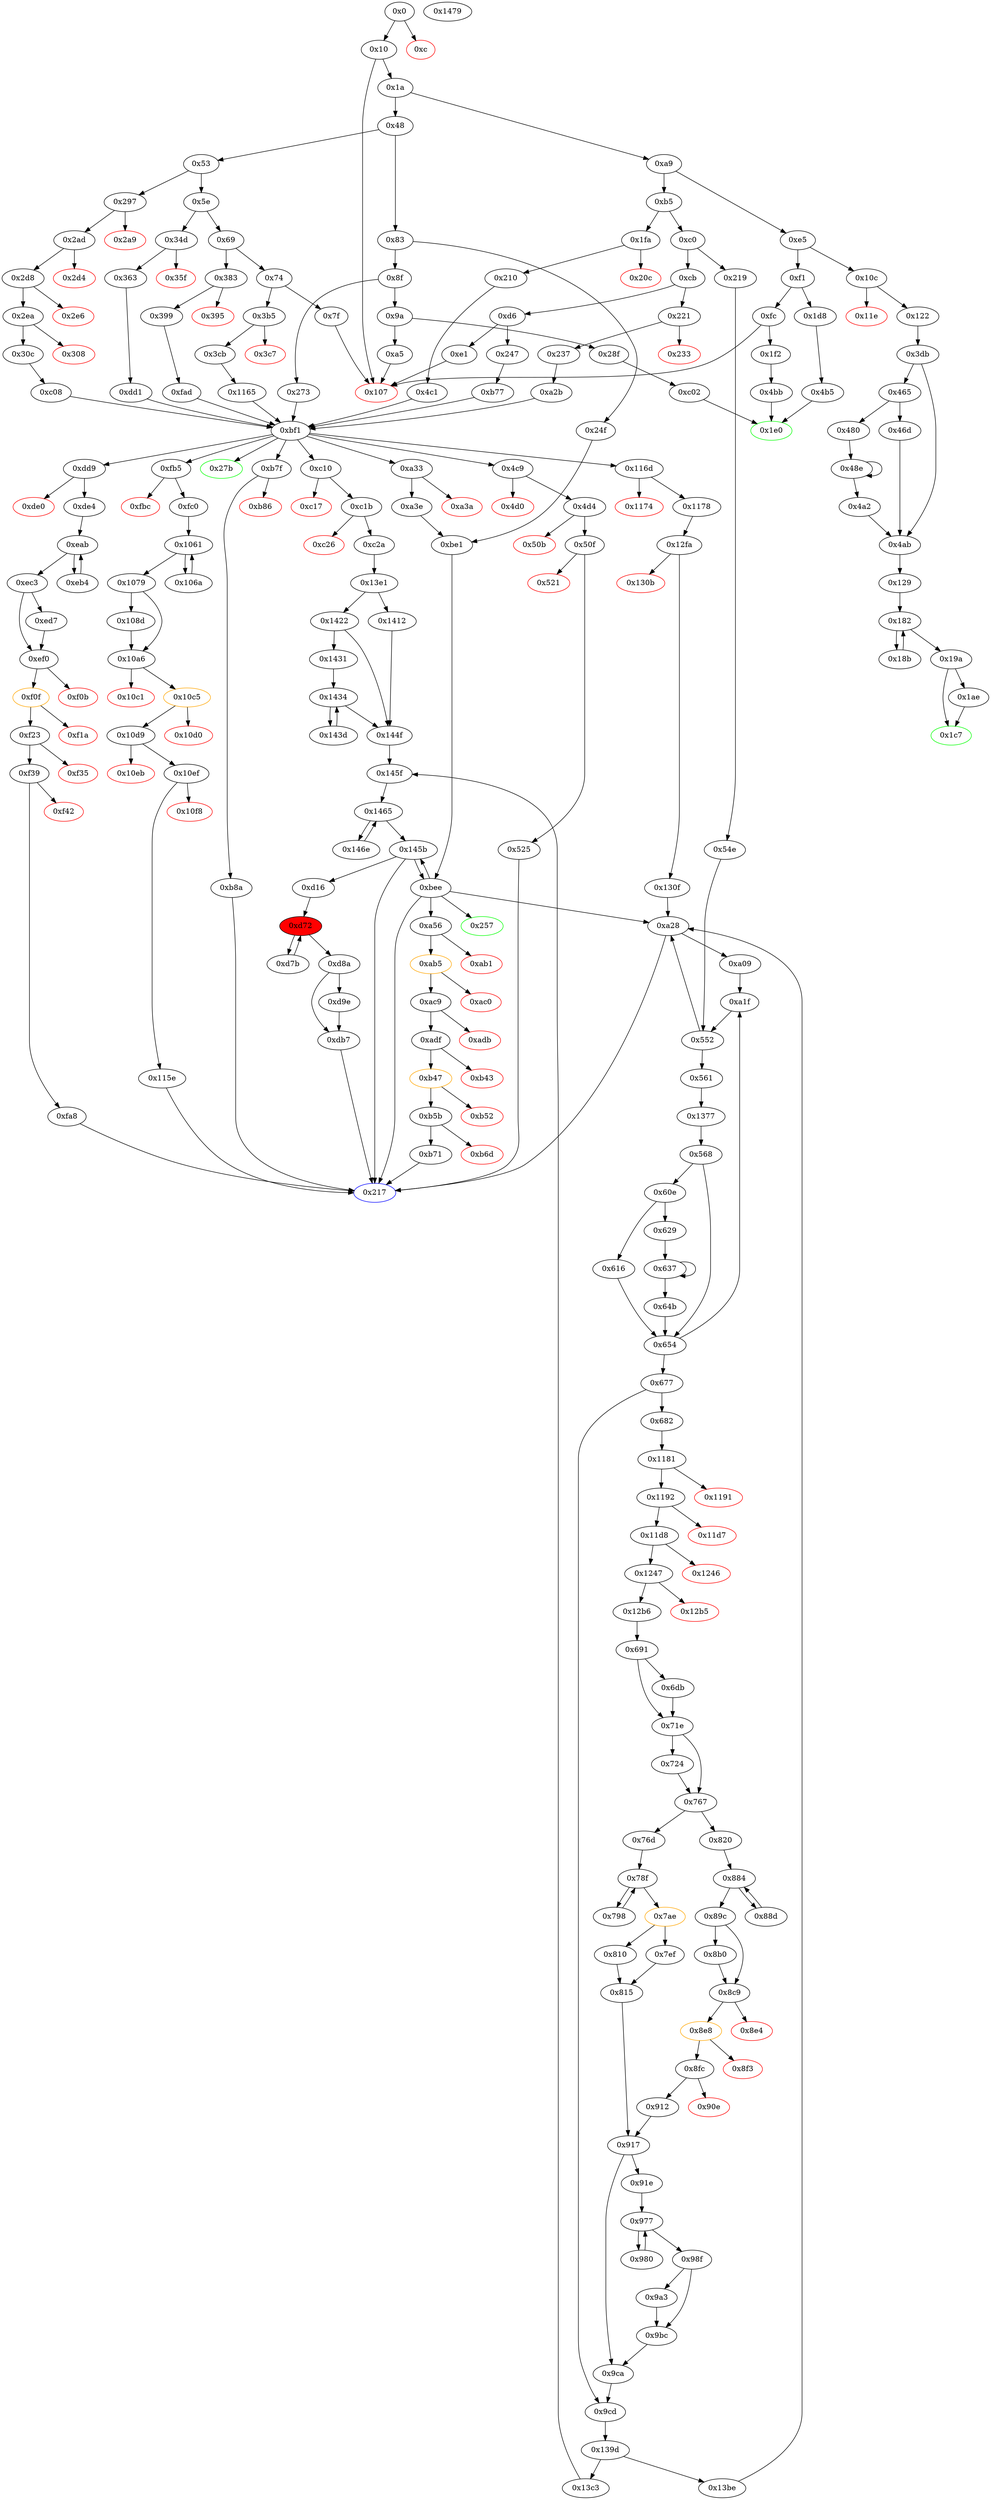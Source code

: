digraph "" {
"0x521" [color=red, fillcolor=white, id="0x521", style=filled, tooltip="Block 0x521\n[0x521:0x524]\n---\nPredecessors: [0x50f]\nSuccessors: []\n---\n0x521 PUSH1 0x0\n0x523 DUP1\n0x524 REVERT\n---\n0x521: V445 = 0x0\n0x524: REVERT 0x0 0x0\n---\nEntry stack: [V13, S4, S3, S2, S1, S0]\nStack pops: 0\nStack additions: []\nExit stack: [V13, S4, S3, S2, S1, S0]\n\nDef sites:\nV13: {0x1a.0x3c}\nS4: {0x383.0x384, 0x1a.0x3c, 0x34d.0x34e}\nS3: {0x399.0x39c, 0x363.0x370, 0x1a.0x3c, 0x297.0x298}\nS2: {0x399.0x3ab, 0x1fa.0x1fb, 0x2ad.0x2b8, 0x1a.0x3c, 0x221.0x222, 0x363.0x379, 0x3b5.0x3b6}\nS1: {0x399.0x3b0, 0x1a.0x3c, 0x210.0x212, 0x237.0x242, 0x3cb.0x3d6, 0x30c.0x31f, 0x363.0x37e, 0x247.0x248}\nS0: {0x4d4_0xfad.0x4e2, 0x4d4_0x1165.0x4e2, 0x4d4_0xb77.0x4e2, 0x4d4_0xa2b.0x4e2, 0x4d4_0xc08.0x4e2, 0x4d4_0x4c1.0x4e2, 0x4d4_0xdd1.0x4e2, 0x4d4_0x273.0x4e2}\n"];
"0x217" [color=blue, fillcolor=white, id="0x217", style=filled, tooltip="Block 0x217\n[0x217:0x218]\n---\nPredecessors: [0x525, 0xa28, 0xb71, 0xb8a, 0xbee, 0xdb7, 0xfa8, 0x115e, 0x145b]\nSuccessors: []\n---\n0x217 JUMPDEST\n0x218 STOP\n---\n0x217: JUMPDEST \n0x218: STOP \n---\nEntry stack: [V13, S5, S4, S3, S2, S1, S0]\nStack pops: 0\nStack additions: []\nExit stack: [V13, S5, S4, S3, S2, S1, S0]\n\nDef sites:\nV13: {0x1a.0x3c}\nS5: {0x1a.0x3c, 0x297.0x298}\nS4: {0x219.0x21a, 0x1a.0x3c, 0x2ad.0x2b8}\nS3: {0x221.0x222, 0x1a.0x3c, 0x30c.0x31f, 0xa1f.0xa23, 0x54e.0x551}\nS2: {0x568.0x57c, 0x1a.0x3c, 0xc2a.0xc2e, 0x34d.0x34e, 0x297.0x298, 0x383.0x384, 0x237.0x242}\nS1: {0x399.0x39c, 0x219.0x21a, 0x1a.0x3c, 0x383.0x384, 0x297.0x298, 0x237.0x242, 0xc2a.0xc72, 0x34d.0x34e, 0x9cd.0x9db, 0x2ad.0x2b8, 0x363.0x370}\nS0: {0x399.0x3ab, 0x399.0x39c, 0x219.0x21a, 0x1a.0x3c, 0x297.0x298, 0x363.0x379, 0x9cd.0x9ce, 0x30c.0x31f, 0x54e.0x551, 0x1fa.0x1fb, 0xa3e.0xa49, 0x3b5.0x3b6, 0xc2a.0xd07, 0x2ad.0x2b8, 0x221.0x222, 0x363.0x370}\n"];
"0x2d4" [color=red, fillcolor=white, id="0x2d4", style=filled, tooltip="Block 0x2d4\n[0x2d4:0x2d7]\n---\nPredecessors: [0x2ad]\nSuccessors: []\n---\n0x2d4 PUSH1 0x0\n0x2d6 DUP1\n0x2d7 REVERT\n---\n0x2d4: V241 = 0x0\n0x2d7: REVERT 0x0 0x0\n---\nEntry stack: [V13, 0x217, V230, V231, 0x4, 0x44, V236]\nStack pops: 0\nStack additions: []\nExit stack: [V13, 0x217, V230, V231, 0x4, 0x44, V236]\n\nDef sites:\nV13: {0x1a.0x3c}\n0x217: {0x297.0x298}\nV230: {0x2ad.0x2b8}\nV231: {0x2ad.0x2bc}\n0x4: {0x297.0x29b}\n0x44: {0x2ad.0x2c1}\nV236: {0x2ad.0x2c6}\n"];
"0xfbc" [color=red, fillcolor=white, id="0xfbc", style=filled, tooltip="Block 0xfbc\n[0xfbc:0xfbf]\n---\nPredecessors: [0xfb5]\nSuccessors: []\n---\n0xfbc PUSH1 0x0\n0xfbe DUP1\n0xfbf REVERT\n---\n0xfbc: V1211 = 0x0\n0xfbf: REVERT 0x0 0x0\n---\nEntry stack: [V13, S3, S2, S1, S0]\nStack pops: 0\nStack additions: []\nExit stack: [V13, S3, S2, S1, S0]\n\nDef sites:\nV13: {0x1a.0x3c}\nS3: {0x383.0x384, 0x1a.0x3c, 0x34d.0x34e}\nS2: {0x399.0x39c, 0x363.0x370, 0x1a.0x3c, 0x297.0x298}\nS1: {0x399.0x3ab, 0x1fa.0x1fb, 0x2ad.0x2b8, 0x1a.0x3c, 0x221.0x222, 0x363.0x379, 0x3b5.0x3b6}\nS0: {0x399.0x3b0, 0x1a.0x3c, 0x210.0x212, 0x237.0x242, 0x3cb.0x3d6, 0x30c.0x31f, 0x363.0x37e, 0x247.0x248}\n"];
"0x9a3" [fillcolor=white, id="0x9a3", style=filled, tooltip="Block 0x9a3\n[0x9a3:0x9bb]\n---\nPredecessors: [0x98f]\nSuccessors: [0x9bc]\n---\n0x9a3 DUP1\n0x9a4 DUP3\n0x9a5 SUB\n0x9a6 DUP1\n0x9a7 MLOAD\n0x9a8 PUSH1 0x1\n0x9aa DUP4\n0x9ab PUSH1 0x20\n0x9ad SUB\n0x9ae PUSH2 0x100\n0x9b1 EXP\n0x9b2 SUB\n0x9b3 NOT\n0x9b4 AND\n0x9b5 DUP2\n0x9b6 MSTORE\n0x9b7 PUSH1 0x20\n0x9b9 ADD\n0x9ba SWAP2\n0x9bb POP\n---\n0x9a5: V780 = SUB V775 V777\n0x9a7: V781 = M[V780]\n0x9a8: V782 = 0x1\n0x9ab: V783 = 0x20\n0x9ad: V784 = SUB 0x20 V777\n0x9ae: V785 = 0x100\n0x9b1: V786 = EXP 0x100 V784\n0x9b2: V787 = SUB V786 0x1\n0x9b3: V788 = NOT V787\n0x9b4: V789 = AND V788 V781\n0x9b6: M[V780] = V789\n0x9b7: V790 = 0x20\n0x9b9: V791 = ADD 0x20 V780\n---\nEntry stack: [V13, S13, S12, S11, V471, S9, V1435, V749, S6, 0xb5e2e91f4481e1c86a926413e0619387b6cfe0561ebcbcac4d17e4a71aa7cfed, V753, V755, V755, V775, V777]\nStack pops: 2\nStack additions: [V791, S0]\nExit stack: [V13, S13, S12, S11, V471, S9, V1435, V749, S6, 0xb5e2e91f4481e1c86a926413e0619387b6cfe0561ebcbcac4d17e4a71aa7cfed, V753, V755, V755, V791, V777]\n\nDef sites:\nV13: {0x1a.0x3c}\nS13: {0x1a.0x3c, 0x297.0x298}\nS12: {0x219.0x21a, 0x1a.0x3c, 0x2ad.0x2b8}\nS11: {0xa1f.0xa23, 0x54e.0x551}\nV471: {0x568.0x57c}\nS9: {0x912.0x914, 0x7ae.0x7e1}\nV1435: {0x12b6.0x12f4}\nV749: {0x91e.0x92b}\nS6: {0xa1f.0xa23, 0x54e.0x551}\n0xb5e2e91f4481e1c86a926413e0619387b6cfe0561ebcbcac4d17e4a71aa7cfed: {0x91e.0x92d}\nV753: {0x91e.0x952}\nV755: {0x91e.0x955}\nV755: {0x91e.0x955}\nV775: {0x98f.0x998}\nV777: {0x98f.0x99c}\n"];
"0xd9e" [fillcolor=white, id="0xd9e", style=filled, tooltip="Block 0xd9e\n[0xd9e:0xdb6]\n---\nPredecessors: [0xd8a]\nSuccessors: [0xdb7]\n---\n0xd9e DUP1\n0xd9f DUP3\n0xda0 SUB\n0xda1 DUP1\n0xda2 MLOAD\n0xda3 PUSH1 0x1\n0xda5 DUP4\n0xda6 PUSH1 0x20\n0xda8 SUB\n0xda9 PUSH2 0x100\n0xdac EXP\n0xdad SUB\n0xdae NOT\n0xdaf AND\n0xdb0 DUP2\n0xdb1 MSTORE\n0xdb2 PUSH1 0x20\n0xdb4 ADD\n0xdb5 SWAP2\n0xdb6 POP\n---\n0xda0: V1073 = SUB V1068 V1070\n0xda2: V1074 = M[V1073]\n0xda3: V1075 = 0x1\n0xda6: V1076 = 0x20\n0xda8: V1077 = SUB 0x20 V1070\n0xda9: V1078 = 0x100\n0xdac: V1079 = EXP 0x100 V1077\n0xdad: V1080 = SUB V1079 0x1\n0xdae: V1081 = NOT V1080\n0xdaf: V1082 = AND V1081 V1074\n0xdb1: M[V1073] = V1082\n0xdb2: V1083 = 0x20\n0xdb4: V1084 = ADD 0x20 V1073\n---\nEntry stack: [V13, S13, S12, S11, S10, S9, S8, V1040, V1045, 0x92a3e91e7044e002eca61ed01441e362200afd3ece797ff6c52ac23e254c1520, S4, V1048, V1048, V1068, V1070]\nStack pops: 2\nStack additions: [V1084, S0]\nExit stack: [V13, S13, S12, S11, S10, S9, S8, V1040, V1045, 0x92a3e91e7044e002eca61ed01441e362200afd3ece797ff6c52ac23e254c1520, S4, V1048, V1048, V1084, V1070]\n\nDef sites:\nV13: {0x1a.0x3c}\nS13: {0x1a.0x3c, 0x297.0x298}\nS12: {0x219.0x21a, 0x2ad.0x2b8}\nS11: {0x1a.0x3c, 0x30c.0x31f, 0x54e.0x551}\nS10: {0x568.0x57c, 0x1a.0x3c, 0x297.0x298, 0xc2a.0xc2e}\nS9: {0x219.0x21a, 0x1a.0x3c, 0x9cd.0x9db, 0x2ad.0x2b8, 0xc2a.0xc72}\nS8: {0x221.0x222, 0xc2a.0xd07, 0x9cd.0x9ce, 0x30c.0x31f, 0x54e.0x551}\nV1040: {0xd16.0xd24}\nV1045: {0xd16.0xd2b}\n0x92a3e91e7044e002eca61ed01441e362200afd3ece797ff6c52ac23e254c1520: {0xd16.0xd2c}\nS4: {0x221.0x222, 0xc2a.0xd07, 0x9cd.0x9ce, 0x30c.0x31f, 0x54e.0x551}\nV1048: {0xd16.0xd50}\nV1048: {0xd16.0xd50}\nV1068: {0xd8a.0xd93}\nV1070: {0xd8a.0xd97}\n"];
"0x1422" [fillcolor=white, id="0x1422", style=filled, tooltip="Block 0x1422\n[0x1422:0x1430]\n---\nPredecessors: [0x13e1]\nSuccessors: [0x1431, 0x144f]\n---\n0x1422 JUMPDEST\n0x1423 DUP3\n0x1424 DUP1\n0x1425 ADD\n0x1426 PUSH1 0x1\n0x1428 ADD\n0x1429 DUP6\n0x142a SSTORE\n0x142b DUP3\n0x142c ISZERO\n0x142d PUSH2 0x144f\n0x1430 JUMPI\n---\n0x1422: JUMPDEST \n0x1425: V1537 = ADD V1029 V1029\n0x1426: V1538 = 0x1\n0x1428: V1539 = ADD 0x1 V1537\n0x142a: S[V1032] = V1539\n0x142c: V1540 = ISZERO V1029\n0x142d: V1541 = 0x144f\n0x1430: JUMPI 0x144f V1540\n---\nEntry stack: [V13, S11, S10, S9, S8, V977, V1001, 0xd16, V1032, V1526, V1029, V1521, V1033]\nStack pops: 5\nStack additions: [S4, S3, S2, S1, S0]\nExit stack: [V13, S11, S10, S9, S8, V977, V1001, 0xd16, V1032, V1526, V1029, V1521, V1033]\n\nDef sites:\nV13: {0x1a.0x3c}\nS11: {0x383.0x384, 0x1a.0x3c, 0x34d.0x34e}\nS10: {0x399.0x39c, 0x363.0x370, 0x1a.0x3c, 0x297.0x298}\nS9: {0x399.0x3ab, 0x1fa.0x1fb, 0x2ad.0x2b8, 0x1a.0x3c, 0x221.0x222, 0x363.0x379, 0x3b5.0x3b6}\nS8: {0x399.0x3b0, 0x1a.0x3c, 0x210.0x212, 0x237.0x242, 0x3cb.0x3d6, 0x30c.0x31f, 0x363.0x37e, 0x247.0x248}\nV977: {0xc2a.0xc2e}\nV1001: {0xc2a.0xc72}\n0xd16: {0xc2a.0xd07}\nV1032: {0xc2a.0xd0e}\nV1526: {0x13e1.0x1408}\nV1029: {0xc2a.0xd02}\nV1521: {0x13e1.0x13fe}\nV1033: {0xc2a.0xd10}\n"];
"0x1c7" [color=green, fillcolor=white, id="0x1c7", style=filled, tooltip="Block 0x1c7\n[0x1c7:0x1d7]\n---\nPredecessors: [0x19a, 0x1ae]\nSuccessors: []\n---\n0x1c7 JUMPDEST\n0x1c8 POP\n0x1c9 SWAP6\n0x1ca POP\n0x1cb POP\n0x1cc POP\n0x1cd POP\n0x1ce POP\n0x1cf POP\n0x1d0 PUSH1 0x40\n0x1d2 MLOAD\n0x1d3 DUP1\n0x1d4 SWAP2\n0x1d5 SUB\n0x1d6 SWAP1\n0x1d7 RETURN\n---\n0x1c7: JUMPDEST \n0x1d0: V144 = 0x40\n0x1d2: V145 = M[0x40]\n0x1d5: V146 = SUB S1 V145\n0x1d7: RETURN V145 V146\n---\nEntry stack: [V13, 0x129, V373, V377, V383, V351, V81, V107, S1, V129]\nStack pops: 8\nStack additions: []\nExit stack: [V13, 0x129]\n\nDef sites:\nV13: {0x1a.0x3c}\n0x129: {0x10c.0x10d}\nV373: {0x3db.0x42d}\nV377: {0x3db.0x44c}\nV383: {0x3db.0x458}\nV351: {0x3db.0x3f8}\nV81: {0x129.0x12c}\nV107: {0x129.0x161}\nS1: {0x19a.0x1a3, 0x1ae.0x1c4}\nV129: {0x19a.0x1a7}\n"];
"0x115e" [fillcolor=white, id="0x115e", style=filled, tooltip="Block 0x115e\n[0x115e:0x1164]\n---\nPredecessors: [0x10ef]\nSuccessors: [0x217]\n---\n0x115e JUMPDEST\n0x115f POP\n0x1160 POP\n0x1161 POP\n0x1162 POP\n0x1163 POP\n0x1164 JUMP\n---\n0x115e: JUMPDEST \n0x1164: JUMP 0x217\n---\nEntry stack: [V13, 0x217, V311, V320, V323, V1218, V1213]\nStack pops: 6\nStack additions: []\nExit stack: [V13]\n\nDef sites:\nV13: {0x1a.0x3c}\n0x217: {0x383.0x384}\nV311: {0x399.0x39c}\nV320: {0x399.0x3ab}\nV323: {0x399.0x3b0}\nV1218: {0xfc0.0xfe0}\nV1213: {0xfc0.0xfc4}\n"];
"0x89c" [fillcolor=white, id="0x89c", style=filled, tooltip="Block 0x89c\n[0x89c:0x8af]\n---\nPredecessors: [0x884]\nSuccessors: [0x8b0, 0x8c9]\n---\n0x89c JUMPDEST\n0x89d POP\n0x89e POP\n0x89f POP\n0x8a0 POP\n0x8a1 SWAP1\n0x8a2 POP\n0x8a3 SWAP1\n0x8a4 DUP2\n0x8a5 ADD\n0x8a6 SWAP1\n0x8a7 PUSH1 0x1f\n0x8a9 AND\n0x8aa DUP1\n0x8ab ISZERO\n0x8ac PUSH2 0x8c9\n0x8af JUMPI\n---\n0x89c: JUMPDEST \n0x8a5: V694 = ADD V673 V682\n0x8a7: V695 = 0x1f\n0x8a9: V696 = AND 0x1f V673\n0x8ab: V697 = ISZERO V696\n0x8ac: V698 = 0x8c9\n0x8af: JUMPI 0x8c9 V697\n---\nEntry stack: [V13, S17, S16, S15, V471, 0x0, V1435, V679, 0xa45fee5b, V663, V669, V669, V682, V683, V673, V673, V682, V683, S0]\nStack pops: 7\nStack additions: [V694, V696]\nExit stack: [V13, S17, S16, S15, V471, 0x0, V1435, V679, 0xa45fee5b, V663, V669, V669, V694, V696]\n\nDef sites:\nV13: {0x1a.0x3c}\nS17: {0x1a.0x3c, 0x297.0x298}\nS16: {0x219.0x21a, 0x1a.0x3c, 0x2ad.0x2b8}\nS15: {0xa1f.0xa23, 0x54e.0x551}\nV471: {0x568.0x57c}\n0x0: {0x682.0x682}\nV1435: {0x12b6.0x12f4}\nV679: {0x820.0x86a}\n0xa45fee5b: {0x820.0x86c}\nV663: {0x820.0x827}\nV669: {0x820.0x853}\nV669: {0x820.0x853}\nV682: {0x820.0x879}\nV683: {0x820.0x87d}\nV673: {0x820.0x85f}\nV673: {0x820.0x85f}\nV682: {0x820.0x879}\nV683: {0x820.0x87d}\nS0: {0x820.0x882, 0x88d.0x897}\n"];
"0x568" [fillcolor=white, id="0x568", style=filled, tooltip="Block 0x568\n[0x568:0x60d]\n---\nPredecessors: [0x1377]\nSuccessors: [0x60e, 0x654]\n---\n0x568 JUMPDEST\n0x569 PUSH1 0x0\n0x56b DUP3\n0x56c DUP2\n0x56d MSTORE\n0x56e PUSH1 0x4\n0x570 PUSH1 0x20\n0x572 SWAP1\n0x573 DUP2\n0x574 MSTORE\n0x575 PUSH1 0x40\n0x577 SWAP2\n0x578 DUP3\n0x579 SWAP1\n0x57a SHA3\n0x57b DUP3\n0x57c MLOAD\n0x57d PUSH1 0x80\n0x57f DUP2\n0x580 ADD\n0x581 DUP5\n0x582 MSTORE\n0x583 DUP2\n0x584 SLOAD\n0x585 PUSH1 0x1\n0x587 PUSH1 0xa0\n0x589 PUSH1 0x2\n0x58b EXP\n0x58c SUB\n0x58d DUP2\n0x58e AND\n0x58f DUP3\n0x590 MSTORE\n0x591 PUSH21 0x10000000000000000000000000000000000000000\n0x5a7 DUP2\n0x5a8 DIV\n0x5a9 PUSH4 0xffffffff\n0x5ae AND\n0x5af DUP3\n0x5b0 DUP6\n0x5b1 ADD\n0x5b2 MSTORE\n0x5b3 PUSH1 0xc0\n0x5b5 PUSH1 0x2\n0x5b7 EXP\n0x5b8 SWAP1\n0x5b9 DIV\n0x5ba PUSH1 0xff\n0x5bc AND\n0x5bd ISZERO\n0x5be ISZERO\n0x5bf DUP2\n0x5c0 DUP6\n0x5c1 ADD\n0x5c2 MSTORE\n0x5c3 PUSH1 0x1\n0x5c5 DUP1\n0x5c6 DUP4\n0x5c7 ADD\n0x5c8 DUP1\n0x5c9 SLOAD\n0x5ca DUP7\n0x5cb MLOAD\n0x5cc PUSH1 0x2\n0x5ce PUSH2 0x100\n0x5d1 SWAP5\n0x5d2 DUP4\n0x5d3 AND\n0x5d4 ISZERO\n0x5d5 SWAP5\n0x5d6 SWAP1\n0x5d7 SWAP5\n0x5d8 MUL\n0x5d9 PUSH1 0x0\n0x5db NOT\n0x5dc ADD\n0x5dd SWAP1\n0x5de SWAP2\n0x5df AND\n0x5e0 SWAP3\n0x5e1 SWAP1\n0x5e2 SWAP3\n0x5e3 DIV\n0x5e4 PUSH1 0x1f\n0x5e6 DUP2\n0x5e7 ADD\n0x5e8 DUP7\n0x5e9 SWAP1\n0x5ea DIV\n0x5eb DUP7\n0x5ec MUL\n0x5ed DUP4\n0x5ee ADD\n0x5ef DUP7\n0x5f0 ADD\n0x5f1 SWAP1\n0x5f2 SWAP7\n0x5f3 MSTORE\n0x5f4 DUP6\n0x5f5 DUP3\n0x5f6 MSTORE\n0x5f7 SWAP2\n0x5f8 SWAP5\n0x5f9 SWAP3\n0x5fa SWAP4\n0x5fb PUSH1 0x60\n0x5fd DUP7\n0x5fe ADD\n0x5ff SWAP4\n0x600 SWAP2\n0x601 SWAP3\n0x602 SWAP2\n0x603 SWAP1\n0x604 DUP4\n0x605 ADD\n0x606 DUP3\n0x607 DUP3\n0x608 DUP1\n0x609 ISZERO\n0x60a PUSH2 0x654\n0x60d JUMPI\n---\n0x568: JUMPDEST \n0x569: V466 = 0x0\n0x56d: M[0x0] = S1\n0x56e: V467 = 0x4\n0x570: V468 = 0x20\n0x574: M[0x20] = 0x4\n0x575: V469 = 0x40\n0x57a: V470 = SHA3 0x0 0x40\n0x57c: V471 = M[0x40]\n0x57d: V472 = 0x80\n0x580: V473 = ADD V471 0x80\n0x582: M[0x40] = V473\n0x584: V474 = S[V470]\n0x585: V475 = 0x1\n0x587: V476 = 0xa0\n0x589: V477 = 0x2\n0x58b: V478 = EXP 0x2 0xa0\n0x58c: V479 = SUB 0x10000000000000000000000000000000000000000 0x1\n0x58e: V480 = AND V474 0xffffffffffffffffffffffffffffffffffffffff\n0x590: M[V471] = V480\n0x591: V481 = 0x10000000000000000000000000000000000000000\n0x5a8: V482 = DIV V474 0x10000000000000000000000000000000000000000\n0x5a9: V483 = 0xffffffff\n0x5ae: V484 = AND 0xffffffff V482\n0x5b1: V485 = ADD 0x20 V471\n0x5b2: M[V485] = V484\n0x5b3: V486 = 0xc0\n0x5b5: V487 = 0x2\n0x5b7: V488 = EXP 0x2 0xc0\n0x5b9: V489 = DIV V474 0x1000000000000000000000000000000000000000000000000\n0x5ba: V490 = 0xff\n0x5bc: V491 = AND 0xff V489\n0x5bd: V492 = ISZERO V491\n0x5be: V493 = ISZERO V492\n0x5c1: V494 = ADD 0x40 V471\n0x5c2: M[V494] = V493\n0x5c3: V495 = 0x1\n0x5c7: V496 = ADD V470 0x1\n0x5c9: V497 = S[V496]\n0x5cb: V498 = M[0x40]\n0x5cc: V499 = 0x2\n0x5ce: V500 = 0x100\n0x5d3: V501 = AND V497 0x1\n0x5d4: V502 = ISZERO V501\n0x5d8: V503 = MUL V502 0x100\n0x5d9: V504 = 0x0\n0x5db: V505 = NOT 0x0\n0x5dc: V506 = ADD 0xffffffffffffffffffffffffffffffffffffffffffffffffffffffffffffffff V503\n0x5df: V507 = AND V497 V506\n0x5e3: V508 = DIV V507 0x2\n0x5e4: V509 = 0x1f\n0x5e7: V510 = ADD V508 0x1f\n0x5ea: V511 = DIV V510 0x20\n0x5ec: V512 = MUL 0x20 V511\n0x5ee: V513 = ADD V498 V512\n0x5f0: V514 = ADD 0x20 V513\n0x5f3: M[0x40] = V514\n0x5f6: M[V498] = V508\n0x5fb: V515 = 0x60\n0x5fe: V516 = ADD V471 0x60\n0x605: V517 = ADD V498 0x20\n0x609: V518 = ISZERO V508\n0x60a: V519 = 0x654\n0x60d: JUMPI 0x654 V518\n---\nEntry stack: [V13, S3, S2, S1, V1471]\nStack pops: 2\nStack additions: [S1, S0, V471, V470, V516, V498, V496, V508, V517, V496, V508]\nExit stack: [V13, S3, S2, S1, V1471, V471, V470, V516, V498, V496, V508, V517, V496, V508]\n\nDef sites:\nV13: {0x1a.0x3c}\nS3: {0x1a.0x3c, 0x297.0x298}\nS2: {0x219.0x21a, 0x1a.0x3c, 0x2ad.0x2b8}\nS1: {0xa1f.0xa23, 0x54e.0x551}\nV1471: {0x1377.0x137b}\n"];
"0x122" [fillcolor=white, id="0x122", style=filled, tooltip="Block 0x122\n[0x122:0x128]\n---\nPredecessors: [0x10c]\nSuccessors: [0x3db]\n---\n0x122 JUMPDEST\n0x123 POP\n0x124 CALLDATALOAD\n0x125 PUSH2 0x3db\n0x128 JUMP\n---\n0x122: JUMPDEST \n0x124: V78 = CALLDATALOAD 0x4\n0x125: V79 = 0x3db\n0x128: JUMP 0x3db\n---\nEntry stack: [V13, 0x129, 0x4, V72]\nStack pops: 2\nStack additions: [V78]\nExit stack: [V13, 0x129, V78]\n\nDef sites:\nV13: {0x1a.0x3c}\n0x129: {0x10c.0x10d}\n0x4: {0x10c.0x110}\nV72: {0x10c.0x114}\n"];
"0xb7f" [fillcolor=white, id="0xb7f", style=filled, tooltip="Block 0xb7f\n[0xb7f:0xb85]\n---\nPredecessors: [0xbf1]\nSuccessors: [0xb86, 0xb8a]\n---\n0xb7f JUMPDEST\n0xb80 ISZERO\n0xb81 ISZERO\n0xb82 PUSH2 0xb8a\n0xb85 JUMPI\n---\n0xb7f: JUMPDEST \n0xb80: V924 = ISZERO V961\n0xb81: V925 = ISZERO V924\n0xb82: V926 = 0xb8a\n0xb85: JUMPI 0xb8a V925\n---\nEntry stack: [V13, S4, S3, S2, S1, V961]\nStack pops: 1\nStack additions: []\nExit stack: [V13, S4, S3, S2, S1]\n\nDef sites:\nV13: {0x1a.0x3c}\nS4: {0x383.0x384, 0x1a.0x3c, 0x34d.0x34e}\nS3: {0x399.0x39c, 0x363.0x370, 0x1a.0x3c, 0x297.0x298}\nS2: {0x399.0x3ab, 0x1fa.0x1fb, 0x2ad.0x2b8, 0x1a.0x3c, 0x221.0x222, 0x363.0x379, 0x3b5.0x3b6}\nS1: {0x399.0x3b0, 0x1a.0x3c, 0x210.0x212, 0x237.0x242, 0x3cb.0x3d6, 0x30c.0x31f, 0x363.0x37e, 0x247.0x248}\nV961: {0xbf1.0xbff}\n"];
"0x18b" [fillcolor=white, id="0x18b", style=filled, tooltip="Block 0x18b\n[0x18b:0x199]\n---\nPredecessors: [0x182]\nSuccessors: [0x182]\n---\n0x18b DUP2\n0x18c DUP2\n0x18d ADD\n0x18e MLOAD\n0x18f DUP4\n0x190 DUP3\n0x191 ADD\n0x192 MSTORE\n0x193 PUSH1 0x20\n0x195 ADD\n0x196 PUSH2 0x182\n0x199 JUMP\n---\n0x18d: V121 = ADD S0 V116\n0x18e: V122 = M[V121]\n0x191: V123 = ADD S0 V113\n0x192: M[V123] = V122\n0x193: V124 = 0x20\n0x195: V125 = ADD 0x20 S0\n0x196: V126 = 0x182\n0x199: JUMP 0x182\n---\nEntry stack: [V13, 0x129, V373, V377, V383, V351, V81, V107, V113, V116, V114, V114, V113, V116, S0]\nStack pops: 3\nStack additions: [S2, S1, V125]\nExit stack: [V13, 0x129, V373, V377, V383, V351, V81, V107, V113, V116, V114, V114, V113, V116, V125]\n\nDef sites:\nV13: {0x1a.0x3c}\n0x129: {0x10c.0x10d}\nV373: {0x3db.0x42d}\nV377: {0x3db.0x44c}\nV383: {0x3db.0x458}\nV351: {0x3db.0x3f8}\nV81: {0x129.0x12c}\nV107: {0x129.0x161}\nV113: {0x129.0x173}\nV116: {0x129.0x17b}\nV114: {0x129.0x177}\nV114: {0x129.0x177}\nV113: {0x129.0x173}\nV116: {0x129.0x17b}\nS0: {0x129.0x180, 0x18b.0x195}\n"];
"0x917" [fillcolor=white, id="0x917", style=filled, tooltip="Block 0x917\n[0x917:0x91d]\n---\nPredecessors: [0x815, 0x912]\nSuccessors: [0x91e, 0x9ca]\n---\n0x917 JUMPDEST\n0x918 DUP2\n0x919 ISZERO\n0x91a PUSH2 0x9ca\n0x91d JUMPI\n---\n0x917: JUMPDEST \n0x919: V739 = ISZERO S1\n0x91a: V740 = 0x9ca\n0x91d: JUMPI 0x9ca V739\n---\nEntry stack: [V13, S5, S4, S3, V471, S1, V1435]\nStack pops: 2\nStack additions: [S1, S0]\nExit stack: [V13, S5, S4, S3, V471, S1, V1435]\n\nDef sites:\nV13: {0x1a.0x3c}\nS5: {0x1a.0x3c, 0x297.0x298}\nS4: {0x219.0x21a, 0x1a.0x3c, 0x2ad.0x2b8}\nS3: {0xa1f.0xa23, 0x54e.0x551}\nV471: {0x568.0x57c}\nS1: {0x912.0x914, 0x7ae.0x7e1}\nV1435: {0x12b6.0x12f4}\n"];
"0x297" [fillcolor=white, id="0x297", style=filled, tooltip="Block 0x297\n[0x297:0x2a8]\n---\nPredecessors: [0x53]\nSuccessors: [0x2a9, 0x2ad]\n---\n0x297 JUMPDEST\n0x298 PUSH2 0x217\n0x29b PUSH1 0x4\n0x29d DUP1\n0x29e CALLDATASIZE\n0x29f SUB\n0x2a0 PUSH1 0x40\n0x2a2 DUP2\n0x2a3 LT\n0x2a4 ISZERO\n0x2a5 PUSH2 0x2ad\n0x2a8 JUMPI\n---\n0x297: JUMPDEST \n0x298: V215 = 0x217\n0x29b: V216 = 0x4\n0x29e: V217 = CALLDATASIZE\n0x29f: V218 = SUB V217 0x4\n0x2a0: V219 = 0x40\n0x2a3: V220 = LT V218 0x40\n0x2a4: V221 = ISZERO V220\n0x2a5: V222 = 0x2ad\n0x2a8: JUMPI 0x2ad V221\n---\nEntry stack: [V13]\nStack pops: 0\nStack additions: [0x217, 0x4, V218]\nExit stack: [V13, 0x217, 0x4, V218]\n\nDef sites:\nV13: {0x1a.0x3c}\n"];
"0xc1b" [fillcolor=white, id="0xc1b", style=filled, tooltip="Block 0xc1b\n[0xc1b:0xc25]\n---\nPredecessors: [0xc10]\nSuccessors: [0xc26, 0xc2a]\n---\n0xc1b JUMPDEST\n0xc1c PUSH1 0x3\n0xc1e SLOAD\n0xc1f PUSH1 0x5\n0xc21 GT\n0xc22 PUSH2 0xc2a\n0xc25 JUMPI\n---\n0xc1b: JUMPDEST \n0xc1c: V970 = 0x3\n0xc1e: V971 = S[0x3]\n0xc1f: V972 = 0x5\n0xc21: V973 = GT 0x5 V971\n0xc22: V974 = 0xc2a\n0xc25: JUMPI 0xc2a V973\n---\nEntry stack: [V13, S3, S2, S1, S0]\nStack pops: 0\nStack additions: []\nExit stack: [V13, S3, S2, S1, S0]\n\nDef sites:\nV13: {0x1a.0x3c}\nS3: {0x383.0x384, 0x1a.0x3c, 0x34d.0x34e}\nS2: {0x399.0x39c, 0x363.0x370, 0x1a.0x3c, 0x297.0x298}\nS1: {0x399.0x3ab, 0x1fa.0x1fb, 0x2ad.0x2b8, 0x1a.0x3c, 0x221.0x222, 0x363.0x379, 0x3b5.0x3b6}\nS0: {0x399.0x3b0, 0x1a.0x3c, 0x210.0x212, 0x237.0x242, 0x3cb.0x3d6, 0x30c.0x31f, 0x363.0x37e, 0x247.0x248}\n"];
"0xd72" [fillcolor=red, id="0xd72", style=filled, tooltip="Block 0xd72\n[0xd72:0xd7a]\n---\nPredecessors: [0xd16, 0xd7b]\nSuccessors: [0xd7b, 0xd8a]\n---\n0xd72 JUMPDEST\n0xd73 DUP4\n0xd74 DUP2\n0xd75 LT\n0xd76 ISZERO\n0xd77 PUSH2 0xd8a\n0xd7a JUMPI\n---\n0xd72: JUMPDEST \n0xd75: V1059 = LT S0 V1055\n0xd76: V1060 = ISZERO V1059\n0xd77: V1061 = 0xd8a\n0xd7a: JUMPI 0xd8a V1060\n---\nEntry stack: [V13, S19, S18, S17, S16, S15, S14, S13, V1040, V1045, 0x92a3e91e7044e002eca61ed01441e362200afd3ece797ff6c52ac23e254c1520, S9, V1048, V1048, V1054, V1057, V1055, V1055, V1054, V1057, S0]\nStack pops: 4\nStack additions: [S3, S2, S1, S0]\nExit stack: [V13, S19, S18, S17, S16, S15, S14, S13, V1040, V1045, 0x92a3e91e7044e002eca61ed01441e362200afd3ece797ff6c52ac23e254c1520, S9, V1048, V1048, V1054, V1057, V1055, V1055, V1054, V1057, S0]\n\nDef sites:\nV13: {0x1a.0x3c}\nS19: {0x383.0x384, 0x1a.0x3c, 0x34d.0x34e}\nS18: {0x399.0x39c, 0x363.0x370, 0x1a.0x3c, 0x297.0x298}\nS17: {0x219.0x21a, 0x399.0x3ab, 0x1a.0x3c, 0x1fa.0x1fb, 0x3b5.0x3b6, 0x2ad.0x2b8, 0x221.0x222, 0x363.0x379}\nS16: {0x399.0x3b0, 0x1a.0x3c, 0xa1f.0xa23, 0x210.0x212, 0x237.0x242, 0x3cb.0x3d6, 0x30c.0x31f, 0x54e.0x551, 0x363.0x37e, 0x247.0x248}\nS15: {0x568.0x57c, 0x1a.0x3c, 0x34d.0x34e, 0xc2a.0xc2e, 0x383.0x384, 0x297.0x298}\nS14: {0x399.0x39c, 0x219.0x21a, 0x1a.0x3c, 0x297.0x298, 0xc2a.0xc72, 0x2ad.0x2b8, 0x9cd.0x9db, 0x363.0x370}\nS13: {0x399.0x3ab, 0x1fa.0x1fb, 0x1a.0x3c, 0x3b5.0x3b6, 0xc2a.0xd07, 0x2ad.0x2b8, 0x30c.0x31f, 0x9cd.0x9ce, 0x54e.0x551, 0x221.0x222, 0x363.0x379}\nV1040: {0xd16.0xd24}\nV1045: {0xd16.0xd2b}\n0x92a3e91e7044e002eca61ed01441e362200afd3ece797ff6c52ac23e254c1520: {0xd16.0xd2c}\nS9: {0x399.0x3ab, 0x1fa.0x1fb, 0x1a.0x3c, 0x3b5.0x3b6, 0xc2a.0xd07, 0x2ad.0x2b8, 0x30c.0x31f, 0x9cd.0x9ce, 0x54e.0x551, 0x221.0x222, 0x363.0x379}\nV1048: {0xd16.0xd50}\nV1048: {0xd16.0xd50}\nV1054: {0xd16.0xd63}\nV1057: {0xd16.0xd6b}\nV1055: {0xd16.0xd67}\nV1055: {0xd16.0xd67}\nV1054: {0xd16.0xd63}\nV1057: {0xd16.0xd6b}\nS0: {0xd7b.0xd85, 0xd16.0xd70}\n"];
"0x30c" [fillcolor=white, id="0x30c", style=filled, tooltip="Block 0x30c\n[0x30c:0x34c]\n---\nPredecessors: [0x2ea]\nSuccessors: [0xc08]\n---\n0x30c JUMPDEST\n0x30d SWAP2\n0x30e SWAP1\n0x30f DUP1\n0x310 DUP1\n0x311 PUSH1 0x1f\n0x313 ADD\n0x314 PUSH1 0x20\n0x316 DUP1\n0x317 SWAP2\n0x318 DIV\n0x319 MUL\n0x31a PUSH1 0x20\n0x31c ADD\n0x31d PUSH1 0x40\n0x31f MLOAD\n0x320 SWAP1\n0x321 DUP2\n0x322 ADD\n0x323 PUSH1 0x40\n0x325 MSTORE\n0x326 DUP1\n0x327 SWAP4\n0x328 SWAP3\n0x329 SWAP2\n0x32a SWAP1\n0x32b DUP2\n0x32c DUP2\n0x32d MSTORE\n0x32e PUSH1 0x20\n0x330 ADD\n0x331 DUP4\n0x332 DUP4\n0x333 DUP1\n0x334 DUP3\n0x335 DUP5\n0x336 CALLDATACOPY\n0x337 PUSH1 0x0\n0x339 SWAP3\n0x33a ADD\n0x33b SWAP2\n0x33c SWAP1\n0x33d SWAP2\n0x33e MSTORE\n0x33f POP\n0x340 SWAP3\n0x341 SWAP6\n0x342 POP\n0x343 PUSH2 0xc08\n0x346 SWAP5\n0x347 POP\n0x348 POP\n0x349 POP\n0x34a POP\n0x34b POP\n0x34c JUMP\n---\n0x30c: JUMPDEST \n0x311: V262 = 0x1f\n0x313: V263 = ADD 0x1f V249\n0x314: V264 = 0x20\n0x318: V265 = DIV V263 0x20\n0x319: V266 = MUL V265 0x20\n0x31a: V267 = 0x20\n0x31c: V268 = ADD 0x20 V266\n0x31d: V269 = 0x40\n0x31f: V270 = M[0x40]\n0x322: V271 = ADD V270 V268\n0x323: V272 = 0x40\n0x325: M[0x40] = V271\n0x32d: M[V270] = V249\n0x32e: V273 = 0x20\n0x330: V274 = ADD 0x20 V270\n0x336: CALLDATACOPY V274 V251 V249\n0x337: V275 = 0x0\n0x33a: V276 = ADD V274 V249\n0x33e: M[V276] = 0x0\n0x343: V277 = 0xc08\n0x34c: JUMP 0xc08\n---\nEntry stack: [V13, 0x217, V230, V231, 0x4, V251, V249, 0x44]\nStack pops: 5\nStack additions: [V270]\nExit stack: [V13, 0x217, V230, V270]\n\nDef sites:\nV13: {0x1a.0x3c}\n0x217: {0x297.0x298}\nV230: {0x2ad.0x2b8}\nV231: {0x2ad.0x2bc}\n0x4: {0x297.0x29b}\nV251: {0x2ea.0x2f0}\nV249: {0x2ea.0x2ec}\n0x44: {0x2ad.0x2c1}\n"];
"0x53" [fillcolor=white, id="0x53", style=filled, tooltip="Block 0x53\n[0x53:0x5d]\n---\nPredecessors: [0x48]\nSuccessors: [0x5e, 0x297]\n---\n0x53 DUP1\n0x54 PUSH4 0x9d481848\n0x59 EQ\n0x5a PUSH2 0x297\n0x5d JUMPI\n---\n0x54: V20 = 0x9d481848\n0x59: V21 = EQ 0x9d481848 V13\n0x5a: V22 = 0x297\n0x5d: JUMPI 0x297 V21\n---\nEntry stack: [V13]\nStack pops: 1\nStack additions: [S0]\nExit stack: [V13]\n\nDef sites:\nV13: {0x1a.0x3c}\n"];
"0xe1" [fillcolor=white, id="0xe1", style=filled, tooltip="Block 0xe1\n[0xe1:0xe4]\n---\nPredecessors: [0xd6]\nSuccessors: [0x107]\n---\n0xe1 PUSH2 0x107\n0xe4 JUMP\n---\n0xe1: V58 = 0x107\n0xe4: JUMP 0x107\n---\nEntry stack: [V13]\nStack pops: 0\nStack additions: []\nExit stack: [V13]\n\nDef sites:\nV13: {0x1a.0x3c}\n"];
"0xf42" [color=red, fillcolor=white, id="0xf42", style=filled, tooltip="Block 0xf42\n[0xf42:0xfa7]\n---\nPredecessors: [0xf39]\nSuccessors: []\n---\n0xf42 PUSH1 0x40\n0xf44 DUP1\n0xf45 MLOAD\n0xf46 PUSH32 0x8c379a000000000000000000000000000000000000000000000000000000000\n0xf67 DUP2\n0xf68 MSTORE\n0xf69 PUSH1 0x20\n0xf6b PUSH1 0x4\n0xf6d DUP3\n0xf6e ADD\n0xf6f MSTORE\n0xf70 PUSH1 0x19\n0xf72 PUSH1 0x24\n0xf74 DUP3\n0xf75 ADD\n0xf76 MSTORE\n0xf77 PUSH32 0x7265676973746572546f6b656e2063616c6c206661696c656400000000000000\n0xf98 PUSH1 0x44\n0xf9a DUP3\n0xf9b ADD\n0xf9c MSTORE\n0xf9d SWAP1\n0xf9e MLOAD\n0xf9f SWAP1\n0xfa0 DUP2\n0xfa1 SWAP1\n0xfa2 SUB\n0xfa3 PUSH1 0x64\n0xfa5 ADD\n0xfa6 SWAP1\n0xfa7 REVERT\n---\n0xf42: V1190 = 0x40\n0xf45: V1191 = M[0x40]\n0xf46: V1192 = 0x8c379a000000000000000000000000000000000000000000000000000000000\n0xf68: M[V1191] = 0x8c379a000000000000000000000000000000000000000000000000000000000\n0xf69: V1193 = 0x20\n0xf6b: V1194 = 0x4\n0xf6e: V1195 = ADD V1191 0x4\n0xf6f: M[V1195] = 0x20\n0xf70: V1196 = 0x19\n0xf72: V1197 = 0x24\n0xf75: V1198 = ADD V1191 0x24\n0xf76: M[V1198] = 0x19\n0xf77: V1199 = 0x7265676973746572546f6b656e2063616c6c206661696c656400000000000000\n0xf98: V1200 = 0x44\n0xf9b: V1201 = ADD V1191 0x44\n0xf9c: M[V1201] = 0x7265676973746572546f6b656e2063616c6c206661696c656400000000000000\n0xf9e: V1202 = M[0x40]\n0xfa2: V1203 = SUB V1191 V1202\n0xfa3: V1204 = 0x64\n0xfa5: V1205 = ADD 0x64 V1203\n0xfa7: REVERT V1202 V1205\n---\nEntry stack: [V13, 0x217, V293, V297, V300]\nStack pops: 0\nStack additions: []\nExit stack: [V13, 0x217, V293, V297, V300]\n\nDef sites:\nV13: {0x1a.0x3c}\n0x217: {0x34d.0x34e}\nV293: {0x363.0x370}\nV297: {0x363.0x379}\nV300: {0x363.0x37e}\n"];
"0x8e4" [color=red, fillcolor=white, id="0x8e4", style=filled, tooltip="Block 0x8e4\n[0x8e4:0x8e7]\n---\nPredecessors: [0x8c9]\nSuccessors: []\n---\n0x8e4 PUSH1 0x0\n0x8e6 DUP1\n0x8e7 REVERT\n---\n0x8e4: V720 = 0x0\n0x8e7: REVERT 0x0 0x0\n---\nEntry stack: [V13, S15, S14, S13, V471, 0x0, V1435, V679, 0xa45fee5b, S7, 0x20, V713, V714, V713, 0x0, V679, V717]\nStack pops: 0\nStack additions: []\nExit stack: [V13, S15, S14, S13, V471, 0x0, V1435, V679, 0xa45fee5b, S7, 0x20, V713, V714, V713, 0x0, V679, V717]\n\nDef sites:\nV13: {0x1a.0x3c}\nS15: {0x1a.0x3c, 0x297.0x298}\nS14: {0x219.0x21a, 0x1a.0x3c, 0x2ad.0x2b8}\nS13: {0xa1f.0xa23, 0x54e.0x551}\nV471: {0x568.0x57c}\n0x0: {0x682.0x682}\nV1435: {0x12b6.0x12f4}\nV679: {0x820.0x86a}\n0xa45fee5b: {0x820.0x86c}\nS7: {0x8b0.0x8c6, 0x89c.0x8a5}\n0x20: {0x8c9.0x8cf}\nV713: {0x8c9.0x8d3}\nV714: {0x8c9.0x8d6}\nV713: {0x8c9.0x8d3}\n0x0: {0x8c9.0x8d8}\nV679: {0x820.0x86a}\nV717: {0x8c9.0x8dd}\n"];
"0x1ae" [fillcolor=white, id="0x1ae", style=filled, tooltip="Block 0x1ae\n[0x1ae:0x1c6]\n---\nPredecessors: [0x19a]\nSuccessors: [0x1c7]\n---\n0x1ae DUP1\n0x1af DUP3\n0x1b0 SUB\n0x1b1 DUP1\n0x1b2 MLOAD\n0x1b3 PUSH1 0x1\n0x1b5 DUP4\n0x1b6 PUSH1 0x20\n0x1b8 SUB\n0x1b9 PUSH2 0x100\n0x1bc EXP\n0x1bd SUB\n0x1be NOT\n0x1bf AND\n0x1c0 DUP2\n0x1c1 MSTORE\n0x1c2 PUSH1 0x20\n0x1c4 ADD\n0x1c5 SWAP2\n0x1c6 POP\n---\n0x1b0: V132 = SUB V127 V129\n0x1b2: V133 = M[V132]\n0x1b3: V134 = 0x1\n0x1b6: V135 = 0x20\n0x1b8: V136 = SUB 0x20 V129\n0x1b9: V137 = 0x100\n0x1bc: V138 = EXP 0x100 V136\n0x1bd: V139 = SUB V138 0x1\n0x1be: V140 = NOT V139\n0x1bf: V141 = AND V140 V133\n0x1c1: M[V132] = V141\n0x1c2: V142 = 0x20\n0x1c4: V143 = ADD 0x20 V132\n---\nEntry stack: [V13, 0x129, V373, V377, V383, V351, V81, V107, V127, V129]\nStack pops: 2\nStack additions: [V143, S0]\nExit stack: [V13, 0x129, V373, V377, V383, V351, V81, V107, V143, V129]\n\nDef sites:\nV13: {0x1a.0x3c}\n0x129: {0x10c.0x10d}\nV373: {0x3db.0x42d}\nV377: {0x3db.0x44c}\nV383: {0x3db.0x458}\nV351: {0x3db.0x3f8}\nV81: {0x129.0x12c}\nV107: {0x129.0x161}\nV127: {0x19a.0x1a3}\nV129: {0x19a.0x1a7}\n"];
"0x91e" [fillcolor=white, id="0x91e", style=filled, tooltip="Block 0x91e\n[0x91e:0x976]\n---\nPredecessors: [0x917]\nSuccessors: [0x977]\n---\n0x91e DUP3\n0x91f PUSH1 0x0\n0x921 ADD\n0x922 MLOAD\n0x923 PUSH1 0x1\n0x925 PUSH1 0xa0\n0x927 PUSH1 0x2\n0x929 EXP\n0x92a SUB\n0x92b AND\n0x92c DUP5\n0x92d PUSH32 0xb5e2e91f4481e1c86a926413e0619387b6cfe0561ebcbcac4d17e4a71aa7cfed\n0x94e DUP6\n0x94f PUSH1 0x60\n0x951 ADD\n0x952 MLOAD\n0x953 PUSH1 0x40\n0x955 MLOAD\n0x956 DUP1\n0x957 DUP1\n0x958 PUSH1 0x20\n0x95a ADD\n0x95b DUP3\n0x95c DUP2\n0x95d SUB\n0x95e DUP3\n0x95f MSTORE\n0x960 DUP4\n0x961 DUP2\n0x962 DUP2\n0x963 MLOAD\n0x964 DUP2\n0x965 MSTORE\n0x966 PUSH1 0x20\n0x968 ADD\n0x969 SWAP2\n0x96a POP\n0x96b DUP1\n0x96c MLOAD\n0x96d SWAP1\n0x96e PUSH1 0x20\n0x970 ADD\n0x971 SWAP1\n0x972 DUP1\n0x973 DUP4\n0x974 DUP4\n0x975 PUSH1 0x0\n---\n0x91f: V741 = 0x0\n0x921: V742 = ADD 0x0 V471\n0x922: V743 = M[V742]\n0x923: V744 = 0x1\n0x925: V745 = 0xa0\n0x927: V746 = 0x2\n0x929: V747 = EXP 0x2 0xa0\n0x92a: V748 = SUB 0x10000000000000000000000000000000000000000 0x1\n0x92b: V749 = AND 0xffffffffffffffffffffffffffffffffffffffff V743\n0x92d: V750 = 0xb5e2e91f4481e1c86a926413e0619387b6cfe0561ebcbcac4d17e4a71aa7cfed\n0x94f: V751 = 0x60\n0x951: V752 = ADD 0x60 V471\n0x952: V753 = M[V752]\n0x953: V754 = 0x40\n0x955: V755 = M[0x40]\n0x958: V756 = 0x20\n0x95a: V757 = ADD 0x20 V755\n0x95d: V758 = SUB V757 V755\n0x95f: M[V755] = V758\n0x963: V759 = M[V753]\n0x965: M[V757] = V759\n0x966: V760 = 0x20\n0x968: V761 = ADD 0x20 V757\n0x96c: V762 = M[V753]\n0x96e: V763 = 0x20\n0x970: V764 = ADD 0x20 V753\n0x975: V765 = 0x0\n---\nEntry stack: [V13, S5, S4, S3, V471, S1, V1435]\nStack pops: 4\nStack additions: [S3, S2, S1, S0, V749, S3, 0xb5e2e91f4481e1c86a926413e0619387b6cfe0561ebcbcac4d17e4a71aa7cfed, V753, V755, V755, V761, V764, V762, V762, V761, V764, 0x0]\nExit stack: [V13, S5, S4, S3, V471, S1, V1435, V749, S3, 0xb5e2e91f4481e1c86a926413e0619387b6cfe0561ebcbcac4d17e4a71aa7cfed, V753, V755, V755, V761, V764, V762, V762, V761, V764, 0x0]\n\nDef sites:\nV13: {0x1a.0x3c}\nS5: {0x1a.0x3c, 0x297.0x298}\nS4: {0x219.0x21a, 0x1a.0x3c, 0x2ad.0x2b8}\nS3: {0xa1f.0xa23, 0x54e.0x551}\nV471: {0x568.0x57c}\nS1: {0x912.0x914, 0x7ae.0x7e1}\nV1435: {0x12b6.0x12f4}\n"];
"0x108d" [fillcolor=white, id="0x108d", style=filled, tooltip="Block 0x108d\n[0x108d:0x10a5]\n---\nPredecessors: [0x1079]\nSuccessors: [0x10a6]\n---\n0x108d DUP1\n0x108e DUP3\n0x108f SUB\n0x1090 DUP1\n0x1091 MLOAD\n0x1092 PUSH1 0x1\n0x1094 DUP4\n0x1095 PUSH1 0x20\n0x1097 SUB\n0x1098 PUSH2 0x100\n0x109b EXP\n0x109c SUB\n0x109d NOT\n0x109e AND\n0x109f DUP2\n0x10a0 MSTORE\n0x10a1 PUSH1 0x20\n0x10a3 ADD\n0x10a4 SWAP2\n0x10a5 POP\n---\n0x108f: V1267 = SUB V1262 V1264\n0x1091: V1268 = M[V1267]\n0x1092: V1269 = 0x1\n0x1095: V1270 = 0x20\n0x1097: V1271 = SUB 0x20 V1264\n0x1098: V1272 = 0x100\n0x109b: V1273 = EXP 0x100 V1271\n0x109c: V1274 = SUB V1273 0x1\n0x109d: V1275 = NOT V1274\n0x109e: V1276 = AND V1275 V1268\n0x10a0: M[V1267] = V1276\n0x10a1: V1277 = 0x20\n0x10a3: V1278 = ADD 0x20 V1267\n---\nEntry stack: [V13, S12, S11, S10, S9, V1218, V1213, V1247, 0xa45fee5b, V1213, V1237, V1237, V1262, V1264]\nStack pops: 2\nStack additions: [V1278, S0]\nExit stack: [V13, S12, S11, S10, S9, V1218, V1213, V1247, 0xa45fee5b, V1213, V1237, V1237, V1278, V1264]\n\nDef sites:\nV13: {0x1a.0x3c}\nS12: {0x383.0x384, 0x1a.0x3c, 0x34d.0x34e}\nS11: {0x399.0x39c, 0x363.0x370, 0x1a.0x3c, 0x297.0x298}\nS10: {0x399.0x3ab, 0x1fa.0x1fb, 0x1a.0x3c, 0x2ad.0x2b8, 0x221.0x222, 0x363.0x379, 0x3b5.0x3b6}\nS9: {0x399.0x3b0, 0x1a.0x3c, 0x210.0x212, 0x237.0x242, 0x3cb.0x3d6, 0x30c.0x31f, 0x363.0x37e, 0x247.0x248}\nV1218: {0xfc0.0xfe0}\nV1213: {0xfc0.0xfc4}\nV1247: {0xfc0.0x1048}\n0xa45fee5b: {0xfc0.0x104a}\nV1213: {0xfc0.0xfc4}\nV1237: {0xfc0.0x1032}\nV1237: {0xfc0.0x1032}\nV1262: {0x1079.0x1082}\nV1264: {0x1079.0x1086}\n"];
"0x139d" [fillcolor=white, id="0x139d", style=filled, tooltip="Block 0x139d\n[0x139d:0x13bd]\n---\nPredecessors: [0x9cd]\nSuccessors: [0x13be, 0x13c3]\n---\n0x139d JUMPDEST\n0x139e POP\n0x139f DUP1\n0x13a0 SLOAD\n0x13a1 PUSH1 0x1\n0x13a3 DUP2\n0x13a4 PUSH1 0x1\n0x13a6 AND\n0x13a7 ISZERO\n0x13a8 PUSH2 0x100\n0x13ab MUL\n0x13ac SUB\n0x13ad AND\n0x13ae PUSH1 0x2\n0x13b0 SWAP1\n0x13b1 DIV\n0x13b2 PUSH1 0x0\n0x13b4 DUP3\n0x13b5 SSTORE\n0x13b6 DUP1\n0x13b7 PUSH1 0x1f\n0x13b9 LT\n0x13ba PUSH2 0x13c3\n0x13bd JUMPI\n---\n0x139d: JUMPDEST \n0x13a0: V1480 = S[V806]\n0x13a1: V1481 = 0x1\n0x13a4: V1482 = 0x1\n0x13a6: V1483 = AND 0x1 V1480\n0x13a7: V1484 = ISZERO V1483\n0x13a8: V1485 = 0x100\n0x13ab: V1486 = MUL 0x100 V1484\n0x13ac: V1487 = SUB V1486 0x1\n0x13ad: V1488 = AND V1487 V1480\n0x13ae: V1489 = 0x2\n0x13b1: V1490 = DIV V1488 0x2\n0x13b2: V1491 = 0x0\n0x13b5: S[V806] = 0x0\n0x13b7: V1492 = 0x1f\n0x13b9: V1493 = LT 0x1f V1490\n0x13ba: V1494 = 0x13c3\n0x13bd: JUMPI 0x13c3 V1493\n---\nEntry stack: [V13, S8, S7, S6, V471, V799, 0x0, 0xa09, V806, 0x0]\nStack pops: 2\nStack additions: [S1, V1490]\nExit stack: [V13, S8, S7, S6, V471, V799, 0x0, 0xa09, V806, V1490]\n\nDef sites:\nV13: {0x1a.0x3c}\nS8: {0x1a.0x3c, 0x297.0x298}\nS7: {0x219.0x21a, 0x1a.0x3c, 0x2ad.0x2b8}\nS6: {0xa1f.0xa23, 0x54e.0x551}\nV471: {0x568.0x57c}\nV799: {0x9cd.0x9db}\n0x0: {0x9cd.0x9ce}\n0xa09: {0x9cd.0x9fd}\nV806: {0x9cd.0xa03}\n0x0: {0x9cd.0x9ce}\n"];
"0x10d0" [color=red, fillcolor=white, id="0x10d0", style=filled, tooltip="Block 0x10d0\n[0x10d0:0x10d8]\n---\nPredecessors: [0x10c5]\nSuccessors: []\n---\n0x10d0 RETURNDATASIZE\n0x10d1 PUSH1 0x0\n0x10d3 DUP1\n0x10d4 RETURNDATACOPY\n0x10d5 RETURNDATASIZE\n0x10d6 PUSH1 0x0\n0x10d8 REVERT\n---\n0x10d0: V1294 = RETURNDATASIZE\n0x10d1: V1295 = 0x0\n0x10d4: RETURNDATACOPY 0x0 0x0 V1294\n0x10d5: V1296 = RETURNDATASIZE\n0x10d6: V1297 = 0x0\n0x10d8: REVERT 0x0 V1296\n---\nEntry stack: [V13, 0x217, V311, V320, V323, V1218, V1213, V1247, 0xa45fee5b, S1, V1291]\nStack pops: 0\nStack additions: []\nExit stack: [V13, 0x217, V311, V320, V323, V1218, V1213, V1247, 0xa45fee5b, S1, V1291]\n\nDef sites:\nV13: {0x1a.0x3c}\n0x217: {0x383.0x384}\nV311: {0x399.0x39c}\nV320: {0x399.0x3ab}\nV323: {0x399.0x3b0}\nV1218: {0xfc0.0xfe0}\nV1213: {0xfc0.0xfc4}\nV1247: {0xfc0.0x1048}\n0xa45fee5b: {0xfc0.0x104a}\nS1: {0x1079.0x1082, 0x108d.0x10a3}\nV1291: {0x10c5.0x10c9}\n"];
"0xeb4" [fillcolor=white, id="0xeb4", style=filled, tooltip="Block 0xeb4\n[0xeb4:0xec2]\n---\nPredecessors: [0xeab]\nSuccessors: [0xeab]\n---\n0xeb4 DUP2\n0xeb5 DUP2\n0xeb6 ADD\n0xeb7 MLOAD\n0xeb8 DUP4\n0xeb9 DUP3\n0xeba ADD\n0xebb MSTORE\n0xebc PUSH1 0x20\n0xebe ADD\n0xebf PUSH2 0xeab\n0xec2 JUMP\n---\n0xeb6: V1136 = ADD S0 V1116\n0xeb7: V1137 = M[V1136]\n0xeba: V1138 = ADD S0 V1131\n0xebb: M[V1138] = V1137\n0xebc: V1139 = 0x20\n0xebe: V1140 = ADD 0x20 S0\n0xebf: V1141 = 0xeab\n0xec2: JUMP 0xeab\n---\nEntry stack: [V13, S15, S14, S13, S12, V1129, 0xa45fee5b, V1110, V1125, V1125, V1131, V1116, V1128, V1128, V1131, V1116, S0]\nStack pops: 3\nStack additions: [S2, S1, V1140]\nExit stack: [V13, S15, S14, S13, S12, V1129, 0xa45fee5b, V1110, V1125, V1125, V1131, V1116, V1128, V1128, V1131, V1116, V1140]\n\nDef sites:\nV13: {0x1a.0x3c}\nS15: {0x383.0x384, 0x1a.0x3c, 0x34d.0x34e}\nS14: {0x399.0x39c, 0x363.0x370, 0x1a.0x3c, 0x297.0x298}\nS13: {0x399.0x3ab, 0x1fa.0x1fb, 0x1a.0x3c, 0x2ad.0x2b8, 0x221.0x222, 0x363.0x379, 0x3b5.0x3b6}\nS12: {0x399.0x3b0, 0x1a.0x3c, 0x210.0x212, 0x237.0x242, 0x3cb.0x3d6, 0x30c.0x31f, 0x363.0x37e, 0x247.0x248}\nV1129: {0xde4.0xe97}\n0xa45fee5b: {0xde4.0xe99}\nV1110: {0xde4.0xe06}\nV1125: {0xde4.0xe86}\nV1125: {0xde4.0xe86}\nV1131: {0xde4.0xea4}\nV1116: {0xde4.0xe19}\nV1128: {0xde4.0xe94}\nV1128: {0xde4.0xe94}\nV1131: {0xde4.0xea4}\nV1116: {0xde4.0xe19}\nS0: {0xeb4.0xebe, 0xde4.0xea9}\n"];
"0x27b" [color=green, fillcolor=white, id="0x27b", style=filled, tooltip="Block 0x27b\n[0x27b:0x28e]\n---\nPredecessors: [0xbf1]\nSuccessors: []\n---\n0x27b JUMPDEST\n0x27c PUSH1 0x40\n0x27e DUP1\n0x27f MLOAD\n0x280 SWAP2\n0x281 ISZERO\n0x282 ISZERO\n0x283 DUP3\n0x284 MSTORE\n0x285 MLOAD\n0x286 SWAP1\n0x287 DUP2\n0x288 SWAP1\n0x289 SUB\n0x28a PUSH1 0x20\n0x28c ADD\n0x28d SWAP1\n0x28e RETURN\n---\n0x27b: JUMPDEST \n0x27c: V205 = 0x40\n0x27f: V206 = M[0x40]\n0x281: V207 = ISZERO V961\n0x282: V208 = ISZERO V207\n0x284: M[V206] = V208\n0x285: V209 = M[0x40]\n0x289: V210 = SUB V206 V209\n0x28a: V211 = 0x20\n0x28c: V212 = ADD 0x20 V210\n0x28e: RETURN V209 V212\n---\nEntry stack: [V13, S4, S3, S2, S1, V961]\nStack pops: 1\nStack additions: []\nExit stack: [V13, S4, S3, S2, S1]\n\nDef sites:\nV13: {0x1a.0x3c}\nS4: {0x383.0x384, 0x1a.0x3c, 0x34d.0x34e}\nS3: {0x399.0x39c, 0x363.0x370, 0x1a.0x3c, 0x297.0x298}\nS2: {0x399.0x3ab, 0x1fa.0x1fb, 0x2ad.0x2b8, 0x1a.0x3c, 0x221.0x222, 0x363.0x379, 0x3b5.0x3b6}\nS1: {0x399.0x3b0, 0x1a.0x3c, 0x210.0x212, 0x237.0x242, 0x3cb.0x3d6, 0x30c.0x31f, 0x363.0x37e, 0x247.0x248}\nV961: {0xbf1.0xbff}\n"];
"0xfc0" [fillcolor=white, id="0xfc0", style=filled, tooltip="Block 0xfc0\n[0xfc0:0x1060]\n---\nPredecessors: [0xfb5]\nSuccessors: [0x1061]\n---\n0xfc0 JUMPDEST\n0xfc1 PUSH1 0x40\n0xfc3 DUP1\n0xfc4 MLOAD\n0xfc5 PUSH1 0x64\n0xfc7 DUP1\n0xfc8 DUP3\n0xfc9 MSTORE\n0xfca PUSH1 0xa0\n0xfcc DUP3\n0xfcd ADD\n0xfce SWAP1\n0xfcf SWAP3\n0xfd0 MSTORE\n0xfd1 PUSH13 0x1000000000000000000000000\n0xfdf DUP6\n0xfe0 DIV\n0xfe1 SWAP2\n0xfe2 PUSH1 0x60\n0xfe4 SWAP2\n0xfe5 SWAP1\n0xfe6 PUSH1 0x20\n0xfe8 DUP3\n0xfe9 ADD\n0xfea DUP2\n0xfeb DUP1\n0xfec CODESIZE\n0xfed DUP4\n0xfee CODECOPY\n0xfef ADD\n0xff0 SWAP1\n0xff1 POP\n0xff2 POP\n0xff3 SWAP1\n0xff4 POP\n0xff5 PUSH1 0x4\n0xff7 PUSH1 0x0\n0xff9 PUSH1 0x20\n0xffb DUP4\n0xffc ADD\n0xffd CALLDATACOPY\n0xffe PUSH1 0x4c\n0x1000 PUSH1 0x18\n0x1002 PUSH1 0x38\n0x1004 DUP4\n0x1005 ADD\n0x1006 CALLDATACOPY\n0x1007 PUSH1 0x40\n0x1009 MLOAD\n0x100a PUSH32 0xa45fee5b00000000000000000000000000000000000000000000000000000000\n0x102b DUP2\n0x102c MSTORE\n0x102d PUSH1 0x20\n0x102f PUSH1 0x4\n0x1031 DUP3\n0x1032 ADD\n0x1033 DUP2\n0x1034 DUP2\n0x1035 MSTORE\n0x1036 DUP4\n0x1037 MLOAD\n0x1038 PUSH1 0x24\n0x103a DUP5\n0x103b ADD\n0x103c MSTORE\n0x103d DUP4\n0x103e MLOAD\n0x103f PUSH1 0x1\n0x1041 PUSH1 0xa0\n0x1043 PUSH1 0x2\n0x1045 EXP\n0x1046 SUB\n0x1047 DUP7\n0x1048 AND\n0x1049 SWAP4\n0x104a PUSH4 0xa45fee5b\n0x104f SWAP4\n0x1050 DUP7\n0x1051 SWAP4\n0x1052 SWAP3\n0x1053 DUP4\n0x1054 SWAP3\n0x1055 PUSH1 0x44\n0x1057 ADD\n0x1058 SWAP2\n0x1059 DUP6\n0x105a ADD\n0x105b SWAP1\n0x105c DUP1\n0x105d DUP4\n0x105e DUP4\n0x105f PUSH1 0x0\n---\n0xfc0: JUMPDEST \n0xfc1: V1212 = 0x40\n0xfc4: V1213 = M[0x40]\n0xfc5: V1214 = 0x64\n0xfc9: M[V1213] = 0x64\n0xfca: V1215 = 0xa0\n0xfcd: V1216 = ADD V1213 0xa0\n0xfd0: M[0x40] = V1216\n0xfd1: V1217 = 0x1000000000000000000000000\n0xfe0: V1218 = DIV S2 0x1000000000000000000000000\n0xfe2: V1219 = 0x60\n0xfe6: V1220 = 0x20\n0xfe9: V1221 = ADD V1213 0x20\n0xfec: V1222 = CODESIZE\n0xfee: CODECOPY V1221 V1222 0x64\n0xfef: V1223 = ADD 0x64 V1221\n0xff5: V1224 = 0x4\n0xff7: V1225 = 0x0\n0xff9: V1226 = 0x20\n0xffc: V1227 = ADD V1213 0x20\n0xffd: CALLDATACOPY V1227 0x0 0x4\n0xffe: V1228 = 0x4c\n0x1000: V1229 = 0x18\n0x1002: V1230 = 0x38\n0x1005: V1231 = ADD V1213 0x38\n0x1006: CALLDATACOPY V1231 0x18 0x4c\n0x1007: V1232 = 0x40\n0x1009: V1233 = M[0x40]\n0x100a: V1234 = 0xa45fee5b00000000000000000000000000000000000000000000000000000000\n0x102c: M[V1233] = 0xa45fee5b00000000000000000000000000000000000000000000000000000000\n0x102d: V1235 = 0x20\n0x102f: V1236 = 0x4\n0x1032: V1237 = ADD V1233 0x4\n0x1035: M[V1237] = 0x20\n0x1037: V1238 = M[V1213]\n0x1038: V1239 = 0x24\n0x103b: V1240 = ADD V1233 0x24\n0x103c: M[V1240] = V1238\n0x103e: V1241 = M[V1213]\n0x103f: V1242 = 0x1\n0x1041: V1243 = 0xa0\n0x1043: V1244 = 0x2\n0x1045: V1245 = EXP 0x2 0xa0\n0x1046: V1246 = SUB 0x10000000000000000000000000000000000000000 0x1\n0x1048: V1247 = AND V1218 0xffffffffffffffffffffffffffffffffffffffff\n0x104a: V1248 = 0xa45fee5b\n0x1055: V1249 = 0x44\n0x1057: V1250 = ADD 0x44 V1233\n0x105a: V1251 = ADD V1213 0x20\n0x105f: V1252 = 0x0\n---\nEntry stack: [V13, S3, S2, S1, S0]\nStack pops: 3\nStack additions: [S2, S1, S0, V1218, V1213, V1247, 0xa45fee5b, V1213, V1237, V1237, V1250, V1251, V1241, V1241, V1250, V1251, 0x0]\nExit stack: [V13, S3, S2, S1, S0, V1218, V1213, V1247, 0xa45fee5b, V1213, V1237, V1237, V1250, V1251, V1241, V1241, V1250, V1251, 0x0]\n\nDef sites:\nV13: {0x1a.0x3c}\nS3: {0x383.0x384, 0x1a.0x3c, 0x34d.0x34e}\nS2: {0x399.0x39c, 0x363.0x370, 0x1a.0x3c, 0x297.0x298}\nS1: {0x399.0x3ab, 0x1fa.0x1fb, 0x2ad.0x2b8, 0x1a.0x3c, 0x221.0x222, 0x363.0x379, 0x3b5.0x3b6}\nS0: {0x399.0x3b0, 0x1a.0x3c, 0x210.0x212, 0x237.0x242, 0x3cb.0x3d6, 0x30c.0x31f, 0x363.0x37e, 0x247.0x248}\n"];
"0xde0" [color=red, fillcolor=white, id="0xde0", style=filled, tooltip="Block 0xde0\n[0xde0:0xde3]\n---\nPredecessors: [0xdd9]\nSuccessors: []\n---\n0xde0 PUSH1 0x0\n0xde2 DUP1\n0xde3 REVERT\n---\n0xde0: V1097 = 0x0\n0xde3: REVERT 0x0 0x0\n---\nEntry stack: [V13, S3, S2, S1, S0]\nStack pops: 0\nStack additions: []\nExit stack: [V13, S3, S2, S1, S0]\n\nDef sites:\nV13: {0x1a.0x3c}\nS3: {0x383.0x384, 0x1a.0x3c, 0x34d.0x34e}\nS2: {0x399.0x39c, 0x363.0x370, 0x1a.0x3c, 0x297.0x298}\nS1: {0x399.0x3ab, 0x1fa.0x1fb, 0x2ad.0x2b8, 0x1a.0x3c, 0x221.0x222, 0x363.0x379, 0x3b5.0x3b6}\nS0: {0x399.0x3b0, 0x1a.0x3c, 0x210.0x212, 0x237.0x242, 0x3cb.0x3d6, 0x30c.0x31f, 0x363.0x37e, 0x247.0x248}\n"];
"0x820" [fillcolor=white, id="0x820", style=filled, tooltip="Block 0x820\n[0x820:0x883]\n---\nPredecessors: [0x767]\nSuccessors: [0x884]\n---\n0x820 JUMPDEST\n0x821 DUP3\n0x822 MLOAD\n0x823 PUSH1 0x60\n0x825 DUP5\n0x826 ADD\n0x827 MLOAD\n0x828 PUSH1 0x40\n0x82a MLOAD\n0x82b PUSH32 0xa45fee5b00000000000000000000000000000000000000000000000000000000\n0x84c DUP2\n0x84d MSTORE\n0x84e PUSH1 0x20\n0x850 PUSH1 0x4\n0x852 DUP3\n0x853 ADD\n0x854 DUP2\n0x855 DUP2\n0x856 MSTORE\n0x857 DUP4\n0x858 MLOAD\n0x859 PUSH1 0x24\n0x85b DUP5\n0x85c ADD\n0x85d MSTORE\n0x85e DUP4\n0x85f MLOAD\n0x860 PUSH1 0x1\n0x862 PUSH1 0xa0\n0x864 PUSH1 0x2\n0x866 EXP\n0x867 SUB\n0x868 SWAP1\n0x869 SWAP6\n0x86a AND\n0x86b SWAP5\n0x86c PUSH4 0xa45fee5b\n0x871 SWAP5\n0x872 SWAP4\n0x873 SWAP2\n0x874 SWAP3\n0x875 DUP4\n0x876 SWAP3\n0x877 PUSH1 0x44\n0x879 ADD\n0x87a SWAP2\n0x87b SWAP1\n0x87c DUP6\n0x87d ADD\n0x87e SWAP1\n0x87f DUP1\n0x880 DUP4\n0x881 DUP4\n0x882 PUSH1 0x0\n---\n0x820: JUMPDEST \n0x822: V660 = M[V471]\n0x823: V661 = 0x60\n0x826: V662 = ADD V471 0x60\n0x827: V663 = M[V662]\n0x828: V664 = 0x40\n0x82a: V665 = M[0x40]\n0x82b: V666 = 0xa45fee5b00000000000000000000000000000000000000000000000000000000\n0x84d: M[V665] = 0xa45fee5b00000000000000000000000000000000000000000000000000000000\n0x84e: V667 = 0x20\n0x850: V668 = 0x4\n0x853: V669 = ADD V665 0x4\n0x856: M[V669] = 0x20\n0x858: V670 = M[V663]\n0x859: V671 = 0x24\n0x85c: V672 = ADD V665 0x24\n0x85d: M[V672] = V670\n0x85f: V673 = M[V663]\n0x860: V674 = 0x1\n0x862: V675 = 0xa0\n0x864: V676 = 0x2\n0x866: V677 = EXP 0x2 0xa0\n0x867: V678 = SUB 0x10000000000000000000000000000000000000000 0x1\n0x86a: V679 = AND V660 0xffffffffffffffffffffffffffffffffffffffff\n0x86c: V680 = 0xa45fee5b\n0x877: V681 = 0x44\n0x879: V682 = ADD 0x44 V665\n0x87d: V683 = ADD V663 0x20\n0x882: V684 = 0x0\n---\nEntry stack: [V13, S5, S4, S3, V471, 0x0, V1435]\nStack pops: 3\nStack additions: [S2, S1, S0, V679, 0xa45fee5b, V663, V669, V669, V682, V683, V673, V673, V682, V683, 0x0]\nExit stack: [V13, S5, S4, S3, V471, 0x0, V1435, V679, 0xa45fee5b, V663, V669, V669, V682, V683, V673, V673, V682, V683, 0x0]\n\nDef sites:\nV13: {0x1a.0x3c}\nS5: {0x1a.0x3c, 0x297.0x298}\nS4: {0x219.0x21a, 0x1a.0x3c, 0x2ad.0x2b8}\nS3: {0xa1f.0xa23, 0x54e.0x551}\nV471: {0x568.0x57c}\n0x0: {0x682.0x682}\nV1435: {0x12b6.0x12f4}\n"];
"0x35f" [color=red, fillcolor=white, id="0x35f", style=filled, tooltip="Block 0x35f\n[0x35f:0x362]\n---\nPredecessors: [0x34d]\nSuccessors: []\n---\n0x35f PUSH1 0x0\n0x361 DUP1\n0x362 REVERT\n---\n0x35f: V286 = 0x0\n0x362: REVERT 0x0 0x0\n---\nEntry stack: [V13, 0x217, 0x4, V281]\nStack pops: 0\nStack additions: []\nExit stack: [V13, 0x217, 0x4, V281]\n\nDef sites:\nV13: {0x1a.0x3c}\n0x217: {0x34d.0x34e}\n0x4: {0x34d.0x351}\nV281: {0x34d.0x355}\n"];
"0xc2a" [fillcolor=white, id="0xc2a", style=filled, tooltip="Block 0xc2a\n[0xc2a:0xd15]\n---\nPredecessors: [0xc1b]\nSuccessors: [0x13e1]\n---\n0xc2a JUMPDEST\n0xc2b PUSH1 0x40\n0xc2d DUP1\n0xc2e MLOAD\n0xc2f PUSH1 0x80\n0xc31 DUP2\n0xc32 ADD\n0xc33 DUP3\n0xc34 MSTORE\n0xc35 PUSH1 0x1\n0xc37 PUSH1 0xa0\n0xc39 PUSH1 0x2\n0xc3b EXP\n0xc3c SUB\n0xc3d DUP5\n0xc3e DUP2\n0xc3f AND\n0xc40 DUP3\n0xc41 MSTORE\n0xc42 TIMESTAMP\n0xc43 PUSH4 0xffffffff\n0xc48 SWAP1\n0xc49 DUP2\n0xc4a AND\n0xc4b PUSH1 0x20\n0xc4d DUP1\n0xc4e DUP6\n0xc4f ADD\n0xc50 SWAP2\n0xc51 DUP3\n0xc52 MSTORE\n0xc53 PUSH1 0x0\n0xc55 DUP6\n0xc56 DUP8\n0xc57 ADD\n0xc58 DUP2\n0xc59 DUP2\n0xc5a MSTORE\n0xc5b PUSH1 0x60\n0xc5d DUP8\n0xc5e ADD\n0xc5f DUP10\n0xc60 DUP2\n0xc61 MSTORE\n0xc62 PUSH1 0x3\n0xc64 SLOAD\n0xc65 PUSH1 0x2\n0xc67 SLOAD\n0xc68 ADD\n0xc69 DUP4\n0xc6a MSTORE\n0xc6b PUSH1 0x4\n0xc6d DUP5\n0xc6e MSTORE\n0xc6f SWAP8\n0xc70 SWAP1\n0xc71 SWAP2\n0xc72 SHA3\n0xc73 DUP7\n0xc74 MLOAD\n0xc75 DUP2\n0xc76 SLOAD\n0xc77 SWAP5\n0xc78 MLOAD\n0xc79 SWAP3\n0xc7a MLOAD\n0xc7b PUSH20 0xffffffffffffffffffffffffffffffffffffffff\n0xc90 NOT\n0xc91 SWAP1\n0xc92 SWAP6\n0xc93 AND\n0xc94 SWAP7\n0xc95 AND\n0xc96 SWAP6\n0xc97 SWAP1\n0xc98 SWAP6\n0xc99 OR\n0xc9a PUSH24 0xffffffff0000000000000000000000000000000000000000\n0xcb3 NOT\n0xcb4 AND\n0xcb5 PUSH21 0x10000000000000000000000000000000000000000\n0xccb SWAP2\n0xccc SWAP1\n0xccd SWAP5\n0xcce AND\n0xccf MUL\n0xcd0 SWAP3\n0xcd1 SWAP1\n0xcd2 SWAP3\n0xcd3 OR\n0xcd4 PUSH25 0xff000000000000000000000000000000000000000000000000\n0xcee NOT\n0xcef AND\n0xcf0 PUSH1 0xc0\n0xcf2 PUSH1 0x2\n0xcf4 EXP\n0xcf5 SWAP2\n0xcf6 ISZERO\n0xcf7 ISZERO\n0xcf8 SWAP2\n0xcf9 SWAP1\n0xcfa SWAP2\n0xcfb MUL\n0xcfc OR\n0xcfd DUP3\n0xcfe SSTORE\n0xcff SWAP3\n0xd00 MLOAD\n0xd01 DUP1\n0xd02 MLOAD\n0xd03 SWAP3\n0xd04 SWAP4\n0xd05 SWAP2\n0xd06 SWAP3\n0xd07 PUSH2 0xd16\n0xd0a SWAP3\n0xd0b PUSH1 0x1\n0xd0d DUP6\n0xd0e ADD\n0xd0f SWAP3\n0xd10 ADD\n0xd11 SWAP1\n0xd12 PUSH2 0x13e1\n0xd15 JUMP\n---\n0xc2a: JUMPDEST \n0xc2b: V976 = 0x40\n0xc2e: V977 = M[0x40]\n0xc2f: V978 = 0x80\n0xc32: V979 = ADD V977 0x80\n0xc34: M[0x40] = V979\n0xc35: V980 = 0x1\n0xc37: V981 = 0xa0\n0xc39: V982 = 0x2\n0xc3b: V983 = EXP 0x2 0xa0\n0xc3c: V984 = SUB 0x10000000000000000000000000000000000000000 0x1\n0xc3f: V985 = AND 0xffffffffffffffffffffffffffffffffffffffff S1\n0xc41: M[V977] = V985\n0xc42: V986 = TIMESTAMP\n0xc43: V987 = 0xffffffff\n0xc4a: V988 = AND 0xffffffff V986\n0xc4b: V989 = 0x20\n0xc4f: V990 = ADD V977 0x20\n0xc52: M[V990] = V988\n0xc53: V991 = 0x0\n0xc57: V992 = ADD 0x40 V977\n0xc5a: M[V992] = 0x0\n0xc5b: V993 = 0x60\n0xc5e: V994 = ADD V977 0x60\n0xc61: M[V994] = S0\n0xc62: V995 = 0x3\n0xc64: V996 = S[0x3]\n0xc65: V997 = 0x2\n0xc67: V998 = S[0x2]\n0xc68: V999 = ADD V998 V996\n0xc6a: M[0x0] = V999\n0xc6b: V1000 = 0x4\n0xc6e: M[0x20] = 0x4\n0xc72: V1001 = SHA3 0x0 0x40\n0xc74: V1002 = M[V977]\n0xc76: V1003 = S[V1001]\n0xc78: V1004 = M[V990]\n0xc7a: V1005 = M[V992]\n0xc7b: V1006 = 0xffffffffffffffffffffffffffffffffffffffff\n0xc90: V1007 = NOT 0xffffffffffffffffffffffffffffffffffffffff\n0xc93: V1008 = AND V1003 0xffffffffffffffffffffffff0000000000000000000000000000000000000000\n0xc95: V1009 = AND 0xffffffffffffffffffffffffffffffffffffffff V1002\n0xc99: V1010 = OR V1009 V1008\n0xc9a: V1011 = 0xffffffff0000000000000000000000000000000000000000\n0xcb3: V1012 = NOT 0xffffffff0000000000000000000000000000000000000000\n0xcb4: V1013 = AND 0xffffffffffffffff00000000ffffffffffffffffffffffffffffffffffffffff V1010\n0xcb5: V1014 = 0x10000000000000000000000000000000000000000\n0xcce: V1015 = AND 0xffffffff V1004\n0xccf: V1016 = MUL V1015 0x10000000000000000000000000000000000000000\n0xcd3: V1017 = OR V1016 V1013\n0xcd4: V1018 = 0xff000000000000000000000000000000000000000000000000\n0xcee: V1019 = NOT 0xff000000000000000000000000000000000000000000000000\n0xcef: V1020 = AND 0xffffffffffffff00ffffffffffffffffffffffffffffffffffffffffffffffff V1017\n0xcf0: V1021 = 0xc0\n0xcf2: V1022 = 0x2\n0xcf4: V1023 = EXP 0x2 0xc0\n0xcf6: V1024 = ISZERO V1005\n0xcf7: V1025 = ISZERO V1024\n0xcfb: V1026 = MUL V1025 0x1000000000000000000000000000000000000000000000000\n0xcfc: V1027 = OR V1026 V1020\n0xcfe: S[V1001] = V1027\n0xd00: V1028 = M[V994]\n0xd02: V1029 = M[V1028]\n0xd07: V1030 = 0xd16\n0xd0b: V1031 = 0x1\n0xd0e: V1032 = ADD V1001 0x1\n0xd10: V1033 = ADD V1028 0x20\n0xd12: V1034 = 0x13e1\n0xd15: JUMP 0x13e1\n---\nEntry stack: [V13, S3, S2, S1, S0]\nStack pops: 2\nStack additions: [S1, S0, V977, V1001, 0xd16, V1032, V1033, V1029]\nExit stack: [V13, S3, S2, S1, S0, V977, V1001, 0xd16, V1032, V1033, V1029]\n\nDef sites:\nV13: {0x1a.0x3c}\nS3: {0x383.0x384, 0x1a.0x3c, 0x34d.0x34e}\nS2: {0x399.0x39c, 0x363.0x370, 0x1a.0x3c, 0x297.0x298}\nS1: {0x399.0x3ab, 0x1fa.0x1fb, 0x2ad.0x2b8, 0x1a.0x3c, 0x221.0x222, 0x363.0x379, 0x3b5.0x3b6}\nS0: {0x399.0x3b0, 0x1a.0x3c, 0x210.0x212, 0x237.0x242, 0x3cb.0x3d6, 0x30c.0x31f, 0x363.0x37e, 0x247.0x248}\n"];
"0x465" [fillcolor=white, id="0x465", style=filled, tooltip="Block 0x465\n[0x465:0x46c]\n---\nPredecessors: [0x3db]\nSuccessors: [0x46d, 0x480]\n---\n0x465 DUP1\n0x466 PUSH1 0x1f\n0x468 LT\n0x469 PUSH2 0x480\n0x46c JUMPI\n---\n0x466: V387 = 0x1f\n0x468: V388 = LT 0x1f V361\n0x469: V389 = 0x480\n0x46c: JUMPI 0x480 V388\n---\nEntry stack: [V13, 0x129, V373, V377, V383, V346, V351, V349, V361, V384, V349, V361]\nStack pops: 1\nStack additions: [S0]\nExit stack: [V13, 0x129, V373, V377, V383, V346, V351, V349, V361, V384, V349, V361]\n\nDef sites:\nV13: {0x1a.0x3c}\n0x129: {0x10c.0x10d}\nV373: {0x3db.0x42d}\nV377: {0x3db.0x44c}\nV383: {0x3db.0x458}\nV346: {0x3db.0x3ed}\nV351: {0x3db.0x3f8}\nV349: {0x3db.0x3f4}\nV361: {0x3db.0x410}\nV384: {0x3db.0x45c}\nV349: {0x3db.0x3f4}\nV361: {0x3db.0x410}\n"];
"0xf39" [fillcolor=white, id="0xf39", style=filled, tooltip="Block 0xf39\n[0xf39:0xf41]\n---\nPredecessors: [0xf23]\nSuccessors: [0xf42, 0xfa8]\n---\n0xf39 JUMPDEST\n0xf3a POP\n0xf3b MLOAD\n0xf3c ISZERO\n0xf3d ISZERO\n0xf3e PUSH2 0xfa8\n0xf41 JUMPI\n---\n0xf39: JUMPDEST \n0xf3b: V1186 = M[V1179]\n0xf3c: V1187 = ISZERO V1186\n0xf3d: V1188 = ISZERO V1187\n0xf3e: V1189 = 0xfa8\n0xf41: JUMPI 0xfa8 V1188\n---\nEntry stack: [V13, 0x217, V293, V297, V300, V1179, V1180]\nStack pops: 2\nStack additions: []\nExit stack: [V13, 0x217, V293, V297, V300]\n\nDef sites:\nV13: {0x1a.0x3c}\n0x217: {0x34d.0x34e}\nV293: {0x363.0x370}\nV297: {0x363.0x379}\nV300: {0x363.0x37e}\nV1179: {0xf23.0xf2a}\nV1180: {0xf23.0xf2b}\n"];
"0x71e" [fillcolor=white, id="0x71e", style=filled, tooltip="Block 0x71e\n[0x71e:0x723]\n---\nPredecessors: [0x691, 0x6db]\nSuccessors: [0x724, 0x767]\n---\n0x71e JUMPDEST\n0x71f DUP1\n0x720 PUSH2 0x767\n0x723 JUMPI\n---\n0x71e: JUMPDEST \n0x720: V582 = 0x767\n0x723: JUMPI 0x767 S0\n---\nEntry stack: [V13, S6, S5, S4, V471, 0x0, V1435, S0]\nStack pops: 1\nStack additions: [S0]\nExit stack: [V13, S6, S5, S4, V471, 0x0, V1435, S0]\n\nDef sites:\nV13: {0x1a.0x3c}\nS6: {0x1a.0x3c, 0x297.0x298}\nS5: {0x219.0x21a, 0x1a.0x3c, 0x2ad.0x2b8}\nS4: {0xa1f.0xa23, 0x54e.0x551}\nV471: {0x568.0x57c}\n0x0: {0x682.0x682}\nV1435: {0x12b6.0x12f4}\nS0: {0x691.0x6d5, 0x6db.0x71d}\n"];
"0x399" [fillcolor=white, id="0x399", style=filled, tooltip="Block 0x399\n[0x399:0x3b4]\n---\nPredecessors: [0x383]\nSuccessors: [0xfad]\n---\n0x399 JUMPDEST\n0x39a POP\n0x39b DUP1\n0x39c CALLDATALOAD\n0x39d SWAP1\n0x39e PUSH1 0x1\n0x3a0 PUSH1 0xa0\n0x3a2 PUSH1 0x2\n0x3a4 EXP\n0x3a5 SUB\n0x3a6 PUSH1 0x20\n0x3a8 DUP3\n0x3a9 ADD\n0x3aa CALLDATALOAD\n0x3ab AND\n0x3ac SWAP1\n0x3ad PUSH1 0x40\n0x3af ADD\n0x3b0 CALLDATALOAD\n0x3b1 PUSH2 0xfad\n0x3b4 JUMP\n---\n0x399: JUMPDEST \n0x39c: V311 = CALLDATALOAD 0x4\n0x39e: V312 = 0x1\n0x3a0: V313 = 0xa0\n0x3a2: V314 = 0x2\n0x3a4: V315 = EXP 0x2 0xa0\n0x3a5: V316 = SUB 0x10000000000000000000000000000000000000000 0x1\n0x3a6: V317 = 0x20\n0x3a9: V318 = ADD 0x4 0x20\n0x3aa: V319 = CALLDATALOAD 0x24\n0x3ab: V320 = AND V319 0xffffffffffffffffffffffffffffffffffffffff\n0x3ad: V321 = 0x40\n0x3af: V322 = ADD 0x40 0x4\n0x3b0: V323 = CALLDATALOAD 0x44\n0x3b1: V324 = 0xfad\n0x3b4: JUMP 0xfad\n---\nEntry stack: [V13, 0x217, 0x4, V305]\nStack pops: 2\nStack additions: [V311, V320, V323]\nExit stack: [V13, 0x217, V311, V320, V323]\n\nDef sites:\nV13: {0x1a.0x3c}\n0x217: {0x383.0x384}\n0x4: {0x383.0x387}\nV305: {0x383.0x38b}\n"];
"0xc10" [fillcolor=white, id="0xc10", style=filled, tooltip="Block 0xc10\n[0xc10:0xc16]\n---\nPredecessors: [0xbf1]\nSuccessors: [0xc17, 0xc1b]\n---\n0xc10 JUMPDEST\n0xc11 ISZERO\n0xc12 ISZERO\n0xc13 PUSH2 0xc1b\n0xc16 JUMPI\n---\n0xc10: JUMPDEST \n0xc11: V966 = ISZERO V961\n0xc12: V967 = ISZERO V966\n0xc13: V968 = 0xc1b\n0xc16: JUMPI 0xc1b V967\n---\nEntry stack: [V13, S4, S3, S2, S1, V961]\nStack pops: 1\nStack additions: []\nExit stack: [V13, S4, S3, S2, S1]\n\nDef sites:\nV13: {0x1a.0x3c}\nS4: {0x383.0x384, 0x1a.0x3c, 0x34d.0x34e}\nS3: {0x399.0x39c, 0x363.0x370, 0x1a.0x3c, 0x297.0x298}\nS2: {0x399.0x3ab, 0x1fa.0x1fb, 0x2ad.0x2b8, 0x1a.0x3c, 0x221.0x222, 0x363.0x379, 0x3b5.0x3b6}\nS1: {0x399.0x3b0, 0x1a.0x3c, 0x210.0x212, 0x237.0x242, 0x3cb.0x3d6, 0x30c.0x31f, 0x363.0x37e, 0x247.0x248}\nV961: {0xbf1.0xbff}\n"];
"0x7f" [fillcolor=white, id="0x7f", style=filled, tooltip="Block 0x7f\n[0x7f:0x82]\n---\nPredecessors: [0x74]\nSuccessors: [0x107]\n---\n0x7f PUSH2 0x107\n0x82 JUMP\n---\n0x7f: V32 = 0x107\n0x82: JUMP 0x107\n---\nEntry stack: [V13]\nStack pops: 0\nStack additions: []\nExit stack: [V13]\n\nDef sites:\nV13: {0x1a.0x3c}\n"];
"0x8f" [fillcolor=white, id="0x8f", style=filled, tooltip="Block 0x8f\n[0x8f:0x99]\n---\nPredecessors: [0x83]\nSuccessors: [0x9a, 0x273]\n---\n0x8f DUP1\n0x90 PUSH4 0x8f32d59b\n0x95 EQ\n0x96 PUSH2 0x273\n0x99 JUMPI\n---\n0x90: V36 = 0x8f32d59b\n0x95: V37 = EQ 0x8f32d59b V13\n0x96: V38 = 0x273\n0x99: JUMPI 0x273 V37\n---\nEntry stack: [V13]\nStack pops: 1\nStack additions: [S0]\nExit stack: [V13]\n\nDef sites:\nV13: {0x1a.0x3c}\n"];
"0x4c9" [fillcolor=white, id="0x4c9", style=filled, tooltip="Block 0x4c9\n[0x4c9:0x4cf]\n---\nPredecessors: [0xbf1]\nSuccessors: [0x4d0, 0x4d4]\n---\n0x4c9 JUMPDEST\n0x4ca ISZERO\n0x4cb ISZERO\n0x4cc PUSH2 0x4d4\n0x4cf JUMPI\n---\n0x4c9: JUMPDEST \n0x4ca: V419 = ISZERO V961\n0x4cb: V420 = ISZERO V419\n0x4cc: V421 = 0x4d4\n0x4cf: JUMPI 0x4d4 V420\n---\nEntry stack: [V13, S4, S3, S2, S1, V961]\nStack pops: 1\nStack additions: []\nExit stack: [V13, S4, S3, S2, S1]\n\nDef sites:\nV13: {0x1a.0x3c}\nS4: {0x383.0x384, 0x1a.0x3c, 0x34d.0x34e}\nS3: {0x399.0x39c, 0x363.0x370, 0x1a.0x3c, 0x297.0x298}\nS2: {0x399.0x3ab, 0x1fa.0x1fb, 0x2ad.0x2b8, 0x1a.0x3c, 0x221.0x222, 0x363.0x379, 0x3b5.0x3b6}\nS1: {0x399.0x3b0, 0x1a.0x3c, 0x210.0x212, 0x237.0x242, 0x3cb.0x3d6, 0x30c.0x31f, 0x363.0x37e, 0x247.0x248}\nV961: {0xbf1.0xbff}\n"];
"0x54e" [fillcolor=white, id="0x54e", style=filled, tooltip="Block 0x54e\n[0x54e:0x551]\n---\nPredecessors: [0x219]\nSuccessors: [0x552]\n---\n0x54e JUMPDEST\n0x54f PUSH1 0x2\n0x551 SLOAD\n---\n0x54e: JUMPDEST \n0x54f: V454 = 0x2\n0x551: V455 = S[0x2]\n---\nEntry stack: [V13, 0x217]\nStack pops: 0\nStack additions: [V455]\nExit stack: [V13, 0x217, V455]\n\nDef sites:\nV13: {0x1a.0x3c}\n0x217: {0x219.0x21a}\n"];
"0x7ef" [fillcolor=white, id="0x7ef", style=filled, tooltip="Block 0x7ef\n[0x7ef:0x80f]\n---\nPredecessors: [0x7ae]\nSuccessors: [0x815]\n---\n0x7ef PUSH1 0x40\n0x7f1 MLOAD\n0x7f2 SWAP2\n0x7f3 POP\n0x7f4 PUSH1 0x1f\n0x7f6 NOT\n0x7f7 PUSH1 0x3f\n0x7f9 RETURNDATASIZE\n0x7fa ADD\n0x7fb AND\n0x7fc DUP3\n0x7fd ADD\n0x7fe PUSH1 0x40\n0x800 MSTORE\n0x801 RETURNDATASIZE\n0x802 DUP3\n0x803 MSTORE\n0x804 RETURNDATASIZE\n0x805 PUSH1 0x0\n0x807 PUSH1 0x20\n0x809 DUP5\n0x80a ADD\n0x80b RETURNDATACOPY\n0x80c PUSH2 0x815\n0x80f JUMP\n---\n0x7ef: V642 = 0x40\n0x7f1: V643 = M[0x40]\n0x7f4: V644 = 0x1f\n0x7f6: V645 = NOT 0x1f\n0x7f7: V646 = 0x3f\n0x7f9: V647 = RETURNDATASIZE\n0x7fa: V648 = ADD V647 0x3f\n0x7fb: V649 = AND V648 0xffffffffffffffffffffffffffffffffffffffffffffffffffffffffffffffe0\n0x7fd: V650 = ADD V643 V649\n0x7fe: V651 = 0x40\n0x800: M[0x40] = V650\n0x801: V652 = RETURNDATASIZE\n0x803: M[V643] = V652\n0x804: V653 = RETURNDATASIZE\n0x805: V654 = 0x0\n0x807: V655 = 0x20\n0x80a: V656 = ADD V643 0x20\n0x80b: RETURNDATACOPY V656 0x0 V653\n0x80c: V657 = 0x815\n0x80f: JUMP 0x815\n---\nEntry stack: [V13, S8, S7, S6, V471, 0x0, V1435, V637, V638, V638]\nStack pops: 2\nStack additions: [V643, S0]\nExit stack: [V13, S8, S7, S6, V471, 0x0, V1435, V637, V643, V638]\n\nDef sites:\nV13: {0x1a.0x3c}\nS8: {0x1a.0x3c, 0x297.0x298}\nS7: {0x219.0x21a, 0x1a.0x3c, 0x2ad.0x2b8}\nS6: {0xa1f.0xa23, 0x54e.0x551}\nV471: {0x568.0x57c}\n0x0: {0x682.0x682}\nV1435: {0x12b6.0x12f4}\nV637: {0x7ae.0x7e1}\nV638: {0x7ae.0x7e5}\nV638: {0x7ae.0x7e5}\n"];
"0xcb" [fillcolor=white, id="0xcb", style=filled, tooltip="Block 0xcb\n[0xcb:0xd5]\n---\nPredecessors: [0xc0]\nSuccessors: [0xd6, 0x221]\n---\n0xcb DUP1\n0xcc PUSH4 0x4c75b707\n0xd1 EQ\n0xd2 PUSH2 0x221\n0xd5 JUMPI\n---\n0xcc: V52 = 0x4c75b707\n0xd1: V53 = EQ 0x4c75b707 V13\n0xd2: V54 = 0x221\n0xd5: JUMPI 0x221 V53\n---\nEntry stack: [V13]\nStack pops: 1\nStack additions: [S0]\nExit stack: [V13]\n\nDef sites:\nV13: {0x1a.0x3c}\n"];
"0xadb" [color=red, fillcolor=white, id="0xadb", style=filled, tooltip="Block 0xadb\n[0xadb:0xade]\n---\nPredecessors: [0xac9]\nSuccessors: []\n---\n0xadb PUSH1 0x0\n0xadd DUP1\n0xade REVERT\n---\n0xadb: V875 = 0x0\n0xade: REVERT 0x0 0x0\n---\nEntry stack: [V13, S9, S8, S7, S6, S5, S4, S3, S2, V869, V870]\nStack pops: 0\nStack additions: []\nExit stack: [V13, S9, S8, S7, S6, S5, S4, S3, S2, V869, V870]\n\nDef sites:\nV13: {0x1a.0x3c}\nS9: {0x1a.0x3c, 0x297.0x298}\nS8: {0x219.0x21a, 0x1a.0x3c, 0x2ad.0x2b8}\nS7: {0x221.0x222, 0x30c.0x31f, 0x54e.0x551}\nS6: {0x568.0x57c, 0xc2a.0xc2e, 0x237.0x242}\nS5: {0x1a.0x3c, 0x9cd.0x9db, 0x237.0x242, 0xc2a.0xc72}\nS4: {0x221.0x222, 0xc2a.0xd07, 0x9cd.0x9ce, 0xa3e.0xa49}\nS3: {0x1a.0x3c, 0xc2a.0xd0e, 0x9cd.0x9fd, 0x237.0x242, 0xa3e.0xa4a}\nS2: {0x13e1.0x1408, 0x1a.0x3c, 0xa3e.0xa4a, 0xbe1.0xbed, 0x13c3.0x13d6, 0x237.0x242}\nV869: {0xac9.0xad0}\nV870: {0xac9.0xad1}\n"];
"0x383" [fillcolor=white, id="0x383", style=filled, tooltip="Block 0x383\n[0x383:0x394]\n---\nPredecessors: [0x69]\nSuccessors: [0x395, 0x399]\n---\n0x383 JUMPDEST\n0x384 PUSH2 0x217\n0x387 PUSH1 0x4\n0x389 DUP1\n0x38a CALLDATASIZE\n0x38b SUB\n0x38c PUSH1 0x60\n0x38e DUP2\n0x38f LT\n0x390 ISZERO\n0x391 PUSH2 0x399\n0x394 JUMPI\n---\n0x383: JUMPDEST \n0x384: V302 = 0x217\n0x387: V303 = 0x4\n0x38a: V304 = CALLDATASIZE\n0x38b: V305 = SUB V304 0x4\n0x38c: V306 = 0x60\n0x38f: V307 = LT V305 0x60\n0x390: V308 = ISZERO V307\n0x391: V309 = 0x399\n0x394: JUMPI 0x399 V308\n---\nEntry stack: [V13]\nStack pops: 0\nStack additions: [0x217, 0x4, V305]\nExit stack: [V13, 0x217, 0x4, V305]\n\nDef sites:\nV13: {0x1a.0x3c}\n"];
"0x145f" [fillcolor=white, id="0x145f", style=filled, tooltip="Block 0x145f\n[0x145f:0x1464]\n---\nPredecessors: [0x13c3, 0x144f]\nSuccessors: [0x1465]\n---\n0x145f JUMPDEST\n0x1460 PUSH2 0xbee\n0x1463 SWAP2\n0x1464 SWAP1\n---\n0x145f: JUMPDEST \n0x1460: V1554 = 0xbee\n---\nEntry stack: [V13, S10, S9, S8, S7, S6, S5, {0x0, 0xd16}, S3, {0xa28, 0x145b}, S1, S0]\nStack pops: 2\nStack additions: [0xbee, S1, S0]\nExit stack: [V13, S10, S9, S8, S7, S6, S5, {0x0, 0xd16}, S3, {0xa28, 0x145b}, 0xbee, S1, S0]\n\nDef sites:\nV13: {0x1a.0x3c}\nS10: {0x383.0x384, 0x1a.0x3c, 0x34d.0x34e}\nS9: {0x399.0x39c, 0x363.0x370, 0x1a.0x3c, 0x297.0x298}\nS8: {0x219.0x21a, 0x399.0x3ab, 0x1a.0x3c, 0x1fa.0x1fb, 0x3b5.0x3b6, 0x2ad.0x2b8, 0x221.0x222, 0x363.0x379}\nS7: {0x399.0x3b0, 0x1a.0x3c, 0xa1f.0xa23, 0x210.0x212, 0x237.0x242, 0x3cb.0x3d6, 0x30c.0x31f, 0x54e.0x551, 0x363.0x37e, 0x247.0x248}\nS6: {0x568.0x57c, 0xc2a.0xc2e}\nS5: {0xc2a.0xc72, 0x9cd.0x9db}\n{0x0, 0xd16}: {0xc2a.0xd07, 0x9cd.0x9ce}\nS3: {0xc2a.0xd0e, 0x9cd.0x9fd}\n{0xa28, 0x145b}: {0x13c3.0x13d8, 0x144f.0x1451}\nS1: {0x13e1.0x1408, 0x13c3.0x13d6}\nS0: {0x13e1.0x13fe, 0x13c3.0x13d3, 0x143d.0x1449}\n"];
"0x2a9" [color=red, fillcolor=white, id="0x2a9", style=filled, tooltip="Block 0x2a9\n[0x2a9:0x2ac]\n---\nPredecessors: [0x297]\nSuccessors: []\n---\n0x2a9 PUSH1 0x0\n0x2ab DUP1\n0x2ac REVERT\n---\n0x2a9: V223 = 0x0\n0x2ac: REVERT 0x0 0x0\n---\nEntry stack: [V13, 0x217, 0x4, V218]\nStack pops: 0\nStack additions: []\nExit stack: [V13, 0x217, 0x4, V218]\n\nDef sites:\nV13: {0x1a.0x3c}\n0x217: {0x297.0x298}\n0x4: {0x297.0x29b}\nV218: {0x297.0x29f}\n"];
"0xb47" [color=orange, fillcolor=white, id="0xb47", style=filled, tooltip="Block 0xb47\n[0xb47:0xb51]\n---\nPredecessors: [0xadf]\nSuccessors: [0xb52, 0xb5b]\n---\n0xb47 JUMPDEST\n0xb48 POP\n0xb49 GAS\n0xb4a CALL\n0xb4b ISZERO\n0xb4c DUP1\n0xb4d ISZERO\n0xb4e PUSH2 0xb5b\n0xb51 JUMPI\n---\n0xb47: JUMPDEST \n0xb49: V905 = GAS\n0xb4a: V906 = CALL V905 S1 0x0 V893 V898 V893 0x20\n0xb4b: V907 = ISZERO V906\n0xb4d: V908 = ISZERO V907\n0xb4e: V909 = 0xb5b\n0xb51: JUMPI 0xb5b V908\n---\nEntry stack: [V13, S14, S13, S12, S11, S10, S9, S8, V895, 0x20, V893, V898, V893, 0x0, S1, V901]\nStack pops: 7\nStack additions: [V907]\nExit stack: [V13, S14, S13, S12, S11, S10, S9, S8, V895, V907]\n\nDef sites:\nV13: {0x1a.0x3c}\nS14: {0x1a.0x3c, 0x297.0x298}\nS13: {0x219.0x21a, 0x1a.0x3c, 0x2ad.0x2b8}\nS12: {0x221.0x222, 0x30c.0x31f, 0x54e.0x551}\nS11: {0x568.0x57c, 0xc2a.0xc2e, 0x237.0x242}\nS10: {0x1a.0x3c, 0x9cd.0x9db, 0x237.0x242, 0xc2a.0xc72}\nS9: {0x221.0x222, 0xc2a.0xd07, 0x9cd.0x9ce, 0xa3e.0xa49}\nS8: {0x1a.0x3c, 0xc2a.0xd0e, 0x9cd.0x9fd, 0x237.0x242, 0xa3e.0xa4a}\nV895: {0xadf.0xb2b}\n0x20: {0xadf.0xb2d}\nV893: {0xadf.0xb26}\nV898: {0xadf.0xb35}\nV893: {0xadf.0xb26}\n0x0: {0xadf.0xb37}\nS1: {0x221.0x222, 0xc2a.0xd07, 0x9cd.0x9ce, 0xa3e.0xa49}\nV901: {0xadf.0xb3c}\n"];
"0x1377" [fillcolor=white, id="0x1377", style=filled, tooltip="Block 0x1377\n[0x1377:0x139c]\n---\nPredecessors: [0x561]\nSuccessors: [0x568]\n---\n0x1377 JUMPDEST\n0x1378 PUSH1 0x40\n0x137a DUP1\n0x137b MLOAD\n0x137c PUSH1 0x80\n0x137e DUP2\n0x137f ADD\n0x1380 DUP3\n0x1381 MSTORE\n0x1382 PUSH1 0x0\n0x1384 DUP1\n0x1385 DUP3\n0x1386 MSTORE\n0x1387 PUSH1 0x20\n0x1389 DUP3\n0x138a ADD\n0x138b DUP2\n0x138c SWAP1\n0x138d MSTORE\n0x138e SWAP2\n0x138f DUP2\n0x1390 ADD\n0x1391 SWAP2\n0x1392 SWAP1\n0x1393 SWAP2\n0x1394 MSTORE\n0x1395 PUSH1 0x60\n0x1397 DUP1\n0x1398 DUP3\n0x1399 ADD\n0x139a MSTORE\n0x139b SWAP1\n0x139c JUMP\n---\n0x1377: JUMPDEST \n0x1378: V1470 = 0x40\n0x137b: V1471 = M[0x40]\n0x137c: V1472 = 0x80\n0x137f: V1473 = ADD V1471 0x80\n0x1381: M[0x40] = V1473\n0x1382: V1474 = 0x0\n0x1386: M[V1471] = 0x0\n0x1387: V1475 = 0x20\n0x138a: V1476 = ADD V1471 0x20\n0x138d: M[V1476] = 0x0\n0x1390: V1477 = ADD V1471 0x40\n0x1394: M[V1477] = 0x0\n0x1395: V1478 = 0x60\n0x1399: V1479 = ADD V1471 0x60\n0x139a: M[V1479] = 0x60\n0x139c: JUMP 0x568\n---\nEntry stack: [V13, S3, S2, S1, 0x568]\nStack pops: 1\nStack additions: [V1471]\nExit stack: [V13, S3, S2, S1, V1471]\n\nDef sites:\nV13: {0x1a.0x3c}\nS3: {0x1a.0x3c, 0x297.0x298}\nS2: {0x219.0x21a, 0x1a.0x3c, 0x2ad.0x2b8}\nS1: {0xa1f.0xa23, 0x54e.0x551}\n0x568: {0x561.0x561}\n"];
"0x48e" [fillcolor=white, id="0x48e", style=filled, tooltip="Block 0x48e\n[0x48e:0x4a1]\n---\nPredecessors: [0x480, 0x48e]\nSuccessors: [0x48e, 0x4a2]\n---\n0x48e JUMPDEST\n0x48f DUP2\n0x490 SLOAD\n0x491 DUP2\n0x492 MSTORE\n0x493 SWAP1\n0x494 PUSH1 0x1\n0x496 ADD\n0x497 SWAP1\n0x498 PUSH1 0x20\n0x49a ADD\n0x49b DUP1\n0x49c DUP4\n0x49d GT\n0x49e PUSH2 0x48e\n0x4a1 JUMPI\n---\n0x48e: JUMPDEST \n0x490: V402 = S[S1]\n0x492: M[S0] = V402\n0x494: V403 = 0x1\n0x496: V404 = ADD 0x1 S1\n0x498: V405 = 0x20\n0x49a: V406 = ADD 0x20 S0\n0x49d: V407 = GT V397 V406\n0x49e: V408 = 0x48e\n0x4a1: JUMPI 0x48e V407\n---\nEntry stack: [V13, 0x129, V373, V377, V383, V346, V351, V349, V361, V397, S1, S0]\nStack pops: 3\nStack additions: [S2, V404, V406]\nExit stack: [V13, 0x129, V373, V377, V383, V346, V351, V349, V361, V397, V404, V406]\n\nDef sites:\nV13: {0x1a.0x3c}\n0x129: {0x10c.0x10d}\nV373: {0x3db.0x42d}\nV377: {0x3db.0x44c}\nV383: {0x3db.0x458}\nV346: {0x3db.0x3ed}\nV351: {0x3db.0x3f8}\nV349: {0x3db.0x3f4}\nV361: {0x3db.0x410}\nV397: {0x480.0x482}\nS1: {0x480.0x48c, 0x48e.0x496}\nS0: {0x3db.0x45c, 0x48e.0x49a}\n"];
"0x210" [fillcolor=white, id="0x210", style=filled, tooltip="Block 0x210\n[0x210:0x216]\n---\nPredecessors: [0x1fa]\nSuccessors: [0x4c1]\n---\n0x210 JUMPDEST\n0x211 POP\n0x212 CALLDATALOAD\n0x213 PUSH2 0x4c1\n0x216 JUMP\n---\n0x210: JUMPDEST \n0x212: V166 = CALLDATALOAD 0x4\n0x213: V167 = 0x4c1\n0x216: JUMP 0x4c1\n---\nEntry stack: [V13, 0x217, 0x4, V160]\nStack pops: 2\nStack additions: [V166]\nExit stack: [V13, 0x217, V166]\n\nDef sites:\nV13: {0x1a.0x3c}\n0x217: {0x1fa.0x1fb}\n0x4: {0x1fa.0x1fe}\nV160: {0x1fa.0x202}\n"];
"0x1f2" [fillcolor=white, id="0x1f2", style=filled, tooltip="Block 0x1f2\n[0x1f2:0x1f9]\n---\nPredecessors: [0xfc]\nSuccessors: [0x4bb]\n---\n0x1f2 JUMPDEST\n0x1f3 PUSH2 0x1e0\n0x1f6 PUSH2 0x4bb\n0x1f9 JUMP\n---\n0x1f2: JUMPDEST \n0x1f3: V155 = 0x1e0\n0x1f6: V156 = 0x4bb\n0x1f9: JUMP 0x4bb\n---\nEntry stack: [V13]\nStack pops: 0\nStack additions: [0x1e0]\nExit stack: [V13, 0x1e0]\n\nDef sites:\nV13: {0x1a.0x3c}\n"];
"0x4ab" [fillcolor=white, id="0x4ab", style=filled, tooltip="Block 0x4ab\n[0x4ab:0x4b4]\n---\nPredecessors: [0x3db, 0x46d, 0x4a2]\nSuccessors: [0x129]\n---\n0x4ab JUMPDEST\n0x4ac POP\n0x4ad POP\n0x4ae POP\n0x4af POP\n0x4b0 POP\n0x4b1 SWAP1\n0x4b2 POP\n0x4b3 DUP5\n0x4b4 JUMP\n---\n0x4ab: JUMPDEST \n0x4b4: JUMP 0x129\n---\nEntry stack: [V13, 0x129, V373, V377, V383, V346, V351, V349, V361, S2, S1, S0]\nStack pops: 11\nStack additions: [S10, S9, S8, S7, S5]\nExit stack: [V13, 0x129, V373, V377, V383, V351]\n\nDef sites:\nV13: {0x1a.0x3c}\n0x129: {0x10c.0x10d}\nV373: {0x3db.0x42d}\nV377: {0x3db.0x44c}\nV383: {0x3db.0x458}\nV346: {0x3db.0x3ed}\nV351: {0x3db.0x3f8}\nV349: {0x3db.0x3f4}\nV361: {0x3db.0x410}\nS2: {0x3db.0x45c, 0x4a2.0x4a9, 0x46d.0x47a}\nS1: {0x3db.0x3f4, 0x48e.0x496}\nS0: {0x480.0x482, 0x3db.0x410}\n"];
"0xbf1" [fillcolor=white, id="0xbf1", style=filled, tooltip="Block 0xbf1\n[0xbf1:0xc01]\n---\nPredecessors: [0x273, 0x4c1, 0xa2b, 0xb77, 0xc08, 0xdd1, 0xfad, 0x1165]\nSuccessors: [0x27b, 0x4c9, 0xa33, 0xb7f, 0xc10, 0xdd9, 0xfb5, 0x116d]\n---\n0xbf1 JUMPDEST\n0xbf2 PUSH1 0x0\n0xbf4 SLOAD\n0xbf5 PUSH1 0x1\n0xbf7 PUSH1 0xa0\n0xbf9 PUSH1 0x2\n0xbfb EXP\n0xbfc SUB\n0xbfd AND\n0xbfe CALLER\n0xbff EQ\n0xc00 SWAP1\n0xc01 JUMP\n---\n0xbf1: JUMPDEST \n0xbf2: V952 = 0x0\n0xbf4: V953 = S[0x0]\n0xbf5: V954 = 0x1\n0xbf7: V955 = 0xa0\n0xbf9: V956 = 0x2\n0xbfb: V957 = EXP 0x2 0xa0\n0xbfc: V958 = SUB 0x10000000000000000000000000000000000000000 0x1\n0xbfd: V959 = AND 0xffffffffffffffffffffffffffffffffffffffff V953\n0xbfe: V960 = CALLER\n0xbff: V961 = EQ V960 V959\n0xc01: JUMP {0x27b, 0x4c9, 0xa33, 0xb7f, 0xc10, 0xdd9, 0xfb5, 0x116d}\n---\nEntry stack: [V13, S4, S3, S2, S1, {0x27b, 0x4c9, 0xa33, 0xb7f, 0xc10, 0xdd9, 0xfb5, 0x116d}]\nStack pops: 1\nStack additions: [V961]\nExit stack: [V13, S4, S3, S2, S1, V961]\n\nDef sites:\nV13: {0x1a.0x3c}\nS4: {0x383.0x384, 0x1a.0x3c, 0x34d.0x34e}\nS3: {0x399.0x39c, 0x363.0x370, 0x1a.0x3c, 0x297.0x298}\nS2: {0x399.0x3ab, 0x1fa.0x1fb, 0x2ad.0x2b8, 0x1a.0x3c, 0x221.0x222, 0x363.0x379, 0x3b5.0x3b6}\nS1: {0x399.0x3b0, 0x1a.0x3c, 0x210.0x212, 0x237.0x242, 0x3cb.0x3d6, 0x30c.0x31f, 0x363.0x37e, 0x247.0x248}\n{0x27b, 0x4c9, 0xa33, 0xb7f, 0xc10, 0xdd9, 0xfb5, 0x116d}: {0xdd1.0xdd2, 0x273.0x274, 0xb77.0xb78, 0xc08.0xc09, 0xa2b.0xa2c, 0xfad.0xfae, 0x4c1.0x4c2, 0x1165.0x1166}\n"];
"0xa3e" [fillcolor=white, id="0xa3e", style=filled, tooltip="Block 0xa3e\n[0xa3e:0xa55]\n---\nPredecessors: [0xa33]\nSuccessors: [0xbe1]\n---\n0xa3e JUMPDEST\n0xa3f DUP1\n0xa40 PUSH1 0x1\n0xa42 PUSH1 0xa0\n0xa44 PUSH1 0x2\n0xa46 EXP\n0xa47 SUB\n0xa48 DUP2\n0xa49 AND\n0xa4a PUSH4 0xa9059cbb\n0xa4f PUSH2 0xa56\n0xa52 PUSH2 0xbe1\n0xa55 JUMP\n---\n0xa3e: JUMPDEST \n0xa40: V826 = 0x1\n0xa42: V827 = 0xa0\n0xa44: V828 = 0x2\n0xa46: V829 = EXP 0x2 0xa0\n0xa47: V830 = SUB 0x10000000000000000000000000000000000000000 0x1\n0xa49: V831 = AND S0 0xffffffffffffffffffffffffffffffffffffffff\n0xa4a: V832 = 0xa9059cbb\n0xa4f: V833 = 0xa56\n0xa52: V834 = 0xbe1\n0xa55: JUMP 0xbe1\n---\nEntry stack: [V13, S3, S2, S1, S0]\nStack pops: 1\nStack additions: [S0, S0, V831, 0xa9059cbb, 0xa56]\nExit stack: [V13, S3, S2, S1, S0, S0, V831, 0xa9059cbb, 0xa56]\n\nDef sites:\nV13: {0x1a.0x3c}\nS3: {0x383.0x384, 0x1a.0x3c, 0x34d.0x34e}\nS2: {0x399.0x39c, 0x363.0x370, 0x1a.0x3c, 0x297.0x298}\nS1: {0x399.0x3ab, 0x1fa.0x1fb, 0x2ad.0x2b8, 0x1a.0x3c, 0x221.0x222, 0x363.0x379, 0x3b5.0x3b6}\nS0: {0x399.0x3b0, 0x1a.0x3c, 0x210.0x212, 0x237.0x242, 0x3cb.0x3d6, 0x30c.0x31f, 0x363.0x37e, 0x247.0x248}\n"];
"0x637" [fillcolor=white, id="0x637", style=filled, tooltip="Block 0x637\n[0x637:0x64a]\n---\nPredecessors: [0x629, 0x637]\nSuccessors: [0x637, 0x64b]\n---\n0x637 JUMPDEST\n0x638 DUP2\n0x639 SLOAD\n0x63a DUP2\n0x63b MSTORE\n0x63c SWAP1\n0x63d PUSH1 0x1\n0x63f ADD\n0x640 SWAP1\n0x641 PUSH1 0x20\n0x643 ADD\n0x644 DUP1\n0x645 DUP4\n0x646 GT\n0x647 PUSH2 0x637\n0x64a JUMPI\n---\n0x637: JUMPDEST \n0x639: V535 = S[S1]\n0x63b: M[S0] = V535\n0x63d: V536 = 0x1\n0x63f: V537 = ADD 0x1 S1\n0x641: V538 = 0x20\n0x643: V539 = ADD 0x20 S0\n0x646: V540 = GT V530 V539\n0x647: V541 = 0x637\n0x64a: JUMPI 0x637 V540\n---\nEntry stack: [V13, S12, S11, S10, V1471, V471, V470, V516, V498, V496, V508, V530, S1, S0]\nStack pops: 3\nStack additions: [S2, V537, V539]\nExit stack: [V13, S12, S11, S10, V1471, V471, V470, V516, V498, V496, V508, V530, V537, V539]\n\nDef sites:\nV13: {0x1a.0x3c}\nS12: {0x1a.0x3c, 0x297.0x298}\nS11: {0x219.0x21a, 0x1a.0x3c, 0x2ad.0x2b8}\nS10: {0xa1f.0xa23, 0x54e.0x551}\nV1471: {0x1377.0x137b}\nV471: {0x568.0x57c}\nV470: {0x568.0x57a}\nV516: {0x568.0x5fe}\nV498: {0x568.0x5cb}\nV496: {0x568.0x5c7}\nV508: {0x568.0x5e3}\nV530: {0x629.0x62b}\nS1: {0x629.0x635, 0x637.0x63f}\nS0: {0x568.0x605, 0x637.0x643}\n"];
"0x4b5" [fillcolor=white, id="0x4b5", style=filled, tooltip="Block 0x4b5\n[0x4b5:0x4ba]\n---\nPredecessors: [0x1d8]\nSuccessors: [0x1e0]\n---\n0x4b5 JUMPDEST\n0x4b6 PUSH1 0x1\n0x4b8 SLOAD\n0x4b9 DUP2\n0x4ba JUMP\n---\n0x4b5: JUMPDEST \n0x4b6: V413 = 0x1\n0x4b8: V414 = S[0x1]\n0x4ba: JUMP 0x1e0\n---\nEntry stack: [V13, 0x1e0]\nStack pops: 1\nStack additions: [S0, V414]\nExit stack: [V13, 0x1e0, V414]\n\nDef sites:\nV13: {0x1a.0x3c}\n0x1e0: {0x1d8.0x1d9}\n"];
"0xbee" [fillcolor=white, id="0xbee", style=filled, tooltip="Block 0xbee\n[0xbee:0xbf0]\n---\nPredecessors: [0xbe1, 0x145b]\nSuccessors: [0x217, 0x257, 0xa28, 0xa56, 0x145b]\n---\n0xbee JUMPDEST\n0xbef SWAP1\n0xbf0 JUMP\n---\n0xbee: JUMPDEST \n0xbf0: JUMP S1\n---\nEntry stack: [V13, S9, S8, S7, S6, S5, S4, S3, S2, S1, S0]\nStack pops: 2\nStack additions: [S0]\nExit stack: [V13, S9, S8, S7, S6, S5, S4, S3, S2, S0]\n\nDef sites:\nV13: {0x1a.0x3c}\nS9: {0x383.0x384, 0x1a.0x3c, 0x34d.0x34e}\nS8: {0x399.0x39c, 0x363.0x370, 0x1a.0x3c, 0x34d.0x34e, 0x383.0x384, 0x297.0x298}\nS7: {0x399.0x39c, 0x219.0x21a, 0x399.0x3ab, 0x1a.0x3c, 0x1fa.0x1fb, 0x3b5.0x3b6, 0x297.0x298, 0x363.0x379, 0x2ad.0x2b8, 0x221.0x222, 0x363.0x370}\nS6: {0x399.0x3ab, 0x399.0x3b0, 0x1a.0x3c, 0xa1f.0xa23, 0x210.0x212, 0x363.0x37e, 0x3cb.0x3d6, 0x30c.0x31f, 0x54e.0x551, 0x247.0x248, 0x1fa.0x1fb, 0x3b5.0x3b6, 0x237.0x242, 0x2ad.0x2b8, 0x221.0x222, 0x363.0x379}\nS5: {0x399.0x3b0, 0x1a.0x3c, 0x210.0x212, 0x383.0x384, 0x237.0x242, 0x297.0x298, 0x568.0x57c, 0x3cb.0x3d6, 0xc2a.0xc2e, 0x34d.0x34e, 0x30c.0x31f, 0x363.0x37e, 0x247.0x248}\nS4: {0x399.0x3b0, 0x399.0x39c, 0x219.0x21a, 0x1a.0x3c, 0x210.0x212, 0x237.0x242, 0x297.0x298, 0x363.0x370, 0x3cb.0x3d6, 0xc2a.0xc72, 0x2ad.0x2b8, 0x30c.0x31f, 0x9cd.0x9db, 0x363.0x37e, 0x247.0x248}\nS3: {0x399.0x3ab, 0x1fa.0x1fb, 0x1a.0x3c, 0xa3e.0xa49, 0x3b5.0x3b6, 0xc2a.0xd07, 0x2ad.0x2b8, 0x30c.0x31f, 0x9cd.0x9ce, 0x54e.0x551, 0x221.0x222, 0x363.0x379}\nS2: {0x399.0x3b0, 0x1a.0x3c, 0xa3e.0xa4a, 0x210.0x212, 0x237.0x242, 0x297.0x298, 0x568.0x57c, 0x3cb.0x3d6, 0xc2a.0xc2e, 0xc2a.0xd0e, 0x30c.0x31f, 0x9cd.0x9fd, 0x363.0x37e, 0x247.0x248}\nS1: {0x399.0x3b0, 0x219.0x21a, 0x1a.0x3c, 0x210.0x212, 0x3cb.0x3d6, 0x9cd.0x9db, 0x30c.0x31f, 0x24f.0x250, 0x144f.0x1451, 0x13c3.0x13d8, 0x247.0x248, 0xa3e.0xa4f, 0x237.0x242, 0xc2a.0xc72, 0x2ad.0x2b8, 0x363.0x37e}\nS0: {0x13e1.0x1408, 0x1a.0x3c, 0xa3e.0xa4a, 0x237.0x242, 0x568.0x57c, 0xc2a.0xd0e, 0x9cd.0x9fd, 0xc2a.0xc2e, 0xbe1.0xbed, 0x13c3.0x13d6}\n"];
"0x12b6" [fillcolor=white, id="0x12b6", style=filled, tooltip="Block 0x12b6\n[0x12b6:0x12f9]\n---\nPredecessors: [0x1247]\nSuccessors: [0x691]\n---\n0x12b6 JUMPDEST\n0x12b7 PUSH1 0x20\n0x12b9 SWAP2\n0x12ba ADD\n0x12bb ADD\n0x12bc MLOAD\n0x12bd PUSH1 0x2\n0x12bf SWAP2\n0x12c0 SWAP1\n0x12c1 SWAP2\n0x12c2 EXP\n0x12c3 PUSH1 0xf8\n0x12c5 PUSH1 0x2\n0x12c7 EXP\n0x12c8 SWAP2\n0x12c9 DUP3\n0x12ca SWAP1\n0x12cb DIV\n0x12cc SWAP1\n0x12cd SWAP2\n0x12ce MUL\n0x12cf PUSH32 0xff00000000000000000000000000000000000000000000000000000000000000\n0x12f0 AND\n0x12f1 DIV\n0x12f2 OR\n0x12f3 OR\n0x12f4 OR\n0x12f5 SWAP3\n0x12f6 SWAP2\n0x12f7 POP\n0x12f8 POP\n0x12f9 JUMP\n---\n0x12b6: JUMPDEST \n0x12b7: V1419 = 0x20\n0x12ba: V1420 = ADD V569 0x3\n0x12bb: V1421 = ADD V1420 0x20\n0x12bc: V1422 = M[V1421]\n0x12bd: V1423 = 0x2\n0x12c2: V1424 = EXP 0x2 0x18\n0x12c3: V1425 = 0xf8\n0x12c5: V1426 = 0x2\n0x12c7: V1427 = EXP 0x2 0xf8\n0x12cb: V1428 = DIV V1422 0x100000000000000000000000000000000000000000000000000000000000000\n0x12ce: V1429 = MUL 0x100000000000000000000000000000000000000000000000000000000000000 V1428\n0x12cf: V1430 = 0xff00000000000000000000000000000000000000000000000000000000000000\n0x12f0: V1431 = AND 0xff00000000000000000000000000000000000000000000000000000000000000 V1429\n0x12f1: V1432 = DIV V1431 0x1000000\n0x12f2: V1433 = OR V1432 V1411\n0x12f3: V1434 = OR V1433 V1383\n0x12f4: V1435 = OR V1434 V1355\n0x12f9: JUMP 0x691\n---\nEntry stack: [V13, S14, S13, S12, V471, 0x0, 0x0, 0x691, V569, 0x0, V1355, V1383, V1411, 0x18, V569, 0x3]\nStack pops: 9\nStack additions: [V1435]\nExit stack: [V13, S14, S13, S12, V471, 0x0, 0x0, V1435]\n\nDef sites:\nV13: {0x1a.0x3c}\nS14: {0x1a.0x3c, 0x297.0x298}\nS13: {0x219.0x21a, 0x1a.0x3c, 0x2ad.0x2b8}\nS12: {0xa1f.0xa23, 0x54e.0x551}\nV471: {0x568.0x57c}\n0x0: {0x682.0x682}\n0x0: {0x682.0x682}\n0x691: {0x682.0x685}\nV569: {0x682.0x68c}\n0x0: {0x1181.0x1182}\nV1355: {0x1192.0x11c7}\nV1383: {0x11d8.0x1233}\nV1411: {0x1247.0x12a2}\n0x18: {0x1247.0x12a6}\nV569: {0x682.0x68c}\n0x3: {0x1247.0x12a9}\n"];
"0xd16" [fillcolor=white, id="0xd16", style=filled, tooltip="Block 0xd16\n[0xd16:0xd71]\n---\nPredecessors: [0x145b]\nSuccessors: [0xd72]\n---\n0xd16 JUMPDEST\n0xd17 POP\n0xd18 SWAP1\n0xd19 POP\n0xd1a POP\n0xd1b DUP2\n0xd1c PUSH1 0x1\n0xd1e PUSH1 0xa0\n0xd20 PUSH1 0x2\n0xd22 EXP\n0xd23 SUB\n0xd24 AND\n0xd25 PUSH1 0x3\n0xd27 SLOAD\n0xd28 PUSH1 0x2\n0xd2a SLOAD\n0xd2b ADD\n0xd2c PUSH32 0x92a3e91e7044e002eca61ed01441e362200afd3ece797ff6c52ac23e254c1520\n0xd4d DUP4\n0xd4e PUSH1 0x40\n0xd50 MLOAD\n0xd51 DUP1\n0xd52 DUP1\n0xd53 PUSH1 0x20\n0xd55 ADD\n0xd56 DUP3\n0xd57 DUP2\n0xd58 SUB\n0xd59 DUP3\n0xd5a MSTORE\n0xd5b DUP4\n0xd5c DUP2\n0xd5d DUP2\n0xd5e MLOAD\n0xd5f DUP2\n0xd60 MSTORE\n0xd61 PUSH1 0x20\n0xd63 ADD\n0xd64 SWAP2\n0xd65 POP\n0xd66 DUP1\n0xd67 MLOAD\n0xd68 SWAP1\n0xd69 PUSH1 0x20\n0xd6b ADD\n0xd6c SWAP1\n0xd6d DUP1\n0xd6e DUP4\n0xd6f DUP4\n0xd70 PUSH1 0x0\n---\n0xd16: JUMPDEST \n0xd1c: V1035 = 0x1\n0xd1e: V1036 = 0xa0\n0xd20: V1037 = 0x2\n0xd22: V1038 = EXP 0x2 0xa0\n0xd23: V1039 = SUB 0x10000000000000000000000000000000000000000 0x1\n0xd24: V1040 = AND 0xffffffffffffffffffffffffffffffffffffffff S4\n0xd25: V1041 = 0x3\n0xd27: V1042 = S[0x3]\n0xd28: V1043 = 0x2\n0xd2a: V1044 = S[0x2]\n0xd2b: V1045 = ADD V1044 V1042\n0xd2c: V1046 = 0x92a3e91e7044e002eca61ed01441e362200afd3ece797ff6c52ac23e254c1520\n0xd4e: V1047 = 0x40\n0xd50: V1048 = M[0x40]\n0xd53: V1049 = 0x20\n0xd55: V1050 = ADD 0x20 V1048\n0xd58: V1051 = SUB V1050 V1048\n0xd5a: M[V1048] = V1051\n0xd5e: V1052 = M[S3]\n0xd60: M[V1050] = V1052\n0xd61: V1053 = 0x20\n0xd63: V1054 = ADD 0x20 V1050\n0xd67: V1055 = M[S3]\n0xd69: V1056 = 0x20\n0xd6b: V1057 = ADD 0x20 S3\n0xd70: V1058 = 0x0\n---\nEntry stack: [V13, S9, S8, S7, S6, S5, S4, S3, S2, S1, S0]\nStack pops: 5\nStack additions: [S4, S3, V1040, V1045, 0x92a3e91e7044e002eca61ed01441e362200afd3ece797ff6c52ac23e254c1520, S3, V1048, V1048, V1054, V1057, V1055, V1055, V1054, V1057, 0x0]\nExit stack: [V13, S9, S8, S7, S6, S5, S4, S3, V1040, V1045, 0x92a3e91e7044e002eca61ed01441e362200afd3ece797ff6c52ac23e254c1520, S3, V1048, V1048, V1054, V1057, V1055, V1055, V1054, V1057, 0x0]\n\nDef sites:\nV13: {0x1a.0x3c}\nS9: {0x383.0x384, 0x1a.0x3c, 0x34d.0x34e}\nS8: {0x399.0x39c, 0x363.0x370, 0x1a.0x3c, 0x297.0x298}\nS7: {0x219.0x21a, 0x399.0x3ab, 0x1a.0x3c, 0x1fa.0x1fb, 0x3b5.0x3b6, 0x2ad.0x2b8, 0x221.0x222, 0x363.0x379}\nS6: {0x399.0x3b0, 0x1a.0x3c, 0xa1f.0xa23, 0x210.0x212, 0x237.0x242, 0x3cb.0x3d6, 0x30c.0x31f, 0x54e.0x551, 0x363.0x37e, 0x247.0x248}\nS5: {0x568.0x57c, 0x1a.0x3c, 0x34d.0x34e, 0xc2a.0xc2e, 0x383.0x384, 0x297.0x298}\nS4: {0x399.0x39c, 0x219.0x21a, 0x1a.0x3c, 0x297.0x298, 0xc2a.0xc72, 0x2ad.0x2b8, 0x9cd.0x9db, 0x363.0x370}\nS3: {0x399.0x3ab, 0x1fa.0x1fb, 0x1a.0x3c, 0x3b5.0x3b6, 0xc2a.0xd07, 0x2ad.0x2b8, 0x30c.0x31f, 0x9cd.0x9ce, 0x54e.0x551, 0x221.0x222, 0x363.0x379}\nS2: {0x399.0x3b0, 0x1a.0x3c, 0x210.0x212, 0x237.0x242, 0x297.0x298, 0x568.0x57c, 0x3cb.0x3d6, 0xc2a.0xc2e, 0xc2a.0xd0e, 0x30c.0x31f, 0x9cd.0x9fd, 0x363.0x37e, 0x247.0x248}\nS1: {0x399.0x3b0, 0x219.0x21a, 0x1a.0x3c, 0x210.0x212, 0x13c3.0x13d8, 0x237.0x242, 0x3cb.0x3d6, 0xc2a.0xc72, 0x9cd.0x9db, 0x30c.0x31f, 0x2ad.0x2b8, 0x144f.0x1451, 0x363.0x37e, 0x247.0x248}\nS0: {0x1a.0x3c, 0xa3e.0xa4a, 0x237.0x242, 0x568.0x57c, 0xc2a.0xd0e, 0x9cd.0x9fd, 0xc2a.0xc2e, 0x13e1.0x1408, 0x13c3.0x13d6}\n"];
"0xa5" [fillcolor=white, id="0xa5", style=filled, tooltip="Block 0xa5\n[0xa5:0xa8]\n---\nPredecessors: [0x9a]\nSuccessors: [0x107]\n---\n0xa5 PUSH2 0x107\n0xa8 JUMP\n---\n0xa5: V42 = 0x107\n0xa8: JUMP 0x107\n---\nEntry stack: [V13]\nStack pops: 0\nStack additions: []\nExit stack: [V13]\n\nDef sites:\nV13: {0x1a.0x3c}\n"];
"0x11d8" [fillcolor=white, id="0x11d8", style=filled, tooltip="Block 0x11d8\n[0x11d8:0x1245]\n---\nPredecessors: [0x1192]\nSuccessors: [0x1246, 0x1247]\n---\n0x11d8 JUMPDEST\n0x11d9 SWAP1\n0x11da PUSH1 0x20\n0x11dc ADD\n0x11dd ADD\n0x11de MLOAD\n0x11df PUSH1 0xf8\n0x11e1 PUSH1 0x2\n0x11e3 EXP\n0x11e4 SWAP1\n0x11e5 DIV\n0x11e6 PUSH1 0xf8\n0x11e8 PUSH1 0x2\n0x11ea EXP\n0x11eb MUL\n0x11ec PUSH31 0xffffffffffffffffffffffffffffffffffffffffffffffffffffffffffffff\n0x120c NOT\n0x120d AND\n0x120e PUSH28 0xffffffffffffffffffffffffffffffffffffffffffffffffffffffff\n0x122b NOT\n0x122c AND\n0x122d SWAP1\n0x122e DUP1\n0x122f PUSH1 0x2\n0x1231 EXP\n0x1232 DUP3\n0x1233 DIV\n0x1234 SWAP2\n0x1235 POP\n0x1236 POP\n0x1237 PUSH1 0x10\n0x1239 DUP5\n0x123a PUSH1 0x2\n0x123c DUP2\n0x123d MLOAD\n0x123e DUP2\n0x123f LT\n0x1240 ISZERO\n0x1241 ISZERO\n0x1242 PUSH2 0x1247\n0x1245 JUMPI\n---\n0x11d8: JUMPDEST \n0x11da: V1363 = 0x20\n0x11dc: V1364 = ADD 0x20 V569\n0x11dd: V1365 = ADD V1364 0x1\n0x11de: V1366 = M[V1365]\n0x11df: V1367 = 0xf8\n0x11e1: V1368 = 0x2\n0x11e3: V1369 = EXP 0x2 0xf8\n0x11e5: V1370 = DIV V1366 0x100000000000000000000000000000000000000000000000000000000000000\n0x11e6: V1371 = 0xf8\n0x11e8: V1372 = 0x2\n0x11ea: V1373 = EXP 0x2 0xf8\n0x11eb: V1374 = MUL 0x100000000000000000000000000000000000000000000000000000000000000 V1370\n0x11ec: V1375 = 0xffffffffffffffffffffffffffffffffffffffffffffffffffffffffffffff\n0x120c: V1376 = NOT 0xffffffffffffffffffffffffffffffffffffffffffffffffffffffffffffff\n0x120d: V1377 = AND 0xff00000000000000000000000000000000000000000000000000000000000000 V1374\n0x120e: V1378 = 0xffffffffffffffffffffffffffffffffffffffffffffffffffffffff\n0x122b: V1379 = NOT 0xffffffffffffffffffffffffffffffffffffffffffffffffffffffff\n0x122c: V1380 = AND 0xffffffff00000000000000000000000000000000000000000000000000000000 V1377\n0x122f: V1381 = 0x2\n0x1231: V1382 = EXP 0x2 0x8\n0x1233: V1383 = DIV V1380 0x100\n0x1237: V1384 = 0x10\n0x123a: V1385 = 0x2\n0x123d: V1386 = M[V569]\n0x123f: V1387 = LT 0x2 V1386\n0x1240: V1388 = ISZERO V1387\n0x1241: V1389 = ISZERO V1388\n0x1242: V1390 = 0x1247\n0x1245: JUMPI 0x1247 V1389\n---\nEntry stack: [V13, S12, S11, S10, V471, 0x0, 0x0, 0x691, V569, 0x0, V1355, 0x8, V569, 0x1]\nStack pops: 6\nStack additions: [S5, S4, S3, V1383, 0x10, S5, 0x2]\nExit stack: [V13, S12, S11, S10, V471, 0x0, 0x0, 0x691, V569, 0x0, V1355, V1383, 0x10, V569, 0x2]\n\nDef sites:\nV13: {0x1a.0x3c}\nS12: {0x1a.0x3c, 0x297.0x298}\nS11: {0x219.0x21a, 0x1a.0x3c, 0x2ad.0x2b8}\nS10: {0xa1f.0xa23, 0x54e.0x551}\nV471: {0x568.0x57c}\n0x0: {0x682.0x682}\n0x0: {0x682.0x682}\n0x691: {0x682.0x685}\nV569: {0x682.0x68c}\n0x0: {0x1181.0x1182}\nV1355: {0x1192.0x11c7}\n0x8: {0x1192.0x11c8}\nV569: {0x682.0x68c}\n0x1: {0x1192.0x11cb}\n"];
"0x237" [fillcolor=white, id="0x237", style=filled, tooltip="Block 0x237\n[0x237:0x246]\n---\nPredecessors: [0x221]\nSuccessors: [0xa2b]\n---\n0x237 JUMPDEST\n0x238 POP\n0x239 CALLDATALOAD\n0x23a PUSH1 0x1\n0x23c PUSH1 0xa0\n0x23e PUSH1 0x2\n0x240 EXP\n0x241 SUB\n0x242 AND\n0x243 PUSH2 0xa2b\n0x246 JUMP\n---\n0x237: JUMPDEST \n0x239: V179 = CALLDATALOAD 0x4\n0x23a: V180 = 0x1\n0x23c: V181 = 0xa0\n0x23e: V182 = 0x2\n0x240: V183 = EXP 0x2 0xa0\n0x241: V184 = SUB 0x10000000000000000000000000000000000000000 0x1\n0x242: V185 = AND 0xffffffffffffffffffffffffffffffffffffffff V179\n0x243: V186 = 0xa2b\n0x246: JUMP 0xa2b\n---\nEntry stack: [V13, 0x217, 0x4, V173]\nStack pops: 2\nStack additions: [V185]\nExit stack: [V13, 0x217, V185]\n\nDef sites:\nV13: {0x1a.0x3c}\n0x217: {0x221.0x222}\n0x4: {0x221.0x225}\nV173: {0x221.0x229}\n"];
"0x1165" [fillcolor=white, id="0x1165", style=filled, tooltip="Block 0x1165\n[0x1165:0x116c]\n---\nPredecessors: [0x3cb]\nSuccessors: [0xbf1]\n---\n0x1165 JUMPDEST\n0x1166 PUSH2 0x116d\n0x1169 PUSH2 0xbf1\n0x116c JUMP\n---\n0x1165: JUMPDEST \n0x1166: V1326 = 0x116d\n0x1169: V1327 = 0xbf1\n0x116c: JUMP 0xbf1\n---\nEntry stack: [V13, 0x217, V340]\nStack pops: 0\nStack additions: [0x116d]\nExit stack: [V13, 0x217, V340, 0x116d]\n\nDef sites:\nV13: {0x1a.0x3c}\n0x217: {0x3b5.0x3b6}\nV340: {0x3cb.0x3d6}\n"];
"0x629" [fillcolor=white, id="0x629", style=filled, tooltip="Block 0x629\n[0x629:0x636]\n---\nPredecessors: [0x60e]\nSuccessors: [0x637]\n---\n0x629 JUMPDEST\n0x62a DUP3\n0x62b ADD\n0x62c SWAP2\n0x62d SWAP1\n0x62e PUSH1 0x0\n0x630 MSTORE\n0x631 PUSH1 0x20\n0x633 PUSH1 0x0\n0x635 SHA3\n0x636 SWAP1\n---\n0x629: JUMPDEST \n0x62b: V530 = ADD V517 V508\n0x62e: V531 = 0x0\n0x630: M[0x0] = V496\n0x631: V532 = 0x20\n0x633: V533 = 0x0\n0x635: V534 = SHA3 0x0 0x20\n---\nEntry stack: [V13, S12, S11, S10, V1471, V471, V470, V516, V498, V496, V508, V517, V496, V508]\nStack pops: 3\nStack additions: [V530, V534, S2]\nExit stack: [V13, S12, S11, S10, V1471, V471, V470, V516, V498, V496, V508, V530, V534, V517]\n\nDef sites:\nV13: {0x1a.0x3c}\nS12: {0x1a.0x3c, 0x297.0x298}\nS11: {0x219.0x21a, 0x1a.0x3c, 0x2ad.0x2b8}\nS10: {0xa1f.0xa23, 0x54e.0x551}\nV1471: {0x1377.0x137b}\nV471: {0x568.0x57c}\nV470: {0x568.0x57a}\nV516: {0x568.0x5fe}\nV498: {0x568.0x5cb}\nV496: {0x568.0x5c7}\nV508: {0x568.0x5e3}\nV517: {0x568.0x605}\nV496: {0x568.0x5c7}\nV508: {0x568.0x5e3}\n"];
"0x1174" [color=red, fillcolor=white, id="0x1174", style=filled, tooltip="Block 0x1174\n[0x1174:0x1177]\n---\nPredecessors: [0x116d]\nSuccessors: []\n---\n0x1174 PUSH1 0x0\n0x1176 DUP1\n0x1177 REVERT\n---\n0x1174: V1331 = 0x0\n0x1177: REVERT 0x0 0x0\n---\nEntry stack: [V13, S3, S2, S1, S0]\nStack pops: 0\nStack additions: []\nExit stack: [V13, S3, S2, S1, S0]\n\nDef sites:\nV13: {0x1a.0x3c}\nS3: {0x383.0x384, 0x1a.0x3c, 0x34d.0x34e}\nS2: {0x399.0x39c, 0x363.0x370, 0x1a.0x3c, 0x297.0x298}\nS1: {0x399.0x3ab, 0x1fa.0x1fb, 0x2ad.0x2b8, 0x1a.0x3c, 0x221.0x222, 0x363.0x379, 0x3b5.0x3b6}\nS0: {0x399.0x3b0, 0x1a.0x3c, 0x210.0x212, 0x237.0x242, 0x3cb.0x3d6, 0x30c.0x31f, 0x363.0x37e, 0x247.0x248}\n"];
"0x2ea" [fillcolor=white, id="0x2ea", style=filled, tooltip="Block 0x2ea\n[0x2ea:0x307]\n---\nPredecessors: [0x2d8]\nSuccessors: [0x308, 0x30c]\n---\n0x2ea JUMPDEST\n0x2eb DUP1\n0x2ec CALLDATALOAD\n0x2ed SWAP1\n0x2ee PUSH1 0x20\n0x2f0 ADD\n0x2f1 SWAP2\n0x2f2 DUP5\n0x2f3 PUSH1 0x1\n0x2f5 DUP4\n0x2f6 MUL\n0x2f7 DUP5\n0x2f8 ADD\n0x2f9 GT\n0x2fa PUSH5 0x100000000\n0x300 DUP4\n0x301 GT\n0x302 OR\n0x303 ISZERO\n0x304 PUSH2 0x30c\n0x307 JUMPI\n---\n0x2ea: JUMPDEST \n0x2ec: V249 = CALLDATALOAD V242\n0x2ee: V250 = 0x20\n0x2f0: V251 = ADD 0x20 V242\n0x2f3: V252 = 0x1\n0x2f6: V253 = MUL V249 0x1\n0x2f8: V254 = ADD V251 V253\n0x2f9: V255 = GT V254 V231\n0x2fa: V256 = 0x100000000\n0x301: V257 = GT V249 0x100000000\n0x302: V258 = OR V257 V255\n0x303: V259 = ISZERO V258\n0x304: V260 = 0x30c\n0x307: JUMPI 0x30c V259\n---\nEntry stack: [V13, 0x217, V230, V231, 0x4, 0x44, V242]\nStack pops: 4\nStack additions: [S3, S2, V251, V249, S1]\nExit stack: [V13, 0x217, V230, V231, 0x4, V251, V249, 0x44]\n\nDef sites:\nV13: {0x1a.0x3c}\n0x217: {0x297.0x298}\nV230: {0x2ad.0x2b8}\nV231: {0x2ad.0x2bc}\n0x4: {0x297.0x29b}\n0x44: {0x2ad.0x2c1}\nV242: {0x2d8.0x2da}\n"];
"0xc02" [fillcolor=white, id="0xc02", style=filled, tooltip="Block 0xc02\n[0xc02:0xc07]\n---\nPredecessors: [0x28f]\nSuccessors: [0x1e0]\n---\n0xc02 JUMPDEST\n0xc03 PUSH1 0x3\n0xc05 SLOAD\n0xc06 DUP2\n0xc07 JUMP\n---\n0xc02: JUMPDEST \n0xc03: V962 = 0x3\n0xc05: V963 = S[0x3]\n0xc07: JUMP 0x1e0\n---\nEntry stack: [V13, 0x1e0]\nStack pops: 1\nStack additions: [S0, V963]\nExit stack: [V13, 0x1e0, V963]\n\nDef sites:\nV13: {0x1a.0x3c}\n0x1e0: {0x28f.0x290}\n"];
"0xa2b" [fillcolor=white, id="0xa2b", style=filled, tooltip="Block 0xa2b\n[0xa2b:0xa32]\n---\nPredecessors: [0x237]\nSuccessors: [0xbf1]\n---\n0xa2b JUMPDEST\n0xa2c PUSH2 0xa33\n0xa2f PUSH2 0xbf1\n0xa32 JUMP\n---\n0xa2b: JUMPDEST \n0xa2c: V820 = 0xa33\n0xa2f: V821 = 0xbf1\n0xa32: JUMP 0xbf1\n---\nEntry stack: [V13, 0x217, V185]\nStack pops: 0\nStack additions: [0xa33]\nExit stack: [V13, 0x217, V185, 0xa33]\n\nDef sites:\nV13: {0x1a.0x3c}\n0x217: {0x221.0x222}\nV185: {0x237.0x242}\n"];
"0x2ad" [fillcolor=white, id="0x2ad", style=filled, tooltip="Block 0x2ad\n[0x2ad:0x2d3]\n---\nPredecessors: [0x297]\nSuccessors: [0x2d4, 0x2d8]\n---\n0x2ad JUMPDEST\n0x2ae PUSH1 0x1\n0x2b0 PUSH1 0xa0\n0x2b2 PUSH1 0x2\n0x2b4 EXP\n0x2b5 SUB\n0x2b6 DUP3\n0x2b7 CALLDATALOAD\n0x2b8 AND\n0x2b9 SWAP2\n0x2ba SWAP1\n0x2bb DUP2\n0x2bc ADD\n0x2bd SWAP1\n0x2be PUSH1 0x40\n0x2c0 DUP2\n0x2c1 ADD\n0x2c2 PUSH1 0x20\n0x2c4 DUP3\n0x2c5 ADD\n0x2c6 CALLDATALOAD\n0x2c7 PUSH5 0x100000000\n0x2cd DUP2\n0x2ce GT\n0x2cf ISZERO\n0x2d0 PUSH2 0x2d8\n0x2d3 JUMPI\n---\n0x2ad: JUMPDEST \n0x2ae: V224 = 0x1\n0x2b0: V225 = 0xa0\n0x2b2: V226 = 0x2\n0x2b4: V227 = EXP 0x2 0xa0\n0x2b5: V228 = SUB 0x10000000000000000000000000000000000000000 0x1\n0x2b7: V229 = CALLDATALOAD 0x4\n0x2b8: V230 = AND V229 0xffffffffffffffffffffffffffffffffffffffff\n0x2bc: V231 = ADD 0x4 V218\n0x2be: V232 = 0x40\n0x2c1: V233 = ADD 0x4 0x40\n0x2c2: V234 = 0x20\n0x2c5: V235 = ADD 0x4 0x20\n0x2c6: V236 = CALLDATALOAD 0x24\n0x2c7: V237 = 0x100000000\n0x2ce: V238 = GT V236 0x100000000\n0x2cf: V239 = ISZERO V238\n0x2d0: V240 = 0x2d8\n0x2d3: JUMPI 0x2d8 V239\n---\nEntry stack: [V13, 0x217, 0x4, V218]\nStack pops: 2\nStack additions: [V230, V231, S1, 0x44, V236]\nExit stack: [V13, 0x217, V230, V231, 0x4, 0x44, V236]\n\nDef sites:\nV13: {0x1a.0x3c}\n0x217: {0x297.0x298}\n0x4: {0x297.0x29b}\nV218: {0x297.0x29f}\n"];
"0x884" [fillcolor=white, id="0x884", style=filled, tooltip="Block 0x884\n[0x884:0x88c]\n---\nPredecessors: [0x820, 0x88d]\nSuccessors: [0x88d, 0x89c]\n---\n0x884 JUMPDEST\n0x885 DUP4\n0x886 DUP2\n0x887 LT\n0x888 ISZERO\n0x889 PUSH2 0x89c\n0x88c JUMPI\n---\n0x884: JUMPDEST \n0x887: V685 = LT S0 V673\n0x888: V686 = ISZERO V685\n0x889: V687 = 0x89c\n0x88c: JUMPI 0x89c V686\n---\nEntry stack: [V13, S17, S16, S15, V471, 0x0, V1435, V679, 0xa45fee5b, V663, V669, V669, V682, V683, V673, V673, V682, V683, S0]\nStack pops: 4\nStack additions: [S3, S2, S1, S0]\nExit stack: [V13, S17, S16, S15, V471, 0x0, V1435, V679, 0xa45fee5b, V663, V669, V669, V682, V683, V673, V673, V682, V683, S0]\n\nDef sites:\nV13: {0x1a.0x3c}\nS17: {0x1a.0x3c, 0x297.0x298}\nS16: {0x219.0x21a, 0x1a.0x3c, 0x2ad.0x2b8}\nS15: {0xa1f.0xa23, 0x54e.0x551}\nV471: {0x568.0x57c}\n0x0: {0x682.0x682}\nV1435: {0x12b6.0x12f4}\nV679: {0x820.0x86a}\n0xa45fee5b: {0x820.0x86c}\nV663: {0x820.0x827}\nV669: {0x820.0x853}\nV669: {0x820.0x853}\nV682: {0x820.0x879}\nV683: {0x820.0x87d}\nV673: {0x820.0x85f}\nV673: {0x820.0x85f}\nV682: {0x820.0x879}\nV683: {0x820.0x87d}\nS0: {0x820.0x882, 0x88d.0x897}\n"];
"0xb71" [fillcolor=white, id="0xb71", style=filled, tooltip="Block 0xb71\n[0xb71:0xb76]\n---\nPredecessors: [0xb5b]\nSuccessors: [0x217]\n---\n0xb71 JUMPDEST\n0xb72 POP\n0xb73 POP\n0xb74 POP\n0xb75 POP\n0xb76 JUMP\n---\n0xb71: JUMPDEST \n0xb76: JUMP S4\n---\nEntry stack: [V13, S6, S5, S4, S3, S2, V915, V916]\nStack pops: 5\nStack additions: []\nExit stack: [V13, S6, S5]\n\nDef sites:\nV13: {0x1a.0x3c}\nS6: {0x1a.0x3c, 0x297.0x298}\nS5: {0x219.0x21a, 0x1a.0x3c, 0x2ad.0x2b8}\nS4: {0x221.0x222, 0x30c.0x31f, 0x54e.0x551}\nS3: {0x568.0x57c, 0xc2a.0xc2e, 0x237.0x242}\nS2: {0x1a.0x3c, 0x9cd.0x9db, 0x237.0x242, 0xc2a.0xc72}\nV915: {0xb5b.0xb62}\nV916: {0xb5b.0xb63}\n"];
"0xd7b" [fillcolor=white, id="0xd7b", style=filled, tooltip="Block 0xd7b\n[0xd7b:0xd89]\n---\nPredecessors: [0xd72]\nSuccessors: [0xd72]\n---\n0xd7b DUP2\n0xd7c DUP2\n0xd7d ADD\n0xd7e MLOAD\n0xd7f DUP4\n0xd80 DUP3\n0xd81 ADD\n0xd82 MSTORE\n0xd83 PUSH1 0x20\n0xd85 ADD\n0xd86 PUSH2 0xd72\n0xd89 JUMP\n---\n0xd7d: V1062 = ADD S0 V1057\n0xd7e: V1063 = M[V1062]\n0xd81: V1064 = ADD S0 V1054\n0xd82: M[V1064] = V1063\n0xd83: V1065 = 0x20\n0xd85: V1066 = ADD 0x20 S0\n0xd86: V1067 = 0xd72\n0xd89: JUMP 0xd72\n---\nEntry stack: [V13, S18, S17, S16, S15, S14, S13, V1040, V1045, 0x92a3e91e7044e002eca61ed01441e362200afd3ece797ff6c52ac23e254c1520, S9, V1048, V1048, V1054, V1057, V1055, V1055, V1054, V1057, S0]\nStack pops: 3\nStack additions: [S2, S1, V1066]\nExit stack: [V13, S18, S17, S16, S15, S14, S13, V1040, V1045, 0x92a3e91e7044e002eca61ed01441e362200afd3ece797ff6c52ac23e254c1520, S9, V1048, V1048, V1054, V1057, V1055, V1055, V1054, V1057, V1066]\n\nDef sites:\nV13: {0x1a.0x3c}\nS18: {0x1a.0x3c, 0x297.0x298}\nS17: {0x219.0x21a, 0x2ad.0x2b8}\nS16: {0x1a.0x3c, 0x30c.0x31f, 0x54e.0x551}\nS15: {0x568.0x57c, 0x1a.0x3c, 0x297.0x298, 0xc2a.0xc2e}\nS14: {0x219.0x21a, 0x1a.0x3c, 0x9cd.0x9db, 0x2ad.0x2b8, 0xc2a.0xc72}\nS13: {0x221.0x222, 0xc2a.0xd07, 0x9cd.0x9ce, 0x30c.0x31f, 0x54e.0x551}\nV1040: {0xd16.0xd24}\nV1045: {0xd16.0xd2b}\n0x92a3e91e7044e002eca61ed01441e362200afd3ece797ff6c52ac23e254c1520: {0xd16.0xd2c}\nS9: {0x221.0x222, 0xc2a.0xd07, 0x9cd.0x9ce, 0x30c.0x31f, 0x54e.0x551}\nV1048: {0xd16.0xd50}\nV1048: {0xd16.0xd50}\nV1054: {0xd16.0xd63}\nV1057: {0xd16.0xd6b}\nV1055: {0xd16.0xd67}\nV1055: {0xd16.0xd67}\nV1054: {0xd16.0xd63}\nV1057: {0xd16.0xd6b}\nS0: {0xd7b.0xd85, 0xd16.0xd70}\n"];
"0x257" [color=green, fillcolor=white, id="0x257", style=filled, tooltip="Block 0x257\n[0x257:0x272]\n---\nPredecessors: [0xbee]\nSuccessors: []\n---\n0x257 JUMPDEST\n0x258 PUSH1 0x40\n0x25a DUP1\n0x25b MLOAD\n0x25c PUSH1 0x1\n0x25e PUSH1 0xa0\n0x260 PUSH1 0x2\n0x262 EXP\n0x263 SUB\n0x264 SWAP1\n0x265 SWAP3\n0x266 AND\n0x267 DUP3\n0x268 MSTORE\n0x269 MLOAD\n0x26a SWAP1\n0x26b DUP2\n0x26c SWAP1\n0x26d SUB\n0x26e PUSH1 0x20\n0x270 ADD\n0x271 SWAP1\n0x272 RETURN\n---\n0x257: JUMPDEST \n0x258: V191 = 0x40\n0x25b: V192 = M[0x40]\n0x25c: V193 = 0x1\n0x25e: V194 = 0xa0\n0x260: V195 = 0x2\n0x262: V196 = EXP 0x2 0xa0\n0x263: V197 = SUB 0x10000000000000000000000000000000000000000 0x1\n0x266: V198 = AND S0 0xffffffffffffffffffffffffffffffffffffffff\n0x268: M[V192] = V198\n0x269: V199 = M[0x40]\n0x26d: V200 = SUB V192 V199\n0x26e: V201 = 0x20\n0x270: V202 = ADD 0x20 V200\n0x272: RETURN V199 V202\n---\nEntry stack: [V13, S7, S6, S5, S4, S3, S2, S1, S0]\nStack pops: 1\nStack additions: []\nExit stack: [V13, S7, S6, S5, S4, S3, S2, S1]\n\nDef sites:\nV13: {0x1a.0x3c}\nS7: {0x383.0x384, 0x1a.0x3c, 0x34d.0x34e, 0x297.0x298}\nS6: {0x399.0x39c, 0x219.0x21a, 0x1a.0x3c, 0x2ad.0x2b8, 0x363.0x370, 0x297.0x298}\nS5: {0x399.0x3ab, 0x1fa.0x1fb, 0x1a.0x3c, 0x3b5.0x3b6, 0x2ad.0x2b8, 0x30c.0x31f, 0x54e.0x551, 0x221.0x222, 0x363.0x379}\nS4: {0x399.0x3b0, 0x1a.0x3c, 0x210.0x212, 0x237.0x242, 0x297.0x298, 0x568.0x57c, 0x3cb.0x3d6, 0xc2a.0xc2e, 0x30c.0x31f, 0x363.0x37e, 0x247.0x248}\nS3: {0x399.0x3b0, 0x219.0x21a, 0x1a.0x3c, 0x210.0x212, 0x237.0x242, 0x3cb.0x3d6, 0xc2a.0xc72, 0x9cd.0x9db, 0x30c.0x31f, 0x2ad.0x2b8, 0x363.0x37e, 0x247.0x248}\nS2: {0x54e.0x551, 0xc2a.0xd07, 0x9cd.0x9ce, 0x30c.0x31f, 0xa3e.0xa49, 0x221.0x222}\nS1: {0x568.0x57c, 0x1a.0x3c, 0xc2a.0xd0e, 0x9cd.0x9fd, 0xc2a.0xc2e, 0xa3e.0xa4a, 0x237.0x242}\nS0: {0x13e1.0x1408, 0x1a.0x3c, 0xa3e.0xa4a, 0x237.0x242, 0xc2a.0xd0e, 0x9cd.0x9fd, 0xbe1.0xbed, 0x13c3.0x13d6}\n"];
"0xdd9" [fillcolor=white, id="0xdd9", style=filled, tooltip="Block 0xdd9\n[0xdd9:0xddf]\n---\nPredecessors: [0xbf1]\nSuccessors: [0xde0, 0xde4]\n---\n0xdd9 JUMPDEST\n0xdda ISZERO\n0xddb ISZERO\n0xddc PUSH2 0xde4\n0xddf JUMPI\n---\n0xdd9: JUMPDEST \n0xdda: V1094 = ISZERO V961\n0xddb: V1095 = ISZERO V1094\n0xddc: V1096 = 0xde4\n0xddf: JUMPI 0xde4 V1095\n---\nEntry stack: [V13, S4, S3, S2, S1, V961]\nStack pops: 1\nStack additions: []\nExit stack: [V13, S4, S3, S2, S1]\n\nDef sites:\nV13: {0x1a.0x3c}\nS4: {0x383.0x384, 0x1a.0x3c, 0x34d.0x34e}\nS3: {0x399.0x39c, 0x363.0x370, 0x1a.0x3c, 0x297.0x298}\nS2: {0x399.0x3ab, 0x1fa.0x1fb, 0x2ad.0x2b8, 0x1a.0x3c, 0x221.0x222, 0x363.0x379, 0x3b5.0x3b6}\nS1: {0x399.0x3b0, 0x1a.0x3c, 0x210.0x212, 0x237.0x242, 0x3cb.0x3d6, 0x30c.0x31f, 0x363.0x37e, 0x247.0x248}\nV961: {0xbf1.0xbff}\n"];
"0x4a2" [fillcolor=white, id="0x4a2", style=filled, tooltip="Block 0x4a2\n[0x4a2:0x4aa]\n---\nPredecessors: [0x48e]\nSuccessors: [0x4ab]\n---\n0x4a2 DUP3\n0x4a3 SWAP1\n0x4a4 SUB\n0x4a5 PUSH1 0x1f\n0x4a7 AND\n0x4a8 DUP3\n0x4a9 ADD\n0x4aa SWAP2\n---\n0x4a4: V409 = SUB V406 V397\n0x4a5: V410 = 0x1f\n0x4a7: V411 = AND 0x1f V409\n0x4a9: V412 = ADD V397 V411\n---\nEntry stack: [V13, 0x129, V373, V377, V383, V346, V351, V349, V361, V397, V404, V406]\nStack pops: 3\nStack additions: [V412, S1, S2]\nExit stack: [V13, 0x129, V373, V377, V383, V346, V351, V349, V361, V412, V404, V397]\n\nDef sites:\nV13: {0x1a.0x3c}\n0x129: {0x10c.0x10d}\nV373: {0x3db.0x42d}\nV377: {0x3db.0x44c}\nV383: {0x3db.0x458}\nV346: {0x3db.0x3ed}\nV351: {0x3db.0x3f8}\nV349: {0x3db.0x3f4}\nV361: {0x3db.0x410}\nV397: {0x480.0x482}\nV404: {0x48e.0x496}\nV406: {0x48e.0x49a}\n"];
"0x363" [fillcolor=white, id="0x363", style=filled, tooltip="Block 0x363\n[0x363:0x382]\n---\nPredecessors: [0x34d]\nSuccessors: [0xdd1]\n---\n0x363 JUMPDEST\n0x364 POP\n0x365 PUSH1 0x1\n0x367 PUSH1 0xa0\n0x369 PUSH1 0x2\n0x36b EXP\n0x36c SUB\n0x36d DUP2\n0x36e CALLDATALOAD\n0x36f DUP2\n0x370 AND\n0x371 SWAP2\n0x372 PUSH1 0x20\n0x374 DUP2\n0x375 ADD\n0x376 CALLDATALOAD\n0x377 SWAP1\n0x378 SWAP2\n0x379 AND\n0x37a SWAP1\n0x37b PUSH1 0x40\n0x37d ADD\n0x37e CALLDATALOAD\n0x37f PUSH2 0xdd1\n0x382 JUMP\n---\n0x363: JUMPDEST \n0x365: V287 = 0x1\n0x367: V288 = 0xa0\n0x369: V289 = 0x2\n0x36b: V290 = EXP 0x2 0xa0\n0x36c: V291 = SUB 0x10000000000000000000000000000000000000000 0x1\n0x36e: V292 = CALLDATALOAD 0x4\n0x370: V293 = AND 0xffffffffffffffffffffffffffffffffffffffff V292\n0x372: V294 = 0x20\n0x375: V295 = ADD 0x4 0x20\n0x376: V296 = CALLDATALOAD 0x24\n0x379: V297 = AND 0xffffffffffffffffffffffffffffffffffffffff V296\n0x37b: V298 = 0x40\n0x37d: V299 = ADD 0x40 0x4\n0x37e: V300 = CALLDATALOAD 0x44\n0x37f: V301 = 0xdd1\n0x382: JUMP 0xdd1\n---\nEntry stack: [V13, 0x217, 0x4, V281]\nStack pops: 2\nStack additions: [V293, V297, V300]\nExit stack: [V13, 0x217, V293, V297, V300]\n\nDef sites:\nV13: {0x1a.0x3c}\n0x217: {0x34d.0x34e}\n0x4: {0x34d.0x351}\nV281: {0x34d.0x355}\n"];
"0x480" [fillcolor=white, id="0x480", style=filled, tooltip="Block 0x480\n[0x480:0x48d]\n---\nPredecessors: [0x465]\nSuccessors: [0x48e]\n---\n0x480 JUMPDEST\n0x481 DUP3\n0x482 ADD\n0x483 SWAP2\n0x484 SWAP1\n0x485 PUSH1 0x0\n0x487 MSTORE\n0x488 PUSH1 0x20\n0x48a PUSH1 0x0\n0x48c SHA3\n0x48d SWAP1\n---\n0x480: JUMPDEST \n0x482: V397 = ADD V384 V361\n0x485: V398 = 0x0\n0x487: M[0x0] = V349\n0x488: V399 = 0x20\n0x48a: V400 = 0x0\n0x48c: V401 = SHA3 0x0 0x20\n---\nEntry stack: [V13, 0x129, V373, V377, V383, V346, V351, V349, V361, V384, V349, V361]\nStack pops: 3\nStack additions: [V397, V401, S2]\nExit stack: [V13, 0x129, V373, V377, V383, V346, V351, V349, V361, V397, V401, V384]\n\nDef sites:\nV13: {0x1a.0x3c}\n0x129: {0x10c.0x10d}\nV373: {0x3db.0x42d}\nV377: {0x3db.0x44c}\nV383: {0x3db.0x458}\nV346: {0x3db.0x3ed}\nV351: {0x3db.0x3f8}\nV349: {0x3db.0x3f4}\nV361: {0x3db.0x410}\nV384: {0x3db.0x45c}\nV349: {0x3db.0x3f4}\nV361: {0x3db.0x410}\n"];
"0x83" [fillcolor=white, id="0x83", style=filled, tooltip="Block 0x83\n[0x83:0x8e]\n---\nPredecessors: [0x48]\nSuccessors: [0x8f, 0x24f]\n---\n0x83 JUMPDEST\n0x84 DUP1\n0x85 PUSH4 0x8da5cb5b\n0x8a EQ\n0x8b PUSH2 0x24f\n0x8e JUMPI\n---\n0x83: JUMPDEST \n0x85: V33 = 0x8da5cb5b\n0x8a: V34 = EQ 0x8da5cb5b V13\n0x8b: V35 = 0x24f\n0x8e: JUMPI 0x24f V34\n---\nEntry stack: [V13]\nStack pops: 1\nStack additions: [S0]\nExit stack: [V13]\n\nDef sites:\nV13: {0x1a.0x3c}\n"];
"0x34d" [fillcolor=white, id="0x34d", style=filled, tooltip="Block 0x34d\n[0x34d:0x35e]\n---\nPredecessors: [0x5e]\nSuccessors: [0x35f, 0x363]\n---\n0x34d JUMPDEST\n0x34e PUSH2 0x217\n0x351 PUSH1 0x4\n0x353 DUP1\n0x354 CALLDATASIZE\n0x355 SUB\n0x356 PUSH1 0x60\n0x358 DUP2\n0x359 LT\n0x35a ISZERO\n0x35b PUSH2 0x363\n0x35e JUMPI\n---\n0x34d: JUMPDEST \n0x34e: V278 = 0x217\n0x351: V279 = 0x4\n0x354: V280 = CALLDATASIZE\n0x355: V281 = SUB V280 0x4\n0x356: V282 = 0x60\n0x359: V283 = LT V281 0x60\n0x35a: V284 = ISZERO V283\n0x35b: V285 = 0x363\n0x35e: JUMPI 0x363 V284\n---\nEntry stack: [V13]\nStack pops: 0\nStack additions: [0x217, 0x4, V281]\nExit stack: [V13, 0x217, 0x4, V281]\n\nDef sites:\nV13: {0x1a.0x3c}\n"];
"0xf23" [fillcolor=white, id="0xf23", style=filled, tooltip="Block 0xf23\n[0xf23:0xf34]\n---\nPredecessors: [0xf0f]\nSuccessors: [0xf35, 0xf39]\n---\n0xf23 JUMPDEST\n0xf24 POP\n0xf25 POP\n0xf26 POP\n0xf27 POP\n0xf28 PUSH1 0x40\n0xf2a MLOAD\n0xf2b RETURNDATASIZE\n0xf2c PUSH1 0x20\n0xf2e DUP2\n0xf2f LT\n0xf30 ISZERO\n0xf31 PUSH2 0xf39\n0xf34 JUMPI\n---\n0xf23: JUMPDEST \n0xf28: V1178 = 0x40\n0xf2a: V1179 = M[0x40]\n0xf2b: V1180 = RETURNDATASIZE\n0xf2c: V1181 = 0x20\n0xf2f: V1182 = LT V1180 0x20\n0xf30: V1183 = ISZERO V1182\n0xf31: V1184 = 0xf39\n0xf34: JUMPI 0xf39 V1183\n---\nEntry stack: [V13, 0x217, V293, V297, V300, V1129, 0xa45fee5b, S1, V1171]\nStack pops: 4\nStack additions: [V1179, V1180]\nExit stack: [V13, 0x217, V293, V297, V300, V1179, V1180]\n\nDef sites:\nV13: {0x1a.0x3c}\n0x217: {0x34d.0x34e}\nV293: {0x363.0x370}\nV297: {0x363.0x379}\nV300: {0x363.0x37e}\nV1129: {0xde4.0xe97}\n0xa45fee5b: {0xde4.0xe99}\nS1: {0xec3.0xecc, 0xed7.0xeed}\nV1171: {0xf0f.0xf13}\n"];
"0xc" [color=red, fillcolor=white, id="0xc", style=filled, tooltip="Block 0xc\n[0xc:0xf]\n---\nPredecessors: [0x0]\nSuccessors: []\n---\n0xc PUSH1 0x0\n0xe DUP1\n0xf REVERT\n---\n0xc: V5 = 0x0\n0xf: REVERT 0x0 0x0\n---\nEntry stack: [V2]\nStack pops: 0\nStack additions: []\nExit stack: [V2]\n\nDef sites:\nV2: {0x0.0x5}\n"];
"0x6db" [fillcolor=white, id="0x6db", style=filled, tooltip="Block 0x6db\n[0x6db:0x71d]\n---\nPredecessors: [0x691]\nSuccessors: [0x71e]\n---\n0x6db POP\n0x6dc PUSH32 0x3659cfe600000000000000000000000000000000000000000000000000000000\n0x6fd PUSH28 0xffffffffffffffffffffffffffffffffffffffffffffffffffffffff\n0x71a NOT\n0x71b DUP3\n0x71c AND\n0x71d EQ\n---\n0x6dc: V577 = 0x3659cfe600000000000000000000000000000000000000000000000000000000\n0x6fd: V578 = 0xffffffffffffffffffffffffffffffffffffffffffffffffffffffff\n0x71a: V579 = NOT 0xffffffffffffffffffffffffffffffffffffffffffffffffffffffff\n0x71c: V580 = AND V1435 0xffffffff00000000000000000000000000000000000000000000000000000000\n0x71d: V581 = EQ V580 0x3659cfe600000000000000000000000000000000000000000000000000000000\n---\nEntry stack: [V13, S6, S5, S4, V471, 0x0, V1435, V575]\nStack pops: 2\nStack additions: [S1, V581]\nExit stack: [V13, S6, S5, S4, V471, 0x0, V1435, V581]\n\nDef sites:\nV13: {0x1a.0x3c}\nS6: {0x1a.0x3c, 0x297.0x298}\nS5: {0x219.0x21a, 0x1a.0x3c, 0x2ad.0x2b8}\nS4: {0xa1f.0xa23, 0x54e.0x551}\nV471: {0x568.0x57c}\n0x0: {0x682.0x682}\nV1435: {0x12b6.0x12f4}\nV575: {0x691.0x6d5}\n"];
"0x724" [fillcolor=white, id="0x724", style=filled, tooltip="Block 0x724\n[0x724:0x766]\n---\nPredecessors: [0x71e]\nSuccessors: [0x767]\n---\n0x724 POP\n0x725 PUSH32 0x983b2d5600000000000000000000000000000000000000000000000000000000\n0x746 PUSH28 0xffffffffffffffffffffffffffffffffffffffffffffffffffffffff\n0x763 NOT\n0x764 DUP3\n0x765 AND\n0x766 EQ\n---\n0x725: V583 = 0x983b2d5600000000000000000000000000000000000000000000000000000000\n0x746: V584 = 0xffffffffffffffffffffffffffffffffffffffffffffffffffffffff\n0x763: V585 = NOT 0xffffffffffffffffffffffffffffffffffffffffffffffffffffffff\n0x765: V586 = AND V1435 0xffffffff00000000000000000000000000000000000000000000000000000000\n0x766: V587 = EQ V586 0x983b2d5600000000000000000000000000000000000000000000000000000000\n---\nEntry stack: [V13, S6, S5, S4, V471, 0x0, V1435, S0]\nStack pops: 2\nStack additions: [S1, V587]\nExit stack: [V13, S6, S5, S4, V471, 0x0, V1435, V587]\n\nDef sites:\nV13: {0x1a.0x3c}\nS6: {0x1a.0x3c, 0x297.0x298}\nS5: {0x219.0x21a, 0x1a.0x3c, 0x2ad.0x2b8}\nS4: {0xa1f.0xa23, 0x54e.0x551}\nV471: {0x568.0x57c}\n0x0: {0x682.0x682}\nV1435: {0x12b6.0x12f4}\nS0: {0x691.0x6d5, 0x6db.0x71d}\n"];
"0xfc" [fillcolor=white, id="0xfc", style=filled, tooltip="Block 0xfc\n[0xfc:0x106]\n---\nPredecessors: [0xf1]\nSuccessors: [0x107, 0x1f2]\n---\n0xfc DUP1\n0xfd PUSH4 0x3df4ddf4\n0x102 EQ\n0x103 PUSH2 0x1f2\n0x106 JUMPI\n---\n0xfd: V65 = 0x3df4ddf4\n0x102: V66 = EQ 0x3df4ddf4 V13\n0x103: V67 = 0x1f2\n0x106: JUMPI 0x1f2 V66\n---\nEntry stack: [V13]\nStack pops: 1\nStack additions: [S0]\nExit stack: [V13]\n\nDef sites:\nV13: {0x1a.0x3c}\n"];
"0x130f" [fillcolor=white, id="0x130f", style=filled, tooltip="Block 0x130f\n[0x130f:0x1376]\n---\nPredecessors: [0x12fa]\nSuccessors: [0xa28]\n---\n0x130f JUMPDEST\n0x1310 PUSH1 0x0\n0x1312 DUP1\n0x1313 SLOAD\n0x1314 PUSH1 0x40\n0x1316 MLOAD\n0x1317 PUSH1 0x1\n0x1319 PUSH1 0xa0\n0x131b PUSH1 0x2\n0x131d EXP\n0x131e SUB\n0x131f DUP1\n0x1320 DUP6\n0x1321 AND\n0x1322 SWAP4\n0x1323 SWAP3\n0x1324 AND\n0x1325 SWAP2\n0x1326 PUSH32 0x8be0079c531659141344cd1fd0a4f28419497f9722a3daafe3b4186f6b6457e0\n0x1347 SWAP2\n0x1348 LOG3\n0x1349 PUSH1 0x0\n0x134b DUP1\n0x134c SLOAD\n0x134d PUSH20 0xffffffffffffffffffffffffffffffffffffffff\n0x1362 NOT\n0x1363 AND\n0x1364 PUSH1 0x1\n0x1366 PUSH1 0xa0\n0x1368 PUSH1 0x2\n0x136a EXP\n0x136b SUB\n0x136c SWAP3\n0x136d SWAP1\n0x136e SWAP3\n0x136f AND\n0x1370 SWAP2\n0x1371 SWAP1\n0x1372 SWAP2\n0x1373 OR\n0x1374 SWAP1\n0x1375 SSTORE\n0x1376 JUMP\n---\n0x130f: JUMPDEST \n0x1310: V1446 = 0x0\n0x1313: V1447 = S[0x0]\n0x1314: V1448 = 0x40\n0x1316: V1449 = M[0x40]\n0x1317: V1450 = 0x1\n0x1319: V1451 = 0xa0\n0x131b: V1452 = 0x2\n0x131d: V1453 = EXP 0x2 0xa0\n0x131e: V1454 = SUB 0x10000000000000000000000000000000000000000 0x1\n0x1321: V1455 = AND S0 0xffffffffffffffffffffffffffffffffffffffff\n0x1324: V1456 = AND V1447 0xffffffffffffffffffffffffffffffffffffffff\n0x1326: V1457 = 0x8be0079c531659141344cd1fd0a4f28419497f9722a3daafe3b4186f6b6457e0\n0x1348: LOG V1449 0x0 0x8be0079c531659141344cd1fd0a4f28419497f9722a3daafe3b4186f6b6457e0 V1456 V1455\n0x1349: V1458 = 0x0\n0x134c: V1459 = S[0x0]\n0x134d: V1460 = 0xffffffffffffffffffffffffffffffffffffffff\n0x1362: V1461 = NOT 0xffffffffffffffffffffffffffffffffffffffff\n0x1363: V1462 = AND 0xffffffffffffffffffffffff0000000000000000000000000000000000000000 V1459\n0x1364: V1463 = 0x1\n0x1366: V1464 = 0xa0\n0x1368: V1465 = 0x2\n0x136a: V1466 = EXP 0x2 0xa0\n0x136b: V1467 = SUB 0x10000000000000000000000000000000000000000 0x1\n0x136f: V1468 = AND 0xffffffffffffffffffffffffffffffffffffffff S0\n0x1373: V1469 = OR V1468 V1462\n0x1375: S[0x0] = V1469\n0x1376: JUMP 0xa28\n---\nEntry stack: [V13, S5, S4, S3, S2, 0xa28, S0]\nStack pops: 2\nStack additions: []\nExit stack: [V13, S5, S4, S3, S2]\n\nDef sites:\nV13: {0x1a.0x3c}\nS5: {0x383.0x384, 0x1a.0x3c, 0x34d.0x34e}\nS4: {0x399.0x39c, 0x363.0x370, 0x1a.0x3c, 0x297.0x298}\nS3: {0x399.0x3ab, 0x1fa.0x1fb, 0x2ad.0x2b8, 0x1a.0x3c, 0x221.0x222, 0x363.0x379, 0x3b5.0x3b6}\nS2: {0x399.0x3b0, 0x1a.0x3c, 0x210.0x212, 0x237.0x242, 0x3cb.0x3d6, 0x30c.0x31f, 0x363.0x37e, 0x247.0x248}\n0xa28: {0x1178.0x1179}\nS0: {0x399.0x3b0, 0x1a.0x3c, 0x210.0x212, 0x237.0x242, 0x3cb.0x3d6, 0x30c.0x31f, 0x363.0x37e, 0x247.0x248}\n"];
"0x8fc" [fillcolor=white, id="0x8fc", style=filled, tooltip="Block 0x8fc\n[0x8fc:0x90d]\n---\nPredecessors: [0x8e8]\nSuccessors: [0x90e, 0x912]\n---\n0x8fc JUMPDEST\n0x8fd POP\n0x8fe POP\n0x8ff POP\n0x900 POP\n0x901 PUSH1 0x40\n0x903 MLOAD\n0x904 RETURNDATASIZE\n0x905 PUSH1 0x20\n0x907 DUP2\n0x908 LT\n0x909 ISZERO\n0x90a PUSH2 0x912\n0x90d JUMPI\n---\n0x8fc: JUMPDEST \n0x901: V730 = 0x40\n0x903: V731 = M[0x40]\n0x904: V732 = RETURNDATASIZE\n0x905: V733 = 0x20\n0x908: V734 = LT V732 0x20\n0x909: V735 = ISZERO V734\n0x90a: V736 = 0x912\n0x90d: JUMPI 0x912 V735\n---\nEntry stack: [V13, S9, S8, S7, V471, 0x0, V1435, V679, 0xa45fee5b, S1, V723]\nStack pops: 4\nStack additions: [V731, V732]\nExit stack: [V13, S9, S8, S7, V471, 0x0, V1435, V731, V732]\n\nDef sites:\nV13: {0x1a.0x3c}\nS9: {0x1a.0x3c, 0x297.0x298}\nS8: {0x219.0x21a, 0x1a.0x3c, 0x2ad.0x2b8}\nS7: {0xa1f.0xa23, 0x54e.0x551}\nV471: {0x568.0x57c}\n0x0: {0x682.0x682}\nV1435: {0x12b6.0x12f4}\nV679: {0x820.0x86a}\n0xa45fee5b: {0x820.0x86c}\nS1: {0x8b0.0x8c6, 0x89c.0x8a5}\nV723: {0x8e8.0x8ec}\n"];
"0xa09" [fillcolor=white, id="0xa09", style=filled, tooltip="Block 0xa09\n[0xa09:0xa1e]\n---\nPredecessors: [0xa28]\nSuccessors: [0xa1f]\n---\n0xa09 JUMPDEST\n0xa0a POP\n0xa0b POP\n0xa0c PUSH1 0x2\n0xa0e DUP1\n0xa0f SLOAD\n0xa10 PUSH1 0x1\n0xa12 ADD\n0xa13 SWAP1\n0xa14 SSTORE\n0xa15 PUSH1 0x3\n0xa17 DUP1\n0xa18 SLOAD\n0xa19 PUSH1 0x0\n0xa1b NOT\n0xa1c ADD\n0xa1d SWAP1\n0xa1e SSTORE\n---\n0xa09: JUMPDEST \n0xa0c: V808 = 0x2\n0xa0f: V809 = S[0x2]\n0xa10: V810 = 0x1\n0xa12: V811 = ADD 0x1 V809\n0xa14: S[0x2] = V811\n0xa15: V812 = 0x3\n0xa18: V813 = S[0x3]\n0xa19: V814 = 0x0\n0xa1b: V815 = NOT 0x0\n0xa1c: V816 = ADD 0xffffffffffffffffffffffffffffffffffffffffffffffffffffffffffffffff V813\n0xa1e: S[0x3] = V816\n---\nEntry stack: [V13, S5, S4, S3, S2, S1, S0]\nStack pops: 2\nStack additions: []\nExit stack: [V13, S5, S4, S3, S2]\n\nDef sites:\nV13: {0x1a.0x3c}\nS5: {0x1a.0x3c, 0x297.0x298}\nS4: {0x219.0x21a, 0x1a.0x3c, 0x2ad.0x2b8}\nS3: {0x221.0x222, 0x1a.0x3c, 0x30c.0x31f, 0xa1f.0xa23, 0x54e.0x551}\nS2: {0x568.0x57c, 0x237.0x242, 0x1a.0x3c, 0x297.0x298, 0xc2a.0xc2e}\nS1: {0x219.0x21a, 0x1a.0x3c, 0x237.0x242, 0xc2a.0xc72, 0x34d.0x34e, 0x9cd.0x9db, 0x2ad.0x2b8, 0x383.0x384}\nS0: {0x399.0x39c, 0x1a.0x3c, 0xa3e.0xa49, 0x297.0x298, 0xc2a.0xd07, 0x9cd.0x9ce, 0x30c.0x31f, 0x54e.0x551, 0x221.0x222, 0x363.0x370}\n"];
"0xa1f" [fillcolor=white, id="0xa1f", style=filled, tooltip="Block 0xa1f\n[0xa1f:0xa27]\n---\nPredecessors: [0x654, 0xa09]\nSuccessors: [0x552]\n---\n0xa1f JUMPDEST\n0xa20 POP\n0xa21 PUSH1 0x1\n0xa23 ADD\n0xa24 PUSH2 0x552\n0xa27 JUMP\n---\n0xa1f: JUMPDEST \n0xa21: V817 = 0x1\n0xa23: V818 = ADD 0x1 S1\n0xa24: V819 = 0x552\n0xa27: JUMP 0x552\n---\nEntry stack: [V13, S3, S2, S1, S0]\nStack pops: 2\nStack additions: [V818]\nExit stack: [V13, S3, S2, V818]\n\nDef sites:\nV13: {0x1a.0x3c}\nS3: {0x1a.0x3c, 0x297.0x298}\nS2: {0x219.0x21a, 0x1a.0x3c, 0x2ad.0x2b8}\nS1: {0x221.0x222, 0x1a.0x3c, 0x30c.0x31f, 0xa1f.0xa23, 0x54e.0x551}\nS0: {0x568.0x57c, 0x237.0x242, 0x1a.0x3c, 0x297.0x298, 0xc2a.0xc2e}\n"];
"0xf0b" [color=red, fillcolor=white, id="0xf0b", style=filled, tooltip="Block 0xf0b\n[0xf0b:0xf0e]\n---\nPredecessors: [0xef0]\nSuccessors: []\n---\n0xf0b PUSH1 0x0\n0xf0d DUP1\n0xf0e REVERT\n---\n0xf0b: V1168 = 0x0\n0xf0e: REVERT 0x0 0x0\n---\nEntry stack: [V13, S13, S12, S11, S10, V1129, 0xa45fee5b, S7, 0x20, V1161, V1162, V1161, 0x0, V1129, V1165]\nStack pops: 0\nStack additions: []\nExit stack: [V13, S13, S12, S11, S10, V1129, 0xa45fee5b, S7, 0x20, V1161, V1162, V1161, 0x0, V1129, V1165]\n\nDef sites:\nV13: {0x1a.0x3c}\nS13: {0x383.0x384, 0x1a.0x3c, 0x34d.0x34e}\nS12: {0x399.0x39c, 0x363.0x370, 0x1a.0x3c, 0x297.0x298}\nS11: {0x399.0x3ab, 0x1fa.0x1fb, 0x1a.0x3c, 0x2ad.0x2b8, 0x221.0x222, 0x363.0x379, 0x3b5.0x3b6}\nS10: {0x399.0x3b0, 0x1a.0x3c, 0x210.0x212, 0x237.0x242, 0x3cb.0x3d6, 0x30c.0x31f, 0x363.0x37e, 0x247.0x248}\nV1129: {0xde4.0xe97}\n0xa45fee5b: {0xde4.0xe99}\nS7: {0xec3.0xecc, 0xed7.0xeed}\n0x20: {0xef0.0xef6}\nV1161: {0xef0.0xefa}\nV1162: {0xef0.0xefd}\nV1161: {0xef0.0xefa}\n0x0: {0xef0.0xeff}\nV1129: {0xde4.0xe97}\nV1165: {0xef0.0xf04}\n"];
"0x561" [fillcolor=white, id="0x561", style=filled, tooltip="Block 0x561\n[0x561:0x567]\n---\nPredecessors: [0x552]\nSuccessors: [0x1377]\n---\n0x561 PUSH2 0x568\n0x564 PUSH2 0x1377\n0x567 JUMP\n---\n0x561: V464 = 0x568\n0x564: V465 = 0x1377\n0x567: JUMP 0x1377\n---\nEntry stack: [V13, S2, S1, S0]\nStack pops: 0\nStack additions: [0x568]\nExit stack: [V13, S2, S1, S0, 0x568]\n\nDef sites:\nV13: {0x1a.0x3c}\nS2: {0x1a.0x3c, 0x297.0x298}\nS1: {0x219.0x21a, 0x1a.0x3c, 0x2ad.0x2b8}\nS0: {0xa1f.0xa23, 0x54e.0x551}\n"];
"0x107" [color=red, fillcolor=white, id="0x107", style=filled, tooltip="Block 0x107\n[0x107:0x10b]\n---\nPredecessors: [0x10, 0x7f, 0xa5, 0xe1, 0xfc]\nSuccessors: []\n---\n0x107 JUMPDEST\n0x108 PUSH1 0x0\n0x10a DUP1\n0x10b REVERT\n---\n0x107: JUMPDEST \n0x108: V68 = 0x0\n0x10b: REVERT 0x0 0x0\n---\nEntry stack: [V13]\nStack pops: 0\nStack additions: []\nExit stack: [V13]\n\nDef sites:\nV13: {0x1a.0x3c}\n"];
"0x9bc" [fillcolor=white, id="0x9bc", style=filled, tooltip="Block 0x9bc\n[0x9bc:0x9c9]\n---\nPredecessors: [0x98f, 0x9a3]\nSuccessors: [0x9ca]\n---\n0x9bc JUMPDEST\n0x9bd POP\n0x9be SWAP3\n0x9bf POP\n0x9c0 POP\n0x9c1 POP\n0x9c2 PUSH1 0x40\n0x9c4 MLOAD\n0x9c5 DUP1\n0x9c6 SWAP2\n0x9c7 SUB\n0x9c8 SWAP1\n0x9c9 LOG3\n---\n0x9bc: JUMPDEST \n0x9c2: V792 = 0x40\n0x9c4: V793 = M[0x40]\n0x9c7: V794 = SUB S1 V793\n0x9c9: LOG V793 V794 0xb5e2e91f4481e1c86a926413e0619387b6cfe0561ebcbcac4d17e4a71aa7cfed S6 V749\n---\nEntry stack: [V13, S13, S12, S11, V471, S9, V1435, V749, S6, 0xb5e2e91f4481e1c86a926413e0619387b6cfe0561ebcbcac4d17e4a71aa7cfed, V753, V755, V755, S1, V777]\nStack pops: 8\nStack additions: []\nExit stack: [V13, S13, S12, S11, V471, S9, V1435]\n\nDef sites:\nV13: {0x1a.0x3c}\nS13: {0x1a.0x3c, 0x297.0x298}\nS12: {0x219.0x21a, 0x1a.0x3c, 0x2ad.0x2b8}\nS11: {0xa1f.0xa23, 0x54e.0x551}\nV471: {0x568.0x57c}\nS9: {0x912.0x914, 0x7ae.0x7e1}\nV1435: {0x12b6.0x12f4}\nV749: {0x91e.0x92b}\nS6: {0xa1f.0xa23, 0x54e.0x551}\n0xb5e2e91f4481e1c86a926413e0619387b6cfe0561ebcbcac4d17e4a71aa7cfed: {0x91e.0x92d}\nV753: {0x91e.0x952}\nV755: {0x91e.0x955}\nV755: {0x91e.0x955}\nS1: {0x9a3.0x9b9, 0x98f.0x998}\nV777: {0x98f.0x99c}\n"];
"0x815" [fillcolor=white, id="0x815", style=filled, tooltip="Block 0x815\n[0x815:0x81f]\n---\nPredecessors: [0x7ef, 0x810]\nSuccessors: [0x917]\n---\n0x815 JUMPDEST\n0x816 POP\n0x817 POP\n0x818 DUP1\n0x819 SWAP3\n0x81a POP\n0x81b POP\n0x81c PUSH2 0x917\n0x81f JUMP\n---\n0x815: JUMPDEST \n0x81c: V659 = 0x917\n0x81f: JUMP 0x917\n---\nEntry stack: [V13, S8, S7, S6, V471, 0x0, V1435, V637, S1, V638]\nStack pops: 5\nStack additions: [S2, S3]\nExit stack: [V13, S8, S7, S6, V471, V637, V1435]\n\nDef sites:\nV13: {0x1a.0x3c}\nS8: {0x1a.0x3c, 0x297.0x298}\nS7: {0x219.0x21a, 0x1a.0x3c, 0x2ad.0x2b8}\nS6: {0xa1f.0xa23, 0x54e.0x551}\nV471: {0x568.0x57c}\n0x0: {0x682.0x682}\nV1435: {0x12b6.0x12f4}\nV637: {0x7ae.0x7e1}\nS1: {0x810.0x811, 0x7ef.0x7f1}\nV638: {0x7ae.0x7e5}\n"];
"0xadf" [fillcolor=white, id="0xadf", style=filled, tooltip="Block 0xadf\n[0xadf:0xb42]\n---\nPredecessors: [0xac9]\nSuccessors: [0xb43, 0xb47]\n---\n0xadf JUMPDEST\n0xae0 POP\n0xae1 MLOAD\n0xae2 PUSH1 0x40\n0xae4 DUP1\n0xae5 MLOAD\n0xae6 PUSH29 0x100000000000000000000000000000000000000000000000000000000\n0xb04 PUSH4 0xffffffff\n0xb09 DUP7\n0xb0a AND\n0xb0b MUL\n0xb0c DUP2\n0xb0d MSTORE\n0xb0e PUSH1 0x1\n0xb10 PUSH1 0xa0\n0xb12 PUSH1 0x2\n0xb14 EXP\n0xb15 SUB\n0xb16 SWAP1\n0xb17 SWAP4\n0xb18 AND\n0xb19 PUSH1 0x4\n0xb1b DUP5\n0xb1c ADD\n0xb1d MSTORE\n0xb1e PUSH1 0x24\n0xb20 DUP4\n0xb21 ADD\n0xb22 SWAP2\n0xb23 SWAP1\n0xb24 SWAP2\n0xb25 MSTORE\n0xb26 MLOAD\n0xb27 PUSH1 0x44\n0xb29 DUP1\n0xb2a DUP4\n0xb2b ADD\n0xb2c SWAP3\n0xb2d PUSH1 0x20\n0xb2f SWAP3\n0xb30 SWAP2\n0xb31 SWAP1\n0xb32 DUP3\n0xb33 SWAP1\n0xb34 SUB\n0xb35 ADD\n0xb36 DUP2\n0xb37 PUSH1 0x0\n0xb39 DUP8\n0xb3a DUP1\n0xb3b EXTCODESIZE\n0xb3c ISZERO\n0xb3d DUP1\n0xb3e ISZERO\n0xb3f PUSH2 0xb47\n0xb42 JUMPI\n---\n0xadf: JUMPDEST \n0xae1: V876 = M[V869]\n0xae2: V877 = 0x40\n0xae5: V878 = M[0x40]\n0xae6: V879 = 0x100000000000000000000000000000000000000000000000000000000\n0xb04: V880 = 0xffffffff\n0xb0a: V881 = AND S3 0xffffffff\n0xb0b: V882 = MUL V881 0x100000000000000000000000000000000000000000000000000000000\n0xb0d: M[V878] = V882\n0xb0e: V883 = 0x1\n0xb10: V884 = 0xa0\n0xb12: V885 = 0x2\n0xb14: V886 = EXP 0x2 0xa0\n0xb15: V887 = SUB 0x10000000000000000000000000000000000000000 0x1\n0xb18: V888 = AND S2 0xffffffffffffffffffffffffffffffffffffffff\n0xb19: V889 = 0x4\n0xb1c: V890 = ADD V878 0x4\n0xb1d: M[V890] = V888\n0xb1e: V891 = 0x24\n0xb21: V892 = ADD V878 0x24\n0xb25: M[V892] = V876\n0xb26: V893 = M[0x40]\n0xb27: V894 = 0x44\n0xb2b: V895 = ADD V878 0x44\n0xb2d: V896 = 0x20\n0xb34: V897 = SUB V878 V893\n0xb35: V898 = ADD V897 0x44\n0xb37: V899 = 0x0\n0xb3b: V900 = EXTCODESIZE S4\n0xb3c: V901 = ISZERO V900\n0xb3e: V902 = ISZERO V901\n0xb3f: V903 = 0xb47\n0xb42: JUMPI 0xb47 V902\n---\nEntry stack: [V13, S9, S8, S7, S6, S5, S4, S3, S2, V869, V870]\nStack pops: 5\nStack additions: [S4, S3, V895, 0x20, V893, V898, V893, 0x0, S4, V901]\nExit stack: [V13, S9, S8, S7, S6, S5, S4, S3, V895, 0x20, V893, V898, V893, 0x0, S4, V901]\n\nDef sites:\nV13: {0x1a.0x3c}\nS9: {0x1a.0x3c, 0x297.0x298}\nS8: {0x219.0x21a, 0x1a.0x3c, 0x2ad.0x2b8}\nS7: {0x221.0x222, 0x30c.0x31f, 0x54e.0x551}\nS6: {0x568.0x57c, 0xc2a.0xc2e, 0x237.0x242}\nS5: {0x1a.0x3c, 0x9cd.0x9db, 0x237.0x242, 0xc2a.0xc72}\nS4: {0x221.0x222, 0xc2a.0xd07, 0x9cd.0x9ce, 0xa3e.0xa49}\nS3: {0x1a.0x3c, 0xc2a.0xd0e, 0x9cd.0x9fd, 0x237.0x242, 0xa3e.0xa4a}\nS2: {0x13e1.0x1408, 0x1a.0x3c, 0xa3e.0xa4a, 0xbe1.0xbed, 0x13c3.0x13d6, 0x237.0x242}\nV869: {0xac9.0xad0}\nV870: {0xac9.0xad1}\n"];
"0x219" [fillcolor=white, id="0x219", style=filled, tooltip="Block 0x219\n[0x219:0x220]\n---\nPredecessors: [0xc0]\nSuccessors: [0x54e]\n---\n0x219 JUMPDEST\n0x21a PUSH2 0x217\n0x21d PUSH2 0x54e\n0x220 JUMP\n---\n0x219: JUMPDEST \n0x21a: V168 = 0x217\n0x21d: V169 = 0x54e\n0x220: JUMP 0x54e\n---\nEntry stack: [V13]\nStack pops: 0\nStack additions: [0x217]\nExit stack: [V13, 0x217]\n\nDef sites:\nV13: {0x1a.0x3c}\n"];
"0x4c1" [fillcolor=white, id="0x4c1", style=filled, tooltip="Block 0x4c1\n[0x4c1:0x4c8]\n---\nPredecessors: [0x210]\nSuccessors: [0xbf1]\n---\n0x4c1 JUMPDEST\n0x4c2 PUSH2 0x4c9\n0x4c5 PUSH2 0xbf1\n0x4c8 JUMP\n---\n0x4c1: JUMPDEST \n0x4c2: V417 = 0x4c9\n0x4c5: V418 = 0xbf1\n0x4c8: JUMP 0xbf1\n---\nEntry stack: [V13, 0x217, V166]\nStack pops: 0\nStack additions: [0x4c9]\nExit stack: [V13, 0x217, V166, 0x4c9]\n\nDef sites:\nV13: {0x1a.0x3c}\n0x217: {0x1fa.0x1fb}\nV166: {0x210.0x212}\n"];
"0xb77" [fillcolor=white, id="0xb77", style=filled, tooltip="Block 0xb77\n[0xb77:0xb7e]\n---\nPredecessors: [0x247]\nSuccessors: [0xbf1]\n---\n0xb77 JUMPDEST\n0xb78 PUSH2 0xb7f\n0xb7b PUSH2 0xbf1\n0xb7e JUMP\n---\n0xb77: JUMPDEST \n0xb78: V922 = 0xb7f\n0xb7b: V923 = 0xbf1\n0xb7e: JUMP 0xbf1\n---\nEntry stack: [V13, 0x217]\nStack pops: 0\nStack additions: [0xb7f]\nExit stack: [V13, 0x217, 0xb7f]\n\nDef sites:\nV13: {0x1a.0x3c}\n0x217: {0x247.0x248}\n"];
"0x10a6" [fillcolor=white, id="0x10a6", style=filled, tooltip="Block 0x10a6\n[0x10a6:0x10c0]\n---\nPredecessors: [0x1079, 0x108d]\nSuccessors: [0x10c1, 0x10c5]\n---\n0x10a6 JUMPDEST\n0x10a7 POP\n0x10a8 SWAP3\n0x10a9 POP\n0x10aa POP\n0x10ab POP\n0x10ac PUSH1 0x20\n0x10ae PUSH1 0x40\n0x10b0 MLOAD\n0x10b1 DUP1\n0x10b2 DUP4\n0x10b3 SUB\n0x10b4 DUP2\n0x10b5 PUSH1 0x0\n0x10b7 DUP8\n0x10b8 DUP1\n0x10b9 EXTCODESIZE\n0x10ba ISZERO\n0x10bb DUP1\n0x10bc ISZERO\n0x10bd PUSH2 0x10c5\n0x10c0 JUMPI\n---\n0x10a6: JUMPDEST \n0x10ac: V1279 = 0x20\n0x10ae: V1280 = 0x40\n0x10b0: V1281 = M[0x40]\n0x10b3: V1282 = SUB S1 V1281\n0x10b5: V1283 = 0x0\n0x10b9: V1284 = EXTCODESIZE V1247\n0x10ba: V1285 = ISZERO V1284\n0x10bc: V1286 = ISZERO V1285\n0x10bd: V1287 = 0x10c5\n0x10c0: JUMPI 0x10c5 V1286\n---\nEntry stack: [V13, S12, S11, S10, S9, V1218, V1213, V1247, 0xa45fee5b, V1213, V1237, V1237, S1, V1264]\nStack pops: 7\nStack additions: [S6, S5, S1, 0x20, V1281, V1282, V1281, 0x0, S6, V1285]\nExit stack: [V13, S12, S11, S10, S9, V1218, V1213, V1247, 0xa45fee5b, S1, 0x20, V1281, V1282, V1281, 0x0, V1247, V1285]\n\nDef sites:\nV13: {0x1a.0x3c}\nS12: {0x383.0x384, 0x1a.0x3c, 0x34d.0x34e}\nS11: {0x399.0x39c, 0x363.0x370, 0x1a.0x3c, 0x297.0x298}\nS10: {0x399.0x3ab, 0x1fa.0x1fb, 0x1a.0x3c, 0x2ad.0x2b8, 0x221.0x222, 0x363.0x379, 0x3b5.0x3b6}\nS9: {0x399.0x3b0, 0x1a.0x3c, 0x210.0x212, 0x237.0x242, 0x3cb.0x3d6, 0x30c.0x31f, 0x363.0x37e, 0x247.0x248}\nV1218: {0xfc0.0xfe0}\nV1213: {0xfc0.0xfc4}\nV1247: {0xfc0.0x1048}\n0xa45fee5b: {0xfc0.0x104a}\nV1213: {0xfc0.0xfc4}\nV1237: {0xfc0.0x1032}\nV1237: {0xfc0.0x1032}\nS1: {0x1079.0x1082, 0x108d.0x10a3}\nV1264: {0x1079.0x1086}\n"];
"0x2d8" [fillcolor=white, id="0x2d8", style=filled, tooltip="Block 0x2d8\n[0x2d8:0x2e5]\n---\nPredecessors: [0x2ad]\nSuccessors: [0x2e6, 0x2ea]\n---\n0x2d8 JUMPDEST\n0x2d9 DUP3\n0x2da ADD\n0x2db DUP4\n0x2dc PUSH1 0x20\n0x2de DUP3\n0x2df ADD\n0x2e0 GT\n0x2e1 ISZERO\n0x2e2 PUSH2 0x2ea\n0x2e5 JUMPI\n---\n0x2d8: JUMPDEST \n0x2da: V242 = ADD 0x4 V236\n0x2dc: V243 = 0x20\n0x2df: V244 = ADD V242 0x20\n0x2e0: V245 = GT V244 V231\n0x2e1: V246 = ISZERO V245\n0x2e2: V247 = 0x2ea\n0x2e5: JUMPI 0x2ea V246\n---\nEntry stack: [V13, 0x217, V230, V231, 0x4, 0x44, V236]\nStack pops: 4\nStack additions: [S3, S2, S1, V242]\nExit stack: [V13, 0x217, V230, V231, 0x4, 0x44, V242]\n\nDef sites:\nV13: {0x1a.0x3c}\n0x217: {0x297.0x298}\nV230: {0x2ad.0x2b8}\nV231: {0x2ad.0x2bc}\n0x4: {0x297.0x29b}\n0x44: {0x2ad.0x2c1}\nV236: {0x2ad.0x2c6}\n"];
"0x3b5" [fillcolor=white, id="0x3b5", style=filled, tooltip="Block 0x3b5\n[0x3b5:0x3c6]\n---\nPredecessors: [0x74]\nSuccessors: [0x3c7, 0x3cb]\n---\n0x3b5 JUMPDEST\n0x3b6 PUSH2 0x217\n0x3b9 PUSH1 0x4\n0x3bb DUP1\n0x3bc CALLDATASIZE\n0x3bd SUB\n0x3be PUSH1 0x20\n0x3c0 DUP2\n0x3c1 LT\n0x3c2 ISZERO\n0x3c3 PUSH2 0x3cb\n0x3c6 JUMPI\n---\n0x3b5: JUMPDEST \n0x3b6: V325 = 0x217\n0x3b9: V326 = 0x4\n0x3bc: V327 = CALLDATASIZE\n0x3bd: V328 = SUB V327 0x4\n0x3be: V329 = 0x20\n0x3c1: V330 = LT V328 0x20\n0x3c2: V331 = ISZERO V330\n0x3c3: V332 = 0x3cb\n0x3c6: JUMPI 0x3cb V331\n---\nEntry stack: [V13]\nStack pops: 0\nStack additions: [0x217, 0x4, V328]\nExit stack: [V13, 0x217, 0x4, V328]\n\nDef sites:\nV13: {0x1a.0x3c}\n"];
"0x5e" [fillcolor=white, id="0x5e", style=filled, tooltip="Block 0x5e\n[0x5e:0x68]\n---\nPredecessors: [0x53]\nSuccessors: [0x69, 0x34d]\n---\n0x5e DUP1\n0x5f PUSH4 0xb6f7134b\n0x64 EQ\n0x65 PUSH2 0x34d\n0x68 JUMPI\n---\n0x5f: V23 = 0xb6f7134b\n0x64: V24 = EQ 0xb6f7134b V13\n0x65: V25 = 0x34d\n0x68: JUMPI 0x34d V24\n---\nEntry stack: [V13]\nStack pops: 1\nStack additions: [S0]\nExit stack: [V13]\n\nDef sites:\nV13: {0x1a.0x3c}\n"];
"0xef0" [fillcolor=white, id="0xef0", style=filled, tooltip="Block 0xef0\n[0xef0:0xf0a]\n---\nPredecessors: [0xec3, 0xed7]\nSuccessors: [0xf0b, 0xf0f]\n---\n0xef0 JUMPDEST\n0xef1 POP\n0xef2 SWAP3\n0xef3 POP\n0xef4 POP\n0xef5 POP\n0xef6 PUSH1 0x20\n0xef8 PUSH1 0x40\n0xefa MLOAD\n0xefb DUP1\n0xefc DUP4\n0xefd SUB\n0xefe DUP2\n0xeff PUSH1 0x0\n0xf01 DUP8\n0xf02 DUP1\n0xf03 EXTCODESIZE\n0xf04 ISZERO\n0xf05 DUP1\n0xf06 ISZERO\n0xf07 PUSH2 0xf0f\n0xf0a JUMPI\n---\n0xef0: JUMPDEST \n0xef6: V1159 = 0x20\n0xef8: V1160 = 0x40\n0xefa: V1161 = M[0x40]\n0xefd: V1162 = SUB S1 V1161\n0xeff: V1163 = 0x0\n0xf03: V1164 = EXTCODESIZE V1129\n0xf04: V1165 = ISZERO V1164\n0xf06: V1166 = ISZERO V1165\n0xf07: V1167 = 0xf0f\n0xf0a: JUMPI 0xf0f V1166\n---\nEntry stack: [V13, S10, S9, S8, S7, V1129, 0xa45fee5b, V1110, V1125, V1125, S1, V1144]\nStack pops: 7\nStack additions: [S6, S5, S1, 0x20, V1161, V1162, V1161, 0x0, S6, V1165]\nExit stack: [V13, S10, S9, S8, S7, V1129, 0xa45fee5b, S1, 0x20, V1161, V1162, V1161, 0x0, V1129, V1165]\n\nDef sites:\nV13: {0x1a.0x3c}\nS10: {0x383.0x384, 0x1a.0x3c, 0x34d.0x34e}\nS9: {0x399.0x39c, 0x363.0x370, 0x1a.0x3c, 0x297.0x298}\nS8: {0x399.0x3ab, 0x1fa.0x1fb, 0x1a.0x3c, 0x2ad.0x2b8, 0x221.0x222, 0x363.0x379, 0x3b5.0x3b6}\nS7: {0x399.0x3b0, 0x1a.0x3c, 0x210.0x212, 0x237.0x242, 0x3cb.0x3d6, 0x30c.0x31f, 0x363.0x37e, 0x247.0x248}\nV1129: {0xde4.0xe97}\n0xa45fee5b: {0xde4.0xe99}\nV1110: {0xde4.0xe06}\nV1125: {0xde4.0xe86}\nV1125: {0xde4.0xe86}\nS1: {0xec3.0xecc, 0xed7.0xeed}\nV1144: {0xec3.0xed0}\n"];
"0x13e1" [fillcolor=white, id="0x13e1", style=filled, tooltip="Block 0x13e1\n[0x13e1:0x1411]\n---\nPredecessors: [0xc2a]\nSuccessors: [0x1412, 0x1422]\n---\n0x13e1 JUMPDEST\n0x13e2 DUP3\n0x13e3 DUP1\n0x13e4 SLOAD\n0x13e5 PUSH1 0x1\n0x13e7 DUP2\n0x13e8 PUSH1 0x1\n0x13ea AND\n0x13eb ISZERO\n0x13ec PUSH2 0x100\n0x13ef MUL\n0x13f0 SUB\n0x13f1 AND\n0x13f2 PUSH1 0x2\n0x13f4 SWAP1\n0x13f5 DIV\n0x13f6 SWAP1\n0x13f7 PUSH1 0x0\n0x13f9 MSTORE\n0x13fa PUSH1 0x20\n0x13fc PUSH1 0x0\n0x13fe SHA3\n0x13ff SWAP1\n0x1400 PUSH1 0x1f\n0x1402 ADD\n0x1403 PUSH1 0x20\n0x1405 SWAP1\n0x1406 DIV\n0x1407 DUP2\n0x1408 ADD\n0x1409 SWAP3\n0x140a DUP3\n0x140b PUSH1 0x1f\n0x140d LT\n0x140e PUSH2 0x1422\n0x1411 JUMPI\n---\n0x13e1: JUMPDEST \n0x13e4: V1507 = S[V1032]\n0x13e5: V1508 = 0x1\n0x13e8: V1509 = 0x1\n0x13ea: V1510 = AND 0x1 V1507\n0x13eb: V1511 = ISZERO V1510\n0x13ec: V1512 = 0x100\n0x13ef: V1513 = MUL 0x100 V1511\n0x13f0: V1514 = SUB V1513 0x1\n0x13f1: V1515 = AND V1514 V1507\n0x13f2: V1516 = 0x2\n0x13f5: V1517 = DIV V1515 0x2\n0x13f7: V1518 = 0x0\n0x13f9: M[0x0] = V1032\n0x13fa: V1519 = 0x20\n0x13fc: V1520 = 0x0\n0x13fe: V1521 = SHA3 0x0 0x20\n0x1400: V1522 = 0x1f\n0x1402: V1523 = ADD 0x1f V1517\n0x1403: V1524 = 0x20\n0x1406: V1525 = DIV V1523 0x20\n0x1408: V1526 = ADD V1521 V1525\n0x140b: V1527 = 0x1f\n0x140d: V1528 = LT 0x1f V1029\n0x140e: V1529 = 0x1422\n0x1411: JUMPI 0x1422 V1528\n---\nEntry stack: [V13, S9, S8, S7, S6, V977, V1001, 0xd16, V1032, V1033, V1029]\nStack pops: 3\nStack additions: [S2, V1526, S0, V1521, S1]\nExit stack: [V13, S9, S8, S7, S6, V977, V1001, 0xd16, V1032, V1526, V1029, V1521, V1033]\n\nDef sites:\nV13: {0x1a.0x3c}\nS9: {0x383.0x384, 0x1a.0x3c, 0x34d.0x34e}\nS8: {0x399.0x39c, 0x363.0x370, 0x1a.0x3c, 0x297.0x298}\nS7: {0x399.0x3ab, 0x1fa.0x1fb, 0x2ad.0x2b8, 0x1a.0x3c, 0x221.0x222, 0x363.0x379, 0x3b5.0x3b6}\nS6: {0x399.0x3b0, 0x1a.0x3c, 0x210.0x212, 0x237.0x242, 0x3cb.0x3d6, 0x30c.0x31f, 0x363.0x37e, 0x247.0x248}\nV977: {0xc2a.0xc2e}\nV1001: {0xc2a.0xc72}\n0xd16: {0xc2a.0xd07}\nV1032: {0xc2a.0xd0e}\nV1033: {0xc2a.0xd10}\nV1029: {0xc2a.0xd02}\n"];
"0x1479" [fillcolor=white, id="0x1479", style=filled, tooltip="Block 0x1479\n[0x1479:0x14a8]\n---\nPredecessors: []\nSuccessors: []\n---\n0x1479 INVALID\n0x147a LOG1\n0x147b PUSH6 0x627a7a723058\n0x1482 SHA3\n0x1483 SDIV\n0x1484 EXTCODECOPY\n0x1485 MSIZE\n0x1486 EXTCODECOPY\n0x1487 SLT\n0x1488 SAR\n0x1489 MISSING 0x2f\n0x148a SWAP4\n0x148b MISSING 0x49\n0x148c MISSING 0x29\n0x148d DUP9\n0x148e MISSING 0x24\n0x148f PUSH25 0xff9416798b6107f9a0167c7a6b2a14602608830029\n---\n0x1479: INVALID \n0x147a: LOG S0 S1 S2\n0x147b: V1562 = 0x627a7a723058\n0x1482: V1563 = SHA3 0x627a7a723058 S3\n0x1483: V1564 = SDIV V1563 S4\n0x1484: EXTCODECOPY V1564 S5 S6 S7\n0x1485: V1565 = MSIZE\n0x1486: EXTCODECOPY V1565 S8 S9 S10\n0x1487: V1566 = SLT S11 S12\n0x1488: V1567 = SAR V1566 S13\n0x1489: MISSING 0x2f\n0x148b: MISSING 0x49\n0x148c: MISSING 0x29\n0x148e: MISSING 0x24\n0x148f: V1568 = 0xff9416798b6107f9a0167c7a6b2a14602608830029\n---\nEntry stack: []\nStack pops: 0\nStack additions: [V1567, S4, S1, S2, S3, S0, S8, S0, S1, S2, S3, S4, S5, S6, S7, S8, 0xff9416798b6107f9a0167c7a6b2a14602608830029]\nExit stack: []\n\nDef sites:\n"];
"0x4bb" [fillcolor=white, id="0x4bb", style=filled, tooltip="Block 0x4bb\n[0x4bb:0x4c0]\n---\nPredecessors: [0x1f2]\nSuccessors: [0x1e0]\n---\n0x4bb JUMPDEST\n0x4bc PUSH1 0x2\n0x4be SLOAD\n0x4bf DUP2\n0x4c0 JUMP\n---\n0x4bb: JUMPDEST \n0x4bc: V415 = 0x2\n0x4be: V416 = S[0x2]\n0x4c0: JUMP 0x1e0\n---\nEntry stack: [V13, 0x1e0]\nStack pops: 1\nStack additions: [S0, V416]\nExit stack: [V13, 0x1e0, V416]\n\nDef sites:\nV13: {0x1a.0x3c}\n0x1e0: {0x1f2.0x1f3}\n"];
"0x1fa" [fillcolor=white, id="0x1fa", style=filled, tooltip="Block 0x1fa\n[0x1fa:0x20b]\n---\nPredecessors: [0xb5]\nSuccessors: [0x20c, 0x210]\n---\n0x1fa JUMPDEST\n0x1fb PUSH2 0x217\n0x1fe PUSH1 0x4\n0x200 DUP1\n0x201 CALLDATASIZE\n0x202 SUB\n0x203 PUSH1 0x20\n0x205 DUP2\n0x206 LT\n0x207 ISZERO\n0x208 PUSH2 0x210\n0x20b JUMPI\n---\n0x1fa: JUMPDEST \n0x1fb: V157 = 0x217\n0x1fe: V158 = 0x4\n0x201: V159 = CALLDATASIZE\n0x202: V160 = SUB V159 0x4\n0x203: V161 = 0x20\n0x206: V162 = LT V160 0x20\n0x207: V163 = ISZERO V162\n0x208: V164 = 0x210\n0x20b: JUMPI 0x210 V163\n---\nEntry stack: [V13]\nStack pops: 0\nStack additions: [0x217, 0x4, V160]\nExit stack: [V13, 0x217, 0x4, V160]\n\nDef sites:\nV13: {0x1a.0x3c}\n"];
"0x4d0" [color=red, fillcolor=white, id="0x4d0", style=filled, tooltip="Block 0x4d0\n[0x4d0:0x4d3]\n---\nPredecessors: [0x4c9]\nSuccessors: []\n---\n0x4d0 PUSH1 0x0\n0x4d2 DUP1\n0x4d3 REVERT\n---\n0x4d0: V422 = 0x0\n0x4d3: REVERT 0x0 0x0\n---\nEntry stack: [V13, S3, S2, S1, S0]\nStack pops: 0\nStack additions: []\nExit stack: [V13, S3, S2, S1, S0]\n\nDef sites:\nV13: {0x1a.0x3c}\nS3: {0x383.0x384, 0x1a.0x3c, 0x34d.0x34e}\nS2: {0x399.0x39c, 0x363.0x370, 0x1a.0x3c, 0x297.0x298}\nS1: {0x399.0x3ab, 0x1fa.0x1fb, 0x2ad.0x2b8, 0x1a.0x3c, 0x221.0x222, 0x363.0x379, 0x3b5.0x3b6}\nS0: {0x399.0x3b0, 0x1a.0x3c, 0x210.0x212, 0x237.0x242, 0x3cb.0x3d6, 0x30c.0x31f, 0x363.0x37e, 0x247.0x248}\n"];
"0x182" [fillcolor=white, id="0x182", style=filled, tooltip="Block 0x182\n[0x182:0x18a]\n---\nPredecessors: [0x129, 0x18b]\nSuccessors: [0x18b, 0x19a]\n---\n0x182 JUMPDEST\n0x183 DUP4\n0x184 DUP2\n0x185 LT\n0x186 ISZERO\n0x187 PUSH2 0x19a\n0x18a JUMPI\n---\n0x182: JUMPDEST \n0x185: V118 = LT S0 V114\n0x186: V119 = ISZERO V118\n0x187: V120 = 0x19a\n0x18a: JUMPI 0x19a V119\n---\nEntry stack: [V13, 0x129, V373, V377, V383, V351, V81, V107, V113, V116, V114, V114, V113, V116, S0]\nStack pops: 4\nStack additions: [S3, S2, S1, S0]\nExit stack: [V13, 0x129, V373, V377, V383, V351, V81, V107, V113, V116, V114, V114, V113, V116, S0]\n\nDef sites:\nV13: {0x1a.0x3c}\n0x129: {0x10c.0x10d}\nV373: {0x3db.0x42d}\nV377: {0x3db.0x44c}\nV383: {0x3db.0x458}\nV351: {0x3db.0x3f8}\nV81: {0x129.0x12c}\nV107: {0x129.0x161}\nV113: {0x129.0x173}\nV116: {0x129.0x17b}\nV114: {0x129.0x177}\nV114: {0x129.0x177}\nV113: {0x129.0x173}\nV116: {0x129.0x17b}\nS0: {0x129.0x180, 0x18b.0x195}\n"];
"0x10eb" [color=red, fillcolor=white, id="0x10eb", style=filled, tooltip="Block 0x10eb\n[0x10eb:0x10ee]\n---\nPredecessors: [0x10d9]\nSuccessors: []\n---\n0x10eb PUSH1 0x0\n0x10ed DUP1\n0x10ee REVERT\n---\n0x10eb: V1305 = 0x0\n0x10ee: REVERT 0x0 0x0\n---\nEntry stack: [V13, 0x217, V311, V320, V323, V1218, V1213, V1299, V1300]\nStack pops: 0\nStack additions: []\nExit stack: [V13, 0x217, V311, V320, V323, V1218, V1213, V1299, V1300]\n\nDef sites:\nV13: {0x1a.0x3c}\n0x217: {0x383.0x384}\nV311: {0x399.0x39c}\nV320: {0x399.0x3ab}\nV323: {0x399.0x3b0}\nV1218: {0xfc0.0xfe0}\nV1213: {0xfc0.0xfc4}\nV1299: {0x10d9.0x10e0}\nV1300: {0x10d9.0x10e1}\n"];
"0x980" [fillcolor=white, id="0x980", style=filled, tooltip="Block 0x980\n[0x980:0x98e]\n---\nPredecessors: [0x977]\nSuccessors: [0x977]\n---\n0x980 DUP2\n0x981 DUP2\n0x982 ADD\n0x983 MLOAD\n0x984 DUP4\n0x985 DUP3\n0x986 ADD\n0x987 MSTORE\n0x988 PUSH1 0x20\n0x98a ADD\n0x98b PUSH2 0x977\n0x98e JUMP\n---\n0x982: V769 = ADD S0 V764\n0x983: V770 = M[V769]\n0x986: V771 = ADD S0 V761\n0x987: M[V771] = V770\n0x988: V772 = 0x20\n0x98a: V773 = ADD 0x20 S0\n0x98b: V774 = 0x977\n0x98e: JUMP 0x977\n---\nEntry stack: [V13, S18, S17, S16, V471, S14, V1435, V749, S11, 0xb5e2e91f4481e1c86a926413e0619387b6cfe0561ebcbcac4d17e4a71aa7cfed, V753, V755, V755, V761, V764, V762, V762, V761, V764, S0]\nStack pops: 3\nStack additions: [S2, S1, V773]\nExit stack: [V13, S18, S17, S16, V471, S14, V1435, V749, S11, 0xb5e2e91f4481e1c86a926413e0619387b6cfe0561ebcbcac4d17e4a71aa7cfed, V753, V755, V755, V761, V764, V762, V762, V761, V764, V773]\n\nDef sites:\nV13: {0x1a.0x3c}\nS18: {0x1a.0x3c, 0x297.0x298}\nS17: {0x219.0x21a, 0x1a.0x3c, 0x2ad.0x2b8}\nS16: {0xa1f.0xa23, 0x54e.0x551}\nV471: {0x568.0x57c}\nS14: {0x912.0x914, 0x7ae.0x7e1}\nV1435: {0x12b6.0x12f4}\nV749: {0x91e.0x92b}\nS11: {0xa1f.0xa23, 0x54e.0x551}\n0xb5e2e91f4481e1c86a926413e0619387b6cfe0561ebcbcac4d17e4a71aa7cfed: {0x91e.0x92d}\nV753: {0x91e.0x952}\nV755: {0x91e.0x955}\nV755: {0x91e.0x955}\nV761: {0x91e.0x968}\nV764: {0x91e.0x970}\nV762: {0x91e.0x96c}\nV762: {0x91e.0x96c}\nV761: {0x91e.0x968}\nV764: {0x91e.0x970}\nS0: {0x980.0x98a, 0x91e.0x975}\n"];
"0x810" [fillcolor=white, id="0x810", style=filled, tooltip="Block 0x810\n[0x810:0x814]\n---\nPredecessors: [0x7ae]\nSuccessors: [0x815]\n---\n0x810 JUMPDEST\n0x811 PUSH1 0x60\n0x813 SWAP2\n0x814 POP\n---\n0x810: JUMPDEST \n0x811: V658 = 0x60\n---\nEntry stack: [V13, S8, S7, S6, V471, 0x0, V1435, V637, V638, V638]\nStack pops: 2\nStack additions: [0x60, S0]\nExit stack: [V13, S8, S7, S6, V471, 0x0, V1435, V637, 0x60, V638]\n\nDef sites:\nV13: {0x1a.0x3c}\nS8: {0x1a.0x3c, 0x297.0x298}\nS7: {0x219.0x21a, 0x1a.0x3c, 0x2ad.0x2b8}\nS6: {0xa1f.0xa23, 0x54e.0x551}\nV471: {0x568.0x57c}\n0x0: {0x682.0x682}\nV1435: {0x12b6.0x12f4}\nV637: {0x7ae.0x7e1}\nV638: {0x7ae.0x7e5}\nV638: {0x7ae.0x7e5}\n"];
"0x1465" [fillcolor=white, id="0x1465", style=filled, tooltip="Block 0x1465\n[0x1465:0x146d]\n---\nPredecessors: [0x145f, 0x146e]\nSuccessors: [0x145b, 0x146e]\n---\n0x1465 JUMPDEST\n0x1466 DUP1\n0x1467 DUP3\n0x1468 GT\n0x1469 ISZERO\n0x146a PUSH2 0x145b\n0x146d JUMPI\n---\n0x1465: JUMPDEST \n0x1468: V1555 = GT S1 S0\n0x1469: V1556 = ISZERO V1555\n0x146a: V1557 = 0x145b\n0x146d: JUMPI 0x145b V1556\n---\nEntry stack: [V13, S11, S10, S9, S8, S7, S6, {0x0, 0xd16}, S4, {0xa28, 0x145b}, 0xbee, S1, S0]\nStack pops: 2\nStack additions: [S1, S0]\nExit stack: [V13, S11, S10, S9, S8, S7, S6, {0x0, 0xd16}, S4, {0xa28, 0x145b}, 0xbee, S1, S0]\n\nDef sites:\nV13: {0x1a.0x3c}\nS11: {0x383.0x384, 0x1a.0x3c, 0x34d.0x34e}\nS10: {0x399.0x39c, 0x363.0x370, 0x1a.0x3c, 0x297.0x298}\nS9: {0x219.0x21a, 0x399.0x3ab, 0x1a.0x3c, 0x1fa.0x1fb, 0x3b5.0x3b6, 0x2ad.0x2b8, 0x221.0x222, 0x363.0x379}\nS8: {0x399.0x3b0, 0x1a.0x3c, 0xa1f.0xa23, 0x210.0x212, 0x237.0x242, 0x3cb.0x3d6, 0x30c.0x31f, 0x54e.0x551, 0x363.0x37e, 0x247.0x248}\nS7: {0x568.0x57c, 0xc2a.0xc2e}\nS6: {0xc2a.0xc72, 0x9cd.0x9db}\n{0x0, 0xd16}: {0xc2a.0xd07, 0x9cd.0x9ce}\nS4: {0xc2a.0xd0e, 0x9cd.0x9fd}\n{0xa28, 0x145b}: {0x13c3.0x13d8, 0x144f.0x1451}\n0xbee: {0x145f.0x1460}\nS1: {0x13e1.0x1408, 0x13c3.0x13d6}\nS0: {0x13e1.0x13fe, 0x13c3.0x13d3, 0x143d.0x1449, 0x146e.0x1474}\n"];
"0x977" [fillcolor=white, id="0x977", style=filled, tooltip="Block 0x977\n[0x977:0x97f]\n---\nPredecessors: [0x91e, 0x980]\nSuccessors: [0x980, 0x98f]\n---\n0x977 JUMPDEST\n0x978 DUP4\n0x979 DUP2\n0x97a LT\n0x97b ISZERO\n0x97c PUSH2 0x98f\n0x97f JUMPI\n---\n0x977: JUMPDEST \n0x97a: V766 = LT S0 V762\n0x97b: V767 = ISZERO V766\n0x97c: V768 = 0x98f\n0x97f: JUMPI 0x98f V767\n---\nEntry stack: [V13, S18, S17, S16, V471, S14, V1435, V749, S11, 0xb5e2e91f4481e1c86a926413e0619387b6cfe0561ebcbcac4d17e4a71aa7cfed, V753, V755, V755, V761, V764, V762, V762, V761, V764, S0]\nStack pops: 4\nStack additions: [S3, S2, S1, S0]\nExit stack: [V13, S18, S17, S16, V471, S14, V1435, V749, S11, 0xb5e2e91f4481e1c86a926413e0619387b6cfe0561ebcbcac4d17e4a71aa7cfed, V753, V755, V755, V761, V764, V762, V762, V761, V764, S0]\n\nDef sites:\nV13: {0x1a.0x3c}\nS18: {0x1a.0x3c, 0x297.0x298}\nS17: {0x219.0x21a, 0x1a.0x3c, 0x2ad.0x2b8}\nS16: {0xa1f.0xa23, 0x54e.0x551}\nV471: {0x568.0x57c}\nS14: {0x912.0x914, 0x7ae.0x7e1}\nV1435: {0x12b6.0x12f4}\nV749: {0x91e.0x92b}\nS11: {0xa1f.0xa23, 0x54e.0x551}\n0xb5e2e91f4481e1c86a926413e0619387b6cfe0561ebcbcac4d17e4a71aa7cfed: {0x91e.0x92d}\nV753: {0x91e.0x952}\nV755: {0x91e.0x955}\nV755: {0x91e.0x955}\nV761: {0x91e.0x968}\nV764: {0x91e.0x970}\nV762: {0x91e.0x96c}\nV762: {0x91e.0x96c}\nV761: {0x91e.0x968}\nV764: {0x91e.0x970}\nS0: {0x980.0x98a, 0x91e.0x975}\n"];
"0xc17" [color=red, fillcolor=white, id="0xc17", style=filled, tooltip="Block 0xc17\n[0xc17:0xc1a]\n---\nPredecessors: [0xc10]\nSuccessors: []\n---\n0xc17 PUSH1 0x0\n0xc19 DUP1\n0xc1a REVERT\n---\n0xc17: V969 = 0x0\n0xc1a: REVERT 0x0 0x0\n---\nEntry stack: [V13, S3, S2, S1, S0]\nStack pops: 0\nStack additions: []\nExit stack: [V13, S3, S2, S1, S0]\n\nDef sites:\nV13: {0x1a.0x3c}\nS3: {0x383.0x384, 0x1a.0x3c, 0x34d.0x34e}\nS2: {0x399.0x39c, 0x363.0x370, 0x1a.0x3c, 0x297.0x298}\nS1: {0x399.0x3ab, 0x1fa.0x1fb, 0x2ad.0x2b8, 0x1a.0x3c, 0x221.0x222, 0x363.0x379, 0x3b5.0x3b6}\nS0: {0x399.0x3b0, 0x1a.0x3c, 0x210.0x212, 0x237.0x242, 0x3cb.0x3d6, 0x30c.0x31f, 0x363.0x37e, 0x247.0x248}\n"];
"0xd6" [fillcolor=white, id="0xd6", style=filled, tooltip="Block 0xd6\n[0xd6:0xe0]\n---\nPredecessors: [0xcb]\nSuccessors: [0xe1, 0x247]\n---\n0xd6 DUP1\n0xd7 PUSH4 0x715018a6\n0xdc EQ\n0xdd PUSH2 0x247\n0xe0 JUMPI\n---\n0xd7: V55 = 0x715018a6\n0xdc: V56 = EQ 0x715018a6 V13\n0xdd: V57 = 0x247\n0xe0: JUMPI 0x247 V56\n---\nEntry stack: [V13]\nStack pops: 1\nStack additions: [S0]\nExit stack: [V13]\n\nDef sites:\nV13: {0x1a.0x3c}\n"];
"0xa9" [fillcolor=white, id="0xa9", style=filled, tooltip="Block 0xa9\n[0xa9:0xb4]\n---\nPredecessors: [0x1a]\nSuccessors: [0xb5, 0xe5]\n---\n0xa9 JUMPDEST\n0xaa DUP1\n0xab PUSH4 0x40e58ee5\n0xb0 GT\n0xb1 PUSH2 0xe5\n0xb4 JUMPI\n---\n0xa9: JUMPDEST \n0xab: V43 = 0x40e58ee5\n0xb0: V44 = GT 0x40e58ee5 V13\n0xb1: V45 = 0xe5\n0xb4: JUMPI 0xe5 V44\n---\nEntry stack: [V13]\nStack pops: 1\nStack additions: [S0]\nExit stack: [V13]\n\nDef sites:\nV13: {0x1a.0x3c}\n"];
"0xf35" [color=red, fillcolor=white, id="0xf35", style=filled, tooltip="Block 0xf35\n[0xf35:0xf38]\n---\nPredecessors: [0xf23]\nSuccessors: []\n---\n0xf35 PUSH1 0x0\n0xf37 DUP1\n0xf38 REVERT\n---\n0xf35: V1185 = 0x0\n0xf38: REVERT 0x0 0x0\n---\nEntry stack: [V13, 0x217, V293, V297, V300, V1179, V1180]\nStack pops: 0\nStack additions: []\nExit stack: [V13, 0x217, V293, V297, V300, V1179, V1180]\n\nDef sites:\nV13: {0x1a.0x3c}\n0x217: {0x34d.0x34e}\nV293: {0x363.0x370}\nV297: {0x363.0x379}\nV300: {0x363.0x37e}\nV1179: {0xf23.0xf2a}\nV1180: {0xf23.0xf2b}\n"];
"0x9cd" [fillcolor=white, id="0x9cd", style=filled, tooltip="Block 0x9cd\n[0x9cd:0xa08]\n---\nPredecessors: [0x677, 0x9ca]\nSuccessors: [0x139d]\n---\n0x9cd JUMPDEST\n0x9ce PUSH1 0x0\n0x9d0 DUP3\n0x9d1 DUP2\n0x9d2 MSTORE\n0x9d3 PUSH1 0x4\n0x9d5 PUSH1 0x20\n0x9d7 MSTORE\n0x9d8 PUSH1 0x40\n0x9da DUP2\n0x9db SHA3\n0x9dc DUP1\n0x9dd SLOAD\n0x9de PUSH25 0xffffffffffffffffffffffffffffffffffffffffffffffffff\n0x9f8 NOT\n0x9f9 AND\n0x9fa DUP2\n0x9fb SSTORE\n0x9fc SWAP1\n0x9fd PUSH2 0xa09\n0xa00 PUSH1 0x1\n0xa02 DUP4\n0xa03 ADD\n0xa04 DUP3\n0xa05 PUSH2 0x139d\n0xa08 JUMP\n---\n0x9cd: JUMPDEST \n0x9ce: V795 = 0x0\n0x9d2: M[0x0] = S1\n0x9d3: V796 = 0x4\n0x9d5: V797 = 0x20\n0x9d7: M[0x20] = 0x4\n0x9d8: V798 = 0x40\n0x9db: V799 = SHA3 0x0 0x40\n0x9dd: V800 = S[V799]\n0x9de: V801 = 0xffffffffffffffffffffffffffffffffffffffffffffffffff\n0x9f8: V802 = NOT 0xffffffffffffffffffffffffffffffffffffffffffffffffff\n0x9f9: V803 = AND 0xffffffffffffff00000000000000000000000000000000000000000000000000 V800\n0x9fb: S[V799] = V803\n0x9fd: V804 = 0xa09\n0xa00: V805 = 0x1\n0xa03: V806 = ADD V799 0x1\n0xa05: V807 = 0x139d\n0xa08: JUMP 0x139d\n---\nEntry stack: [V13, S3, S2, S1, V471]\nStack pops: 2\nStack additions: [S1, S0, V799, 0x0, 0xa09, V806, 0x0]\nExit stack: [V13, S3, S2, S1, V471, V799, 0x0, 0xa09, V806, 0x0]\n\nDef sites:\nV13: {0x1a.0x3c}\nS3: {0x1a.0x3c, 0x297.0x298}\nS2: {0x219.0x21a, 0x1a.0x3c, 0x2ad.0x2b8}\nS1: {0xa1f.0xa23, 0x54e.0x551}\nV471: {0x568.0x57c}\n"];
"0xde4" [fillcolor=white, id="0xde4", style=filled, tooltip="Block 0xde4\n[0xde4:0xeaa]\n---\nPredecessors: [0xdd9]\nSuccessors: [0xeab]\n---\n0xde4 JUMPDEST\n0xde5 PUSH1 0x40\n0xde7 DUP1\n0xde8 MLOAD\n0xde9 PUSH1 0x1\n0xdeb PUSH1 0xa0\n0xded PUSH1 0x2\n0xdef EXP\n0xdf0 SUB\n0xdf1 DUP5\n0xdf2 DUP2\n0xdf3 AND\n0xdf4 PUSH1 0x24\n0xdf6 DUP1\n0xdf7 DUP5\n0xdf8 ADD\n0xdf9 SWAP2\n0xdfa SWAP1\n0xdfb SWAP2\n0xdfc MSTORE\n0xdfd PUSH1 0x44\n0xdff DUP1\n0xe00 DUP5\n0xe01 ADD\n0xe02 DUP7\n0xe03 SWAP1\n0xe04 MSTORE\n0xe05 DUP5\n0xe06 MLOAD\n0xe07 DUP1\n0xe08 DUP6\n0xe09 SUB\n0xe0a DUP3\n0xe0b ADD\n0xe0c DUP2\n0xe0d MSTORE\n0xe0e PUSH1 0x64\n0xe10 SWAP1\n0xe11 SWAP5\n0xe12 ADD\n0xe13 DUP6\n0xe14 MSTORE\n0xe15 PUSH1 0x20\n0xe17 DUP5\n0xe18 DUP2\n0xe19 ADD\n0xe1a DUP1\n0xe1b MLOAD\n0xe1c PUSH28 0xffffffffffffffffffffffffffffffffffffffffffffffffffffffff\n0xe39 AND\n0xe3a PUSH32 0x2ca599400000000000000000000000000000000000000000000000000000000\n0xe5b OR\n0xe5c DUP2\n0xe5d MSTORE\n0xe5e SWAP6\n0xe5f MLOAD\n0xe60 PUSH32 0xa45fee5b00000000000000000000000000000000000000000000000000000000\n0xe81 DUP2\n0xe82 MSTORE\n0xe83 PUSH1 0x4\n0xe85 DUP2\n0xe86 ADD\n0xe87 SWAP2\n0xe88 DUP3\n0xe89 MSTORE\n0xe8a DUP6\n0xe8b MLOAD\n0xe8c SWAP4\n0xe8d DUP2\n0xe8e ADD\n0xe8f SWAP4\n0xe90 SWAP1\n0xe91 SWAP4\n0xe92 MSTORE\n0xe93 DUP5\n0xe94 MLOAD\n0xe95 SWAP4\n0xe96 DUP10\n0xe97 AND\n0xe98 SWAP6\n0xe99 PUSH4 0xa45fee5b\n0xe9e SWAP6\n0xe9f SWAP5\n0xea0 SWAP2\n0xea1 SWAP4\n0xea2 DUP5\n0xea3 SWAP4\n0xea4 ADD\n0xea5 SWAP2\n0xea6 DUP1\n0xea7 DUP4\n0xea8 DUP4\n0xea9 PUSH1 0x0\n---\n0xde4: JUMPDEST \n0xde5: V1098 = 0x40\n0xde8: V1099 = M[0x40]\n0xde9: V1100 = 0x1\n0xdeb: V1101 = 0xa0\n0xded: V1102 = 0x2\n0xdef: V1103 = EXP 0x2 0xa0\n0xdf0: V1104 = SUB 0x10000000000000000000000000000000000000000 0x1\n0xdf3: V1105 = AND 0xffffffffffffffffffffffffffffffffffffffff S1\n0xdf4: V1106 = 0x24\n0xdf8: V1107 = ADD V1099 0x24\n0xdfc: M[V1107] = V1105\n0xdfd: V1108 = 0x44\n0xe01: V1109 = ADD V1099 0x44\n0xe04: M[V1109] = S0\n0xe06: V1110 = M[0x40]\n0xe09: V1111 = SUB V1099 V1110\n0xe0b: V1112 = ADD 0x44 V1111\n0xe0d: M[V1110] = V1112\n0xe0e: V1113 = 0x64\n0xe12: V1114 = ADD V1099 0x64\n0xe14: M[0x40] = V1114\n0xe15: V1115 = 0x20\n0xe19: V1116 = ADD 0x20 V1110\n0xe1b: V1117 = M[V1116]\n0xe1c: V1118 = 0xffffffffffffffffffffffffffffffffffffffffffffffffffffffff\n0xe39: V1119 = AND 0xffffffffffffffffffffffffffffffffffffffffffffffffffffffff V1117\n0xe3a: V1120 = 0x2ca599400000000000000000000000000000000000000000000000000000000\n0xe5b: V1121 = OR 0x2ca599400000000000000000000000000000000000000000000000000000000 V1119\n0xe5d: M[V1116] = V1121\n0xe5f: V1122 = M[0x40]\n0xe60: V1123 = 0xa45fee5b00000000000000000000000000000000000000000000000000000000\n0xe82: M[V1122] = 0xa45fee5b00000000000000000000000000000000000000000000000000000000\n0xe83: V1124 = 0x4\n0xe86: V1125 = ADD V1122 0x4\n0xe89: M[V1125] = 0x20\n0xe8b: V1126 = M[V1110]\n0xe8e: V1127 = ADD V1122 0x24\n0xe92: M[V1127] = V1126\n0xe94: V1128 = M[V1110]\n0xe97: V1129 = AND S2 0xffffffffffffffffffffffffffffffffffffffff\n0xe99: V1130 = 0xa45fee5b\n0xea4: V1131 = ADD 0x44 V1122\n0xea9: V1132 = 0x0\n---\nEntry stack: [V13, S3, S2, S1, S0]\nStack pops: 3\nStack additions: [S2, S1, S0, V1129, 0xa45fee5b, V1110, V1125, V1125, V1131, V1116, V1128, V1128, V1131, V1116, 0x0]\nExit stack: [V13, S3, S2, S1, S0, V1129, 0xa45fee5b, V1110, V1125, V1125, V1131, V1116, V1128, V1128, V1131, V1116, 0x0]\n\nDef sites:\nV13: {0x1a.0x3c}\nS3: {0x383.0x384, 0x1a.0x3c, 0x34d.0x34e}\nS2: {0x399.0x39c, 0x363.0x370, 0x1a.0x3c, 0x297.0x298}\nS1: {0x399.0x3ab, 0x1fa.0x1fb, 0x2ad.0x2b8, 0x1a.0x3c, 0x221.0x222, 0x363.0x379, 0x3b5.0x3b6}\nS0: {0x399.0x3b0, 0x1a.0x3c, 0x210.0x212, 0x237.0x242, 0x3cb.0x3d6, 0x30c.0x31f, 0x363.0x37e, 0x247.0x248}\n"];
"0xb8a" [fillcolor=white, id="0xb8a", style=filled, tooltip="Block 0xb8a\n[0xb8a:0xbe0]\n---\nPredecessors: [0xb7f]\nSuccessors: [0x217]\n---\n0xb8a JUMPDEST\n0xb8b PUSH1 0x0\n0xb8d DUP1\n0xb8e SLOAD\n0xb8f PUSH1 0x40\n0xb91 MLOAD\n0xb92 PUSH1 0x1\n0xb94 PUSH1 0xa0\n0xb96 PUSH1 0x2\n0xb98 EXP\n0xb99 SUB\n0xb9a SWAP1\n0xb9b SWAP2\n0xb9c AND\n0xb9d SWAP1\n0xb9e PUSH32 0x8be0079c531659141344cd1fd0a4f28419497f9722a3daafe3b4186f6b6457e0\n0xbbf SWAP1\n0xbc0 DUP4\n0xbc1 SWAP1\n0xbc2 LOG3\n0xbc3 PUSH1 0x0\n0xbc5 DUP1\n0xbc6 SLOAD\n0xbc7 PUSH20 0xffffffffffffffffffffffffffffffffffffffff\n0xbdc NOT\n0xbdd AND\n0xbde SWAP1\n0xbdf SSTORE\n0xbe0 JUMP\n---\n0xb8a: JUMPDEST \n0xb8b: V928 = 0x0\n0xb8e: V929 = S[0x0]\n0xb8f: V930 = 0x40\n0xb91: V931 = M[0x40]\n0xb92: V932 = 0x1\n0xb94: V933 = 0xa0\n0xb96: V934 = 0x2\n0xb98: V935 = EXP 0x2 0xa0\n0xb99: V936 = SUB 0x10000000000000000000000000000000000000000 0x1\n0xb9c: V937 = AND V929 0xffffffffffffffffffffffffffffffffffffffff\n0xb9e: V938 = 0x8be0079c531659141344cd1fd0a4f28419497f9722a3daafe3b4186f6b6457e0\n0xbc2: LOG V931 0x0 0x8be0079c531659141344cd1fd0a4f28419497f9722a3daafe3b4186f6b6457e0 V937 0x0\n0xbc3: V939 = 0x0\n0xbc6: V940 = S[0x0]\n0xbc7: V941 = 0xffffffffffffffffffffffffffffffffffffffff\n0xbdc: V942 = NOT 0xffffffffffffffffffffffffffffffffffffffff\n0xbdd: V943 = AND 0xffffffffffffffffffffffff0000000000000000000000000000000000000000 V940\n0xbdf: S[0x0] = V943\n0xbe0: JUMP S0\n---\nEntry stack: [V13, S3, S2, S1, S0]\nStack pops: 1\nStack additions: []\nExit stack: [V13, S3, S2, S1]\n\nDef sites:\nV13: {0x1a.0x3c}\nS3: {0x383.0x384, 0x1a.0x3c, 0x34d.0x34e}\nS2: {0x399.0x39c, 0x363.0x370, 0x1a.0x3c, 0x297.0x298}\nS1: {0x399.0x3ab, 0x1fa.0x1fb, 0x2ad.0x2b8, 0x1a.0x3c, 0x221.0x222, 0x363.0x379, 0x3b5.0x3b6}\nS0: {0x399.0x3b0, 0x1a.0x3c, 0x210.0x212, 0x237.0x242, 0x3cb.0x3d6, 0x30c.0x31f, 0x363.0x37e, 0x247.0x248}\n"];
"0xa33" [fillcolor=white, id="0xa33", style=filled, tooltip="Block 0xa33\n[0xa33:0xa39]\n---\nPredecessors: [0xbf1]\nSuccessors: [0xa3a, 0xa3e]\n---\n0xa33 JUMPDEST\n0xa34 ISZERO\n0xa35 ISZERO\n0xa36 PUSH2 0xa3e\n0xa39 JUMPI\n---\n0xa33: JUMPDEST \n0xa34: V822 = ISZERO V961\n0xa35: V823 = ISZERO V822\n0xa36: V824 = 0xa3e\n0xa39: JUMPI 0xa3e V823\n---\nEntry stack: [V13, S4, S3, S2, S1, V961]\nStack pops: 1\nStack additions: []\nExit stack: [V13, S4, S3, S2, S1]\n\nDef sites:\nV13: {0x1a.0x3c}\nS4: {0x383.0x384, 0x1a.0x3c, 0x34d.0x34e}\nS3: {0x399.0x39c, 0x363.0x370, 0x1a.0x3c, 0x297.0x298}\nS2: {0x399.0x3ab, 0x1fa.0x1fb, 0x2ad.0x2b8, 0x1a.0x3c, 0x221.0x222, 0x363.0x379, 0x3b5.0x3b6}\nS1: {0x399.0x3b0, 0x1a.0x3c, 0x210.0x212, 0x237.0x242, 0x3cb.0x3d6, 0x30c.0x31f, 0x363.0x37e, 0x247.0x248}\nV961: {0xbf1.0xbff}\n"];
"0x9ca" [fillcolor=white, id="0x9ca", style=filled, tooltip="Block 0x9ca\n[0x9ca:0x9cc]\n---\nPredecessors: [0x917, 0x9bc]\nSuccessors: [0x9cd]\n---\n0x9ca JUMPDEST\n0x9cb POP\n0x9cc POP\n---\n0x9ca: JUMPDEST \n---\nEntry stack: [V13, S5, S4, S3, V471, S1, V1435]\nStack pops: 2\nStack additions: []\nExit stack: [V13, S5, S4, S3, V471]\n\nDef sites:\nV13: {0x1a.0x3c}\nS5: {0x1a.0x3c, 0x297.0x298}\nS4: {0x219.0x21a, 0x1a.0x3c, 0x2ad.0x2b8}\nS3: {0xa1f.0xa23, 0x54e.0x551}\nV471: {0x568.0x57c}\nS1: {0x912.0x914, 0x7ae.0x7e1}\nV1435: {0x12b6.0x12f4}\n"];
"0x3cb" [fillcolor=white, id="0x3cb", style=filled, tooltip="Block 0x3cb\n[0x3cb:0x3da]\n---\nPredecessors: [0x3b5]\nSuccessors: [0x1165]\n---\n0x3cb JUMPDEST\n0x3cc POP\n0x3cd CALLDATALOAD\n0x3ce PUSH1 0x1\n0x3d0 PUSH1 0xa0\n0x3d2 PUSH1 0x2\n0x3d4 EXP\n0x3d5 SUB\n0x3d6 AND\n0x3d7 PUSH2 0x1165\n0x3da JUMP\n---\n0x3cb: JUMPDEST \n0x3cd: V334 = CALLDATALOAD 0x4\n0x3ce: V335 = 0x1\n0x3d0: V336 = 0xa0\n0x3d2: V337 = 0x2\n0x3d4: V338 = EXP 0x2 0xa0\n0x3d5: V339 = SUB 0x10000000000000000000000000000000000000000 0x1\n0x3d6: V340 = AND 0xffffffffffffffffffffffffffffffffffffffff V334\n0x3d7: V341 = 0x1165\n0x3da: JUMP 0x1165\n---\nEntry stack: [V13, 0x217, 0x4, V328]\nStack pops: 2\nStack additions: [V340]\nExit stack: [V13, 0x217, V340]\n\nDef sites:\nV13: {0x1a.0x3c}\n0x217: {0x3b5.0x3b6}\n0x4: {0x3b5.0x3b9}\nV328: {0x3b5.0x3bd}\n"];
"0x1d8" [fillcolor=white, id="0x1d8", style=filled, tooltip="Block 0x1d8\n[0x1d8:0x1df]\n---\nPredecessors: [0xf1]\nSuccessors: [0x4b5]\n---\n0x1d8 JUMPDEST\n0x1d9 PUSH2 0x1e0\n0x1dc PUSH2 0x4b5\n0x1df JUMP\n---\n0x1d8: JUMPDEST \n0x1d9: V147 = 0x1e0\n0x1dc: V148 = 0x4b5\n0x1df: JUMP 0x4b5\n---\nEntry stack: [V13]\nStack pops: 0\nStack additions: [0x1e0]\nExit stack: [V13, 0x1e0]\n\nDef sites:\nV13: {0x1a.0x3c}\n"];
"0x76d" [fillcolor=white, id="0x76d", style=filled, tooltip="Block 0x76d\n[0x76d:0x78e]\n---\nPredecessors: [0x767]\nSuccessors: [0x78f]\n---\n0x76d DUP3\n0x76e PUSH1 0x0\n0x770 ADD\n0x771 MLOAD\n0x772 PUSH1 0x1\n0x774 PUSH1 0xa0\n0x776 PUSH1 0x2\n0x778 EXP\n0x779 SUB\n0x77a AND\n0x77b DUP4\n0x77c PUSH1 0x60\n0x77e ADD\n0x77f MLOAD\n0x780 PUSH1 0x40\n0x782 MLOAD\n0x783 DUP1\n0x784 DUP3\n0x785 DUP1\n0x786 MLOAD\n0x787 SWAP1\n0x788 PUSH1 0x20\n0x78a ADD\n0x78b SWAP1\n0x78c DUP1\n0x78d DUP4\n0x78e DUP4\n---\n0x76e: V590 = 0x0\n0x770: V591 = ADD 0x0 V471\n0x771: V592 = M[V591]\n0x772: V593 = 0x1\n0x774: V594 = 0xa0\n0x776: V595 = 0x2\n0x778: V596 = EXP 0x2 0xa0\n0x779: V597 = SUB 0x10000000000000000000000000000000000000000 0x1\n0x77a: V598 = AND 0xffffffffffffffffffffffffffffffffffffffff V592\n0x77c: V599 = 0x60\n0x77e: V600 = ADD 0x60 V471\n0x77f: V601 = M[V600]\n0x780: V602 = 0x40\n0x782: V603 = M[0x40]\n0x786: V604 = M[V601]\n0x788: V605 = 0x20\n0x78a: V606 = ADD 0x20 V601\n---\nEntry stack: [V13, S5, S4, S3, V471, 0x0, V1435]\nStack pops: 3\nStack additions: [S2, S1, S0, V598, V601, V603, V603, V606, V604, V604, V603, V606]\nExit stack: [V13, S5, S4, S3, V471, 0x0, V1435, V598, V601, V603, V603, V606, V604, V604, V603, V606]\n\nDef sites:\nV13: {0x1a.0x3c}\nS5: {0x1a.0x3c, 0x297.0x298}\nS4: {0x219.0x21a, 0x1a.0x3c, 0x2ad.0x2b8}\nS3: {0xa1f.0xa23, 0x54e.0x551}\nV471: {0x568.0x57c}\n0x0: {0x682.0x682}\nV1435: {0x12b6.0x12f4}\n"];
"0x50f" [fillcolor=white, id="0x50f", style=filled, tooltip="Block 0x50f\n[0x50f:0x520]\n---\nPredecessors: [0x4d4]\nSuccessors: [0x521, 0x525]\n---\n0x50f JUMPDEST\n0x510 DUP1\n0x511 SLOAD\n0x512 PUSH1 0xc0\n0x514 PUSH1 0x2\n0x516 EXP\n0x517 SWAP1\n0x518 DIV\n0x519 PUSH1 0xff\n0x51b AND\n0x51c ISZERO\n0x51d PUSH2 0x525\n0x520 JUMPI\n---\n0x50f: JUMPDEST \n0x511: V436 = S[V427]\n0x512: V437 = 0xc0\n0x514: V438 = 0x2\n0x516: V439 = EXP 0x2 0xc0\n0x518: V440 = DIV V436 0x1000000000000000000000000000000000000000000000000\n0x519: V441 = 0xff\n0x51b: V442 = AND 0xff V440\n0x51c: V443 = ISZERO V442\n0x51d: V444 = 0x525\n0x520: JUMPI 0x525 V443\n---\nEntry stack: [V13, S4, S3, S2, S1, V427]\nStack pops: 1\nStack additions: [S0]\nExit stack: [V13, S4, S3, S2, S1, V427]\n\nDef sites:\nV13: {0x1a.0x3c}\nS4: {0x383.0x384, 0x1a.0x3c, 0x34d.0x34e}\nS3: {0x399.0x39c, 0x363.0x370, 0x1a.0x3c, 0x297.0x298}\nS2: {0x399.0x3ab, 0x1fa.0x1fb, 0x2ad.0x2b8, 0x1a.0x3c, 0x221.0x222, 0x363.0x379, 0x3b5.0x3b6}\nS1: {0x399.0x3b0, 0x1a.0x3c, 0x210.0x212, 0x237.0x242, 0x3cb.0x3d6, 0x30c.0x31f, 0x363.0x37e, 0x247.0x248}\nV427: {0x4d4.0x4e2}\n"];
"0x60e" [fillcolor=white, id="0x60e", style=filled, tooltip="Block 0x60e\n[0x60e:0x615]\n---\nPredecessors: [0x568]\nSuccessors: [0x616, 0x629]\n---\n0x60e DUP1\n0x60f PUSH1 0x1f\n0x611 LT\n0x612 PUSH2 0x629\n0x615 JUMPI\n---\n0x60f: V520 = 0x1f\n0x611: V521 = LT 0x1f V508\n0x612: V522 = 0x629\n0x615: JUMPI 0x629 V521\n---\nEntry stack: [V13, S12, S11, S10, V1471, V471, V470, V516, V498, V496, V508, V517, V496, V508]\nStack pops: 1\nStack additions: [S0]\nExit stack: [V13, S12, S11, S10, V1471, V471, V470, V516, V498, V496, V508, V517, V496, V508]\n\nDef sites:\nV13: {0x1a.0x3c}\nS12: {0x1a.0x3c, 0x297.0x298}\nS11: {0x219.0x21a, 0x1a.0x3c, 0x2ad.0x2b8}\nS10: {0xa1f.0xa23, 0x54e.0x551}\nV1471: {0x1377.0x137b}\nV471: {0x568.0x57c}\nV470: {0x568.0x57a}\nV516: {0x568.0x5fe}\nV498: {0x568.0x5cb}\nV496: {0x568.0x5c7}\nV508: {0x568.0x5e3}\nV517: {0x568.0x605}\nV496: {0x568.0x5c7}\nV508: {0x568.0x5e3}\n"];
"0xe5" [fillcolor=white, id="0xe5", style=filled, tooltip="Block 0xe5\n[0xe5:0xf0]\n---\nPredecessors: [0xa9]\nSuccessors: [0xf1, 0x10c]\n---\n0xe5 JUMPDEST\n0xe6 DUP1\n0xe7 PUSH4 0x13cf08b\n0xec EQ\n0xed PUSH2 0x10c\n0xf0 JUMPI\n---\n0xe5: JUMPDEST \n0xe7: V59 = 0x13cf08b\n0xec: V60 = EQ 0x13cf08b V13\n0xed: V61 = 0x10c\n0xf0: JUMPI 0x10c V60\n---\nEntry stack: [V13]\nStack pops: 1\nStack additions: [S0]\nExit stack: [V13]\n\nDef sites:\nV13: {0x1a.0x3c}\n"];
"0x1246" [color=red, fillcolor=white, id="0x1246", style=filled, tooltip="Block 0x1246\n[0x1246:0x1246]\n---\nPredecessors: [0x11d8]\nSuccessors: []\n---\n0x1246 INVALID\n---\n0x1246: INVALID \n---\nEntry stack: [V13, S13, S12, S11, V471, 0x0, 0x0, 0x691, V569, 0x0, V1355, V1383, 0x10, V569, 0x2]\nStack pops: 0\nStack additions: []\nExit stack: [V13, S13, S12, S11, V471, 0x0, 0x0, 0x691, V569, 0x0, V1355, V1383, 0x10, V569, 0x2]\n\nDef sites:\nV13: {0x1a.0x3c}\nS13: {0x1a.0x3c, 0x297.0x298}\nS12: {0x219.0x21a, 0x1a.0x3c, 0x2ad.0x2b8}\nS11: {0xa1f.0xa23, 0x54e.0x551}\nV471: {0x568.0x57c}\n0x0: {0x682.0x682}\n0x0: {0x682.0x682}\n0x691: {0x682.0x685}\nV569: {0x682.0x68c}\n0x0: {0x1181.0x1182}\nV1355: {0x1192.0x11c7}\nV1383: {0x11d8.0x1233}\n0x10: {0x11d8.0x1237}\nV569: {0x682.0x68c}\n0x2: {0x11d8.0x123a}\n"];
"0x1191" [color=red, fillcolor=white, id="0x1191", style=filled, tooltip="Block 0x1191\n[0x1191:0x1191]\n---\nPredecessors: [0x1181]\nSuccessors: []\n---\n0x1191 INVALID\n---\n0x1191: INVALID \n---\nEntry stack: [V13, S10, S9, S8, V471, 0x0, 0x0, 0x691, V569, 0x0, V569, 0x0]\nStack pops: 0\nStack additions: []\nExit stack: [V13, S10, S9, S8, V471, 0x0, 0x0, 0x691, V569, 0x0, V569, 0x0]\n\nDef sites:\nV13: {0x1a.0x3c}\nS10: {0x1a.0x3c, 0x297.0x298}\nS9: {0x219.0x21a, 0x1a.0x3c, 0x2ad.0x2b8}\nS8: {0xa1f.0xa23, 0x54e.0x551}\nV471: {0x568.0x57c}\n0x0: {0x682.0x682}\n0x0: {0x682.0x682}\n0x691: {0x682.0x685}\nV569: {0x682.0x68c}\n0x0: {0x1181.0x1182}\nV569: {0x682.0x68c}\n0x0: {0x1181.0x1185}\n"];
"0x143d" [fillcolor=white, id="0x143d", style=filled, tooltip="Block 0x143d\n[0x143d:0x144e]\n---\nPredecessors: [0x1434]\nSuccessors: [0x1434]\n---\n0x143d DUP3\n0x143e MLOAD\n0x143f DUP3\n0x1440 SSTORE\n0x1441 SWAP2\n0x1442 PUSH1 0x20\n0x1444 ADD\n0x1445 SWAP2\n0x1446 SWAP1\n0x1447 PUSH1 0x1\n0x1449 ADD\n0x144a SWAP1\n0x144b PUSH2 0x1434\n0x144e JUMP\n---\n0x143e: V1546 = M[S2]\n0x1440: S[S1] = V1546\n0x1442: V1547 = 0x20\n0x1444: V1548 = ADD 0x20 S2\n0x1447: V1549 = 0x1\n0x1449: V1550 = ADD 0x1 S1\n0x144b: V1551 = 0x1434\n0x144e: JUMP 0x1434\n---\nEntry stack: [V13, S11, S10, S9, S8, V977, V1001, 0xd16, V1032, V1526, S2, S1, V1542]\nStack pops: 3\nStack additions: [V1548, V1550, S0]\nExit stack: [V13, S11, S10, S9, S8, V977, V1001, 0xd16, V1032, V1526, V1548, V1550, V1542]\n\nDef sites:\nV13: {0x1a.0x3c}\nS11: {0x383.0x384, 0x1a.0x3c, 0x34d.0x34e}\nS10: {0x399.0x39c, 0x363.0x370, 0x1a.0x3c, 0x297.0x298}\nS9: {0x399.0x3ab, 0x1fa.0x1fb, 0x1a.0x3c, 0x2ad.0x2b8, 0x221.0x222, 0x363.0x379, 0x3b5.0x3b6}\nS8: {0x399.0x3b0, 0x1a.0x3c, 0x210.0x212, 0x237.0x242, 0x3cb.0x3d6, 0x30c.0x31f, 0x363.0x37e, 0x247.0x248}\nV977: {0xc2a.0xc2e}\nV1001: {0xc2a.0xc72}\n0xd16: {0xc2a.0xd07}\nV1032: {0xc2a.0xd0e}\nV1526: {0x13e1.0x1408}\nS2: {0xc2a.0xd10, 0x143d.0x1444}\nS1: {0x13e1.0x13fe, 0x143d.0x1449}\nV1542: {0x1431.0x1433}\n"];
"0x798" [fillcolor=white, id="0x798", style=filled, tooltip="Block 0x798\n[0x798:0x7ad]\n---\nPredecessors: [0x78f]\nSuccessors: [0x78f]\n---\n0x798 DUP1\n0x799 MLOAD\n0x79a DUP3\n0x79b MSTORE\n0x79c PUSH1 0x1f\n0x79e NOT\n0x79f SWAP1\n0x7a0 SWAP3\n0x7a1 ADD\n0x7a2 SWAP2\n0x7a3 PUSH1 0x20\n0x7a5 SWAP2\n0x7a6 DUP3\n0x7a7 ADD\n0x7a8 SWAP2\n0x7a9 ADD\n0x7aa PUSH2 0x78f\n0x7ad JUMP\n---\n0x799: V610 = M[S0]\n0x79b: M[S1] = V610\n0x79c: V611 = 0x1f\n0x79e: V612 = NOT 0x1f\n0x7a1: V613 = ADD S2 0xffffffffffffffffffffffffffffffffffffffffffffffffffffffffffffffe0\n0x7a3: V614 = 0x20\n0x7a7: V615 = ADD 0x20 S1\n0x7a9: V616 = ADD 0x20 S0\n0x7aa: V617 = 0x78f\n0x7ad: JUMP 0x78f\n---\nEntry stack: [V13, S14, S13, S12, V471, 0x0, V1435, V598, V601, V603, V603, V606, V604, S2, S1, S0]\nStack pops: 3\nStack additions: [V613, V615, V616]\nExit stack: [V13, S14, S13, S12, V471, 0x0, V1435, V598, V601, V603, V603, V606, V604, V613, V615, V616]\n\nDef sites:\nV13: {0x1a.0x3c}\nS14: {0x1a.0x3c, 0x297.0x298}\nS13: {0x219.0x21a, 0x1a.0x3c, 0x2ad.0x2b8}\nS12: {0xa1f.0xa23, 0x54e.0x551}\nV471: {0x568.0x57c}\n0x0: {0x682.0x682}\nV1435: {0x12b6.0x12f4}\nV598: {0x76d.0x77a}\nV601: {0x76d.0x77f}\nV603: {0x76d.0x782}\nV603: {0x76d.0x782}\nV606: {0x76d.0x78a}\nV604: {0x76d.0x786}\nS2: {0x798.0x7a1, 0x76d.0x786}\nS1: {0x798.0x7a7, 0x76d.0x782}\nS0: {0x798.0x7a9, 0x76d.0x78a}\n"];
"0x12b5" [color=red, fillcolor=white, id="0x12b5", style=filled, tooltip="Block 0x12b5\n[0x12b5:0x12b5]\n---\nPredecessors: [0x1247]\nSuccessors: []\n---\n0x12b5 INVALID\n---\n0x12b5: INVALID \n---\nEntry stack: [V13, S14, S13, S12, V471, 0x0, 0x0, 0x691, V569, 0x0, V1355, V1383, V1411, 0x18, V569, 0x3]\nStack pops: 0\nStack additions: []\nExit stack: [V13, S14, S13, S12, V471, 0x0, 0x0, 0x691, V569, 0x0, V1355, V1383, V1411, 0x18, V569, 0x3]\n\nDef sites:\nV13: {0x1a.0x3c}\nS14: {0x1a.0x3c, 0x297.0x298}\nS13: {0x219.0x21a, 0x1a.0x3c, 0x2ad.0x2b8}\nS12: {0xa1f.0xa23, 0x54e.0x551}\nV471: {0x568.0x57c}\n0x0: {0x682.0x682}\n0x0: {0x682.0x682}\n0x691: {0x682.0x685}\nV569: {0x682.0x68c}\n0x0: {0x1181.0x1182}\nV1355: {0x1192.0x11c7}\nV1383: {0x11d8.0x1233}\nV1411: {0x1247.0x12a2}\n0x18: {0x1247.0x12a6}\nV569: {0x682.0x68c}\n0x3: {0x1247.0x12a9}\n"];
"0x10ef" [fillcolor=white, id="0x10ef", style=filled, tooltip="Block 0x10ef\n[0x10ef:0x10f7]\n---\nPredecessors: [0x10d9]\nSuccessors: [0x10f8, 0x115e]\n---\n0x10ef JUMPDEST\n0x10f0 POP\n0x10f1 MLOAD\n0x10f2 ISZERO\n0x10f3 ISZERO\n0x10f4 PUSH2 0x115e\n0x10f7 JUMPI\n---\n0x10ef: JUMPDEST \n0x10f1: V1306 = M[V1299]\n0x10f2: V1307 = ISZERO V1306\n0x10f3: V1308 = ISZERO V1307\n0x10f4: V1309 = 0x115e\n0x10f7: JUMPI 0x115e V1308\n---\nEntry stack: [V13, 0x217, V311, V320, V323, V1218, V1213, V1299, V1300]\nStack pops: 2\nStack additions: []\nExit stack: [V13, 0x217, V311, V320, V323, V1218, V1213]\n\nDef sites:\nV13: {0x1a.0x3c}\n0x217: {0x383.0x384}\nV311: {0x399.0x39c}\nV320: {0x399.0x3ab}\nV323: {0x399.0x3b0}\nV1218: {0xfc0.0xfe0}\nV1213: {0xfc0.0xfc4}\nV1299: {0x10d9.0x10e0}\nV1300: {0x10d9.0x10e1}\n"];
"0x1e0" [color=green, fillcolor=white, id="0x1e0", style=filled, tooltip="Block 0x1e0\n[0x1e0:0x1f1]\n---\nPredecessors: [0x4b5, 0x4bb, 0xc02]\nSuccessors: []\n---\n0x1e0 JUMPDEST\n0x1e1 PUSH1 0x40\n0x1e3 DUP1\n0x1e4 MLOAD\n0x1e5 SWAP2\n0x1e6 DUP3\n0x1e7 MSTORE\n0x1e8 MLOAD\n0x1e9 SWAP1\n0x1ea DUP2\n0x1eb SWAP1\n0x1ec SUB\n0x1ed PUSH1 0x20\n0x1ef ADD\n0x1f0 SWAP1\n0x1f1 RETURN\n---\n0x1e0: JUMPDEST \n0x1e1: V149 = 0x40\n0x1e4: V150 = M[0x40]\n0x1e7: M[V150] = S0\n0x1e8: V151 = M[0x40]\n0x1ec: V152 = SUB V150 V151\n0x1ed: V153 = 0x20\n0x1ef: V154 = ADD 0x20 V152\n0x1f1: RETURN V151 V154\n---\nEntry stack: [V13, 0x1e0, S0]\nStack pops: 1\nStack additions: []\nExit stack: [V13, 0x1e0]\n\nDef sites:\nV13: {0x1a.0x3c}\n0x1e0: {0x1d8.0x1d9, 0x1f2.0x1f3, 0x28f.0x290}\nS0: {0x4bb.0x4be, 0xc02.0xc05, 0x4b5.0x4b8}\n"];
"0xc08" [fillcolor=white, id="0xc08", style=filled, tooltip="Block 0xc08\n[0xc08:0xc0f]\n---\nPredecessors: [0x30c]\nSuccessors: [0xbf1]\n---\n0xc08 JUMPDEST\n0xc09 PUSH2 0xc10\n0xc0c PUSH2 0xbf1\n0xc0f JUMP\n---\n0xc08: JUMPDEST \n0xc09: V964 = 0xc10\n0xc0c: V965 = 0xbf1\n0xc0f: JUMP 0xbf1\n---\nEntry stack: [V13, 0x217, V230, V270]\nStack pops: 0\nStack additions: [0xc10]\nExit stack: [V13, 0x217, V230, V270, 0xc10]\n\nDef sites:\nV13: {0x1a.0x3c}\n0x217: {0x297.0x298}\nV230: {0x2ad.0x2b8}\nV270: {0x30c.0x31f}\n"];
"0xa28" [fillcolor=white, id="0xa28", style=filled, tooltip="Block 0xa28\n[0xa28:0xa2a]\n---\nPredecessors: [0x552, 0xbee, 0x130f, 0x13be]\nSuccessors: [0x217, 0xa09]\n---\n0xa28 JUMPDEST\n0xa29 POP\n0xa2a JUMP\n---\n0xa28: JUMPDEST \n0xa2a: JUMP S1\n---\nEntry stack: [V13, S7, S6, S5, S4, S3, S2, S1, S0]\nStack pops: 2\nStack additions: []\nExit stack: [V13, S7, S6, S5, S4, S3, S2]\n\nDef sites:\nV13: {0x1a.0x3c}\nS7: {0x383.0x384, 0x1a.0x3c, 0x34d.0x34e, 0x297.0x298}\nS6: {0x219.0x21a, 0x399.0x39c, 0x1a.0x3c, 0x2ad.0x2b8, 0x363.0x370, 0x297.0x298}\nS5: {0x399.0x3ab, 0x1fa.0x1fb, 0x1a.0x3c, 0xa1f.0xa23, 0x3b5.0x3b6, 0x2ad.0x2b8, 0x30c.0x31f, 0x54e.0x551, 0x221.0x222, 0x363.0x379}\nS4: {0x399.0x3b0, 0x1a.0x3c, 0x210.0x212, 0x237.0x242, 0x297.0x298, 0x568.0x57c, 0x3cb.0x3d6, 0xc2a.0xc2e, 0x30c.0x31f, 0x363.0x37e, 0x247.0x248}\nS3: {0x399.0x3b0, 0x219.0x21a, 0x1a.0x3c, 0x210.0x212, 0x237.0x242, 0x363.0x37e, 0x3cb.0x3d6, 0xc2a.0xc72, 0x34d.0x34e, 0x9cd.0x9db, 0x30c.0x31f, 0x2ad.0x2b8, 0x383.0x384, 0x247.0x248}\nS2: {0x399.0x39c, 0x1a.0x3c, 0xa3e.0xa49, 0x297.0x298, 0xc2a.0xd07, 0x9cd.0x9ce, 0x30c.0x31f, 0x54e.0x551, 0x221.0x222, 0x363.0x370}\nS1: {0x219.0x21a, 0x399.0x3ab, 0x1a.0x3c, 0x1fa.0x1fb, 0xa3e.0xa4a, 0x3b5.0x3b6, 0x237.0x242, 0x568.0x57c, 0xc2a.0xd0e, 0x2ad.0x2b8, 0x9cd.0x9fd, 0xc2a.0xc2e, 0x221.0x222, 0x363.0x379}\nS0: {0x399.0x3b0, 0x13e1.0x1408, 0x1a.0x3c, 0xa1f.0xa23, 0x210.0x212, 0x3cb.0x3d6, 0x9cd.0xa03, 0x30c.0x31f, 0x9cd.0x9fd, 0x54e.0x551, 0x13c3.0x13d6, 0x247.0x248, 0xa3e.0xa4a, 0x237.0x242, 0xc2a.0xd0e, 0xbe1.0xbed, 0x363.0x37e}\n"];
"0x4d4" [fillcolor=white, id="0x4d4", style=filled, tooltip="Block 0x4d4\n[0x4d4:0x50a]\n---\nPredecessors: [0x4c9]\nSuccessors: [0x50b, 0x50f]\n---\n0x4d4 JUMPDEST\n0x4d5 PUSH1 0x0\n0x4d7 DUP2\n0x4d8 DUP2\n0x4d9 MSTORE\n0x4da PUSH1 0x4\n0x4dc PUSH1 0x20\n0x4de MSTORE\n0x4df PUSH1 0x40\n0x4e1 DUP2\n0x4e2 SHA3\n0x4e3 DUP1\n0x4e4 SLOAD\n0x4e5 SWAP1\n0x4e6 SWAP2\n0x4e7 PUSH21 0x10000000000000000000000000000000000000000\n0x4fd SWAP1\n0x4fe SWAP2\n0x4ff DIV\n0x500 PUSH4 0xffffffff\n0x505 AND\n0x506 GT\n0x507 PUSH2 0x50f\n0x50a JUMPI\n---\n0x4d4: JUMPDEST \n0x4d5: V423 = 0x0\n0x4d9: M[0x0] = S0\n0x4da: V424 = 0x4\n0x4dc: V425 = 0x20\n0x4de: M[0x20] = 0x4\n0x4df: V426 = 0x40\n0x4e2: V427 = SHA3 0x0 0x40\n0x4e4: V428 = S[V427]\n0x4e7: V429 = 0x10000000000000000000000000000000000000000\n0x4ff: V430 = DIV V428 0x10000000000000000000000000000000000000000\n0x500: V431 = 0xffffffff\n0x505: V432 = AND 0xffffffff V430\n0x506: V433 = GT V432 0x0\n0x507: V434 = 0x50f\n0x50a: JUMPI 0x50f V433\n---\nEntry stack: [V13, S3, S2, S1, S0]\nStack pops: 1\nStack additions: [S0, V427]\nExit stack: [V13, S3, S2, S1, S0, V427]\n\nDef sites:\nV13: {0x1a.0x3c}\nS3: {0x383.0x384, 0x1a.0x3c, 0x34d.0x34e}\nS2: {0x399.0x39c, 0x363.0x370, 0x1a.0x3c, 0x297.0x298}\nS1: {0x399.0x3ab, 0x1fa.0x1fb, 0x2ad.0x2b8, 0x1a.0x3c, 0x221.0x222, 0x363.0x379, 0x3b5.0x3b6}\nS0: {0x399.0x3b0, 0x1a.0x3c, 0x210.0x212, 0x237.0x242, 0x3cb.0x3d6, 0x30c.0x31f, 0x363.0x37e, 0x247.0x248}\n"];
"0x19a" [fillcolor=white, id="0x19a", style=filled, tooltip="Block 0x19a\n[0x19a:0x1ad]\n---\nPredecessors: [0x182]\nSuccessors: [0x1ae, 0x1c7]\n---\n0x19a JUMPDEST\n0x19b POP\n0x19c POP\n0x19d POP\n0x19e POP\n0x19f SWAP1\n0x1a0 POP\n0x1a1 SWAP1\n0x1a2 DUP2\n0x1a3 ADD\n0x1a4 SWAP1\n0x1a5 PUSH1 0x1f\n0x1a7 AND\n0x1a8 DUP1\n0x1a9 ISZERO\n0x1aa PUSH2 0x1c7\n0x1ad JUMPI\n---\n0x19a: JUMPDEST \n0x1a3: V127 = ADD V114 V113\n0x1a5: V128 = 0x1f\n0x1a7: V129 = AND 0x1f V114\n0x1a9: V130 = ISZERO V129\n0x1aa: V131 = 0x1c7\n0x1ad: JUMPI 0x1c7 V130\n---\nEntry stack: [V13, 0x129, V373, V377, V383, V351, V81, V107, V113, V116, V114, V114, V113, V116, S0]\nStack pops: 7\nStack additions: [V127, V129]\nExit stack: [V13, 0x129, V373, V377, V383, V351, V81, V107, V127, V129]\n\nDef sites:\nV13: {0x1a.0x3c}\n0x129: {0x10c.0x10d}\nV373: {0x3db.0x42d}\nV377: {0x3db.0x44c}\nV383: {0x3db.0x458}\nV351: {0x3db.0x3f8}\nV81: {0x129.0x12c}\nV107: {0x129.0x161}\nV113: {0x129.0x173}\nV116: {0x129.0x17b}\nV114: {0x129.0x177}\nV114: {0x129.0x177}\nV113: {0x129.0x173}\nV116: {0x129.0x17b}\nS0: {0x129.0x180, 0x18b.0x195}\n"];
"0xac9" [fillcolor=white, id="0xac9", style=filled, tooltip="Block 0xac9\n[0xac9:0xada]\n---\nPredecessors: [0xab5]\nSuccessors: [0xadb, 0xadf]\n---\n0xac9 JUMPDEST\n0xaca POP\n0xacb POP\n0xacc POP\n0xacd POP\n0xace PUSH1 0x40\n0xad0 MLOAD\n0xad1 RETURNDATASIZE\n0xad2 PUSH1 0x20\n0xad4 DUP2\n0xad5 LT\n0xad6 ISZERO\n0xad7 PUSH2 0xadf\n0xada JUMPI\n---\n0xac9: JUMPDEST \n0xace: V868 = 0x40\n0xad0: V869 = M[0x40]\n0xad1: V870 = RETURNDATASIZE\n0xad2: V871 = 0x20\n0xad5: V872 = LT V870 0x20\n0xad6: V873 = ISZERO V872\n0xad7: V874 = 0xadf\n0xada: JUMPI 0xadf V873\n---\nEntry stack: [V13, S11, S10, S9, S8, S7, S6, S5, S4, S3, 0x70a08231, S1, V861]\nStack pops: 4\nStack additions: [V869, V870]\nExit stack: [V13, S11, S10, S9, S8, S7, S6, S5, S4, V869, V870]\n\nDef sites:\nV13: {0x1a.0x3c}\nS11: {0x1a.0x3c, 0x297.0x298}\nS10: {0x219.0x21a, 0x1a.0x3c, 0x2ad.0x2b8}\nS9: {0x221.0x222, 0x30c.0x31f, 0x54e.0x551}\nS8: {0x568.0x57c, 0xc2a.0xc2e, 0x237.0x242}\nS7: {0x1a.0x3c, 0x9cd.0x9db, 0x237.0x242, 0xc2a.0xc72}\nS6: {0x221.0x222, 0xc2a.0xd07, 0x9cd.0x9ce, 0xa3e.0xa49}\nS5: {0x1a.0x3c, 0xc2a.0xd0e, 0x9cd.0x9fd, 0x237.0x242, 0xa3e.0xa4a}\nS4: {0x13e1.0x1408, 0x1a.0x3c, 0xa3e.0xa4a, 0xbe1.0xbed, 0x13c3.0x13d6, 0x237.0x242}\nS3: {0xa56_0x145b.0xa8f, 0xa56_0xbe1.0xa8f}\n0x70a08231: {0xa56_0xbe1.0xa91, 0xa56_0x145b.0xa91}\nS1: {0xa56_0xbe1.0xa9b, 0xa56_0x145b.0xa9b}\nV861: {0xab5.0xab9}\n"];
"0x1434" [fillcolor=white, id="0x1434", style=filled, tooltip="Block 0x1434\n[0x1434:0x143c]\n---\nPredecessors: [0x1431, 0x143d]\nSuccessors: [0x143d, 0x144f]\n---\n0x1434 JUMPDEST\n0x1435 DUP3\n0x1436 DUP2\n0x1437 GT\n0x1438 ISZERO\n0x1439 PUSH2 0x144f\n0x143c JUMPI\n---\n0x1434: JUMPDEST \n0x1437: V1543 = GT V1542 S2\n0x1438: V1544 = ISZERO V1543\n0x1439: V1545 = 0x144f\n0x143c: JUMPI 0x144f V1544\n---\nEntry stack: [V13, S11, S10, S9, S8, V977, V1001, 0xd16, V1032, V1526, S2, S1, V1542]\nStack pops: 3\nStack additions: [S2, S1, S0]\nExit stack: [V13, S11, S10, S9, S8, V977, V1001, 0xd16, V1032, V1526, S2, S1, V1542]\n\nDef sites:\nV13: {0x1a.0x3c}\nS11: {0x383.0x384, 0x1a.0x3c, 0x34d.0x34e}\nS10: {0x399.0x39c, 0x363.0x370, 0x1a.0x3c, 0x297.0x298}\nS9: {0x399.0x3ab, 0x1fa.0x1fb, 0x1a.0x3c, 0x2ad.0x2b8, 0x221.0x222, 0x363.0x379, 0x3b5.0x3b6}\nS8: {0x399.0x3b0, 0x1a.0x3c, 0x210.0x212, 0x237.0x242, 0x3cb.0x3d6, 0x30c.0x31f, 0x363.0x37e, 0x247.0x248}\nV977: {0xc2a.0xc2e}\nV1001: {0xc2a.0xc72}\n0xd16: {0xc2a.0xd07}\nV1032: {0xc2a.0xd0e}\nV1526: {0x13e1.0x1408}\nS2: {0xc2a.0xd10, 0x143d.0x1444}\nS1: {0x13e1.0x13fe, 0x143d.0x1449}\nV1542: {0x1431.0x1433}\n"];
"0xd8a" [fillcolor=white, id="0xd8a", style=filled, tooltip="Block 0xd8a\n[0xd8a:0xd9d]\n---\nPredecessors: [0xd72]\nSuccessors: [0xd9e, 0xdb7]\n---\n0xd8a JUMPDEST\n0xd8b POP\n0xd8c POP\n0xd8d POP\n0xd8e POP\n0xd8f SWAP1\n0xd90 POP\n0xd91 SWAP1\n0xd92 DUP2\n0xd93 ADD\n0xd94 SWAP1\n0xd95 PUSH1 0x1f\n0xd97 AND\n0xd98 DUP1\n0xd99 ISZERO\n0xd9a PUSH2 0xdb7\n0xd9d JUMPI\n---\n0xd8a: JUMPDEST \n0xd93: V1068 = ADD V1055 V1054\n0xd95: V1069 = 0x1f\n0xd97: V1070 = AND 0x1f V1055\n0xd99: V1071 = ISZERO V1070\n0xd9a: V1072 = 0xdb7\n0xd9d: JUMPI 0xdb7 V1071\n---\nEntry stack: [V13, S18, S17, S16, S15, S14, S13, V1040, V1045, 0x92a3e91e7044e002eca61ed01441e362200afd3ece797ff6c52ac23e254c1520, S9, V1048, V1048, V1054, V1057, V1055, V1055, V1054, V1057, S0]\nStack pops: 7\nStack additions: [V1068, V1070]\nExit stack: [V13, S18, S17, S16, S15, S14, S13, V1040, V1045, 0x92a3e91e7044e002eca61ed01441e362200afd3ece797ff6c52ac23e254c1520, S9, V1048, V1048, V1068, V1070]\n\nDef sites:\nV13: {0x1a.0x3c}\nS18: {0x1a.0x3c, 0x297.0x298}\nS17: {0x219.0x21a, 0x2ad.0x2b8}\nS16: {0x1a.0x3c, 0x30c.0x31f, 0x54e.0x551}\nS15: {0x568.0x57c, 0x1a.0x3c, 0x297.0x298, 0xc2a.0xc2e}\nS14: {0x219.0x21a, 0x1a.0x3c, 0x9cd.0x9db, 0x2ad.0x2b8, 0xc2a.0xc72}\nS13: {0x221.0x222, 0xc2a.0xd07, 0x9cd.0x9ce, 0x30c.0x31f, 0x54e.0x551}\nV1040: {0xd16.0xd24}\nV1045: {0xd16.0xd2b}\n0x92a3e91e7044e002eca61ed01441e362200afd3ece797ff6c52ac23e254c1520: {0xd16.0xd2c}\nS9: {0x221.0x222, 0xc2a.0xd07, 0x9cd.0x9ce, 0x30c.0x31f, 0x54e.0x551}\nV1048: {0xd16.0xd50}\nV1048: {0xd16.0xd50}\nV1054: {0xd16.0xd63}\nV1057: {0xd16.0xd6b}\nV1055: {0xd16.0xd67}\nV1055: {0xd16.0xd67}\nV1054: {0xd16.0xd63}\nV1057: {0xd16.0xd6b}\nS0: {0xd7b.0xd85, 0xd16.0xd70}\n"];
"0xa3a" [color=red, fillcolor=white, id="0xa3a", style=filled, tooltip="Block 0xa3a\n[0xa3a:0xa3d]\n---\nPredecessors: [0xa33]\nSuccessors: []\n---\n0xa3a PUSH1 0x0\n0xa3c DUP1\n0xa3d REVERT\n---\n0xa3a: V825 = 0x0\n0xa3d: REVERT 0x0 0x0\n---\nEntry stack: [V13, S3, S2, S1, S0]\nStack pops: 0\nStack additions: []\nExit stack: [V13, S3, S2, S1, S0]\n\nDef sites:\nV13: {0x1a.0x3c}\nS3: {0x383.0x384, 0x1a.0x3c, 0x34d.0x34e}\nS2: {0x399.0x39c, 0x363.0x370, 0x1a.0x3c, 0x297.0x298}\nS1: {0x399.0x3ab, 0x1fa.0x1fb, 0x2ad.0x2b8, 0x1a.0x3c, 0x221.0x222, 0x363.0x379, 0x3b5.0x3b6}\nS0: {0x399.0x3b0, 0x1a.0x3c, 0x210.0x212, 0x237.0x242, 0x3cb.0x3d6, 0x30c.0x31f, 0x363.0x37e, 0x247.0x248}\n"];
"0x1a" [fillcolor=white, id="0x1a", style=filled, tooltip="Block 0x1a\n[0x1a:0x47]\n---\nPredecessors: [0x10]\nSuccessors: [0x48, 0xa9]\n---\n0x1a PUSH1 0x0\n0x1c CALLDATALOAD\n0x1d PUSH29 0x100000000000000000000000000000000000000000000000000000000\n0x3b SWAP1\n0x3c DIV\n0x3d DUP1\n0x3e PUSH4 0x8da5cb5b\n0x43 GT\n0x44 PUSH2 0xa9\n0x47 JUMPI\n---\n0x1a: V10 = 0x0\n0x1c: V11 = CALLDATALOAD 0x0\n0x1d: V12 = 0x100000000000000000000000000000000000000000000000000000000\n0x3c: V13 = DIV V11 0x100000000000000000000000000000000000000000000000000000000\n0x3e: V14 = 0x8da5cb5b\n0x43: V15 = GT 0x8da5cb5b V13\n0x44: V16 = 0xa9\n0x47: JUMPI 0xa9 V15\n---\nEntry stack: []\nStack pops: 0\nStack additions: [V13]\nExit stack: [V13]\n\nDef sites:\n"];
"0x10c" [fillcolor=white, id="0x10c", style=filled, tooltip="Block 0x10c\n[0x10c:0x11d]\n---\nPredecessors: [0xe5]\nSuccessors: [0x11e, 0x122]\n---\n0x10c JUMPDEST\n0x10d PUSH2 0x129\n0x110 PUSH1 0x4\n0x112 DUP1\n0x113 CALLDATASIZE\n0x114 SUB\n0x115 PUSH1 0x20\n0x117 DUP2\n0x118 LT\n0x119 ISZERO\n0x11a PUSH2 0x122\n0x11d JUMPI\n---\n0x10c: JUMPDEST \n0x10d: V69 = 0x129\n0x110: V70 = 0x4\n0x113: V71 = CALLDATASIZE\n0x114: V72 = SUB V71 0x4\n0x115: V73 = 0x20\n0x118: V74 = LT V72 0x20\n0x119: V75 = ISZERO V74\n0x11a: V76 = 0x122\n0x11d: JUMPI 0x122 V75\n---\nEntry stack: [V13]\nStack pops: 0\nStack additions: [0x129, 0x4, V72]\nExit stack: [V13, 0x129, 0x4, V72]\n\nDef sites:\nV13: {0x1a.0x3c}\n"];
"0x395" [color=red, fillcolor=white, id="0x395", style=filled, tooltip="Block 0x395\n[0x395:0x398]\n---\nPredecessors: [0x383]\nSuccessors: []\n---\n0x395 PUSH1 0x0\n0x397 DUP1\n0x398 REVERT\n---\n0x395: V310 = 0x0\n0x398: REVERT 0x0 0x0\n---\nEntry stack: [V13, 0x217, 0x4, V305]\nStack pops: 0\nStack additions: []\nExit stack: [V13, 0x217, 0x4, V305]\n\nDef sites:\nV13: {0x1a.0x3c}\n0x217: {0x383.0x384}\n0x4: {0x383.0x387}\nV305: {0x383.0x38b}\n"];
"0xb86" [color=red, fillcolor=white, id="0xb86", style=filled, tooltip="Block 0xb86\n[0xb86:0xb89]\n---\nPredecessors: [0xb7f]\nSuccessors: []\n---\n0xb86 PUSH1 0x0\n0xb88 DUP1\n0xb89 REVERT\n---\n0xb86: V927 = 0x0\n0xb89: REVERT 0x0 0x0\n---\nEntry stack: [V13, S3, S2, S1, S0]\nStack pops: 0\nStack additions: []\nExit stack: [V13, S3, S2, S1, S0]\n\nDef sites:\nV13: {0x1a.0x3c}\nS3: {0x383.0x384, 0x1a.0x3c, 0x34d.0x34e}\nS2: {0x399.0x39c, 0x363.0x370, 0x1a.0x3c, 0x297.0x298}\nS1: {0x399.0x3ab, 0x1fa.0x1fb, 0x2ad.0x2b8, 0x1a.0x3c, 0x221.0x222, 0x363.0x379, 0x3b5.0x3b6}\nS0: {0x399.0x3b0, 0x1a.0x3c, 0x210.0x212, 0x237.0x242, 0x3cb.0x3d6, 0x30c.0x31f, 0x363.0x37e, 0x247.0x248}\n"];
"0xeab" [fillcolor=white, id="0xeab", style=filled, tooltip="Block 0xeab\n[0xeab:0xeb3]\n---\nPredecessors: [0xde4, 0xeb4]\nSuccessors: [0xeb4, 0xec3]\n---\n0xeab JUMPDEST\n0xeac DUP4\n0xead DUP2\n0xeae LT\n0xeaf ISZERO\n0xeb0 PUSH2 0xec3\n0xeb3 JUMPI\n---\n0xeab: JUMPDEST \n0xeae: V1133 = LT S0 V1128\n0xeaf: V1134 = ISZERO V1133\n0xeb0: V1135 = 0xec3\n0xeb3: JUMPI 0xec3 V1134\n---\nEntry stack: [V13, S15, S14, S13, S12, V1129, 0xa45fee5b, V1110, V1125, V1125, V1131, V1116, V1128, V1128, V1131, V1116, S0]\nStack pops: 4\nStack additions: [S3, S2, S1, S0]\nExit stack: [V13, S15, S14, S13, S12, V1129, 0xa45fee5b, V1110, V1125, V1125, V1131, V1116, V1128, V1128, V1131, V1116, S0]\n\nDef sites:\nV13: {0x1a.0x3c}\nS15: {0x383.0x384, 0x1a.0x3c, 0x34d.0x34e}\nS14: {0x399.0x39c, 0x363.0x370, 0x1a.0x3c, 0x297.0x298}\nS13: {0x399.0x3ab, 0x1fa.0x1fb, 0x1a.0x3c, 0x2ad.0x2b8, 0x221.0x222, 0x363.0x379, 0x3b5.0x3b6}\nS12: {0x399.0x3b0, 0x1a.0x3c, 0x210.0x212, 0x237.0x242, 0x3cb.0x3d6, 0x30c.0x31f, 0x363.0x37e, 0x247.0x248}\nV1129: {0xde4.0xe97}\n0xa45fee5b: {0xde4.0xe99}\nV1110: {0xde4.0xe06}\nV1125: {0xde4.0xe86}\nV1125: {0xde4.0xe86}\nV1131: {0xde4.0xea4}\nV1116: {0xde4.0xe19}\nV1128: {0xde4.0xe94}\nV1128: {0xde4.0xe94}\nV1131: {0xde4.0xea4}\nV1116: {0xde4.0xe19}\nS0: {0xeb4.0xebe, 0xde4.0xea9}\n"];
"0x48" [fillcolor=white, id="0x48", style=filled, tooltip="Block 0x48\n[0x48:0x52]\n---\nPredecessors: [0x1a]\nSuccessors: [0x53, 0x83]\n---\n0x48 DUP1\n0x49 PUSH4 0x9d481848\n0x4e GT\n0x4f PUSH2 0x83\n0x52 JUMPI\n---\n0x49: V17 = 0x9d481848\n0x4e: V18 = GT 0x9d481848 V13\n0x4f: V19 = 0x83\n0x52: JUMPI 0x83 V18\n---\nEntry stack: [V13]\nStack pops: 1\nStack additions: [S0]\nExit stack: [V13]\n\nDef sites:\nV13: {0x1a.0x3c}\n"];
"0x1431" [fillcolor=white, id="0x1431", style=filled, tooltip="Block 0x1431\n[0x1431:0x1433]\n---\nPredecessors: [0x1422]\nSuccessors: [0x1434]\n---\n0x1431 SWAP2\n0x1432 DUP3\n0x1433 ADD\n---\n0x1433: V1542 = ADD V1033 V1029\n---\nEntry stack: [V13, S11, S10, S9, S8, V977, V1001, 0xd16, V1032, V1526, V1029, V1521, V1033]\nStack pops: 3\nStack additions: [S0, S1, V1542]\nExit stack: [V13, S11, S10, S9, S8, V977, V1001, 0xd16, V1032, V1526, V1033, V1521, V1542]\n\nDef sites:\nV13: {0x1a.0x3c}\nS11: {0x383.0x384, 0x1a.0x3c, 0x34d.0x34e}\nS10: {0x399.0x39c, 0x363.0x370, 0x1a.0x3c, 0x297.0x298}\nS9: {0x399.0x3ab, 0x1fa.0x1fb, 0x2ad.0x2b8, 0x1a.0x3c, 0x221.0x222, 0x363.0x379, 0x3b5.0x3b6}\nS8: {0x399.0x3b0, 0x1a.0x3c, 0x210.0x212, 0x237.0x242, 0x3cb.0x3d6, 0x30c.0x31f, 0x363.0x37e, 0x247.0x248}\nV977: {0xc2a.0xc2e}\nV1001: {0xc2a.0xc72}\n0xd16: {0xc2a.0xd07}\nV1032: {0xc2a.0xd0e}\nV1526: {0x13e1.0x1408}\nV1029: {0xc2a.0xd02}\nV1521: {0x13e1.0x13fe}\nV1033: {0xc2a.0xd10}\n"];
"0x221" [fillcolor=white, id="0x221", style=filled, tooltip="Block 0x221\n[0x221:0x232]\n---\nPredecessors: [0xcb]\nSuccessors: [0x233, 0x237]\n---\n0x221 JUMPDEST\n0x222 PUSH2 0x217\n0x225 PUSH1 0x4\n0x227 DUP1\n0x228 CALLDATASIZE\n0x229 SUB\n0x22a PUSH1 0x20\n0x22c DUP2\n0x22d LT\n0x22e ISZERO\n0x22f PUSH2 0x237\n0x232 JUMPI\n---\n0x221: JUMPDEST \n0x222: V170 = 0x217\n0x225: V171 = 0x4\n0x228: V172 = CALLDATASIZE\n0x229: V173 = SUB V172 0x4\n0x22a: V174 = 0x20\n0x22d: V175 = LT V173 0x20\n0x22e: V176 = ISZERO V175\n0x22f: V177 = 0x237\n0x232: JUMPI 0x237 V176\n---\nEntry stack: [V13]\nStack pops: 0\nStack additions: [0x217, 0x4, V173]\nExit stack: [V13, 0x217, 0x4, V173]\n\nDef sites:\nV13: {0x1a.0x3c}\n"];
"0x912" [fillcolor=white, id="0x912", style=filled, tooltip="Block 0x912\n[0x912:0x916]\n---\nPredecessors: [0x8fc]\nSuccessors: [0x917]\n---\n0x912 JUMPDEST\n0x913 POP\n0x914 MLOAD\n0x915 SWAP2\n0x916 POP\n---\n0x912: JUMPDEST \n0x914: V738 = M[V731]\n---\nEntry stack: [V13, S7, S6, S5, V471, 0x0, V1435, V731, V732]\nStack pops: 4\nStack additions: [V738, S2]\nExit stack: [V13, S7, S6, S5, V471, V738, V1435]\n\nDef sites:\nV13: {0x1a.0x3c}\nS7: {0x1a.0x3c, 0x297.0x298}\nS6: {0x219.0x21a, 0x1a.0x3c, 0x2ad.0x2b8}\nS5: {0xa1f.0xa23, 0x54e.0x551}\nV471: {0x568.0x57c}\n0x0: {0x682.0x682}\nV1435: {0x12b6.0x12f4}\nV731: {0x8fc.0x903}\nV732: {0x8fc.0x904}\n"];
"0x20c" [color=red, fillcolor=white, id="0x20c", style=filled, tooltip="Block 0x20c\n[0x20c:0x20f]\n---\nPredecessors: [0x1fa]\nSuccessors: []\n---\n0x20c PUSH1 0x0\n0x20e DUP1\n0x20f REVERT\n---\n0x20c: V165 = 0x0\n0x20f: REVERT 0x0 0x0\n---\nEntry stack: [V13, 0x217, 0x4, V160]\nStack pops: 0\nStack additions: []\nExit stack: [V13, 0x217, 0x4, V160]\n\nDef sites:\nV13: {0x1a.0x3c}\n0x217: {0x1fa.0x1fb}\n0x4: {0x1fa.0x1fe}\nV160: {0x1fa.0x202}\n"];
"0x3db" [fillcolor=white, id="0x3db", style=filled, tooltip="Block 0x3db\n[0x3db:0x464]\n---\nPredecessors: [0x122]\nSuccessors: [0x465, 0x4ab]\n---\n0x3db JUMPDEST\n0x3dc PUSH1 0x4\n0x3de PUSH1 0x20\n0x3e0 SWAP1\n0x3e1 DUP2\n0x3e2 MSTORE\n0x3e3 PUSH1 0x0\n0x3e5 SWAP2\n0x3e6 DUP3\n0x3e7 MSTORE\n0x3e8 PUSH1 0x40\n0x3ea SWAP2\n0x3eb DUP3\n0x3ec SWAP1\n0x3ed SHA3\n0x3ee DUP1\n0x3ef SLOAD\n0x3f0 PUSH1 0x1\n0x3f2 DUP1\n0x3f3 DUP4\n0x3f4 ADD\n0x3f5 DUP1\n0x3f6 SLOAD\n0x3f7 DUP7\n0x3f8 MLOAD\n0x3f9 PUSH1 0x2\n0x3fb PUSH2 0x100\n0x3fe SWAP5\n0x3ff DUP4\n0x400 AND\n0x401 ISZERO\n0x402 SWAP5\n0x403 SWAP1\n0x404 SWAP5\n0x405 MUL\n0x406 PUSH1 0x0\n0x408 NOT\n0x409 ADD\n0x40a SWAP1\n0x40b SWAP2\n0x40c AND\n0x40d SWAP3\n0x40e SWAP1\n0x40f SWAP3\n0x410 DIV\n0x411 PUSH1 0x1f\n0x413 DUP2\n0x414 ADD\n0x415 DUP7\n0x416 SWAP1\n0x417 DIV\n0x418 DUP7\n0x419 MUL\n0x41a DUP4\n0x41b ADD\n0x41c DUP7\n0x41d ADD\n0x41e SWAP1\n0x41f SWAP7\n0x420 MSTORE\n0x421 DUP6\n0x422 DUP3\n0x423 MSTORE\n0x424 PUSH1 0x1\n0x426 PUSH1 0xa0\n0x428 PUSH1 0x2\n0x42a EXP\n0x42b SUB\n0x42c DUP4\n0x42d AND\n0x42e SWAP6\n0x42f PUSH21 0x10000000000000000000000000000000000000000\n0x445 DUP5\n0x446 DIV\n0x447 PUSH4 0xffffffff\n0x44c AND\n0x44d SWAP6\n0x44e PUSH1 0xc0\n0x450 PUSH1 0x2\n0x452 EXP\n0x453 SWAP1\n0x454 SWAP5\n0x455 DIV\n0x456 PUSH1 0xff\n0x458 AND\n0x459 SWAP5\n0x45a SWAP4\n0x45b DUP4\n0x45c ADD\n0x45d DUP3\n0x45e DUP3\n0x45f DUP1\n0x460 ISZERO\n0x461 PUSH2 0x4ab\n0x464 JUMPI\n---\n0x3db: JUMPDEST \n0x3dc: V342 = 0x4\n0x3de: V343 = 0x20\n0x3e2: M[0x20] = 0x4\n0x3e3: V344 = 0x0\n0x3e7: M[0x0] = V78\n0x3e8: V345 = 0x40\n0x3ed: V346 = SHA3 0x0 0x40\n0x3ef: V347 = S[V346]\n0x3f0: V348 = 0x1\n0x3f4: V349 = ADD V346 0x1\n0x3f6: V350 = S[V349]\n0x3f8: V351 = M[0x40]\n0x3f9: V352 = 0x2\n0x3fb: V353 = 0x100\n0x400: V354 = AND V350 0x1\n0x401: V355 = ISZERO V354\n0x405: V356 = MUL V355 0x100\n0x406: V357 = 0x0\n0x408: V358 = NOT 0x0\n0x409: V359 = ADD 0xffffffffffffffffffffffffffffffffffffffffffffffffffffffffffffffff V356\n0x40c: V360 = AND V350 V359\n0x410: V361 = DIV V360 0x2\n0x411: V362 = 0x1f\n0x414: V363 = ADD V361 0x1f\n0x417: V364 = DIV V363 0x20\n0x419: V365 = MUL 0x20 V364\n0x41b: V366 = ADD V351 V365\n0x41d: V367 = ADD 0x20 V366\n0x420: M[0x40] = V367\n0x423: M[V351] = V361\n0x424: V368 = 0x1\n0x426: V369 = 0xa0\n0x428: V370 = 0x2\n0x42a: V371 = EXP 0x2 0xa0\n0x42b: V372 = SUB 0x10000000000000000000000000000000000000000 0x1\n0x42d: V373 = AND V347 0xffffffffffffffffffffffffffffffffffffffff\n0x42f: V374 = 0x10000000000000000000000000000000000000000\n0x446: V375 = DIV V347 0x10000000000000000000000000000000000000000\n0x447: V376 = 0xffffffff\n0x44c: V377 = AND 0xffffffff V375\n0x44e: V378 = 0xc0\n0x450: V379 = 0x2\n0x452: V380 = EXP 0x2 0xc0\n0x455: V381 = DIV V347 0x1000000000000000000000000000000000000000000000000\n0x456: V382 = 0xff\n0x458: V383 = AND 0xff V381\n0x45c: V384 = ADD V351 0x20\n0x460: V385 = ISZERO V361\n0x461: V386 = 0x4ab\n0x464: JUMPI 0x4ab V385\n---\nEntry stack: [V13, 0x129, V78]\nStack pops: 1\nStack additions: [V373, V377, V383, V346, V351, V349, V361, V384, V349, V361]\nExit stack: [V13, 0x129, V373, V377, V383, V346, V351, V349, V361, V384, V349, V361]\n\nDef sites:\nV13: {0x1a.0x3c}\n0x129: {0x10c.0x10d}\nV78: {0x122.0x124}\n"];
"0x8c9" [fillcolor=white, id="0x8c9", style=filled, tooltip="Block 0x8c9\n[0x8c9:0x8e3]\n---\nPredecessors: [0x89c, 0x8b0]\nSuccessors: [0x8e4, 0x8e8]\n---\n0x8c9 JUMPDEST\n0x8ca POP\n0x8cb SWAP3\n0x8cc POP\n0x8cd POP\n0x8ce POP\n0x8cf PUSH1 0x20\n0x8d1 PUSH1 0x40\n0x8d3 MLOAD\n0x8d4 DUP1\n0x8d5 DUP4\n0x8d6 SUB\n0x8d7 DUP2\n0x8d8 PUSH1 0x0\n0x8da DUP8\n0x8db DUP1\n0x8dc EXTCODESIZE\n0x8dd ISZERO\n0x8de DUP1\n0x8df ISZERO\n0x8e0 PUSH2 0x8e8\n0x8e3 JUMPI\n---\n0x8c9: JUMPDEST \n0x8cf: V711 = 0x20\n0x8d1: V712 = 0x40\n0x8d3: V713 = M[0x40]\n0x8d6: V714 = SUB S1 V713\n0x8d8: V715 = 0x0\n0x8dc: V716 = EXTCODESIZE V679\n0x8dd: V717 = ISZERO V716\n0x8df: V718 = ISZERO V717\n0x8e0: V719 = 0x8e8\n0x8e3: JUMPI 0x8e8 V718\n---\nEntry stack: [V13, S12, S11, S10, V471, 0x0, V1435, V679, 0xa45fee5b, V663, V669, V669, S1, V696]\nStack pops: 7\nStack additions: [S6, S5, S1, 0x20, V713, V714, V713, 0x0, S6, V717]\nExit stack: [V13, S12, S11, S10, V471, 0x0, V1435, V679, 0xa45fee5b, S1, 0x20, V713, V714, V713, 0x0, V679, V717]\n\nDef sites:\nV13: {0x1a.0x3c}\nS12: {0x1a.0x3c, 0x297.0x298}\nS11: {0x219.0x21a, 0x1a.0x3c, 0x2ad.0x2b8}\nS10: {0xa1f.0xa23, 0x54e.0x551}\nV471: {0x568.0x57c}\n0x0: {0x682.0x682}\nV1435: {0x12b6.0x12f4}\nV679: {0x820.0x86a}\n0xa45fee5b: {0x820.0x86c}\nV663: {0x820.0x827}\nV669: {0x820.0x853}\nV669: {0x820.0x853}\nS1: {0x8b0.0x8c6, 0x89c.0x8a5}\nV696: {0x89c.0x8a9}\n"];
"0x50b" [color=red, fillcolor=white, id="0x50b", style=filled, tooltip="Block 0x50b\n[0x50b:0x50e]\n---\nPredecessors: [0x4d4]\nSuccessors: []\n---\n0x50b PUSH1 0x0\n0x50d DUP1\n0x50e REVERT\n---\n0x50b: V435 = 0x0\n0x50e: REVERT 0x0 0x0\n---\nEntry stack: [V13, S4, S3, S2, S1, V427]\nStack pops: 0\nStack additions: []\nExit stack: [V13, S4, S3, S2, S1, V427]\n\nDef sites:\nV13: {0x1a.0x3c}\nS4: {0x383.0x384, 0x1a.0x3c, 0x34d.0x34e}\nS3: {0x399.0x39c, 0x363.0x370, 0x1a.0x3c, 0x297.0x298}\nS2: {0x399.0x3ab, 0x1fa.0x1fb, 0x2ad.0x2b8, 0x1a.0x3c, 0x221.0x222, 0x363.0x379, 0x3b5.0x3b6}\nS1: {0x399.0x3b0, 0x1a.0x3c, 0x210.0x212, 0x237.0x242, 0x3cb.0x3d6, 0x30c.0x31f, 0x363.0x37e, 0x247.0x248}\nV427: {0x4d4.0x4e2}\n"];
"0x116d" [fillcolor=white, id="0x116d", style=filled, tooltip="Block 0x116d\n[0x116d:0x1173]\n---\nPredecessors: [0xbf1]\nSuccessors: [0x1174, 0x1178]\n---\n0x116d JUMPDEST\n0x116e ISZERO\n0x116f ISZERO\n0x1170 PUSH2 0x1178\n0x1173 JUMPI\n---\n0x116d: JUMPDEST \n0x116e: V1328 = ISZERO V961\n0x116f: V1329 = ISZERO V1328\n0x1170: V1330 = 0x1178\n0x1173: JUMPI 0x1178 V1329\n---\nEntry stack: [V13, S4, S3, S2, S1, V961]\nStack pops: 1\nStack additions: []\nExit stack: [V13, S4, S3, S2, S1]\n\nDef sites:\nV13: {0x1a.0x3c}\nS4: {0x383.0x384, 0x1a.0x3c, 0x34d.0x34e}\nS3: {0x399.0x39c, 0x363.0x370, 0x1a.0x3c, 0x297.0x298}\nS2: {0x399.0x3ab, 0x1fa.0x1fb, 0x2ad.0x2b8, 0x1a.0x3c, 0x221.0x222, 0x363.0x379, 0x3b5.0x3b6}\nS1: {0x399.0x3b0, 0x1a.0x3c, 0x210.0x212, 0x237.0x242, 0x3cb.0x3d6, 0x30c.0x31f, 0x363.0x37e, 0x247.0x248}\nV961: {0xbf1.0xbff}\n"];
"0x682" [fillcolor=white, id="0x682", style=filled, tooltip="Block 0x682\n[0x682:0x690]\n---\nPredecessors: [0x677]\nSuccessors: [0x1181]\n---\n0x682 PUSH1 0x0\n0x684 DUP1\n0x685 PUSH2 0x691\n0x688 DUP4\n0x689 PUSH1 0x60\n0x68b ADD\n0x68c MLOAD\n0x68d PUSH2 0x1181\n0x690 JUMP\n---\n0x682: V565 = 0x0\n0x685: V566 = 0x691\n0x689: V567 = 0x60\n0x68b: V568 = ADD 0x60 V471\n0x68c: V569 = M[V568]\n0x68d: V570 = 0x1181\n0x690: JUMP 0x1181\n---\nEntry stack: [V13, S3, S2, S1, V471]\nStack pops: 1\nStack additions: [S0, 0x0, 0x0, 0x691, V569]\nExit stack: [V13, S3, S2, S1, V471, 0x0, 0x0, 0x691, V569]\n\nDef sites:\nV13: {0x1a.0x3c}\nS3: {0x1a.0x3c, 0x297.0x298}\nS2: {0x219.0x21a, 0x1a.0x3c, 0x2ad.0x2b8}\nS1: {0xa1f.0xa23, 0x54e.0x551}\nV471: {0x568.0x57c}\n"];
"0x1181" [fillcolor=white, id="0x1181", style=filled, tooltip="Block 0x1181\n[0x1181:0x1190]\n---\nPredecessors: [0x682]\nSuccessors: [0x1191, 0x1192]\n---\n0x1181 JUMPDEST\n0x1182 PUSH1 0x0\n0x1184 DUP2\n0x1185 PUSH1 0x0\n0x1187 DUP2\n0x1188 MLOAD\n0x1189 DUP2\n0x118a LT\n0x118b ISZERO\n0x118c ISZERO\n0x118d PUSH2 0x1192\n0x1190 JUMPI\n---\n0x1181: JUMPDEST \n0x1182: V1334 = 0x0\n0x1185: V1335 = 0x0\n0x1188: V1336 = M[V569]\n0x118a: V1337 = LT 0x0 V1336\n0x118b: V1338 = ISZERO V1337\n0x118c: V1339 = ISZERO V1338\n0x118d: V1340 = 0x1192\n0x1190: JUMPI 0x1192 V1339\n---\nEntry stack: [V13, S7, S6, S5, V471, 0x0, 0x0, 0x691, V569]\nStack pops: 1\nStack additions: [S0, 0x0, S0, 0x0]\nExit stack: [V13, S7, S6, S5, V471, 0x0, 0x0, 0x691, V569, 0x0, V569, 0x0]\n\nDef sites:\nV13: {0x1a.0x3c}\nS7: {0x1a.0x3c, 0x297.0x298}\nS6: {0x219.0x21a, 0x1a.0x3c, 0x2ad.0x2b8}\nS5: {0xa1f.0xa23, 0x54e.0x551}\nV471: {0x568.0x57c}\n0x0: {0x682.0x682}\n0x0: {0x682.0x682}\n0x691: {0x682.0x685}\nV569: {0x682.0x68c}\n"];
"0x69" [fillcolor=white, id="0x69", style=filled, tooltip="Block 0x69\n[0x69:0x73]\n---\nPredecessors: [0x5e]\nSuccessors: [0x74, 0x383]\n---\n0x69 DUP1\n0x6a PUSH4 0xe3c9e9b3\n0x6f EQ\n0x70 PUSH2 0x383\n0x73 JUMPI\n---\n0x6a: V26 = 0xe3c9e9b3\n0x6f: V27 = EQ 0xe3c9e9b3 V13\n0x70: V28 = 0x383\n0x73: JUMPI 0x383 V27\n---\nEntry stack: [V13]\nStack pops: 1\nStack additions: [S0]\nExit stack: [V13]\n\nDef sites:\nV13: {0x1a.0x3c}\n"];
"0x1412" [fillcolor=white, id="0x1412", style=filled, tooltip="Block 0x1412\n[0x1412:0x1421]\n---\nPredecessors: [0x13e1]\nSuccessors: [0x144f]\n---\n0x1412 DUP1\n0x1413 MLOAD\n0x1414 PUSH1 0xff\n0x1416 NOT\n0x1417 AND\n0x1418 DUP4\n0x1419 DUP1\n0x141a ADD\n0x141b OR\n0x141c DUP6\n0x141d SSTORE\n0x141e PUSH2 0x144f\n0x1421 JUMP\n---\n0x1413: V1530 = M[V1033]\n0x1414: V1531 = 0xff\n0x1416: V1532 = NOT 0xff\n0x1417: V1533 = AND 0xffffffffffffffffffffffffffffffffffffffffffffffffffffffffffffff00 V1530\n0x141a: V1534 = ADD V1029 V1029\n0x141b: V1535 = OR V1534 V1533\n0x141d: S[V1032] = V1535\n0x141e: V1536 = 0x144f\n0x1421: JUMP 0x144f\n---\nEntry stack: [V13, S11, S10, S9, S8, V977, V1001, 0xd16, V1032, V1526, V1029, V1521, V1033]\nStack pops: 5\nStack additions: [S4, S3, S2, S1, S0]\nExit stack: [V13, S11, S10, S9, S8, V977, V1001, 0xd16, V1032, V1526, V1029, V1521, V1033]\n\nDef sites:\nV13: {0x1a.0x3c}\nS11: {0x383.0x384, 0x1a.0x3c, 0x34d.0x34e}\nS10: {0x399.0x39c, 0x363.0x370, 0x1a.0x3c, 0x297.0x298}\nS9: {0x399.0x3ab, 0x1fa.0x1fb, 0x2ad.0x2b8, 0x1a.0x3c, 0x221.0x222, 0x363.0x379, 0x3b5.0x3b6}\nS8: {0x399.0x3b0, 0x1a.0x3c, 0x210.0x212, 0x237.0x242, 0x3cb.0x3d6, 0x30c.0x31f, 0x363.0x37e, 0x247.0x248}\nV977: {0xc2a.0xc2e}\nV1001: {0xc2a.0xc72}\n0xd16: {0xc2a.0xd07}\nV1032: {0xc2a.0xd0e}\nV1526: {0x13e1.0x1408}\nV1029: {0xc2a.0xd02}\nV1521: {0x13e1.0x13fe}\nV1033: {0xc2a.0xd10}\n"];
"0x8f3" [color=red, fillcolor=white, id="0x8f3", style=filled, tooltip="Block 0x8f3\n[0x8f3:0x8fb]\n---\nPredecessors: [0x8e8]\nSuccessors: []\n---\n0x8f3 RETURNDATASIZE\n0x8f4 PUSH1 0x0\n0x8f6 DUP1\n0x8f7 RETURNDATACOPY\n0x8f8 RETURNDATASIZE\n0x8f9 PUSH1 0x0\n0x8fb REVERT\n---\n0x8f3: V726 = RETURNDATASIZE\n0x8f4: V727 = 0x0\n0x8f7: RETURNDATACOPY 0x0 0x0 V726\n0x8f8: V728 = RETURNDATASIZE\n0x8f9: V729 = 0x0\n0x8fb: REVERT 0x0 V728\n---\nEntry stack: [V13, S9, S8, S7, V471, 0x0, V1435, V679, 0xa45fee5b, S1, V723]\nStack pops: 0\nStack additions: []\nExit stack: [V13, S9, S8, S7, V471, 0x0, V1435, V679, 0xa45fee5b, S1, V723]\n\nDef sites:\nV13: {0x1a.0x3c}\nS9: {0x1a.0x3c, 0x297.0x298}\nS8: {0x219.0x21a, 0x1a.0x3c, 0x2ad.0x2b8}\nS7: {0xa1f.0xa23, 0x54e.0x551}\nV471: {0x568.0x57c}\n0x0: {0x682.0x682}\nV1435: {0x12b6.0x12f4}\nV679: {0x820.0x86a}\n0xa45fee5b: {0x820.0x86c}\nS1: {0x8b0.0x8c6, 0x89c.0x8a5}\nV723: {0x8e8.0x8ec}\n"];
"0x88d" [fillcolor=white, id="0x88d", style=filled, tooltip="Block 0x88d\n[0x88d:0x89b]\n---\nPredecessors: [0x884]\nSuccessors: [0x884]\n---\n0x88d DUP2\n0x88e DUP2\n0x88f ADD\n0x890 MLOAD\n0x891 DUP4\n0x892 DUP3\n0x893 ADD\n0x894 MSTORE\n0x895 PUSH1 0x20\n0x897 ADD\n0x898 PUSH2 0x884\n0x89b JUMP\n---\n0x88f: V688 = ADD S0 V683\n0x890: V689 = M[V688]\n0x893: V690 = ADD S0 V682\n0x894: M[V690] = V689\n0x895: V691 = 0x20\n0x897: V692 = ADD 0x20 S0\n0x898: V693 = 0x884\n0x89b: JUMP 0x884\n---\nEntry stack: [V13, S17, S16, S15, V471, 0x0, V1435, V679, 0xa45fee5b, V663, V669, V669, V682, V683, V673, V673, V682, V683, S0]\nStack pops: 3\nStack additions: [S2, S1, V692]\nExit stack: [V13, S17, S16, S15, V471, 0x0, V1435, V679, 0xa45fee5b, V663, V669, V669, V682, V683, V673, V673, V682, V683, V692]\n\nDef sites:\nV13: {0x1a.0x3c}\nS17: {0x1a.0x3c, 0x297.0x298}\nS16: {0x219.0x21a, 0x1a.0x3c, 0x2ad.0x2b8}\nS15: {0xa1f.0xa23, 0x54e.0x551}\nV471: {0x568.0x57c}\n0x0: {0x682.0x682}\nV1435: {0x12b6.0x12f4}\nV679: {0x820.0x86a}\n0xa45fee5b: {0x820.0x86c}\nV663: {0x820.0x827}\nV669: {0x820.0x853}\nV669: {0x820.0x853}\nV682: {0x820.0x879}\nV683: {0x820.0x87d}\nV673: {0x820.0x85f}\nV673: {0x820.0x85f}\nV682: {0x820.0x879}\nV683: {0x820.0x87d}\nS0: {0x820.0x882, 0x88d.0x897}\n"];
"0x10f8" [color=red, fillcolor=white, id="0x10f8", style=filled, tooltip="Block 0x10f8\n[0x10f8:0x115d]\n---\nPredecessors: [0x10ef]\nSuccessors: []\n---\n0x10f8 PUSH1 0x40\n0x10fa DUP1\n0x10fb MLOAD\n0x10fc PUSH32 0x8c379a000000000000000000000000000000000000000000000000000000000\n0x111d DUP2\n0x111e MSTORE\n0x111f PUSH1 0x20\n0x1121 PUSH1 0x4\n0x1123 DUP3\n0x1124 ADD\n0x1125 MSTORE\n0x1126 PUSH1 0x13\n0x1128 PUSH1 0x24\n0x112a DUP3\n0x112b ADD\n0x112c MSTORE\n0x112d PUSH32 0x736574536c6f742063616c6c206661696c656400000000000000000000000000\n0x114e PUSH1 0x44\n0x1150 DUP3\n0x1151 ADD\n0x1152 MSTORE\n0x1153 SWAP1\n0x1154 MLOAD\n0x1155 SWAP1\n0x1156 DUP2\n0x1157 SWAP1\n0x1158 SUB\n0x1159 PUSH1 0x64\n0x115b ADD\n0x115c SWAP1\n0x115d REVERT\n---\n0x10f8: V1310 = 0x40\n0x10fb: V1311 = M[0x40]\n0x10fc: V1312 = 0x8c379a000000000000000000000000000000000000000000000000000000000\n0x111e: M[V1311] = 0x8c379a000000000000000000000000000000000000000000000000000000000\n0x111f: V1313 = 0x20\n0x1121: V1314 = 0x4\n0x1124: V1315 = ADD V1311 0x4\n0x1125: M[V1315] = 0x20\n0x1126: V1316 = 0x13\n0x1128: V1317 = 0x24\n0x112b: V1318 = ADD V1311 0x24\n0x112c: M[V1318] = 0x13\n0x112d: V1319 = 0x736574536c6f742063616c6c206661696c656400000000000000000000000000\n0x114e: V1320 = 0x44\n0x1151: V1321 = ADD V1311 0x44\n0x1152: M[V1321] = 0x736574536c6f742063616c6c206661696c656400000000000000000000000000\n0x1154: V1322 = M[0x40]\n0x1158: V1323 = SUB V1311 V1322\n0x1159: V1324 = 0x64\n0x115b: V1325 = ADD 0x64 V1323\n0x115d: REVERT V1322 V1325\n---\nEntry stack: [V13, 0x217, V311, V320, V323, V1218, V1213]\nStack pops: 0\nStack additions: []\nExit stack: [V13, 0x217, V311, V320, V323, V1218, V1213]\n\nDef sites:\nV13: {0x1a.0x3c}\n0x217: {0x383.0x384}\nV311: {0x399.0x39c}\nV320: {0x399.0x3ab}\nV323: {0x399.0x3b0}\nV1218: {0xfc0.0xfe0}\nV1213: {0xfc0.0xfc4}\n"];
"0xfb5" [fillcolor=white, id="0xfb5", style=filled, tooltip="Block 0xfb5\n[0xfb5:0xfbb]\n---\nPredecessors: [0xbf1]\nSuccessors: [0xfbc, 0xfc0]\n---\n0xfb5 JUMPDEST\n0xfb6 ISZERO\n0xfb7 ISZERO\n0xfb8 PUSH2 0xfc0\n0xfbb JUMPI\n---\n0xfb5: JUMPDEST \n0xfb6: V1208 = ISZERO V961\n0xfb7: V1209 = ISZERO V1208\n0xfb8: V1210 = 0xfc0\n0xfbb: JUMPI 0xfc0 V1209\n---\nEntry stack: [V13, S4, S3, S2, S1, V961]\nStack pops: 1\nStack additions: []\nExit stack: [V13, S4, S3, S2, S1]\n\nDef sites:\nV13: {0x1a.0x3c}\nS4: {0x383.0x384, 0x1a.0x3c, 0x34d.0x34e}\nS3: {0x399.0x39c, 0x363.0x370, 0x1a.0x3c, 0x297.0x298}\nS2: {0x399.0x3ab, 0x1fa.0x1fb, 0x2ad.0x2b8, 0x1a.0x3c, 0x221.0x222, 0x363.0x379, 0x3b5.0x3b6}\nS1: {0x399.0x3b0, 0x1a.0x3c, 0x210.0x212, 0x237.0x242, 0x3cb.0x3d6, 0x30c.0x31f, 0x363.0x37e, 0x247.0x248}\nV961: {0xbf1.0xbff}\n"];
"0xf1a" [color=red, fillcolor=white, id="0xf1a", style=filled, tooltip="Block 0xf1a\n[0xf1a:0xf22]\n---\nPredecessors: [0xf0f]\nSuccessors: []\n---\n0xf1a RETURNDATASIZE\n0xf1b PUSH1 0x0\n0xf1d DUP1\n0xf1e RETURNDATACOPY\n0xf1f RETURNDATASIZE\n0xf20 PUSH1 0x0\n0xf22 REVERT\n---\n0xf1a: V1174 = RETURNDATASIZE\n0xf1b: V1175 = 0x0\n0xf1e: RETURNDATACOPY 0x0 0x0 V1174\n0xf1f: V1176 = RETURNDATASIZE\n0xf20: V1177 = 0x0\n0xf22: REVERT 0x0 V1176\n---\nEntry stack: [V13, 0x217, V293, V297, V300, V1129, 0xa45fee5b, S1, V1171]\nStack pops: 0\nStack additions: []\nExit stack: [V13, 0x217, V293, V297, V300, V1129, 0xa45fee5b, S1, V1171]\n\nDef sites:\nV13: {0x1a.0x3c}\n0x217: {0x34d.0x34e}\nV293: {0x363.0x370}\nV297: {0x363.0x379}\nV300: {0x363.0x37e}\nV1129: {0xde4.0xe97}\n0xa45fee5b: {0xde4.0xe99}\nS1: {0xec3.0xecc, 0xed7.0xeed}\nV1171: {0xf0f.0xf13}\n"];
"0x10c5" [color=orange, fillcolor=white, id="0x10c5", style=filled, tooltip="Block 0x10c5\n[0x10c5:0x10cf]\n---\nPredecessors: [0x10a6]\nSuccessors: [0x10d0, 0x10d9]\n---\n0x10c5 JUMPDEST\n0x10c6 POP\n0x10c7 GAS\n0x10c8 CALL\n0x10c9 ISZERO\n0x10ca DUP1\n0x10cb ISZERO\n0x10cc PUSH2 0x10d9\n0x10cf JUMPI\n---\n0x10c5: JUMPDEST \n0x10c7: V1289 = GAS\n0x10c8: V1290 = CALL V1289 V1247 0x0 V1281 V1282 V1281 0x20\n0x10c9: V1291 = ISZERO V1290\n0x10cb: V1292 = ISZERO V1291\n0x10cc: V1293 = 0x10d9\n0x10cf: JUMPI 0x10d9 V1292\n---\nEntry stack: [V13, S15, S14, S13, S12, V1218, V1213, V1247, 0xa45fee5b, S7, 0x20, V1281, V1282, V1281, 0x0, V1247, V1285]\nStack pops: 7\nStack additions: [V1291]\nExit stack: [V13, S15, S14, S13, S12, V1218, V1213, V1247, 0xa45fee5b, S7, V1291]\n\nDef sites:\nV13: {0x1a.0x3c}\nS15: {0x383.0x384, 0x1a.0x3c, 0x34d.0x34e}\nS14: {0x399.0x39c, 0x363.0x370, 0x1a.0x3c, 0x297.0x298}\nS13: {0x399.0x3ab, 0x1fa.0x1fb, 0x1a.0x3c, 0x2ad.0x2b8, 0x221.0x222, 0x363.0x379, 0x3b5.0x3b6}\nS12: {0x399.0x3b0, 0x1a.0x3c, 0x210.0x212, 0x237.0x242, 0x3cb.0x3d6, 0x30c.0x31f, 0x363.0x37e, 0x247.0x248}\nV1218: {0xfc0.0xfe0}\nV1213: {0xfc0.0xfc4}\nV1247: {0xfc0.0x1048}\n0xa45fee5b: {0xfc0.0x104a}\nS7: {0x1079.0x1082, 0x108d.0x10a3}\n0x20: {0x10a6.0x10ac}\nV1281: {0x10a6.0x10b0}\nV1282: {0x10a6.0x10b3}\nV1281: {0x10a6.0x10b0}\n0x0: {0x10a6.0x10b5}\nV1247: {0xfc0.0x1048}\nV1285: {0x10a6.0x10ba}\n"];
"0xac0" [color=red, fillcolor=white, id="0xac0", style=filled, tooltip="Block 0xac0\n[0xac0:0xac8]\n---\nPredecessors: [0xab5]\nSuccessors: []\n---\n0xac0 RETURNDATASIZE\n0xac1 PUSH1 0x0\n0xac3 DUP1\n0xac4 RETURNDATACOPY\n0xac5 RETURNDATASIZE\n0xac6 PUSH1 0x0\n0xac8 REVERT\n---\n0xac0: V864 = RETURNDATASIZE\n0xac1: V865 = 0x0\n0xac4: RETURNDATACOPY 0x0 0x0 V864\n0xac5: V866 = RETURNDATASIZE\n0xac6: V867 = 0x0\n0xac8: REVERT 0x0 V866\n---\nEntry stack: [V13, S11, S10, S9, S8, S7, S6, S5, S4, S3, 0x70a08231, S1, V861]\nStack pops: 0\nStack additions: []\nExit stack: [V13, S11, S10, S9, S8, S7, S6, S5, S4, S3, 0x70a08231, S1, V861]\n\nDef sites:\nV13: {0x1a.0x3c}\nS11: {0x1a.0x3c, 0x297.0x298}\nS10: {0x219.0x21a, 0x1a.0x3c, 0x2ad.0x2b8}\nS9: {0x221.0x222, 0x30c.0x31f, 0x54e.0x551}\nS8: {0x568.0x57c, 0xc2a.0xc2e, 0x237.0x242}\nS7: {0x1a.0x3c, 0x9cd.0x9db, 0x237.0x242, 0xc2a.0xc72}\nS6: {0x221.0x222, 0xc2a.0xd07, 0x9cd.0x9ce, 0xa3e.0xa49}\nS5: {0x1a.0x3c, 0xc2a.0xd0e, 0x9cd.0x9fd, 0x237.0x242, 0xa3e.0xa4a}\nS4: {0x13e1.0x1408, 0x1a.0x3c, 0xa3e.0xa4a, 0xbe1.0xbed, 0x13c3.0x13d6, 0x237.0x242}\nS3: {0xa56_0x145b.0xa8f, 0xa56_0xbe1.0xa8f}\n0x70a08231: {0xa56_0xbe1.0xa91, 0xa56_0x145b.0xa91}\nS1: {0xa56_0xbe1.0xa9b, 0xa56_0x145b.0xa9b}\nV861: {0xab5.0xab9}\n"];
"0x0" [fillcolor=white, id="0x0", style=filled, tooltip="Block 0x0\n[0x0:0xb]\n---\nPredecessors: []\nSuccessors: [0xc, 0x10]\n---\n0x0 PUSH1 0x80\n0x2 PUSH1 0x40\n0x4 MSTORE\n0x5 CALLVALUE\n0x6 DUP1\n0x7 ISZERO\n0x8 PUSH2 0x10\n0xb JUMPI\n---\n0x0: V0 = 0x80\n0x2: V1 = 0x40\n0x4: M[0x40] = 0x80\n0x5: V2 = CALLVALUE\n0x7: V3 = ISZERO V2\n0x8: V4 = 0x10\n0xb: JUMPI 0x10 V3\n---\nEntry stack: []\nStack pops: 0\nStack additions: [V2]\nExit stack: [V2]\n\nDef sites:\n"];
"0xc26" [color=red, fillcolor=white, id="0xc26", style=filled, tooltip="Block 0xc26\n[0xc26:0xc29]\n---\nPredecessors: [0xc1b]\nSuccessors: []\n---\n0xc26 PUSH1 0x0\n0xc28 DUP1\n0xc29 REVERT\n---\n0xc26: V975 = 0x0\n0xc29: REVERT 0x0 0x0\n---\nEntry stack: [V13, S3, S2, S1, S0]\nStack pops: 0\nStack additions: []\nExit stack: [V13, S3, S2, S1, S0]\n\nDef sites:\nV13: {0x1a.0x3c}\nS3: {0x383.0x384, 0x1a.0x3c, 0x34d.0x34e}\nS2: {0x399.0x39c, 0x363.0x370, 0x1a.0x3c, 0x297.0x298}\nS1: {0x399.0x3ab, 0x1fa.0x1fb, 0x2ad.0x2b8, 0x1a.0x3c, 0x221.0x222, 0x363.0x379, 0x3b5.0x3b6}\nS0: {0x399.0x3b0, 0x1a.0x3c, 0x210.0x212, 0x237.0x242, 0x3cb.0x3d6, 0x30c.0x31f, 0x363.0x37e, 0x247.0x248}\n"];
"0x13c3" [fillcolor=white, id="0x13c3", style=filled, tooltip="Block 0x13c3\n[0x13c3:0x13e0]\n---\nPredecessors: [0x139d]\nSuccessors: [0x145f]\n---\n0x13c3 JUMPDEST\n0x13c4 PUSH1 0x1f\n0x13c6 ADD\n0x13c7 PUSH1 0x20\n0x13c9 SWAP1\n0x13ca DIV\n0x13cb SWAP1\n0x13cc PUSH1 0x0\n0x13ce MSTORE\n0x13cf PUSH1 0x20\n0x13d1 PUSH1 0x0\n0x13d3 SHA3\n0x13d4 SWAP1\n0x13d5 DUP2\n0x13d6 ADD\n0x13d7 SWAP1\n0x13d8 PUSH2 0xa28\n0x13db SWAP2\n0x13dc SWAP1\n0x13dd PUSH2 0x145f\n0x13e0 JUMP\n---\n0x13c3: JUMPDEST \n0x13c4: V1496 = 0x1f\n0x13c6: V1497 = ADD 0x1f V1490\n0x13c7: V1498 = 0x20\n0x13ca: V1499 = DIV V1497 0x20\n0x13cc: V1500 = 0x0\n0x13ce: M[0x0] = V806\n0x13cf: V1501 = 0x20\n0x13d1: V1502 = 0x0\n0x13d3: V1503 = SHA3 0x0 0x20\n0x13d6: V1504 = ADD V1503 V1499\n0x13d8: V1505 = 0xa28\n0x13dd: V1506 = 0x145f\n0x13e0: JUMP 0x145f\n---\nEntry stack: [V13, S8, S7, S6, V471, V799, 0x0, 0xa09, V806, V1490]\nStack pops: 2\nStack additions: [0xa28, V1504, V1503]\nExit stack: [V13, S8, S7, S6, V471, V799, 0x0, 0xa09, 0xa28, V1504, V1503]\n\nDef sites:\nV13: {0x1a.0x3c}\nS8: {0x1a.0x3c, 0x297.0x298}\nS7: {0x219.0x21a, 0x1a.0x3c, 0x2ad.0x2b8}\nS6: {0xa1f.0xa23, 0x54e.0x551}\nV471: {0x568.0x57c}\nV799: {0x9cd.0x9db}\n0x0: {0x9cd.0x9ce}\n0xa09: {0x9cd.0x9fd}\nV806: {0x9cd.0xa03}\nV1490: {0x139d.0x13b1}\n"];
"0x273" [fillcolor=white, id="0x273", style=filled, tooltip="Block 0x273\n[0x273:0x27a]\n---\nPredecessors: [0x8f]\nSuccessors: [0xbf1]\n---\n0x273 JUMPDEST\n0x274 PUSH2 0x27b\n0x277 PUSH2 0xbf1\n0x27a JUMP\n---\n0x273: JUMPDEST \n0x274: V203 = 0x27b\n0x277: V204 = 0xbf1\n0x27a: JUMP 0xbf1\n---\nEntry stack: [V13]\nStack pops: 0\nStack additions: [0x27b]\nExit stack: [V13, 0x27b]\n\nDef sites:\nV13: {0x1a.0x3c}\n"];
"0x247" [fillcolor=white, id="0x247", style=filled, tooltip="Block 0x247\n[0x247:0x24e]\n---\nPredecessors: [0xd6]\nSuccessors: [0xb77]\n---\n0x247 JUMPDEST\n0x248 PUSH2 0x217\n0x24b PUSH2 0xb77\n0x24e JUMP\n---\n0x247: JUMPDEST \n0x248: V187 = 0x217\n0x24b: V188 = 0xb77\n0x24e: JUMP 0xb77\n---\nEntry stack: [V13]\nStack pops: 0\nStack additions: [0x217]\nExit stack: [V13, 0x217]\n\nDef sites:\nV13: {0x1a.0x3c}\n"];
"0xb52" [color=red, fillcolor=white, id="0xb52", style=filled, tooltip="Block 0xb52\n[0xb52:0xb5a]\n---\nPredecessors: [0xb47]\nSuccessors: []\n---\n0xb52 RETURNDATASIZE\n0xb53 PUSH1 0x0\n0xb55 DUP1\n0xb56 RETURNDATACOPY\n0xb57 RETURNDATASIZE\n0xb58 PUSH1 0x0\n0xb5a REVERT\n---\n0xb52: V910 = RETURNDATASIZE\n0xb53: V911 = 0x0\n0xb56: RETURNDATACOPY 0x0 0x0 V910\n0xb57: V912 = RETURNDATASIZE\n0xb58: V913 = 0x0\n0xb5a: REVERT 0x0 V912\n---\nEntry stack: [V13, S8, S7, S6, S5, S4, S3, S2, S1, V907]\nStack pops: 0\nStack additions: []\nExit stack: [V13, S8, S7, S6, S5, S4, S3, S2, S1, V907]\n\nDef sites:\nV13: {0x1a.0x3c}\nS8: {0x1a.0x3c, 0x297.0x298}\nS7: {0x219.0x21a, 0x1a.0x3c, 0x2ad.0x2b8}\nS6: {0x221.0x222, 0x30c.0x31f, 0x54e.0x551}\nS5: {0x568.0x57c, 0xc2a.0xc2e, 0x237.0x242}\nS4: {0x1a.0x3c, 0x9cd.0x9db, 0x237.0x242, 0xc2a.0xc72}\nS3: {0x221.0x222, 0xc2a.0xd07, 0x9cd.0x9ce, 0xa3e.0xa49}\nS2: {0x1a.0x3c, 0xc2a.0xd0e, 0x9cd.0x9fd, 0x237.0x242, 0xa3e.0xa4a}\nS1: {0xadf_0x145b.0xb2b, 0xadf_0xbe1.0xb2b}\nV907: {0xb47.0xb4b}\n"];
"0x677" [fillcolor=white, id="0x677", style=filled, tooltip="Block 0x677\n[0x677:0x681]\n---\nPredecessors: [0x654]\nSuccessors: [0x682, 0x9cd]\n---\n0x677 DUP1\n0x678 PUSH1 0x40\n0x67a ADD\n0x67b MLOAD\n0x67c ISZERO\n0x67d ISZERO\n0x67e PUSH2 0x9cd\n0x681 JUMPI\n---\n0x678: V559 = 0x40\n0x67a: V560 = ADD 0x40 V471\n0x67b: V561 = M[V560]\n0x67c: V562 = ISZERO V561\n0x67d: V563 = ISZERO V562\n0x67e: V564 = 0x9cd\n0x681: JUMPI 0x9cd V563\n---\nEntry stack: [V13, S3, S2, S1, V471]\nStack pops: 1\nStack additions: [S0]\nExit stack: [V13, S3, S2, S1, V471]\n\nDef sites:\nV13: {0x1a.0x3c}\nS3: {0x1a.0x3c, 0x297.0x298}\nS2: {0x219.0x21a, 0x1a.0x3c, 0x2ad.0x2b8}\nS1: {0xa1f.0xa23, 0x54e.0x551}\nV471: {0x568.0x57c}\n"];
"0x1178" [fillcolor=white, id="0x1178", style=filled, tooltip="Block 0x1178\n[0x1178:0x1180]\n---\nPredecessors: [0x116d]\nSuccessors: [0x12fa]\n---\n0x1178 JUMPDEST\n0x1179 PUSH2 0xa28\n0x117c DUP2\n0x117d PUSH2 0x12fa\n0x1180 JUMP\n---\n0x1178: JUMPDEST \n0x1179: V1332 = 0xa28\n0x117d: V1333 = 0x12fa\n0x1180: JUMP 0x12fa\n---\nEntry stack: [V13, S3, S2, S1, S0]\nStack pops: 1\nStack additions: [S0, 0xa28, S0]\nExit stack: [V13, S3, S2, S1, S0, 0xa28, S0]\n\nDef sites:\nV13: {0x1a.0x3c}\nS3: {0x383.0x384, 0x1a.0x3c, 0x34d.0x34e}\nS2: {0x399.0x39c, 0x363.0x370, 0x1a.0x3c, 0x297.0x298}\nS1: {0x399.0x3ab, 0x1fa.0x1fb, 0x2ad.0x2b8, 0x1a.0x3c, 0x221.0x222, 0x363.0x379, 0x3b5.0x3b6}\nS0: {0x399.0x3b0, 0x1a.0x3c, 0x210.0x212, 0x237.0x242, 0x3cb.0x3d6, 0x30c.0x31f, 0x363.0x37e, 0x247.0x248}\n"];
"0x78f" [fillcolor=white, id="0x78f", style=filled, tooltip="Block 0x78f\n[0x78f:0x797]\n---\nPredecessors: [0x76d, 0x798]\nSuccessors: [0x798, 0x7ae]\n---\n0x78f JUMPDEST\n0x790 PUSH1 0x20\n0x792 DUP4\n0x793 LT\n0x794 PUSH2 0x7ae\n0x797 JUMPI\n---\n0x78f: JUMPDEST \n0x790: V607 = 0x20\n0x793: V608 = LT S2 0x20\n0x794: V609 = 0x7ae\n0x797: JUMPI 0x7ae V608\n---\nEntry stack: [V13, S14, S13, S12, V471, 0x0, V1435, V598, V601, V603, V603, V606, V604, S2, S1, S0]\nStack pops: 3\nStack additions: [S2, S1, S0]\nExit stack: [V13, S14, S13, S12, V471, 0x0, V1435, V598, V601, V603, V603, V606, V604, S2, S1, S0]\n\nDef sites:\nV13: {0x1a.0x3c}\nS14: {0x1a.0x3c, 0x297.0x298}\nS13: {0x219.0x21a, 0x1a.0x3c, 0x2ad.0x2b8}\nS12: {0xa1f.0xa23, 0x54e.0x551}\nV471: {0x568.0x57c}\n0x0: {0x682.0x682}\nV1435: {0x12b6.0x12f4}\nV598: {0x76d.0x77a}\nV601: {0x76d.0x77f}\nV603: {0x76d.0x782}\nV603: {0x76d.0x782}\nV606: {0x76d.0x78a}\nV604: {0x76d.0x786}\nS2: {0x798.0x7a1, 0x76d.0x786}\nS1: {0x798.0x7a7, 0x76d.0x782}\nS0: {0x798.0x7a9, 0x76d.0x78a}\n"];
"0x129" [fillcolor=white, id="0x129", style=filled, tooltip="Block 0x129\n[0x129:0x181]\n---\nPredecessors: [0x4ab]\nSuccessors: [0x182]\n---\n0x129 JUMPDEST\n0x12a PUSH1 0x40\n0x12c MLOAD\n0x12d DUP1\n0x12e DUP6\n0x12f PUSH1 0x1\n0x131 PUSH1 0xa0\n0x133 PUSH1 0x2\n0x135 EXP\n0x136 SUB\n0x137 AND\n0x138 PUSH1 0x1\n0x13a PUSH1 0xa0\n0x13c PUSH1 0x2\n0x13e EXP\n0x13f SUB\n0x140 AND\n0x141 DUP2\n0x142 MSTORE\n0x143 PUSH1 0x20\n0x145 ADD\n0x146 DUP5\n0x147 PUSH4 0xffffffff\n0x14c AND\n0x14d PUSH4 0xffffffff\n0x152 AND\n0x153 DUP2\n0x154 MSTORE\n0x155 PUSH1 0x20\n0x157 ADD\n0x158 DUP4\n0x159 ISZERO\n0x15a ISZERO\n0x15b ISZERO\n0x15c ISZERO\n0x15d DUP2\n0x15e MSTORE\n0x15f PUSH1 0x20\n0x161 ADD\n0x162 DUP1\n0x163 PUSH1 0x20\n0x165 ADD\n0x166 DUP3\n0x167 DUP2\n0x168 SUB\n0x169 DUP3\n0x16a MSTORE\n0x16b DUP4\n0x16c DUP2\n0x16d DUP2\n0x16e MLOAD\n0x16f DUP2\n0x170 MSTORE\n0x171 PUSH1 0x20\n0x173 ADD\n0x174 SWAP2\n0x175 POP\n0x176 DUP1\n0x177 MLOAD\n0x178 SWAP1\n0x179 PUSH1 0x20\n0x17b ADD\n0x17c SWAP1\n0x17d DUP1\n0x17e DUP4\n0x17f DUP4\n0x180 PUSH1 0x0\n---\n0x129: JUMPDEST \n0x12a: V80 = 0x40\n0x12c: V81 = M[0x40]\n0x12f: V82 = 0x1\n0x131: V83 = 0xa0\n0x133: V84 = 0x2\n0x135: V85 = EXP 0x2 0xa0\n0x136: V86 = SUB 0x10000000000000000000000000000000000000000 0x1\n0x137: V87 = AND 0xffffffffffffffffffffffffffffffffffffffff V373\n0x138: V88 = 0x1\n0x13a: V89 = 0xa0\n0x13c: V90 = 0x2\n0x13e: V91 = EXP 0x2 0xa0\n0x13f: V92 = SUB 0x10000000000000000000000000000000000000000 0x1\n0x140: V93 = AND 0xffffffffffffffffffffffffffffffffffffffff V87\n0x142: M[V81] = V93\n0x143: V94 = 0x20\n0x145: V95 = ADD 0x20 V81\n0x147: V96 = 0xffffffff\n0x14c: V97 = AND 0xffffffff V377\n0x14d: V98 = 0xffffffff\n0x152: V99 = AND 0xffffffff V97\n0x154: M[V95] = V99\n0x155: V100 = 0x20\n0x157: V101 = ADD 0x20 V95\n0x159: V102 = ISZERO V383\n0x15a: V103 = ISZERO V102\n0x15b: V104 = ISZERO V103\n0x15c: V105 = ISZERO V104\n0x15e: M[V101] = V105\n0x15f: V106 = 0x20\n0x161: V107 = ADD 0x20 V101\n0x163: V108 = 0x20\n0x165: V109 = ADD 0x20 V107\n0x168: V110 = SUB V109 V81\n0x16a: M[V107] = V110\n0x16e: V111 = M[V351]\n0x170: M[V109] = V111\n0x171: V112 = 0x20\n0x173: V113 = ADD 0x20 V109\n0x177: V114 = M[V351]\n0x179: V115 = 0x20\n0x17b: V116 = ADD 0x20 V351\n0x180: V117 = 0x0\n---\nEntry stack: [V13, 0x129, V373, V377, V383, V351]\nStack pops: 4\nStack additions: [S3, S2, S1, S0, V81, V107, V113, V116, V114, V114, V113, V116, 0x0]\nExit stack: [V13, 0x129, V373, V377, V383, V351, V81, V107, V113, V116, V114, V114, V113, V116, 0x0]\n\nDef sites:\nV13: {0x1a.0x3c}\n0x129: {0x10c.0x10d}\nV373: {0x3db.0x42d}\nV377: {0x3db.0x44c}\nV383: {0x3db.0x458}\nV351: {0x3db.0x3f8}\n"];
"0xb5" [fillcolor=white, id="0xb5", style=filled, tooltip="Block 0xb5\n[0xb5:0xbf]\n---\nPredecessors: [0xa9]\nSuccessors: [0xc0, 0x1fa]\n---\n0xb5 DUP1\n0xb6 PUSH4 0x40e58ee5\n0xbb EQ\n0xbc PUSH2 0x1fa\n0xbf JUMPI\n---\n0xb6: V46 = 0x40e58ee5\n0xbb: V47 = EQ 0x40e58ee5 V13\n0xbc: V48 = 0x1fa\n0xbf: JUMPI 0x1fa V47\n---\nEntry stack: [V13]\nStack pops: 1\nStack additions: [S0]\nExit stack: [V13]\n\nDef sites:\nV13: {0x1a.0x3c}\n"];
"0xfad" [fillcolor=white, id="0xfad", style=filled, tooltip="Block 0xfad\n[0xfad:0xfb4]\n---\nPredecessors: [0x399]\nSuccessors: [0xbf1]\n---\n0xfad JUMPDEST\n0xfae PUSH2 0xfb5\n0xfb1 PUSH2 0xbf1\n0xfb4 JUMP\n---\n0xfad: JUMPDEST \n0xfae: V1206 = 0xfb5\n0xfb1: V1207 = 0xbf1\n0xfb4: JUMP 0xbf1\n---\nEntry stack: [V13, 0x217, V311, V320, V323]\nStack pops: 0\nStack additions: [0xfb5]\nExit stack: [V13, 0x217, V311, V320, V323, 0xfb5]\n\nDef sites:\nV13: {0x1a.0x3c}\n0x217: {0x383.0x384}\nV311: {0x399.0x39c}\nV320: {0x399.0x3ab}\nV323: {0x399.0x3b0}\n"];
"0x90e" [color=red, fillcolor=white, id="0x90e", style=filled, tooltip="Block 0x90e\n[0x90e:0x911]\n---\nPredecessors: [0x8fc]\nSuccessors: []\n---\n0x90e PUSH1 0x0\n0x910 DUP1\n0x911 REVERT\n---\n0x90e: V737 = 0x0\n0x911: REVERT 0x0 0x0\n---\nEntry stack: [V13, S7, S6, S5, V471, 0x0, V1435, V731, V732]\nStack pops: 0\nStack additions: []\nExit stack: [V13, S7, S6, S5, V471, 0x0, V1435, V731, V732]\n\nDef sites:\nV13: {0x1a.0x3c}\nS7: {0x1a.0x3c, 0x297.0x298}\nS6: {0x219.0x21a, 0x1a.0x3c, 0x2ad.0x2b8}\nS5: {0xa1f.0xa23, 0x54e.0x551}\nV471: {0x568.0x57c}\n0x0: {0x682.0x682}\nV1435: {0x12b6.0x12f4}\nV731: {0x8fc.0x903}\nV732: {0x8fc.0x904}\n"];
"0xed7" [fillcolor=white, id="0xed7", style=filled, tooltip="Block 0xed7\n[0xed7:0xeef]\n---\nPredecessors: [0xec3]\nSuccessors: [0xef0]\n---\n0xed7 DUP1\n0xed8 DUP3\n0xed9 SUB\n0xeda DUP1\n0xedb MLOAD\n0xedc PUSH1 0x1\n0xede DUP4\n0xedf PUSH1 0x20\n0xee1 SUB\n0xee2 PUSH2 0x100\n0xee5 EXP\n0xee6 SUB\n0xee7 NOT\n0xee8 AND\n0xee9 DUP2\n0xeea MSTORE\n0xeeb PUSH1 0x20\n0xeed ADD\n0xeee SWAP2\n0xeef POP\n---\n0xed9: V1147 = SUB V1142 V1144\n0xedb: V1148 = M[V1147]\n0xedc: V1149 = 0x1\n0xedf: V1150 = 0x20\n0xee1: V1151 = SUB 0x20 V1144\n0xee2: V1152 = 0x100\n0xee5: V1153 = EXP 0x100 V1151\n0xee6: V1154 = SUB V1153 0x1\n0xee7: V1155 = NOT V1154\n0xee8: V1156 = AND V1155 V1148\n0xeea: M[V1147] = V1156\n0xeeb: V1157 = 0x20\n0xeed: V1158 = ADD 0x20 V1147\n---\nEntry stack: [V13, S10, S9, S8, S7, V1129, 0xa45fee5b, V1110, V1125, V1125, V1142, V1144]\nStack pops: 2\nStack additions: [V1158, S0]\nExit stack: [V13, S10, S9, S8, S7, V1129, 0xa45fee5b, V1110, V1125, V1125, V1158, V1144]\n\nDef sites:\nV13: {0x1a.0x3c}\nS10: {0x383.0x384, 0x1a.0x3c, 0x34d.0x34e}\nS9: {0x399.0x39c, 0x363.0x370, 0x1a.0x3c, 0x297.0x298}\nS8: {0x399.0x3ab, 0x1fa.0x1fb, 0x1a.0x3c, 0x2ad.0x2b8, 0x221.0x222, 0x363.0x379, 0x3b5.0x3b6}\nS7: {0x399.0x3b0, 0x1a.0x3c, 0x210.0x212, 0x237.0x242, 0x3cb.0x3d6, 0x30c.0x31f, 0x363.0x37e, 0x247.0x248}\nV1129: {0xde4.0xe97}\n0xa45fee5b: {0xde4.0xe99}\nV1110: {0xde4.0xe06}\nV1125: {0xde4.0xe86}\nV1125: {0xde4.0xe86}\nV1142: {0xec3.0xecc}\nV1144: {0xec3.0xed0}\n"];
"0x46d" [fillcolor=white, id="0x46d", style=filled, tooltip="Block 0x46d\n[0x46d:0x47f]\n---\nPredecessors: [0x465]\nSuccessors: [0x4ab]\n---\n0x46d PUSH2 0x100\n0x470 DUP1\n0x471 DUP4\n0x472 SLOAD\n0x473 DIV\n0x474 MUL\n0x475 DUP4\n0x476 MSTORE\n0x477 SWAP2\n0x478 PUSH1 0x20\n0x47a ADD\n0x47b SWAP2\n0x47c PUSH2 0x4ab\n0x47f JUMP\n---\n0x46d: V390 = 0x100\n0x472: V391 = S[V349]\n0x473: V392 = DIV V391 0x100\n0x474: V393 = MUL V392 0x100\n0x476: M[V384] = V393\n0x478: V394 = 0x20\n0x47a: V395 = ADD 0x20 V384\n0x47c: V396 = 0x4ab\n0x47f: JUMP 0x4ab\n---\nEntry stack: [V13, 0x129, V373, V377, V383, V346, V351, V349, V361, V384, V349, V361]\nStack pops: 3\nStack additions: [V395, S1, S0]\nExit stack: [V13, 0x129, V373, V377, V383, V346, V351, V349, V361, V395, V349, V361]\n\nDef sites:\nV13: {0x1a.0x3c}\n0x129: {0x10c.0x10d}\nV373: {0x3db.0x42d}\nV377: {0x3db.0x44c}\nV383: {0x3db.0x458}\nV346: {0x3db.0x3ed}\nV351: {0x3db.0x3f8}\nV349: {0x3db.0x3f4}\nV361: {0x3db.0x410}\nV384: {0x3db.0x45c}\nV349: {0x3db.0x3f4}\nV361: {0x3db.0x410}\n"];
"0x144f" [fillcolor=white, id="0x144f", style=filled, tooltip="Block 0x144f\n[0x144f:0x145a]\n---\nPredecessors: [0x1412, 0x1422, 0x1434]\nSuccessors: [0x145f]\n---\n0x144f JUMPDEST\n0x1450 POP\n0x1451 PUSH2 0x145b\n0x1454 SWAP3\n0x1455 SWAP2\n0x1456 POP\n0x1457 PUSH2 0x145f\n0x145a JUMP\n---\n0x144f: JUMPDEST \n0x1451: V1552 = 0x145b\n0x1457: V1553 = 0x145f\n0x145a: JUMP 0x145f\n---\nEntry stack: [V13, S11, S10, S9, S8, V977, V1001, 0xd16, V1032, V1526, S2, S1, S0]\nStack pops: 4\nStack additions: [0x145b, S3, S1]\nExit stack: [V13, S11, S10, S9, S8, V977, V1001, 0xd16, V1032, 0x145b, V1526, S1]\n\nDef sites:\nV13: {0x1a.0x3c}\nS11: {0x383.0x384, 0x1a.0x3c, 0x34d.0x34e}\nS10: {0x399.0x39c, 0x363.0x370, 0x1a.0x3c, 0x297.0x298}\nS9: {0x399.0x3ab, 0x1fa.0x1fb, 0x1a.0x3c, 0x2ad.0x2b8, 0x221.0x222, 0x363.0x379, 0x3b5.0x3b6}\nS8: {0x399.0x3b0, 0x1a.0x3c, 0x210.0x212, 0x237.0x242, 0x3cb.0x3d6, 0x30c.0x31f, 0x363.0x37e, 0x247.0x248}\nV977: {0xc2a.0xc2e}\nV1001: {0xc2a.0xc72}\n0xd16: {0xc2a.0xd07}\nV1032: {0xc2a.0xd0e}\nV1526: {0x13e1.0x1408}\nS2: {0xc2a.0xd02, 0x143d.0x1444, 0xc2a.0xd10}\nS1: {0x13e1.0x13fe, 0x143d.0x1449}\nS0: {0x1431.0x1433, 0xc2a.0xd10}\n"];
"0xab1" [color=red, fillcolor=white, id="0xab1", style=filled, tooltip="Block 0xab1\n[0xab1:0xab4]\n---\nPredecessors: [0xa56]\nSuccessors: []\n---\n0xab1 PUSH1 0x0\n0xab3 DUP1\n0xab4 REVERT\n---\n0xab1: V858 = 0x0\n0xab4: REVERT 0x0 0x0\n---\nEntry stack: [V13, S16, S15, S14, S13, S12, S11, S10, S9, V847, 0x70a08231, V850, 0x20, V841, V853, V841, V847, V855]\nStack pops: 0\nStack additions: []\nExit stack: [V13, S16, S15, S14, S13, S12, S11, S10, S9, V847, 0x70a08231, V850, 0x20, V841, V853, V841, V847, V855]\n\nDef sites:\nV13: {0x1a.0x3c}\nS16: {0x1a.0x3c, 0x297.0x298}\nS15: {0x219.0x21a, 0x1a.0x3c, 0x2ad.0x2b8}\nS14: {0x221.0x222, 0x1a.0x3c, 0x30c.0x31f, 0x54e.0x551}\nS13: {0x568.0x57c, 0x237.0x242, 0x1a.0x3c, 0x297.0x298, 0xc2a.0xc2e}\nS12: {0x219.0x21a, 0x1a.0x3c, 0xc2a.0xc72, 0x9cd.0x9db, 0x2ad.0x2b8, 0x237.0x242}\nS11: {0x54e.0x551, 0xc2a.0xd07, 0x9cd.0x9ce, 0x30c.0x31f, 0xa3e.0xa49, 0x221.0x222}\nS10: {0x568.0x57c, 0x1a.0x3c, 0xc2a.0xd0e, 0x9cd.0x9fd, 0xc2a.0xc2e, 0xa3e.0xa4a, 0x237.0x242}\nS9: {0xbe1.0xbed, 0x1a.0x3c, 0xa3e.0xa4a, 0x237.0x242, 0xc2a.0xd0e, 0x9cd.0x9fd, 0x13e1.0x1408, 0x13c3.0x13d6}\nV847: {0xa56.0xa8f}\n0x70a08231: {0xa56.0xa91}\nV850: {0xa56.0xa9b}\n0x20: {0xa56.0xa9d}\nV841: {0xa56.0xa85}\nV853: {0xa56.0xaa5}\nV841: {0xa56.0xa85}\nV847: {0xa56.0xa8f}\nV855: {0xa56.0xaaa}\n"];
"0xf0f" [color=orange, fillcolor=white, id="0xf0f", style=filled, tooltip="Block 0xf0f\n[0xf0f:0xf19]\n---\nPredecessors: [0xef0]\nSuccessors: [0xf1a, 0xf23]\n---\n0xf0f JUMPDEST\n0xf10 POP\n0xf11 GAS\n0xf12 CALL\n0xf13 ISZERO\n0xf14 DUP1\n0xf15 ISZERO\n0xf16 PUSH2 0xf23\n0xf19 JUMPI\n---\n0xf0f: JUMPDEST \n0xf11: V1169 = GAS\n0xf12: V1170 = CALL V1169 V1129 0x0 V1161 V1162 V1161 0x20\n0xf13: V1171 = ISZERO V1170\n0xf15: V1172 = ISZERO V1171\n0xf16: V1173 = 0xf23\n0xf19: JUMPI 0xf23 V1172\n---\nEntry stack: [V13, S13, S12, S11, S10, V1129, 0xa45fee5b, S7, 0x20, V1161, V1162, V1161, 0x0, V1129, V1165]\nStack pops: 7\nStack additions: [V1171]\nExit stack: [V13, S13, S12, S11, S10, V1129, 0xa45fee5b, S7, V1171]\n\nDef sites:\nV13: {0x1a.0x3c}\nS13: {0x383.0x384, 0x1a.0x3c, 0x34d.0x34e}\nS12: {0x399.0x39c, 0x363.0x370, 0x1a.0x3c, 0x297.0x298}\nS11: {0x399.0x3ab, 0x1fa.0x1fb, 0x1a.0x3c, 0x2ad.0x2b8, 0x221.0x222, 0x363.0x379, 0x3b5.0x3b6}\nS10: {0x399.0x3b0, 0x1a.0x3c, 0x210.0x212, 0x237.0x242, 0x3cb.0x3d6, 0x30c.0x31f, 0x363.0x37e, 0x247.0x248}\nV1129: {0xde4.0xe97}\n0xa45fee5b: {0xde4.0xe99}\nS7: {0xec3.0xecc, 0xed7.0xeed}\n0x20: {0xef0.0xef6}\nV1161: {0xef0.0xefa}\nV1162: {0xef0.0xefd}\nV1161: {0xef0.0xefa}\n0x0: {0xef0.0xeff}\nV1129: {0xde4.0xe97}\nV1165: {0xef0.0xf04}\n"];
"0x74" [fillcolor=white, id="0x74", style=filled, tooltip="Block 0x74\n[0x74:0x7e]\n---\nPredecessors: [0x69]\nSuccessors: [0x7f, 0x3b5]\n---\n0x74 DUP1\n0x75 PUSH4 0xf2fde38b\n0x7a EQ\n0x7b PUSH2 0x3b5\n0x7e JUMPI\n---\n0x75: V29 = 0xf2fde38b\n0x7a: V30 = EQ 0xf2fde38b V13\n0x7b: V31 = 0x3b5\n0x7e: JUMPI 0x3b5 V30\n---\nEntry stack: [V13]\nStack pops: 1\nStack additions: [S0]\nExit stack: [V13]\n\nDef sites:\nV13: {0x1a.0x3c}\n"];
"0x28f" [fillcolor=white, id="0x28f", style=filled, tooltip="Block 0x28f\n[0x28f:0x296]\n---\nPredecessors: [0x9a]\nSuccessors: [0xc02]\n---\n0x28f JUMPDEST\n0x290 PUSH2 0x1e0\n0x293 PUSH2 0xc02\n0x296 JUMP\n---\n0x28f: JUMPDEST \n0x290: V213 = 0x1e0\n0x293: V214 = 0xc02\n0x296: JUMP 0xc02\n---\nEntry stack: [V13]\nStack pops: 0\nStack additions: [0x1e0]\nExit stack: [V13, 0x1e0]\n\nDef sites:\nV13: {0x1a.0x3c}\n"];
"0x7ae" [color=orange, fillcolor=white, id="0x7ae", style=filled, tooltip="Block 0x7ae\n[0x7ae:0x7ee]\n---\nPredecessors: [0x78f]\nSuccessors: [0x7ef, 0x810]\n---\n0x7ae JUMPDEST\n0x7af PUSH1 0x1\n0x7b1 DUP4\n0x7b2 PUSH1 0x20\n0x7b4 SUB\n0x7b5 PUSH2 0x100\n0x7b8 EXP\n0x7b9 SUB\n0x7ba DUP1\n0x7bb NOT\n0x7bc DUP3\n0x7bd MLOAD\n0x7be AND\n0x7bf DUP2\n0x7c0 DUP5\n0x7c1 MLOAD\n0x7c2 AND\n0x7c3 DUP1\n0x7c4 DUP3\n0x7c5 OR\n0x7c6 DUP6\n0x7c7 MSTORE\n0x7c8 POP\n0x7c9 POP\n0x7ca POP\n0x7cb POP\n0x7cc POP\n0x7cd POP\n0x7ce SWAP1\n0x7cf POP\n0x7d0 ADD\n0x7d1 SWAP2\n0x7d2 POP\n0x7d3 POP\n0x7d4 PUSH1 0x0\n0x7d6 PUSH1 0x40\n0x7d8 MLOAD\n0x7d9 DUP1\n0x7da DUP4\n0x7db SUB\n0x7dc DUP2\n0x7dd PUSH1 0x0\n0x7df DUP7\n0x7e0 GAS\n0x7e1 CALL\n0x7e2 SWAP2\n0x7e3 POP\n0x7e4 POP\n0x7e5 RETURNDATASIZE\n0x7e6 DUP1\n0x7e7 PUSH1 0x0\n0x7e9 DUP2\n0x7ea EQ\n0x7eb PUSH2 0x810\n0x7ee JUMPI\n---\n0x7ae: JUMPDEST \n0x7af: V618 = 0x1\n0x7b2: V619 = 0x20\n0x7b4: V620 = SUB 0x20 S2\n0x7b5: V621 = 0x100\n0x7b8: V622 = EXP 0x100 V620\n0x7b9: V623 = SUB V622 0x1\n0x7bb: V624 = NOT V623\n0x7bd: V625 = M[S0]\n0x7be: V626 = AND V625 V624\n0x7c1: V627 = M[S1]\n0x7c2: V628 = AND V627 V623\n0x7c5: V629 = OR V626 V628\n0x7c7: M[S1] = V629\n0x7d0: V630 = ADD V604 V603\n0x7d4: V631 = 0x0\n0x7d6: V632 = 0x40\n0x7d8: V633 = M[0x40]\n0x7db: V634 = SUB V630 V633\n0x7dd: V635 = 0x0\n0x7e0: V636 = GAS\n0x7e1: V637 = CALL V636 V598 0x0 V633 V634 V633 0x0\n0x7e5: V638 = RETURNDATASIZE\n0x7e7: V639 = 0x0\n0x7ea: V640 = EQ V638 0x0\n0x7eb: V641 = 0x810\n0x7ee: JUMPI 0x810 V640\n---\nEntry stack: [V13, S14, S13, S12, V471, 0x0, V1435, V598, V601, V603, V603, V606, V604, S2, S1, S0]\nStack pops: 9\nStack additions: [V637, V638, V638]\nExit stack: [V13, S14, S13, S12, V471, 0x0, V1435, V637, V638, V638]\n\nDef sites:\nV13: {0x1a.0x3c}\nS14: {0x1a.0x3c, 0x297.0x298}\nS13: {0x219.0x21a, 0x1a.0x3c, 0x2ad.0x2b8}\nS12: {0xa1f.0xa23, 0x54e.0x551}\nV471: {0x568.0x57c}\n0x0: {0x682.0x682}\nV1435: {0x12b6.0x12f4}\nV598: {0x76d.0x77a}\nV601: {0x76d.0x77f}\nV603: {0x76d.0x782}\nV603: {0x76d.0x782}\nV606: {0x76d.0x78a}\nV604: {0x76d.0x786}\nS2: {0x798.0x7a1, 0x76d.0x786}\nS1: {0x798.0x7a7, 0x76d.0x782}\nS0: {0x798.0x7a9, 0x76d.0x78a}\n"];
"0x552" [fillcolor=white, id="0x552", style=filled, tooltip="Block 0x552\n[0x552:0x560]\n---\nPredecessors: [0x54e, 0xa1f]\nSuccessors: [0x561, 0xa28]\n---\n0x552 JUMPDEST\n0x553 PUSH1 0x3\n0x555 SLOAD\n0x556 PUSH1 0x2\n0x558 SLOAD\n0x559 ADD\n0x55a DUP2\n0x55b LT\n0x55c ISZERO\n0x55d PUSH2 0xa28\n0x560 JUMPI\n---\n0x552: JUMPDEST \n0x553: V456 = 0x3\n0x555: V457 = S[0x3]\n0x556: V458 = 0x2\n0x558: V459 = S[0x2]\n0x559: V460 = ADD V459 V457\n0x55b: V461 = LT S0 V460\n0x55c: V462 = ISZERO V461\n0x55d: V463 = 0xa28\n0x560: JUMPI 0xa28 V462\n---\nEntry stack: [V13, S2, S1, S0]\nStack pops: 1\nStack additions: [S0]\nExit stack: [V13, S2, S1, S0]\n\nDef sites:\nV13: {0x1a.0x3c}\nS2: {0x1a.0x3c, 0x297.0x298}\nS1: {0x219.0x21a, 0x1a.0x3c, 0x2ad.0x2b8}\nS0: {0xa1f.0xa23, 0x54e.0x551}\n"];
"0x3c7" [color=red, fillcolor=white, id="0x3c7", style=filled, tooltip="Block 0x3c7\n[0x3c7:0x3ca]\n---\nPredecessors: [0x3b5]\nSuccessors: []\n---\n0x3c7 PUSH1 0x0\n0x3c9 DUP1\n0x3ca REVERT\n---\n0x3c7: V333 = 0x0\n0x3ca: REVERT 0x0 0x0\n---\nEntry stack: [V13, 0x217, 0x4, V328]\nStack pops: 0\nStack additions: []\nExit stack: [V13, 0x217, 0x4, V328]\n\nDef sites:\nV13: {0x1a.0x3c}\n0x217: {0x3b5.0x3b6}\n0x4: {0x3b5.0x3b9}\nV328: {0x3b5.0x3bd}\n"];
"0x145b" [fillcolor=white, id="0x145b", style=filled, tooltip="Block 0x145b\n[0x145b:0x145e]\n---\nPredecessors: [0xbee, 0x1465]\nSuccessors: [0x217, 0xbee, 0xd16]\n---\n0x145b JUMPDEST\n0x145c POP\n0x145d SWAP1\n0x145e JUMP\n---\n0x145b: JUMPDEST \n0x145e: JUMP S2\n---\nEntry stack: [V13, S11, S10, S9, S8, S7, S6, S5, S4, S3, S2, S1, S0]\nStack pops: 3\nStack additions: [S1]\nExit stack: [V13, S11, S10, S9, S8, S7, S6, S5, S4, S3, S1]\n\nDef sites:\nV13: {0x1a.0x3c}\nS11: {0x383.0x384, 0x1a.0x3c, 0x34d.0x34e}\nS10: {0x399.0x39c, 0x363.0x370, 0x1a.0x3c, 0x297.0x298}\nS9: {0x219.0x21a, 0x399.0x3ab, 0x1a.0x3c, 0x1fa.0x1fb, 0x3b5.0x3b6, 0x2ad.0x2b8, 0x221.0x222, 0x363.0x379}\nS8: {0x399.0x3b0, 0x1a.0x3c, 0xa1f.0xa23, 0x210.0x212, 0x237.0x242, 0x363.0x37e, 0x3cb.0x3d6, 0x34d.0x34e, 0x30c.0x31f, 0x54e.0x551, 0x383.0x384, 0x247.0x248}\nS7: {0x399.0x39c, 0x1a.0x3c, 0x383.0x384, 0x297.0x298, 0x568.0x57c, 0xc2a.0xc2e, 0x34d.0x34e, 0x363.0x370}\nS6: {0x399.0x39c, 0x219.0x21a, 0x399.0x3ab, 0x1a.0x3c, 0x1fa.0x1fb, 0x3b5.0x3b6, 0x297.0x298, 0x363.0x379, 0xc2a.0xc72, 0x2ad.0x2b8, 0x9cd.0x9db, 0x221.0x222, 0x363.0x370}\nS5: {0x399.0x3ab, 0x399.0x3b0, 0x1a.0x3c, 0xa1f.0xa23, 0x210.0x212, 0x363.0x37e, 0x3cb.0x3d6, 0x9cd.0x9ce, 0x30c.0x31f, 0x54e.0x551, 0x247.0x248, 0x1fa.0x1fb, 0x3b5.0x3b6, 0x237.0x242, 0xc2a.0xd07, 0x2ad.0x2b8, 0x221.0x222, 0x363.0x379}\nS4: {0x399.0x3b0, 0x1a.0x3c, 0x210.0x212, 0x383.0x384, 0x237.0x242, 0x297.0x298, 0x568.0x57c, 0x3cb.0x3d6, 0xc2a.0xc2e, 0x34d.0x34e, 0x30c.0x31f, 0xc2a.0xd0e, 0x9cd.0x9fd, 0x363.0x37e, 0x247.0x248}\nS3: {0x399.0x3b0, 0x399.0x39c, 0x219.0x21a, 0x1a.0x3c, 0x210.0x212, 0x297.0x298, 0x363.0x37e, 0x3cb.0x3d6, 0x9cd.0x9db, 0x30c.0x31f, 0x144f.0x1451, 0x13c3.0x13d8, 0x247.0x248, 0x237.0x242, 0xc2a.0xc72, 0x2ad.0x2b8, 0x363.0x370}\nS2: {0x399.0x3ab, 0x1fa.0x1fb, 0x1a.0x3c, 0x145f.0x1460, 0xa3e.0xa49, 0x3b5.0x3b6, 0xc2a.0xd07, 0x2ad.0x2b8, 0x30c.0x31f, 0x9cd.0x9ce, 0x54e.0x551, 0x221.0x222, 0x363.0x379}\nS1: {0x399.0x3b0, 0x1a.0x3c, 0x210.0x212, 0x297.0x298, 0x3cb.0x3d6, 0x9cd.0x9fd, 0x30c.0x31f, 0x13c3.0x13d6, 0x247.0x248, 0xa3e.0xa4a, 0x237.0x242, 0x568.0x57c, 0xc2a.0xc2e, 0xc2a.0xd0e, 0x13e1.0x1408, 0x363.0x37e}\nS0: {0x13e1.0x1408, 0x1a.0x3c, 0x13e1.0x13fe, 0x143d.0x1449, 0xa3e.0xa4a, 0x13c3.0x13d3, 0x237.0x242, 0x568.0x57c, 0xc2a.0xd0e, 0x9cd.0x9fd, 0xc2a.0xc2e, 0x146e.0x1474, 0xbe1.0xbed, 0x13c3.0x13d6}\n"];
"0xec3" [fillcolor=white, id="0xec3", style=filled, tooltip="Block 0xec3\n[0xec3:0xed6]\n---\nPredecessors: [0xeab]\nSuccessors: [0xed7, 0xef0]\n---\n0xec3 JUMPDEST\n0xec4 POP\n0xec5 POP\n0xec6 POP\n0xec7 POP\n0xec8 SWAP1\n0xec9 POP\n0xeca SWAP1\n0xecb DUP2\n0xecc ADD\n0xecd SWAP1\n0xece PUSH1 0x1f\n0xed0 AND\n0xed1 DUP1\n0xed2 ISZERO\n0xed3 PUSH2 0xef0\n0xed6 JUMPI\n---\n0xec3: JUMPDEST \n0xecc: V1142 = ADD V1128 V1131\n0xece: V1143 = 0x1f\n0xed0: V1144 = AND 0x1f V1128\n0xed2: V1145 = ISZERO V1144\n0xed3: V1146 = 0xef0\n0xed6: JUMPI 0xef0 V1145\n---\nEntry stack: [V13, S15, S14, S13, S12, V1129, 0xa45fee5b, V1110, V1125, V1125, V1131, V1116, V1128, V1128, V1131, V1116, S0]\nStack pops: 7\nStack additions: [V1142, V1144]\nExit stack: [V13, S15, S14, S13, S12, V1129, 0xa45fee5b, V1110, V1125, V1125, V1142, V1144]\n\nDef sites:\nV13: {0x1a.0x3c}\nS15: {0x383.0x384, 0x1a.0x3c, 0x34d.0x34e}\nS14: {0x399.0x39c, 0x363.0x370, 0x1a.0x3c, 0x297.0x298}\nS13: {0x399.0x3ab, 0x1fa.0x1fb, 0x1a.0x3c, 0x2ad.0x2b8, 0x221.0x222, 0x363.0x379, 0x3b5.0x3b6}\nS12: {0x399.0x3b0, 0x1a.0x3c, 0x210.0x212, 0x237.0x242, 0x3cb.0x3d6, 0x30c.0x31f, 0x363.0x37e, 0x247.0x248}\nV1129: {0xde4.0xe97}\n0xa45fee5b: {0xde4.0xe99}\nV1110: {0xde4.0xe06}\nV1125: {0xde4.0xe86}\nV1125: {0xde4.0xe86}\nV1131: {0xde4.0xea4}\nV1116: {0xde4.0xe19}\nV1128: {0xde4.0xe94}\nV1128: {0xde4.0xe94}\nV1131: {0xde4.0xea4}\nV1116: {0xde4.0xe19}\nS0: {0xeb4.0xebe, 0xde4.0xea9}\n"];
"0x8b0" [fillcolor=white, id="0x8b0", style=filled, tooltip="Block 0x8b0\n[0x8b0:0x8c8]\n---\nPredecessors: [0x89c]\nSuccessors: [0x8c9]\n---\n0x8b0 DUP1\n0x8b1 DUP3\n0x8b2 SUB\n0x8b3 DUP1\n0x8b4 MLOAD\n0x8b5 PUSH1 0x1\n0x8b7 DUP4\n0x8b8 PUSH1 0x20\n0x8ba SUB\n0x8bb PUSH2 0x100\n0x8be EXP\n0x8bf SUB\n0x8c0 NOT\n0x8c1 AND\n0x8c2 DUP2\n0x8c3 MSTORE\n0x8c4 PUSH1 0x20\n0x8c6 ADD\n0x8c7 SWAP2\n0x8c8 POP\n---\n0x8b2: V699 = SUB V694 V696\n0x8b4: V700 = M[V699]\n0x8b5: V701 = 0x1\n0x8b8: V702 = 0x20\n0x8ba: V703 = SUB 0x20 V696\n0x8bb: V704 = 0x100\n0x8be: V705 = EXP 0x100 V703\n0x8bf: V706 = SUB V705 0x1\n0x8c0: V707 = NOT V706\n0x8c1: V708 = AND V707 V700\n0x8c3: M[V699] = V708\n0x8c4: V709 = 0x20\n0x8c6: V710 = ADD 0x20 V699\n---\nEntry stack: [V13, S12, S11, S10, V471, 0x0, V1435, V679, 0xa45fee5b, V663, V669, V669, V694, V696]\nStack pops: 2\nStack additions: [V710, S0]\nExit stack: [V13, S12, S11, S10, V471, 0x0, V1435, V679, 0xa45fee5b, V663, V669, V669, V710, V696]\n\nDef sites:\nV13: {0x1a.0x3c}\nS12: {0x1a.0x3c, 0x297.0x298}\nS11: {0x219.0x21a, 0x1a.0x3c, 0x2ad.0x2b8}\nS10: {0xa1f.0xa23, 0x54e.0x551}\nV471: {0x568.0x57c}\n0x0: {0x682.0x682}\nV1435: {0x12b6.0x12f4}\nV679: {0x820.0x86a}\n0xa45fee5b: {0x820.0x86c}\nV663: {0x820.0x827}\nV669: {0x820.0x853}\nV669: {0x820.0x853}\nV694: {0x89c.0x8a5}\nV696: {0x89c.0x8a9}\n"];
"0x10d9" [fillcolor=white, id="0x10d9", style=filled, tooltip="Block 0x10d9\n[0x10d9:0x10ea]\n---\nPredecessors: [0x10c5]\nSuccessors: [0x10eb, 0x10ef]\n---\n0x10d9 JUMPDEST\n0x10da POP\n0x10db POP\n0x10dc POP\n0x10dd POP\n0x10de PUSH1 0x40\n0x10e0 MLOAD\n0x10e1 RETURNDATASIZE\n0x10e2 PUSH1 0x20\n0x10e4 DUP2\n0x10e5 LT\n0x10e6 ISZERO\n0x10e7 PUSH2 0x10ef\n0x10ea JUMPI\n---\n0x10d9: JUMPDEST \n0x10de: V1298 = 0x40\n0x10e0: V1299 = M[0x40]\n0x10e1: V1300 = RETURNDATASIZE\n0x10e2: V1301 = 0x20\n0x10e5: V1302 = LT V1300 0x20\n0x10e6: V1303 = ISZERO V1302\n0x10e7: V1304 = 0x10ef\n0x10ea: JUMPI 0x10ef V1303\n---\nEntry stack: [V13, 0x217, V311, V320, V323, V1218, V1213, V1247, 0xa45fee5b, S1, V1291]\nStack pops: 4\nStack additions: [V1299, V1300]\nExit stack: [V13, 0x217, V311, V320, V323, V1218, V1213, V1299, V1300]\n\nDef sites:\nV13: {0x1a.0x3c}\n0x217: {0x383.0x384}\nV311: {0x399.0x39c}\nV320: {0x399.0x3ab}\nV323: {0x399.0x3b0}\nV1218: {0xfc0.0xfe0}\nV1213: {0xfc0.0xfc4}\nV1247: {0xfc0.0x1048}\n0xa45fee5b: {0xfc0.0x104a}\nS1: {0x1079.0x1082, 0x108d.0x10a3}\nV1291: {0x10c5.0x10c9}\n"];
"0x1079" [fillcolor=white, id="0x1079", style=filled, tooltip="Block 0x1079\n[0x1079:0x108c]\n---\nPredecessors: [0x1061]\nSuccessors: [0x108d, 0x10a6]\n---\n0x1079 JUMPDEST\n0x107a POP\n0x107b POP\n0x107c POP\n0x107d POP\n0x107e SWAP1\n0x107f POP\n0x1080 SWAP1\n0x1081 DUP2\n0x1082 ADD\n0x1083 SWAP1\n0x1084 PUSH1 0x1f\n0x1086 AND\n0x1087 DUP1\n0x1088 ISZERO\n0x1089 PUSH2 0x10a6\n0x108c JUMPI\n---\n0x1079: JUMPDEST \n0x1082: V1262 = ADD V1241 V1250\n0x1084: V1263 = 0x1f\n0x1086: V1264 = AND 0x1f V1241\n0x1088: V1265 = ISZERO V1264\n0x1089: V1266 = 0x10a6\n0x108c: JUMPI 0x10a6 V1265\n---\nEntry stack: [V13, S17, S16, S15, S14, V1218, V1213, V1247, 0xa45fee5b, V1213, V1237, V1237, V1250, V1251, V1241, V1241, V1250, V1251, S0]\nStack pops: 7\nStack additions: [V1262, V1264]\nExit stack: [V13, S17, S16, S15, S14, V1218, V1213, V1247, 0xa45fee5b, V1213, V1237, V1237, V1262, V1264]\n\nDef sites:\nV13: {0x1a.0x3c}\nS17: {0x383.0x384, 0x1a.0x3c, 0x34d.0x34e}\nS16: {0x399.0x39c, 0x363.0x370, 0x1a.0x3c, 0x297.0x298}\nS15: {0x399.0x3ab, 0x1fa.0x1fb, 0x1a.0x3c, 0x2ad.0x2b8, 0x221.0x222, 0x363.0x379, 0x3b5.0x3b6}\nS14: {0x399.0x3b0, 0x1a.0x3c, 0x210.0x212, 0x237.0x242, 0x3cb.0x3d6, 0x30c.0x31f, 0x363.0x37e, 0x247.0x248}\nV1218: {0xfc0.0xfe0}\nV1213: {0xfc0.0xfc4}\nV1247: {0xfc0.0x1048}\n0xa45fee5b: {0xfc0.0x104a}\nV1213: {0xfc0.0xfc4}\nV1237: {0xfc0.0x1032}\nV1237: {0xfc0.0x1032}\nV1250: {0xfc0.0x1057}\nV1251: {0xfc0.0x105a}\nV1241: {0xfc0.0x103e}\nV1241: {0xfc0.0x103e}\nV1250: {0xfc0.0x1057}\nV1251: {0xfc0.0x105a}\nS0: {0xfc0.0x105f, 0x106a.0x1074}\n"];
"0x10c1" [color=red, fillcolor=white, id="0x10c1", style=filled, tooltip="Block 0x10c1\n[0x10c1:0x10c4]\n---\nPredecessors: [0x10a6]\nSuccessors: []\n---\n0x10c1 PUSH1 0x0\n0x10c3 DUP1\n0x10c4 REVERT\n---\n0x10c1: V1288 = 0x0\n0x10c4: REVERT 0x0 0x0\n---\nEntry stack: [V13, S15, S14, S13, S12, V1218, V1213, V1247, 0xa45fee5b, S7, 0x20, V1281, V1282, V1281, 0x0, V1247, V1285]\nStack pops: 0\nStack additions: []\nExit stack: [V13, S15, S14, S13, S12, V1218, V1213, V1247, 0xa45fee5b, S7, 0x20, V1281, V1282, V1281, 0x0, V1247, V1285]\n\nDef sites:\nV13: {0x1a.0x3c}\nS15: {0x383.0x384, 0x1a.0x3c, 0x34d.0x34e}\nS14: {0x399.0x39c, 0x363.0x370, 0x1a.0x3c, 0x297.0x298}\nS13: {0x399.0x3ab, 0x1fa.0x1fb, 0x1a.0x3c, 0x2ad.0x2b8, 0x221.0x222, 0x363.0x379, 0x3b5.0x3b6}\nS12: {0x399.0x3b0, 0x1a.0x3c, 0x210.0x212, 0x237.0x242, 0x3cb.0x3d6, 0x30c.0x31f, 0x363.0x37e, 0x247.0x248}\nV1218: {0xfc0.0xfe0}\nV1213: {0xfc0.0xfc4}\nV1247: {0xfc0.0x1048}\n0xa45fee5b: {0xfc0.0x104a}\nS7: {0x1079.0x1082, 0x108d.0x10a3}\n0x20: {0x10a6.0x10ac}\nV1281: {0x10a6.0x10b0}\nV1282: {0x10a6.0x10b3}\nV1281: {0x10a6.0x10b0}\n0x0: {0x10a6.0x10b5}\nV1247: {0xfc0.0x1048}\nV1285: {0x10a6.0x10ba}\n"];
"0x654" [fillcolor=white, id="0x654", style=filled, tooltip="Block 0x654\n[0x654:0x676]\n---\nPredecessors: [0x568, 0x616, 0x64b]\nSuccessors: [0x677, 0xa1f]\n---\n0x654 JUMPDEST\n0x655 POP\n0x656 POP\n0x657 POP\n0x658 POP\n0x659 POP\n0x65a DUP2\n0x65b MSTORE\n0x65c POP\n0x65d POP\n0x65e SWAP1\n0x65f POP\n0x660 TIMESTAMP\n0x661 PUSH1 0x1\n0x663 SLOAD\n0x664 DUP3\n0x665 PUSH1 0x20\n0x667 ADD\n0x668 MLOAD\n0x669 PUSH4 0xffffffff\n0x66e AND\n0x66f ADD\n0x670 GT\n0x671 ISZERO\n0x672 ISZERO\n0x673 PUSH2 0xa1f\n0x676 JUMPI\n---\n0x654: JUMPDEST \n0x65b: M[V516] = V498\n0x660: V546 = TIMESTAMP\n0x661: V547 = 0x1\n0x663: V548 = S[0x1]\n0x665: V549 = 0x20\n0x667: V550 = ADD 0x20 V471\n0x668: V551 = M[V550]\n0x669: V552 = 0xffffffff\n0x66e: V553 = AND 0xffffffff V551\n0x66f: V554 = ADD V553 V548\n0x670: V555 = GT V554 V546\n0x671: V556 = ISZERO V555\n0x672: V557 = ISZERO V556\n0x673: V558 = 0xa1f\n0x676: JUMPI 0xa1f V557\n---\nEntry stack: [V13, S12, S11, S10, V1471, V471, V470, V516, V498, V496, V508, S2, S1, S0]\nStack pops: 10\nStack additions: [S8]\nExit stack: [V13, S12, S11, S10, V471]\n\nDef sites:\nV13: {0x1a.0x3c}\nS12: {0x1a.0x3c, 0x297.0x298}\nS11: {0x219.0x21a, 0x1a.0x3c, 0x2ad.0x2b8}\nS10: {0xa1f.0xa23, 0x54e.0x551}\nV1471: {0x1377.0x137b}\nV471: {0x568.0x57c}\nV470: {0x568.0x57a}\nV516: {0x568.0x5fe}\nV498: {0x568.0x5cb}\nV496: {0x568.0x5c7}\nV508: {0x568.0x5e3}\nS2: {0x568.0x605, 0x64b.0x652, 0x616.0x623}\nS1: {0x568.0x5c7, 0x637.0x63f}\nS0: {0x629.0x62b, 0x568.0x5e3}\n"];
"0x11d7" [color=red, fillcolor=white, id="0x11d7", style=filled, tooltip="Block 0x11d7\n[0x11d7:0x11d7]\n---\nPredecessors: [0x1192]\nSuccessors: []\n---\n0x11d7 INVALID\n---\n0x11d7: INVALID \n---\nEntry stack: [V13, S12, S11, S10, V471, 0x0, 0x0, 0x691, V569, 0x0, V1355, 0x8, V569, 0x1]\nStack pops: 0\nStack additions: []\nExit stack: [V13, S12, S11, S10, V471, 0x0, 0x0, 0x691, V569, 0x0, V1355, 0x8, V569, 0x1]\n\nDef sites:\nV13: {0x1a.0x3c}\nS12: {0x1a.0x3c, 0x297.0x298}\nS11: {0x219.0x21a, 0x1a.0x3c, 0x2ad.0x2b8}\nS10: {0xa1f.0xa23, 0x54e.0x551}\nV471: {0x568.0x57c}\n0x0: {0x682.0x682}\n0x0: {0x682.0x682}\n0x691: {0x682.0x685}\nV569: {0x682.0x68c}\n0x0: {0x1181.0x1182}\nV1355: {0x1192.0x11c7}\n0x8: {0x1192.0x11c8}\nV569: {0x682.0x68c}\n0x1: {0x1192.0x11cb}\n"];
"0x130b" [color=red, fillcolor=white, id="0x130b", style=filled, tooltip="Block 0x130b\n[0x130b:0x130e]\n---\nPredecessors: [0x12fa]\nSuccessors: []\n---\n0x130b PUSH1 0x0\n0x130d DUP1\n0x130e REVERT\n---\n0x130b: V1445 = 0x0\n0x130e: REVERT 0x0 0x0\n---\nEntry stack: [V13, S5, S4, S3, S2, 0xa28, S0]\nStack pops: 0\nStack additions: []\nExit stack: [V13, S5, S4, S3, S2, 0xa28, S0]\n\nDef sites:\nV13: {0x1a.0x3c}\nS5: {0x383.0x384, 0x1a.0x3c, 0x34d.0x34e}\nS4: {0x399.0x39c, 0x363.0x370, 0x1a.0x3c, 0x297.0x298}\nS3: {0x399.0x3ab, 0x1fa.0x1fb, 0x2ad.0x2b8, 0x1a.0x3c, 0x221.0x222, 0x363.0x379, 0x3b5.0x3b6}\nS2: {0x399.0x3b0, 0x1a.0x3c, 0x210.0x212, 0x237.0x242, 0x3cb.0x3d6, 0x30c.0x31f, 0x363.0x37e, 0x247.0x248}\n0xa28: {0x1178.0x1179}\nS0: {0x399.0x3b0, 0x1a.0x3c, 0x210.0x212, 0x237.0x242, 0x3cb.0x3d6, 0x30c.0x31f, 0x363.0x37e, 0x247.0x248}\n"];
"0x98f" [fillcolor=white, id="0x98f", style=filled, tooltip="Block 0x98f\n[0x98f:0x9a2]\n---\nPredecessors: [0x977]\nSuccessors: [0x9a3, 0x9bc]\n---\n0x98f JUMPDEST\n0x990 POP\n0x991 POP\n0x992 POP\n0x993 POP\n0x994 SWAP1\n0x995 POP\n0x996 SWAP1\n0x997 DUP2\n0x998 ADD\n0x999 SWAP1\n0x99a PUSH1 0x1f\n0x99c AND\n0x99d DUP1\n0x99e ISZERO\n0x99f PUSH2 0x9bc\n0x9a2 JUMPI\n---\n0x98f: JUMPDEST \n0x998: V775 = ADD V762 V761\n0x99a: V776 = 0x1f\n0x99c: V777 = AND 0x1f V762\n0x99e: V778 = ISZERO V777\n0x99f: V779 = 0x9bc\n0x9a2: JUMPI 0x9bc V778\n---\nEntry stack: [V13, S18, S17, S16, V471, S14, V1435, V749, S11, 0xb5e2e91f4481e1c86a926413e0619387b6cfe0561ebcbcac4d17e4a71aa7cfed, V753, V755, V755, V761, V764, V762, V762, V761, V764, S0]\nStack pops: 7\nStack additions: [V775, V777]\nExit stack: [V13, S18, S17, S16, V471, S14, V1435, V749, S11, 0xb5e2e91f4481e1c86a926413e0619387b6cfe0561ebcbcac4d17e4a71aa7cfed, V753, V755, V755, V775, V777]\n\nDef sites:\nV13: {0x1a.0x3c}\nS18: {0x1a.0x3c, 0x297.0x298}\nS17: {0x219.0x21a, 0x1a.0x3c, 0x2ad.0x2b8}\nS16: {0xa1f.0xa23, 0x54e.0x551}\nV471: {0x568.0x57c}\nS14: {0x912.0x914, 0x7ae.0x7e1}\nV1435: {0x12b6.0x12f4}\nV749: {0x91e.0x92b}\nS11: {0xa1f.0xa23, 0x54e.0x551}\n0xb5e2e91f4481e1c86a926413e0619387b6cfe0561ebcbcac4d17e4a71aa7cfed: {0x91e.0x92d}\nV753: {0x91e.0x952}\nV755: {0x91e.0x955}\nV755: {0x91e.0x955}\nV761: {0x91e.0x968}\nV764: {0x91e.0x970}\nV762: {0x91e.0x96c}\nV762: {0x91e.0x96c}\nV761: {0x91e.0x968}\nV764: {0x91e.0x970}\nS0: {0x980.0x98a, 0x91e.0x975}\n"];
"0xfa8" [fillcolor=white, id="0xfa8", style=filled, tooltip="Block 0xfa8\n[0xfa8:0xfac]\n---\nPredecessors: [0xf39]\nSuccessors: [0x217]\n---\n0xfa8 JUMPDEST\n0xfa9 POP\n0xfaa POP\n0xfab POP\n0xfac JUMP\n---\n0xfa8: JUMPDEST \n0xfac: JUMP 0x217\n---\nEntry stack: [V13, 0x217, V293, V297, V300]\nStack pops: 4\nStack additions: []\nExit stack: [V13]\n\nDef sites:\nV13: {0x1a.0x3c}\n0x217: {0x34d.0x34e}\nV293: {0x363.0x370}\nV297: {0x363.0x379}\nV300: {0x363.0x37e}\n"];
"0x1061" [fillcolor=white, id="0x1061", style=filled, tooltip="Block 0x1061\n[0x1061:0x1069]\n---\nPredecessors: [0xfc0, 0x106a]\nSuccessors: [0x106a, 0x1079]\n---\n0x1061 JUMPDEST\n0x1062 DUP4\n0x1063 DUP2\n0x1064 LT\n0x1065 ISZERO\n0x1066 PUSH2 0x1079\n0x1069 JUMPI\n---\n0x1061: JUMPDEST \n0x1064: V1253 = LT S0 V1241\n0x1065: V1254 = ISZERO V1253\n0x1066: V1255 = 0x1079\n0x1069: JUMPI 0x1079 V1254\n---\nEntry stack: [V13, S17, S16, S15, S14, V1218, V1213, V1247, 0xa45fee5b, V1213, V1237, V1237, V1250, V1251, V1241, V1241, V1250, V1251, S0]\nStack pops: 4\nStack additions: [S3, S2, S1, S0]\nExit stack: [V13, S17, S16, S15, S14, V1218, V1213, V1247, 0xa45fee5b, V1213, V1237, V1237, V1250, V1251, V1241, V1241, V1250, V1251, S0]\n\nDef sites:\nV13: {0x1a.0x3c}\nS17: {0x383.0x384, 0x1a.0x3c, 0x34d.0x34e}\nS16: {0x399.0x39c, 0x363.0x370, 0x1a.0x3c, 0x297.0x298}\nS15: {0x399.0x3ab, 0x1fa.0x1fb, 0x1a.0x3c, 0x2ad.0x2b8, 0x221.0x222, 0x363.0x379, 0x3b5.0x3b6}\nS14: {0x399.0x3b0, 0x1a.0x3c, 0x210.0x212, 0x237.0x242, 0x3cb.0x3d6, 0x30c.0x31f, 0x363.0x37e, 0x247.0x248}\nV1218: {0xfc0.0xfe0}\nV1213: {0xfc0.0xfc4}\nV1247: {0xfc0.0x1048}\n0xa45fee5b: {0xfc0.0x104a}\nV1213: {0xfc0.0xfc4}\nV1237: {0xfc0.0x1032}\nV1237: {0xfc0.0x1032}\nV1250: {0xfc0.0x1057}\nV1251: {0xfc0.0x105a}\nV1241: {0xfc0.0x103e}\nV1241: {0xfc0.0x103e}\nV1250: {0xfc0.0x1057}\nV1251: {0xfc0.0x105a}\nS0: {0xfc0.0x105f, 0x106a.0x1074}\n"];
"0x691" [fillcolor=white, id="0x691", style=filled, tooltip="Block 0x691\n[0x691:0x6da]\n---\nPredecessors: [0x12b6]\nSuccessors: [0x6db, 0x71e]\n---\n0x691 JUMPDEST\n0x692 SWAP1\n0x693 POP\n0x694 PUSH32 0x8f28397000000000000000000000000000000000000000000000000000000000\n0x6b5 PUSH28 0xffffffffffffffffffffffffffffffffffffffffffffffffffffffff\n0x6d2 NOT\n0x6d3 DUP3\n0x6d4 AND\n0x6d5 EQ\n0x6d6 DUP1\n0x6d7 PUSH2 0x71e\n0x6da JUMPI\n---\n0x691: JUMPDEST \n0x694: V571 = 0x8f28397000000000000000000000000000000000000000000000000000000000\n0x6b5: V572 = 0xffffffffffffffffffffffffffffffffffffffffffffffffffffffff\n0x6d2: V573 = NOT 0xffffffffffffffffffffffffffffffffffffffffffffffffffffffff\n0x6d4: V574 = AND V1435 0xffffffff00000000000000000000000000000000000000000000000000000000\n0x6d5: V575 = EQ V574 0x8f28397000000000000000000000000000000000000000000000000000000000\n0x6d7: V576 = 0x71e\n0x6da: JUMPI 0x71e V575\n---\nEntry stack: [V13, S6, S5, S4, V471, 0x0, 0x0, V1435]\nStack pops: 2\nStack additions: [S0, V575]\nExit stack: [V13, S6, S5, S4, V471, 0x0, V1435, V575]\n\nDef sites:\nV13: {0x1a.0x3c}\nS6: {0x1a.0x3c, 0x297.0x298}\nS5: {0x219.0x21a, 0x1a.0x3c, 0x2ad.0x2b8}\nS4: {0xa1f.0xa23, 0x54e.0x551}\nV471: {0x568.0x57c}\n0x0: {0x682.0x682}\n0x0: {0x682.0x682}\nV1435: {0x12b6.0x12f4}\n"];
"0xb6d" [color=red, fillcolor=white, id="0xb6d", style=filled, tooltip="Block 0xb6d\n[0xb6d:0xb70]\n---\nPredecessors: [0xb5b]\nSuccessors: []\n---\n0xb6d PUSH1 0x0\n0xb6f DUP1\n0xb70 REVERT\n---\n0xb6d: V921 = 0x0\n0xb70: REVERT 0x0 0x0\n---\nEntry stack: [V13, S6, S5, S4, S3, S2, V915, V916]\nStack pops: 0\nStack additions: []\nExit stack: [V13, S6, S5, S4, S3, S2, V915, V916]\n\nDef sites:\nV13: {0x1a.0x3c}\nS6: {0x1a.0x3c, 0x297.0x298}\nS5: {0x219.0x21a, 0x1a.0x3c, 0x2ad.0x2b8}\nS4: {0x221.0x222, 0x30c.0x31f, 0x54e.0x551}\nS3: {0x568.0x57c, 0xc2a.0xc2e, 0x237.0x242}\nS2: {0x1a.0x3c, 0x9cd.0x9db, 0x237.0x242, 0xc2a.0xc72}\nV915: {0xb5b.0xb62}\nV916: {0xb5b.0xb63}\n"];
"0x616" [fillcolor=white, id="0x616", style=filled, tooltip="Block 0x616\n[0x616:0x628]\n---\nPredecessors: [0x60e]\nSuccessors: [0x654]\n---\n0x616 PUSH2 0x100\n0x619 DUP1\n0x61a DUP4\n0x61b SLOAD\n0x61c DIV\n0x61d MUL\n0x61e DUP4\n0x61f MSTORE\n0x620 SWAP2\n0x621 PUSH1 0x20\n0x623 ADD\n0x624 SWAP2\n0x625 PUSH2 0x654\n0x628 JUMP\n---\n0x616: V523 = 0x100\n0x61b: V524 = S[V496]\n0x61c: V525 = DIV V524 0x100\n0x61d: V526 = MUL V525 0x100\n0x61f: M[V517] = V526\n0x621: V527 = 0x20\n0x623: V528 = ADD 0x20 V517\n0x625: V529 = 0x654\n0x628: JUMP 0x654\n---\nEntry stack: [V13, S12, S11, S10, V1471, V471, V470, V516, V498, V496, V508, V517, V496, V508]\nStack pops: 3\nStack additions: [V528, S1, S0]\nExit stack: [V13, S12, S11, S10, V1471, V471, V470, V516, V498, V496, V508, V528, V496, V508]\n\nDef sites:\nV13: {0x1a.0x3c}\nS12: {0x1a.0x3c, 0x297.0x298}\nS11: {0x219.0x21a, 0x1a.0x3c, 0x2ad.0x2b8}\nS10: {0xa1f.0xa23, 0x54e.0x551}\nV1471: {0x1377.0x137b}\nV471: {0x568.0x57c}\nV470: {0x568.0x57a}\nV516: {0x568.0x5fe}\nV498: {0x568.0x5cb}\nV496: {0x568.0x5c7}\nV508: {0x568.0x5e3}\nV517: {0x568.0x605}\nV496: {0x568.0x5c7}\nV508: {0x568.0x5e3}\n"];
"0x1192" [fillcolor=white, id="0x1192", style=filled, tooltip="Block 0x1192\n[0x1192:0x11d6]\n---\nPredecessors: [0x1181]\nSuccessors: [0x11d7, 0x11d8]\n---\n0x1192 JUMPDEST\n0x1193 SWAP1\n0x1194 PUSH1 0x20\n0x1196 ADD\n0x1197 ADD\n0x1198 MLOAD\n0x1199 PUSH1 0xf8\n0x119b PUSH1 0x2\n0x119d EXP\n0x119e SWAP1\n0x119f DIV\n0x11a0 PUSH1 0xf8\n0x11a2 PUSH1 0x2\n0x11a4 EXP\n0x11a5 MUL\n0x11a6 PUSH31 0xffffffffffffffffffffffffffffffffffffffffffffffffffffffffffffff\n0x11c6 NOT\n0x11c7 AND\n0x11c8 PUSH1 0x8\n0x11ca DUP4\n0x11cb PUSH1 0x1\n0x11cd DUP2\n0x11ce MLOAD\n0x11cf DUP2\n0x11d0 LT\n0x11d1 ISZERO\n0x11d2 ISZERO\n0x11d3 PUSH2 0x11d8\n0x11d6 JUMPI\n---\n0x1192: JUMPDEST \n0x1194: V1341 = 0x20\n0x1196: V1342 = ADD 0x20 V569\n0x1197: V1343 = ADD V1342 0x0\n0x1198: V1344 = M[V1343]\n0x1199: V1345 = 0xf8\n0x119b: V1346 = 0x2\n0x119d: V1347 = EXP 0x2 0xf8\n0x119f: V1348 = DIV V1344 0x100000000000000000000000000000000000000000000000000000000000000\n0x11a0: V1349 = 0xf8\n0x11a2: V1350 = 0x2\n0x11a4: V1351 = EXP 0x2 0xf8\n0x11a5: V1352 = MUL 0x100000000000000000000000000000000000000000000000000000000000000 V1348\n0x11a6: V1353 = 0xffffffffffffffffffffffffffffffffffffffffffffffffffffffffffffff\n0x11c6: V1354 = NOT 0xffffffffffffffffffffffffffffffffffffffffffffffffffffffffffffff\n0x11c7: V1355 = AND 0xff00000000000000000000000000000000000000000000000000000000000000 V1352\n0x11c8: V1356 = 0x8\n0x11cb: V1357 = 0x1\n0x11ce: V1358 = M[V569]\n0x11d0: V1359 = LT 0x1 V1358\n0x11d1: V1360 = ISZERO V1359\n0x11d2: V1361 = ISZERO V1360\n0x11d3: V1362 = 0x11d8\n0x11d6: JUMPI 0x11d8 V1361\n---\nEntry stack: [V13, S10, S9, S8, V471, 0x0, 0x0, 0x691, V569, 0x0, V569, 0x0]\nStack pops: 4\nStack additions: [S3, S2, V1355, 0x8, S3, 0x1]\nExit stack: [V13, S10, S9, S8, V471, 0x0, 0x0, 0x691, V569, 0x0, V1355, 0x8, V569, 0x1]\n\nDef sites:\nV13: {0x1a.0x3c}\nS10: {0x1a.0x3c, 0x297.0x298}\nS9: {0x219.0x21a, 0x1a.0x3c, 0x2ad.0x2b8}\nS8: {0xa1f.0xa23, 0x54e.0x551}\nV471: {0x568.0x57c}\n0x0: {0x682.0x682}\n0x0: {0x682.0x682}\n0x691: {0x682.0x685}\nV569: {0x682.0x68c}\n0x0: {0x1181.0x1182}\nV569: {0x682.0x68c}\n0x0: {0x1181.0x1185}\n"];
"0x64b" [fillcolor=white, id="0x64b", style=filled, tooltip="Block 0x64b\n[0x64b:0x653]\n---\nPredecessors: [0x637]\nSuccessors: [0x654]\n---\n0x64b DUP3\n0x64c SWAP1\n0x64d SUB\n0x64e PUSH1 0x1f\n0x650 AND\n0x651 DUP3\n0x652 ADD\n0x653 SWAP2\n---\n0x64d: V542 = SUB V539 V530\n0x64e: V543 = 0x1f\n0x650: V544 = AND 0x1f V542\n0x652: V545 = ADD V530 V544\n---\nEntry stack: [V13, S12, S11, S10, V1471, V471, V470, V516, V498, V496, V508, V530, V537, V539]\nStack pops: 3\nStack additions: [V545, S1, S2]\nExit stack: [V13, S12, S11, S10, V1471, V471, V470, V516, V498, V496, V508, V545, V537, V530]\n\nDef sites:\nV13: {0x1a.0x3c}\nS12: {0x1a.0x3c, 0x297.0x298}\nS11: {0x219.0x21a, 0x1a.0x3c, 0x2ad.0x2b8}\nS10: {0xa1f.0xa23, 0x54e.0x551}\nV1471: {0x1377.0x137b}\nV471: {0x568.0x57c}\nV470: {0x568.0x57a}\nV516: {0x568.0x5fe}\nV498: {0x568.0x5cb}\nV496: {0x568.0x5c7}\nV508: {0x568.0x5e3}\nV530: {0x629.0x62b}\nV537: {0x637.0x63f}\nV539: {0x637.0x643}\n"];
"0xb43" [color=red, fillcolor=white, id="0xb43", style=filled, tooltip="Block 0xb43\n[0xb43:0xb46]\n---\nPredecessors: [0xadf]\nSuccessors: []\n---\n0xb43 PUSH1 0x0\n0xb45 DUP1\n0xb46 REVERT\n---\n0xb43: V904 = 0x0\n0xb46: REVERT 0x0 0x0\n---\nEntry stack: [V13, S14, S13, S12, S11, S10, S9, S8, V895, 0x20, V893, V898, V893, 0x0, S1, V901]\nStack pops: 0\nStack additions: []\nExit stack: [V13, S14, S13, S12, S11, S10, S9, S8, V895, 0x20, V893, V898, V893, 0x0, S1, V901]\n\nDef sites:\nV13: {0x1a.0x3c}\nS14: {0x1a.0x3c, 0x297.0x298}\nS13: {0x219.0x21a, 0x1a.0x3c, 0x2ad.0x2b8}\nS12: {0x221.0x222, 0x30c.0x31f, 0x54e.0x551}\nS11: {0x568.0x57c, 0xc2a.0xc2e, 0x237.0x242}\nS10: {0x1a.0x3c, 0x9cd.0x9db, 0x237.0x242, 0xc2a.0xc72}\nS9: {0x221.0x222, 0xc2a.0xd07, 0x9cd.0x9ce, 0xa3e.0xa49}\nS8: {0x1a.0x3c, 0xc2a.0xd0e, 0x9cd.0x9fd, 0x237.0x242, 0xa3e.0xa4a}\nV895: {0xadf.0xb2b}\n0x20: {0xadf.0xb2d}\nV893: {0xadf.0xb26}\nV898: {0xadf.0xb35}\nV893: {0xadf.0xb26}\n0x0: {0xadf.0xb37}\nS1: {0x221.0x222, 0xc2a.0xd07, 0x9cd.0x9ce, 0xa3e.0xa49}\nV901: {0xadf.0xb3c}\n"];
"0xdd1" [fillcolor=white, id="0xdd1", style=filled, tooltip="Block 0xdd1\n[0xdd1:0xdd8]\n---\nPredecessors: [0x363]\nSuccessors: [0xbf1]\n---\n0xdd1 JUMPDEST\n0xdd2 PUSH2 0xdd9\n0xdd5 PUSH2 0xbf1\n0xdd8 JUMP\n---\n0xdd1: JUMPDEST \n0xdd2: V1092 = 0xdd9\n0xdd5: V1093 = 0xbf1\n0xdd8: JUMP 0xbf1\n---\nEntry stack: [V13, 0x217, V293, V297, V300]\nStack pops: 0\nStack additions: [0xdd9]\nExit stack: [V13, 0x217, V293, V297, V300, 0xdd9]\n\nDef sites:\nV13: {0x1a.0x3c}\n0x217: {0x34d.0x34e}\nV293: {0x363.0x370}\nV297: {0x363.0x379}\nV300: {0x363.0x37e}\n"];
"0x767" [fillcolor=white, id="0x767", style=filled, tooltip="Block 0x767\n[0x767:0x76c]\n---\nPredecessors: [0x71e, 0x724]\nSuccessors: [0x76d, 0x820]\n---\n0x767 JUMPDEST\n0x768 ISZERO\n0x769 PUSH2 0x820\n0x76c JUMPI\n---\n0x767: JUMPDEST \n0x768: V588 = ISZERO S0\n0x769: V589 = 0x820\n0x76c: JUMPI 0x820 V588\n---\nEntry stack: [V13, S6, S5, S4, V471, 0x0, V1435, S0]\nStack pops: 1\nStack additions: []\nExit stack: [V13, S6, S5, S4, V471, 0x0, V1435]\n\nDef sites:\nV13: {0x1a.0x3c}\nS6: {0x1a.0x3c, 0x297.0x298}\nS5: {0x219.0x21a, 0x1a.0x3c, 0x2ad.0x2b8}\nS4: {0xa1f.0xa23, 0x54e.0x551}\nV471: {0x568.0x57c}\n0x0: {0x682.0x682}\nV1435: {0x12b6.0x12f4}\nS0: {0x691.0x6d5, 0x6db.0x71d, 0x724.0x766}\n"];
"0x2e6" [color=red, fillcolor=white, id="0x2e6", style=filled, tooltip="Block 0x2e6\n[0x2e6:0x2e9]\n---\nPredecessors: [0x2d8]\nSuccessors: []\n---\n0x2e6 PUSH1 0x0\n0x2e8 DUP1\n0x2e9 REVERT\n---\n0x2e6: V248 = 0x0\n0x2e9: REVERT 0x0 0x0\n---\nEntry stack: [V13, 0x217, V230, V231, 0x4, 0x44, V242]\nStack pops: 0\nStack additions: []\nExit stack: [V13, 0x217, V230, V231, 0x4, 0x44, V242]\n\nDef sites:\nV13: {0x1a.0x3c}\n0x217: {0x297.0x298}\nV230: {0x2ad.0x2b8}\nV231: {0x2ad.0x2bc}\n0x4: {0x297.0x29b}\n0x44: {0x2ad.0x2c1}\nV242: {0x2d8.0x2da}\n"];
"0x146e" [fillcolor=white, id="0x146e", style=filled, tooltip="Block 0x146e\n[0x146e:0x1478]\n---\nPredecessors: [0x1465]\nSuccessors: [0x1465]\n---\n0x146e PUSH1 0x0\n0x1470 DUP2\n0x1471 SSTORE\n0x1472 PUSH1 0x1\n0x1474 ADD\n0x1475 PUSH2 0x1465\n0x1478 JUMP\n---\n0x146e: V1558 = 0x0\n0x1471: S[S0] = 0x0\n0x1472: V1559 = 0x1\n0x1474: V1560 = ADD 0x1 S0\n0x1475: V1561 = 0x1465\n0x1478: JUMP 0x1465\n---\nEntry stack: [V13, S11, S10, S9, S8, S7, S6, {0x0, 0xd16}, S4, {0xa28, 0x145b}, 0xbee, S1, S0]\nStack pops: 1\nStack additions: [V1560]\nExit stack: [V13, S11, S10, S9, S8, S7, S6, {0x0, 0xd16}, S4, {0xa28, 0x145b}, 0xbee, S1, V1560]\n\nDef sites:\nV13: {0x1a.0x3c}\nS11: {0x383.0x384, 0x1a.0x3c, 0x34d.0x34e}\nS10: {0x399.0x39c, 0x363.0x370, 0x1a.0x3c, 0x297.0x298}\nS9: {0x219.0x21a, 0x399.0x3ab, 0x1a.0x3c, 0x1fa.0x1fb, 0x3b5.0x3b6, 0x2ad.0x2b8, 0x221.0x222, 0x363.0x379}\nS8: {0x399.0x3b0, 0x1a.0x3c, 0xa1f.0xa23, 0x210.0x212, 0x237.0x242, 0x3cb.0x3d6, 0x30c.0x31f, 0x54e.0x551, 0x363.0x37e, 0x247.0x248}\nS7: {0x568.0x57c, 0xc2a.0xc2e}\nS6: {0xc2a.0xc72, 0x9cd.0x9db}\n{0x0, 0xd16}: {0xc2a.0xd07, 0x9cd.0x9ce}\nS4: {0xc2a.0xd0e, 0x9cd.0x9fd}\n{0xa28, 0x145b}: {0x13c3.0x13d8, 0x144f.0x1451}\n0xbee: {0x145f.0x1460}\nS1: {0x13e1.0x1408, 0x13c3.0x13d6}\nS0: {0x13e1.0x13fe, 0x13c3.0x13d3, 0x143d.0x1449, 0x146e.0x1474}\n"];
"0xb5b" [fillcolor=white, id="0xb5b", style=filled, tooltip="Block 0xb5b\n[0xb5b:0xb6c]\n---\nPredecessors: [0xb47]\nSuccessors: [0xb6d, 0xb71]\n---\n0xb5b JUMPDEST\n0xb5c POP\n0xb5d POP\n0xb5e POP\n0xb5f POP\n0xb60 PUSH1 0x40\n0xb62 MLOAD\n0xb63 RETURNDATASIZE\n0xb64 PUSH1 0x20\n0xb66 DUP2\n0xb67 LT\n0xb68 ISZERO\n0xb69 PUSH2 0xb71\n0xb6c JUMPI\n---\n0xb5b: JUMPDEST \n0xb60: V914 = 0x40\n0xb62: V915 = M[0x40]\n0xb63: V916 = RETURNDATASIZE\n0xb64: V917 = 0x20\n0xb67: V918 = LT V916 0x20\n0xb68: V919 = ISZERO V918\n0xb69: V920 = 0xb71\n0xb6c: JUMPI 0xb71 V919\n---\nEntry stack: [V13, S8, S7, S6, S5, S4, S3, S2, S1, V907]\nStack pops: 4\nStack additions: [V915, V916]\nExit stack: [V13, S8, S7, S6, S5, S4, V915, V916]\n\nDef sites:\nV13: {0x1a.0x3c}\nS8: {0x1a.0x3c, 0x297.0x298}\nS7: {0x219.0x21a, 0x1a.0x3c, 0x2ad.0x2b8}\nS6: {0x221.0x222, 0x30c.0x31f, 0x54e.0x551}\nS5: {0x568.0x57c, 0xc2a.0xc2e, 0x237.0x242}\nS4: {0x1a.0x3c, 0x9cd.0x9db, 0x237.0x242, 0xc2a.0xc72}\nS3: {0x221.0x222, 0xc2a.0xd07, 0x9cd.0x9ce, 0xa3e.0xa49}\nS2: {0x1a.0x3c, 0xc2a.0xd0e, 0x9cd.0x9fd, 0x237.0x242, 0xa3e.0xa4a}\nS1: {0xadf_0x145b.0xb2b, 0xadf_0xbe1.0xb2b}\nV907: {0xb47.0xb4b}\n"];
"0x1247" [fillcolor=white, id="0x1247", style=filled, tooltip="Block 0x1247\n[0x1247:0x12b4]\n---\nPredecessors: [0x11d8]\nSuccessors: [0x12b5, 0x12b6]\n---\n0x1247 JUMPDEST\n0x1248 SWAP1\n0x1249 PUSH1 0x20\n0x124b ADD\n0x124c ADD\n0x124d MLOAD\n0x124e PUSH1 0xf8\n0x1250 PUSH1 0x2\n0x1252 EXP\n0x1253 SWAP1\n0x1254 DIV\n0x1255 PUSH1 0xf8\n0x1257 PUSH1 0x2\n0x1259 EXP\n0x125a MUL\n0x125b PUSH31 0xffffffffffffffffffffffffffffffffffffffffffffffffffffffffffffff\n0x127b NOT\n0x127c AND\n0x127d PUSH28 0xffffffffffffffffffffffffffffffffffffffffffffffffffffffff\n0x129a NOT\n0x129b AND\n0x129c SWAP1\n0x129d DUP1\n0x129e PUSH1 0x2\n0x12a0 EXP\n0x12a1 DUP3\n0x12a2 DIV\n0x12a3 SWAP2\n0x12a4 POP\n0x12a5 POP\n0x12a6 PUSH1 0x18\n0x12a8 DUP6\n0x12a9 PUSH1 0x3\n0x12ab DUP2\n0x12ac MLOAD\n0x12ad DUP2\n0x12ae LT\n0x12af ISZERO\n0x12b0 ISZERO\n0x12b1 PUSH2 0x12b6\n0x12b4 JUMPI\n---\n0x1247: JUMPDEST \n0x1249: V1391 = 0x20\n0x124b: V1392 = ADD 0x20 V569\n0x124c: V1393 = ADD V1392 0x2\n0x124d: V1394 = M[V1393]\n0x124e: V1395 = 0xf8\n0x1250: V1396 = 0x2\n0x1252: V1397 = EXP 0x2 0xf8\n0x1254: V1398 = DIV V1394 0x100000000000000000000000000000000000000000000000000000000000000\n0x1255: V1399 = 0xf8\n0x1257: V1400 = 0x2\n0x1259: V1401 = EXP 0x2 0xf8\n0x125a: V1402 = MUL 0x100000000000000000000000000000000000000000000000000000000000000 V1398\n0x125b: V1403 = 0xffffffffffffffffffffffffffffffffffffffffffffffffffffffffffffff\n0x127b: V1404 = NOT 0xffffffffffffffffffffffffffffffffffffffffffffffffffffffffffffff\n0x127c: V1405 = AND 0xff00000000000000000000000000000000000000000000000000000000000000 V1402\n0x127d: V1406 = 0xffffffffffffffffffffffffffffffffffffffffffffffffffffffff\n0x129a: V1407 = NOT 0xffffffffffffffffffffffffffffffffffffffffffffffffffffffff\n0x129b: V1408 = AND 0xffffffff00000000000000000000000000000000000000000000000000000000 V1405\n0x129e: V1409 = 0x2\n0x12a0: V1410 = EXP 0x2 0x10\n0x12a2: V1411 = DIV V1408 0x10000\n0x12a6: V1412 = 0x18\n0x12a9: V1413 = 0x3\n0x12ac: V1414 = M[V569]\n0x12ae: V1415 = LT 0x3 V1414\n0x12af: V1416 = ISZERO V1415\n0x12b0: V1417 = ISZERO V1416\n0x12b1: V1418 = 0x12b6\n0x12b4: JUMPI 0x12b6 V1417\n---\nEntry stack: [V13, S13, S12, S11, V471, 0x0, 0x0, 0x691, V569, 0x0, V1355, V1383, 0x10, V569, 0x2]\nStack pops: 7\nStack additions: [S6, S5, S4, S3, V1411, 0x18, S6, 0x3]\nExit stack: [V13, S13, S12, S11, V471, 0x0, 0x0, 0x691, V569, 0x0, V1355, V1383, V1411, 0x18, V569, 0x3]\n\nDef sites:\nV13: {0x1a.0x3c}\nS13: {0x1a.0x3c, 0x297.0x298}\nS12: {0x219.0x21a, 0x1a.0x3c, 0x2ad.0x2b8}\nS11: {0xa1f.0xa23, 0x54e.0x551}\nV471: {0x568.0x57c}\n0x0: {0x682.0x682}\n0x0: {0x682.0x682}\n0x691: {0x682.0x685}\nV569: {0x682.0x68c}\n0x0: {0x1181.0x1182}\nV1355: {0x1192.0x11c7}\nV1383: {0x11d8.0x1233}\n0x10: {0x11d8.0x1237}\nV569: {0x682.0x68c}\n0x2: {0x11d8.0x123a}\n"];
"0x525" [fillcolor=white, id="0x525", style=filled, tooltip="Block 0x525\n[0x525:0x54d]\n---\nPredecessors: [0x50f]\nSuccessors: [0x217]\n---\n0x525 JUMPDEST\n0x526 DUP1\n0x527 SLOAD\n0x528 PUSH25 0xff000000000000000000000000000000000000000000000000\n0x542 NOT\n0x543 AND\n0x544 PUSH1 0xc0\n0x546 PUSH1 0x2\n0x548 EXP\n0x549 OR\n0x54a SWAP1\n0x54b SSTORE\n0x54c POP\n0x54d JUMP\n---\n0x525: JUMPDEST \n0x527: V446 = S[S0]\n0x528: V447 = 0xff000000000000000000000000000000000000000000000000\n0x542: V448 = NOT 0xff000000000000000000000000000000000000000000000000\n0x543: V449 = AND 0xffffffffffffff00ffffffffffffffffffffffffffffffffffffffffffffffff V446\n0x544: V450 = 0xc0\n0x546: V451 = 0x2\n0x548: V452 = EXP 0x2 0xc0\n0x549: V453 = OR 0x1000000000000000000000000000000000000000000000000 V449\n0x54b: S[S0] = V453\n0x54d: JUMP S2\n---\nEntry stack: [V13, S4, S3, S2, S1, S0]\nStack pops: 3\nStack additions: []\nExit stack: [V13, S4, S3]\n\nDef sites:\nV13: {0x1a.0x3c}\nS4: {0x383.0x384, 0x1a.0x3c, 0x34d.0x34e}\nS3: {0x399.0x39c, 0x363.0x370, 0x1a.0x3c, 0x297.0x298}\nS2: {0x399.0x3ab, 0x1fa.0x1fb, 0x2ad.0x2b8, 0x1a.0x3c, 0x221.0x222, 0x363.0x379, 0x3b5.0x3b6}\nS1: {0x399.0x3b0, 0x1a.0x3c, 0x210.0x212, 0x237.0x242, 0x3cb.0x3d6, 0x30c.0x31f, 0x363.0x37e, 0x247.0x248}\nS0: {0x4d4_0xfad.0x4e2, 0x4d4_0x1165.0x4e2, 0x4d4_0xb77.0x4e2, 0x4d4_0xa2b.0x4e2, 0x4d4_0xc08.0x4e2, 0x4d4_0x4c1.0x4e2, 0x4d4_0xdd1.0x4e2, 0x4d4_0x273.0x4e2}\n"];
"0x308" [color=red, fillcolor=white, id="0x308", style=filled, tooltip="Block 0x308\n[0x308:0x30b]\n---\nPredecessors: [0x2ea]\nSuccessors: []\n---\n0x308 PUSH1 0x0\n0x30a DUP1\n0x30b REVERT\n---\n0x308: V261 = 0x0\n0x30b: REVERT 0x0 0x0\n---\nEntry stack: [V13, 0x217, V230, V231, 0x4, V251, V249, 0x44]\nStack pops: 0\nStack additions: []\nExit stack: [V13, 0x217, V230, V231, 0x4, V251, V249, 0x44]\n\nDef sites:\nV13: {0x1a.0x3c}\n0x217: {0x297.0x298}\nV230: {0x2ad.0x2b8}\nV231: {0x2ad.0x2bc}\n0x4: {0x297.0x29b}\nV251: {0x2ea.0x2f0}\nV249: {0x2ea.0x2ec}\n0x44: {0x2ad.0x2c1}\n"];
"0xa56" [fillcolor=white, id="0xa56", style=filled, tooltip="Block 0xa56\n[0xa56:0xab0]\n---\nPredecessors: [0xbee]\nSuccessors: [0xab1, 0xab5]\n---\n0xa56 JUMPDEST\n0xa57 PUSH1 0x40\n0xa59 DUP1\n0xa5a MLOAD\n0xa5b PUSH32 0x70a0823100000000000000000000000000000000000000000000000000000000\n0xa7c DUP2\n0xa7d MSTORE\n0xa7e ADDRESS\n0xa7f PUSH1 0x4\n0xa81 DUP3\n0xa82 ADD\n0xa83 MSTORE\n0xa84 SWAP1\n0xa85 MLOAD\n0xa86 PUSH1 0x1\n0xa88 PUSH1 0xa0\n0xa8a PUSH1 0x2\n0xa8c EXP\n0xa8d SUB\n0xa8e DUP7\n0xa8f AND\n0xa90 SWAP2\n0xa91 PUSH4 0x70a08231\n0xa96 SWAP2\n0xa97 PUSH1 0x24\n0xa99 DUP1\n0xa9a DUP4\n0xa9b ADD\n0xa9c SWAP3\n0xa9d PUSH1 0x20\n0xa9f SWAP3\n0xaa0 SWAP2\n0xaa1 SWAP1\n0xaa2 DUP3\n0xaa3 SWAP1\n0xaa4 SUB\n0xaa5 ADD\n0xaa6 DUP2\n0xaa7 DUP7\n0xaa8 DUP1\n0xaa9 EXTCODESIZE\n0xaaa ISZERO\n0xaab DUP1\n0xaac ISZERO\n0xaad PUSH2 0xab5\n0xab0 JUMPI\n---\n0xa56: JUMPDEST \n0xa57: V835 = 0x40\n0xa5a: V836 = M[0x40]\n0xa5b: V837 = 0x70a0823100000000000000000000000000000000000000000000000000000000\n0xa7d: M[V836] = 0x70a0823100000000000000000000000000000000000000000000000000000000\n0xa7e: V838 = ADDRESS\n0xa7f: V839 = 0x4\n0xa82: V840 = ADD V836 0x4\n0xa83: M[V840] = V838\n0xa85: V841 = M[0x40]\n0xa86: V842 = 0x1\n0xa88: V843 = 0xa0\n0xa8a: V844 = 0x2\n0xa8c: V845 = EXP 0x2 0xa0\n0xa8d: V846 = SUB 0x10000000000000000000000000000000000000000 0x1\n0xa8f: V847 = AND S3 0xffffffffffffffffffffffffffffffffffffffff\n0xa91: V848 = 0x70a08231\n0xa97: V849 = 0x24\n0xa9b: V850 = ADD V836 0x24\n0xa9d: V851 = 0x20\n0xaa4: V852 = SUB V836 V841\n0xaa5: V853 = ADD V852 0x24\n0xaa9: V854 = EXTCODESIZE V847\n0xaaa: V855 = ISZERO V854\n0xaac: V856 = ISZERO V855\n0xaad: V857 = 0xab5\n0xab0: JUMPI 0xab5 V856\n---\nEntry stack: [V13, S7, S6, S5, S4, S3, S2, S1, S0]\nStack pops: 4\nStack additions: [S3, S2, S1, S0, V847, 0x70a08231, V850, 0x20, V841, V853, V841, V847, V855]\nExit stack: [V13, S7, S6, S5, S4, S3, S2, S1, S0, V847, 0x70a08231, V850, 0x20, V841, V853, V841, V847, V855]\n\nDef sites:\nV13: {0x1a.0x3c}\nS7: {0x383.0x384, 0x1a.0x3c, 0x34d.0x34e, 0x297.0x298}\nS6: {0x399.0x39c, 0x219.0x21a, 0x1a.0x3c, 0x2ad.0x2b8, 0x363.0x370, 0x297.0x298}\nS5: {0x399.0x3ab, 0x1fa.0x1fb, 0x1a.0x3c, 0x3b5.0x3b6, 0x2ad.0x2b8, 0x30c.0x31f, 0x54e.0x551, 0x221.0x222, 0x363.0x379}\nS4: {0x399.0x3b0, 0x1a.0x3c, 0x210.0x212, 0x237.0x242, 0x297.0x298, 0x568.0x57c, 0x3cb.0x3d6, 0xc2a.0xc2e, 0x30c.0x31f, 0x363.0x37e, 0x247.0x248}\nS3: {0x399.0x3b0, 0x219.0x21a, 0x1a.0x3c, 0x210.0x212, 0x237.0x242, 0x3cb.0x3d6, 0xc2a.0xc72, 0x9cd.0x9db, 0x30c.0x31f, 0x2ad.0x2b8, 0x363.0x37e, 0x247.0x248}\nS2: {0x54e.0x551, 0xc2a.0xd07, 0x9cd.0x9ce, 0x30c.0x31f, 0xa3e.0xa49, 0x221.0x222}\nS1: {0x568.0x57c, 0x1a.0x3c, 0xc2a.0xd0e, 0x9cd.0x9fd, 0xc2a.0xc2e, 0xa3e.0xa4a, 0x237.0x242}\nS0: {0x13e1.0x1408, 0x1a.0x3c, 0xa3e.0xa4a, 0x237.0x242, 0xc2a.0xd0e, 0x9cd.0x9fd, 0xbe1.0xbed, 0x13c3.0x13d6}\n"];
"0x8e8" [color=orange, fillcolor=white, id="0x8e8", style=filled, tooltip="Block 0x8e8\n[0x8e8:0x8f2]\n---\nPredecessors: [0x8c9]\nSuccessors: [0x8f3, 0x8fc]\n---\n0x8e8 JUMPDEST\n0x8e9 POP\n0x8ea GAS\n0x8eb CALL\n0x8ec ISZERO\n0x8ed DUP1\n0x8ee ISZERO\n0x8ef PUSH2 0x8fc\n0x8f2 JUMPI\n---\n0x8e8: JUMPDEST \n0x8ea: V721 = GAS\n0x8eb: V722 = CALL V721 V679 0x0 V713 V714 V713 0x20\n0x8ec: V723 = ISZERO V722\n0x8ee: V724 = ISZERO V723\n0x8ef: V725 = 0x8fc\n0x8f2: JUMPI 0x8fc V724\n---\nEntry stack: [V13, S15, S14, S13, V471, 0x0, V1435, V679, 0xa45fee5b, S7, 0x20, V713, V714, V713, 0x0, V679, V717]\nStack pops: 7\nStack additions: [V723]\nExit stack: [V13, S15, S14, S13, V471, 0x0, V1435, V679, 0xa45fee5b, S7, V723]\n\nDef sites:\nV13: {0x1a.0x3c}\nS15: {0x1a.0x3c, 0x297.0x298}\nS14: {0x219.0x21a, 0x1a.0x3c, 0x2ad.0x2b8}\nS13: {0xa1f.0xa23, 0x54e.0x551}\nV471: {0x568.0x57c}\n0x0: {0x682.0x682}\nV1435: {0x12b6.0x12f4}\nV679: {0x820.0x86a}\n0xa45fee5b: {0x820.0x86c}\nS7: {0x8b0.0x8c6, 0x89c.0x8a5}\n0x20: {0x8c9.0x8cf}\nV713: {0x8c9.0x8d3}\nV714: {0x8c9.0x8d6}\nV713: {0x8c9.0x8d3}\n0x0: {0x8c9.0x8d8}\nV679: {0x820.0x86a}\nV717: {0x8c9.0x8dd}\n"];
"0xdb7" [fillcolor=white, id="0xdb7", style=filled, tooltip="Block 0xdb7\n[0xdb7:0xdd0]\n---\nPredecessors: [0xd8a, 0xd9e]\nSuccessors: [0x217]\n---\n0xdb7 JUMPDEST\n0xdb8 POP\n0xdb9 SWAP3\n0xdba POP\n0xdbb POP\n0xdbc POP\n0xdbd PUSH1 0x40\n0xdbf MLOAD\n0xdc0 DUP1\n0xdc1 SWAP2\n0xdc2 SUB\n0xdc3 SWAP1\n0xdc4 LOG3\n0xdc5 POP\n0xdc6 POP\n0xdc7 PUSH1 0x3\n0xdc9 DUP1\n0xdca SLOAD\n0xdcb PUSH1 0x1\n0xdcd ADD\n0xdce SWAP1\n0xdcf SSTORE\n0xdd0 JUMP\n---\n0xdb7: JUMPDEST \n0xdbd: V1085 = 0x40\n0xdbf: V1086 = M[0x40]\n0xdc2: V1087 = SUB S1 V1086\n0xdc4: LOG V1086 V1087 0x92a3e91e7044e002eca61ed01441e362200afd3ece797ff6c52ac23e254c1520 V1045 V1040\n0xdc7: V1088 = 0x3\n0xdca: V1089 = S[0x3]\n0xdcb: V1090 = 0x1\n0xdcd: V1091 = ADD 0x1 V1089\n0xdcf: S[0x3] = V1091\n0xdd0: JUMP S10\n---\nEntry stack: [V13, S13, S12, S11, S10, S9, S8, V1040, V1045, 0x92a3e91e7044e002eca61ed01441e362200afd3ece797ff6c52ac23e254c1520, S4, V1048, V1048, S1, V1070]\nStack pops: 11\nStack additions: []\nExit stack: [V13, S13, S12, S11]\n\nDef sites:\nV13: {0x1a.0x3c}\nS13: {0x1a.0x3c, 0x297.0x298}\nS12: {0x219.0x21a, 0x2ad.0x2b8}\nS11: {0x1a.0x3c, 0x30c.0x31f, 0x54e.0x551}\nS10: {0x568.0x57c, 0x1a.0x3c, 0x297.0x298, 0xc2a.0xc2e}\nS9: {0x219.0x21a, 0x1a.0x3c, 0x9cd.0x9db, 0x2ad.0x2b8, 0xc2a.0xc72}\nS8: {0x221.0x222, 0xc2a.0xd07, 0x9cd.0x9ce, 0x30c.0x31f, 0x54e.0x551}\nV1040: {0xd16.0xd24}\nV1045: {0xd16.0xd2b}\n0x92a3e91e7044e002eca61ed01441e362200afd3ece797ff6c52ac23e254c1520: {0xd16.0xd2c}\nS4: {0x221.0x222, 0xc2a.0xd07, 0x9cd.0x9ce, 0x30c.0x31f, 0x54e.0x551}\nV1048: {0xd16.0xd50}\nV1048: {0xd16.0xd50}\nS1: {0xd8a.0xd93, 0xd9e.0xdb4}\nV1070: {0xd8a.0xd97}\n"];
"0x106a" [fillcolor=white, id="0x106a", style=filled, tooltip="Block 0x106a\n[0x106a:0x1078]\n---\nPredecessors: [0x1061]\nSuccessors: [0x1061]\n---\n0x106a DUP2\n0x106b DUP2\n0x106c ADD\n0x106d MLOAD\n0x106e DUP4\n0x106f DUP3\n0x1070 ADD\n0x1071 MSTORE\n0x1072 PUSH1 0x20\n0x1074 ADD\n0x1075 PUSH2 0x1061\n0x1078 JUMP\n---\n0x106c: V1256 = ADD S0 V1251\n0x106d: V1257 = M[V1256]\n0x1070: V1258 = ADD S0 V1250\n0x1071: M[V1258] = V1257\n0x1072: V1259 = 0x20\n0x1074: V1260 = ADD 0x20 S0\n0x1075: V1261 = 0x1061\n0x1078: JUMP 0x1061\n---\nEntry stack: [V13, S17, S16, S15, S14, V1218, V1213, V1247, 0xa45fee5b, V1213, V1237, V1237, V1250, V1251, V1241, V1241, V1250, V1251, S0]\nStack pops: 3\nStack additions: [S2, S1, V1260]\nExit stack: [V13, S17, S16, S15, S14, V1218, V1213, V1247, 0xa45fee5b, V1213, V1237, V1237, V1250, V1251, V1241, V1241, V1250, V1251, V1260]\n\nDef sites:\nV13: {0x1a.0x3c}\nS17: {0x383.0x384, 0x1a.0x3c, 0x34d.0x34e}\nS16: {0x399.0x39c, 0x363.0x370, 0x1a.0x3c, 0x297.0x298}\nS15: {0x399.0x3ab, 0x1fa.0x1fb, 0x1a.0x3c, 0x2ad.0x2b8, 0x221.0x222, 0x363.0x379, 0x3b5.0x3b6}\nS14: {0x399.0x3b0, 0x1a.0x3c, 0x210.0x212, 0x237.0x242, 0x3cb.0x3d6, 0x30c.0x31f, 0x363.0x37e, 0x247.0x248}\nV1218: {0xfc0.0xfe0}\nV1213: {0xfc0.0xfc4}\nV1247: {0xfc0.0x1048}\n0xa45fee5b: {0xfc0.0x104a}\nV1213: {0xfc0.0xfc4}\nV1237: {0xfc0.0x1032}\nV1237: {0xfc0.0x1032}\nV1250: {0xfc0.0x1057}\nV1251: {0xfc0.0x105a}\nV1241: {0xfc0.0x103e}\nV1241: {0xfc0.0x103e}\nV1250: {0xfc0.0x1057}\nV1251: {0xfc0.0x105a}\nS0: {0xfc0.0x105f, 0x106a.0x1074}\n"];
"0x11e" [color=red, fillcolor=white, id="0x11e", style=filled, tooltip="Block 0x11e\n[0x11e:0x121]\n---\nPredecessors: [0x10c]\nSuccessors: []\n---\n0x11e PUSH1 0x0\n0x120 DUP1\n0x121 REVERT\n---\n0x11e: V77 = 0x0\n0x121: REVERT 0x0 0x0\n---\nEntry stack: [V13, 0x129, 0x4, V72]\nStack pops: 0\nStack additions: []\nExit stack: [V13, 0x129, 0x4, V72]\n\nDef sites:\nV13: {0x1a.0x3c}\n0x129: {0x10c.0x10d}\n0x4: {0x10c.0x110}\nV72: {0x10c.0x114}\n"];
"0x13be" [fillcolor=white, id="0x13be", style=filled, tooltip="Block 0x13be\n[0x13be:0x13c2]\n---\nPredecessors: [0x139d]\nSuccessors: [0xa28]\n---\n0x13be POP\n0x13bf PUSH2 0xa28\n0x13c2 JUMP\n---\n0x13bf: V1495 = 0xa28\n0x13c2: JUMP 0xa28\n---\nEntry stack: [V13, S8, S7, S6, V471, V799, 0x0, 0xa09, V806, V1490]\nStack pops: 1\nStack additions: []\nExit stack: [V13, S8, S7, S6, V471, V799, 0x0, 0xa09, V806]\n\nDef sites:\nV13: {0x1a.0x3c}\nS8: {0x1a.0x3c, 0x297.0x298}\nS7: {0x219.0x21a, 0x1a.0x3c, 0x2ad.0x2b8}\nS6: {0xa1f.0xa23, 0x54e.0x551}\nV471: {0x568.0x57c}\nV799: {0x9cd.0x9db}\n0x0: {0x9cd.0x9ce}\n0xa09: {0x9cd.0x9fd}\nV806: {0x9cd.0xa03}\nV1490: {0x139d.0x13b1}\n"];
"0xf1" [fillcolor=white, id="0xf1", style=filled, tooltip="Block 0xf1\n[0xf1:0xfb]\n---\nPredecessors: [0xe5]\nSuccessors: [0xfc, 0x1d8]\n---\n0xf1 DUP1\n0xf2 PUSH4 0x184a0ae9\n0xf7 EQ\n0xf8 PUSH2 0x1d8\n0xfb JUMPI\n---\n0xf2: V62 = 0x184a0ae9\n0xf7: V63 = EQ 0x184a0ae9 V13\n0xf8: V64 = 0x1d8\n0xfb: JUMPI 0x1d8 V63\n---\nEntry stack: [V13]\nStack pops: 1\nStack additions: [S0]\nExit stack: [V13]\n\nDef sites:\nV13: {0x1a.0x3c}\n"];
"0xbe1" [fillcolor=white, id="0xbe1", style=filled, tooltip="Block 0xbe1\n[0xbe1:0xbed]\n---\nPredecessors: [0x24f, 0xa3e]\nSuccessors: [0xbee]\n---\n0xbe1 JUMPDEST\n0xbe2 PUSH1 0x0\n0xbe4 SLOAD\n0xbe5 PUSH1 0x1\n0xbe7 PUSH1 0xa0\n0xbe9 PUSH1 0x2\n0xbeb EXP\n0xbec SUB\n0xbed AND\n---\n0xbe1: JUMPDEST \n0xbe2: V944 = 0x0\n0xbe4: V945 = S[0x0]\n0xbe5: V946 = 0x1\n0xbe7: V947 = 0xa0\n0xbe9: V948 = 0x2\n0xbeb: V949 = EXP 0x2 0xa0\n0xbec: V950 = SUB 0x10000000000000000000000000000000000000000 0x1\n0xbed: V951 = AND 0xffffffffffffffffffffffffffffffffffffffff V945\n---\nEntry stack: [V13, S7, S6, S5, S4, S3, V831, S1, {0x257, 0xa56}]\nStack pops: 0\nStack additions: [V951]\nExit stack: [V13, S7, S6, S5, S4, S3, V831, S1, {0x257, 0xa56}, V951]\n\nDef sites:\nV13: {0x1a.0x3c}\nS7: {0x383.0x384, 0x1a.0x3c, 0x34d.0x34e}\nS6: {0x399.0x39c, 0x363.0x370, 0x1a.0x3c, 0x297.0x298}\nS5: {0x399.0x3ab, 0x1fa.0x1fb, 0x2ad.0x2b8, 0x1a.0x3c, 0x221.0x222, 0x363.0x379, 0x3b5.0x3b6}\nS4: {0x399.0x3b0, 0x1a.0x3c, 0x210.0x212, 0x237.0x242, 0x3cb.0x3d6, 0x30c.0x31f, 0x363.0x37e, 0x247.0x248}\nS3: {0x399.0x3b0, 0x1a.0x3c, 0x210.0x212, 0x237.0x242, 0x3cb.0x3d6, 0x30c.0x31f, 0x363.0x37e, 0x247.0x248}\nV831: {0xa3e.0xa49}\nS1: {0x1a.0x3c, 0xa3e.0xa4a}\n{0x257, 0xa56}: {0x24f.0x250, 0xa3e.0xa4f}\n"];
"0x233" [color=red, fillcolor=white, id="0x233", style=filled, tooltip="Block 0x233\n[0x233:0x236]\n---\nPredecessors: [0x221]\nSuccessors: []\n---\n0x233 PUSH1 0x0\n0x235 DUP1\n0x236 REVERT\n---\n0x233: V178 = 0x0\n0x236: REVERT 0x0 0x0\n---\nEntry stack: [V13, 0x217, 0x4, V173]\nStack pops: 0\nStack additions: []\nExit stack: [V13, 0x217, 0x4, V173]\n\nDef sites:\nV13: {0x1a.0x3c}\n0x217: {0x221.0x222}\n0x4: {0x221.0x225}\nV173: {0x221.0x229}\n"];
"0x12fa" [fillcolor=white, id="0x12fa", style=filled, tooltip="Block 0x12fa\n[0x12fa:0x130a]\n---\nPredecessors: [0x1178]\nSuccessors: [0x130b, 0x130f]\n---\n0x12fa JUMPDEST\n0x12fb PUSH1 0x1\n0x12fd PUSH1 0xa0\n0x12ff PUSH1 0x2\n0x1301 EXP\n0x1302 SUB\n0x1303 DUP2\n0x1304 AND\n0x1305 ISZERO\n0x1306 ISZERO\n0x1307 PUSH2 0x130f\n0x130a JUMPI\n---\n0x12fa: JUMPDEST \n0x12fb: V1436 = 0x1\n0x12fd: V1437 = 0xa0\n0x12ff: V1438 = 0x2\n0x1301: V1439 = EXP 0x2 0xa0\n0x1302: V1440 = SUB 0x10000000000000000000000000000000000000000 0x1\n0x1304: V1441 = AND S0 0xffffffffffffffffffffffffffffffffffffffff\n0x1305: V1442 = ISZERO V1441\n0x1306: V1443 = ISZERO V1442\n0x1307: V1444 = 0x130f\n0x130a: JUMPI 0x130f V1443\n---\nEntry stack: [V13, S5, S4, S3, S2, 0xa28, S0]\nStack pops: 1\nStack additions: [S0]\nExit stack: [V13, S5, S4, S3, S2, 0xa28, S0]\n\nDef sites:\nV13: {0x1a.0x3c}\nS5: {0x383.0x384, 0x1a.0x3c, 0x34d.0x34e}\nS4: {0x399.0x39c, 0x363.0x370, 0x1a.0x3c, 0x297.0x298}\nS3: {0x399.0x3ab, 0x1fa.0x1fb, 0x2ad.0x2b8, 0x1a.0x3c, 0x221.0x222, 0x363.0x379, 0x3b5.0x3b6}\nS2: {0x399.0x3b0, 0x1a.0x3c, 0x210.0x212, 0x237.0x242, 0x3cb.0x3d6, 0x30c.0x31f, 0x363.0x37e, 0x247.0x248}\n0xa28: {0x1178.0x1179}\nS0: {0x399.0x3b0, 0x1a.0x3c, 0x210.0x212, 0x237.0x242, 0x3cb.0x3d6, 0x30c.0x31f, 0x363.0x37e, 0x247.0x248}\n"];
"0xc0" [fillcolor=white, id="0xc0", style=filled, tooltip="Block 0xc0\n[0xc0:0xca]\n---\nPredecessors: [0xb5]\nSuccessors: [0xcb, 0x219]\n---\n0xc0 DUP1\n0xc1 PUSH4 0x4bb278f3\n0xc6 EQ\n0xc7 PUSH2 0x219\n0xca JUMPI\n---\n0xc1: V49 = 0x4bb278f3\n0xc6: V50 = EQ 0x4bb278f3 V13\n0xc7: V51 = 0x219\n0xca: JUMPI 0x219 V50\n---\nEntry stack: [V13]\nStack pops: 1\nStack additions: [S0]\nExit stack: [V13]\n\nDef sites:\nV13: {0x1a.0x3c}\n"];
"0xab5" [color=orange, fillcolor=white, id="0xab5", style=filled, tooltip="Block 0xab5\n[0xab5:0xabf]\n---\nPredecessors: [0xa56]\nSuccessors: [0xac0, 0xac9]\n---\n0xab5 JUMPDEST\n0xab6 POP\n0xab7 GAS\n0xab8 STATICCALL\n0xab9 ISZERO\n0xaba DUP1\n0xabb ISZERO\n0xabc PUSH2 0xac9\n0xabf JUMPI\n---\n0xab5: JUMPDEST \n0xab7: V859 = GAS\n0xab8: V860 = STATICCALL V859 V847 V841 V853 V841 0x20\n0xab9: V861 = ISZERO V860\n0xabb: V862 = ISZERO V861\n0xabc: V863 = 0xac9\n0xabf: JUMPI 0xac9 V862\n---\nEntry stack: [V13, S16, S15, S14, S13, S12, S11, S10, S9, V847, 0x70a08231, V850, 0x20, V841, V853, V841, V847, V855]\nStack pops: 6\nStack additions: [V861]\nExit stack: [V13, S16, S15, S14, S13, S12, S11, S10, S9, V847, 0x70a08231, V850, V861]\n\nDef sites:\nV13: {0x1a.0x3c}\nS16: {0x1a.0x3c, 0x297.0x298}\nS15: {0x219.0x21a, 0x1a.0x3c, 0x2ad.0x2b8}\nS14: {0x221.0x222, 0x1a.0x3c, 0x30c.0x31f, 0x54e.0x551}\nS13: {0x568.0x57c, 0x237.0x242, 0x1a.0x3c, 0x297.0x298, 0xc2a.0xc2e}\nS12: {0x219.0x21a, 0x1a.0x3c, 0xc2a.0xc72, 0x9cd.0x9db, 0x2ad.0x2b8, 0x237.0x242}\nS11: {0x54e.0x551, 0xc2a.0xd07, 0x9cd.0x9ce, 0x30c.0x31f, 0xa3e.0xa49, 0x221.0x222}\nS10: {0x568.0x57c, 0x1a.0x3c, 0xc2a.0xd0e, 0x9cd.0x9fd, 0xc2a.0xc2e, 0xa3e.0xa4a, 0x237.0x242}\nS9: {0xbe1.0xbed, 0x1a.0x3c, 0xa3e.0xa4a, 0x237.0x242, 0xc2a.0xd0e, 0x9cd.0x9fd, 0x13e1.0x1408, 0x13c3.0x13d6}\nV847: {0xa56.0xa8f}\n0x70a08231: {0xa56.0xa91}\nV850: {0xa56.0xa9b}\n0x20: {0xa56.0xa9d}\nV841: {0xa56.0xa85}\nV853: {0xa56.0xaa5}\nV841: {0xa56.0xa85}\nV847: {0xa56.0xa8f}\nV855: {0xa56.0xaaa}\n"];
"0x10" [fillcolor=white, id="0x10", style=filled, tooltip="Block 0x10\n[0x10:0x19]\n---\nPredecessors: [0x0]\nSuccessors: [0x1a, 0x107]\n---\n0x10 JUMPDEST\n0x11 POP\n0x12 PUSH1 0x4\n0x14 CALLDATASIZE\n0x15 LT\n0x16 PUSH2 0x107\n0x19 JUMPI\n---\n0x10: JUMPDEST \n0x12: V6 = 0x4\n0x14: V7 = CALLDATASIZE\n0x15: V8 = LT V7 0x4\n0x16: V9 = 0x107\n0x19: JUMPI 0x107 V8\n---\nEntry stack: [V2]\nStack pops: 1\nStack additions: []\nExit stack: []\n\nDef sites:\nV2: {0x0.0x5}\n"];
"0x24f" [fillcolor=white, id="0x24f", style=filled, tooltip="Block 0x24f\n[0x24f:0x256]\n---\nPredecessors: [0x83]\nSuccessors: [0xbe1]\n---\n0x24f JUMPDEST\n0x250 PUSH2 0x257\n0x253 PUSH2 0xbe1\n0x256 JUMP\n---\n0x24f: JUMPDEST \n0x250: V189 = 0x257\n0x253: V190 = 0xbe1\n0x256: JUMP 0xbe1\n---\nEntry stack: [V13]\nStack pops: 0\nStack additions: [0x257]\nExit stack: [V13, 0x257]\n\nDef sites:\nV13: {0x1a.0x3c}\n"];
"0x9a" [fillcolor=white, id="0x9a", style=filled, tooltip="Block 0x9a\n[0x9a:0xa4]\n---\nPredecessors: [0x8f]\nSuccessors: [0xa5, 0x28f]\n---\n0x9a DUP1\n0x9b PUSH4 0x949d225d\n0xa0 EQ\n0xa1 PUSH2 0x28f\n0xa4 JUMPI\n---\n0x9b: V39 = 0x949d225d\n0xa0: V40 = EQ 0x949d225d V13\n0xa1: V41 = 0x28f\n0xa4: JUMPI 0x28f V40\n---\nEntry stack: [V13]\nStack pops: 1\nStack additions: [S0]\nExit stack: [V13]\n\nDef sites:\nV13: {0x1a.0x3c}\n"];
"0x9a3" -> "0x9bc";
"0xd9e" -> "0xdb7";
"0x1422" -> "0x144f";
"0x1422" -> "0x1431";
"0x115e" -> "0x217";
"0x89c" -> "0x8b0";
"0x89c" -> "0x8c9";
"0x568" -> "0x60e";
"0x568" -> "0x654";
"0x122" -> "0x3db";
"0xb7f" -> "0xb86";
"0xb7f" -> "0xb8a";
"0x18b" -> "0x182";
"0x917" -> "0x9ca";
"0x917" -> "0x91e";
"0x297" -> "0x2a9";
"0x297" -> "0x2ad";
"0xc1b" -> "0xc2a";
"0xc1b" -> "0xc26";
"0xd72" -> "0xd7b";
"0xd72" -> "0xd8a";
"0x30c" -> "0xc08";
"0x53" -> "0x297";
"0x53" -> "0x5e";
"0xe1" -> "0x107";
"0x1ae" -> "0x1c7";
"0x91e" -> "0x977";
"0x108d" -> "0x10a6";
"0x139d" -> "0x13c3";
"0x139d" -> "0x13be";
"0xeb4" -> "0xeab";
"0xfc0" -> "0x1061";
"0x820" -> "0x884";
"0xc2a" -> "0x13e1";
"0x465" -> "0x46d";
"0x465" -> "0x480";
"0xf39" -> "0xf42";
"0xf39" -> "0xfa8";
"0x71e" -> "0x767";
"0x71e" -> "0x724";
"0x399" -> "0xfad";
"0xc10" -> "0xc17";
"0xc10" -> "0xc1b";
"0x7f" -> "0x107";
"0x8f" -> "0x273";
"0x8f" -> "0x9a";
"0x4c9" -> "0x4d4";
"0x4c9" -> "0x4d0";
"0x54e" -> "0x552";
"0x7ef" -> "0x815";
"0xcb" -> "0x221";
"0xcb" -> "0xd6";
"0x383" -> "0x399";
"0x383" -> "0x395";
"0x145f" -> "0x1465";
"0xb47" -> "0xb5b";
"0xb47" -> "0xb52";
"0x1377" -> "0x568";
"0x48e" -> "0x4a2";
"0x48e" -> "0x48e";
"0x210" -> "0x4c1";
"0x1f2" -> "0x4bb";
"0x4ab" -> "0x129";
"0xbf1" -> "0xdd9";
"0xbf1" -> "0xfb5";
"0xbf1" -> "0x27b";
"0xbf1" -> "0x116d";
"0xbf1" -> "0xb7f";
"0xbf1" -> "0xa33";
"0xbf1" -> "0xc10";
"0xbf1" -> "0x4c9";
"0xa3e" -> "0xbe1";
"0x637" -> "0x64b";
"0x637" -> "0x637";
"0x4b5" -> "0x1e0";
"0xbee" -> "0x257";
"0xbee" -> "0x217";
"0xbee" -> "0xa56";
"0xbee" -> "0x145b";
"0xbee" -> "0xa28";
"0x12b6" -> "0x691";
"0xd16" -> "0xd72";
"0xa5" -> "0x107";
"0x11d8" -> "0x1247";
"0x11d8" -> "0x1246";
"0x237" -> "0xa2b";
"0x1165" -> "0xbf1";
"0x629" -> "0x637";
"0x2ea" -> "0x308";
"0x2ea" -> "0x30c";
"0xc02" -> "0x1e0";
"0xa2b" -> "0xbf1";
"0x2ad" -> "0x2d4";
"0x2ad" -> "0x2d8";
"0x884" -> "0x88d";
"0x884" -> "0x89c";
"0xb71" -> "0x217";
"0xd7b" -> "0xd72";
"0xdd9" -> "0xde0";
"0xdd9" -> "0xde4";
"0x4a2" -> "0x4ab";
"0x363" -> "0xdd1";
"0x480" -> "0x48e";
"0x83" -> "0x8f";
"0x83" -> "0x24f";
"0x34d" -> "0x35f";
"0x34d" -> "0x363";
"0xf23" -> "0xf39";
"0xf23" -> "0xf35";
"0x6db" -> "0x71e";
"0x724" -> "0x767";
"0xfc" -> "0x1f2";
"0xfc" -> "0x107";
"0x130f" -> "0xa28";
"0x8fc" -> "0x912";
"0x8fc" -> "0x90e";
"0xa09" -> "0xa1f";
"0xa1f" -> "0x552";
"0x561" -> "0x1377";
"0x9bc" -> "0x9ca";
"0x815" -> "0x917";
"0xadf" -> "0xb47";
"0xadf" -> "0xb43";
"0x219" -> "0x54e";
"0x4c1" -> "0xbf1";
"0xb77" -> "0xbf1";
"0x10a6" -> "0x10c5";
"0x10a6" -> "0x10c1";
"0x2d8" -> "0x2e6";
"0x2d8" -> "0x2ea";
"0x3b5" -> "0x3cb";
"0x3b5" -> "0x3c7";
"0x5e" -> "0x69";
"0x5e" -> "0x34d";
"0xef0" -> "0xf0b";
"0xef0" -> "0xf0f";
"0x13e1" -> "0x1412";
"0x13e1" -> "0x1422";
"0x4bb" -> "0x1e0";
"0x1fa" -> "0x210";
"0x1fa" -> "0x20c";
"0x182" -> "0x18b";
"0x182" -> "0x19a";
"0x980" -> "0x977";
"0x810" -> "0x815";
"0x1465" -> "0x145b";
"0x1465" -> "0x146e";
"0x977" -> "0x98f";
"0x977" -> "0x980";
"0xd6" -> "0x247";
"0xd6" -> "0xe1";
"0xa9" -> "0xb5";
"0xa9" -> "0xe5";
"0x9cd" -> "0x139d";
"0xde4" -> "0xeab";
"0xb8a" -> "0x217";
"0xa33" -> "0xa3e";
"0xa33" -> "0xa3a";
"0x9ca" -> "0x9cd";
"0x3cb" -> "0x1165";
"0x1d8" -> "0x4b5";
"0x76d" -> "0x78f";
"0x50f" -> "0x521";
"0x50f" -> "0x525";
"0x60e" -> "0x629";
"0x60e" -> "0x616";
"0xe5" -> "0xf1";
"0xe5" -> "0x10c";
"0x143d" -> "0x1434";
"0x798" -> "0x78f";
"0x10ef" -> "0x115e";
"0x10ef" -> "0x10f8";
"0xc08" -> "0xbf1";
"0xa28" -> "0x217";
"0xa28" -> "0xa09";
"0x4d4" -> "0x50f";
"0x4d4" -> "0x50b";
"0x19a" -> "0x1c7";
"0x19a" -> "0x1ae";
"0xac9" -> "0xadb";
"0xac9" -> "0xadf";
"0x1434" -> "0x144f";
"0x1434" -> "0x143d";
"0xd8a" -> "0xd9e";
"0xd8a" -> "0xdb7";
"0x1a" -> "0xa9";
"0x1a" -> "0x48";
"0x10c" -> "0x11e";
"0x10c" -> "0x122";
"0xeab" -> "0xeb4";
"0xeab" -> "0xec3";
"0x48" -> "0x53";
"0x48" -> "0x83";
"0x1431" -> "0x1434";
"0x221" -> "0x237";
"0x221" -> "0x233";
"0x912" -> "0x917";
"0x3db" -> "0x465";
"0x3db" -> "0x4ab";
"0x8c9" -> "0x8e4";
"0x8c9" -> "0x8e8";
"0x116d" -> "0x1174";
"0x116d" -> "0x1178";
"0x682" -> "0x1181";
"0x1181" -> "0x1191";
"0x1181" -> "0x1192";
"0x69" -> "0x74";
"0x69" -> "0x383";
"0x1412" -> "0x144f";
"0x88d" -> "0x884";
"0xfb5" -> "0xfc0";
"0xfb5" -> "0xfbc";
"0x10c5" -> "0x10d9";
"0x10c5" -> "0x10d0";
"0x0" -> "0x10";
"0x0" -> "0xc";
"0x13c3" -> "0x145f";
"0x273" -> "0xbf1";
"0x247" -> "0xb77";
"0x677" -> "0x9cd";
"0x677" -> "0x682";
"0x1178" -> "0x12fa";
"0x78f" -> "0x798";
"0x78f" -> "0x7ae";
"0x129" -> "0x182";
"0xb5" -> "0xc0";
"0xb5" -> "0x1fa";
"0xfad" -> "0xbf1";
"0xed7" -> "0xef0";
"0x46d" -> "0x4ab";
"0x144f" -> "0x145f";
"0xf0f" -> "0xf23";
"0xf0f" -> "0xf1a";
"0x74" -> "0x7f";
"0x74" -> "0x3b5";
"0x28f" -> "0xc02";
"0x7ae" -> "0x810";
"0x7ae" -> "0x7ef";
"0x552" -> "0x561";
"0x552" -> "0xa28";
"0x145b" -> "0x217";
"0x145b" -> "0xd16";
"0x145b" -> "0xbee";
"0xec3" -> "0xef0";
"0xec3" -> "0xed7";
"0x8b0" -> "0x8c9";
"0x10d9" -> "0x10ef";
"0x10d9" -> "0x10eb";
"0x1079" -> "0x10a6";
"0x1079" -> "0x108d";
"0x654" -> "0x677";
"0x654" -> "0xa1f";
"0x98f" -> "0x9a3";
"0x98f" -> "0x9bc";
"0xfa8" -> "0x217";
"0x1061" -> "0x106a";
"0x1061" -> "0x1079";
"0x691" -> "0x6db";
"0x691" -> "0x71e";
"0x616" -> "0x654";
"0x1192" -> "0x11d7";
"0x1192" -> "0x11d8";
"0x64b" -> "0x654";
"0xdd1" -> "0xbf1";
"0x767" -> "0x76d";
"0x767" -> "0x820";
"0x146e" -> "0x1465";
"0xb5b" -> "0xb71";
"0xb5b" -> "0xb6d";
"0x1247" -> "0x12b6";
"0x1247" -> "0x12b5";
"0x525" -> "0x217";
"0xa56" -> "0xab1";
"0xa56" -> "0xab5";
"0x8e8" -> "0x8fc";
"0x8e8" -> "0x8f3";
"0xdb7" -> "0x217";
"0x106a" -> "0x1061";
"0x13be" -> "0xa28";
"0xf1" -> "0x1d8";
"0xf1" -> "0xfc";
"0xbe1" -> "0xbee";
"0x12fa" -> "0x130b";
"0x12fa" -> "0x130f";
"0xc0" -> "0x219";
"0xc0" -> "0xcb";
"0xab5" -> "0xac0";
"0xab5" -> "0xac9";
"0x10" -> "0x107";
"0x10" -> "0x1a";
"0x24f" -> "0xbe1";
"0x9a" -> "0x28f";
"0x9a" -> "0xa5";
}
